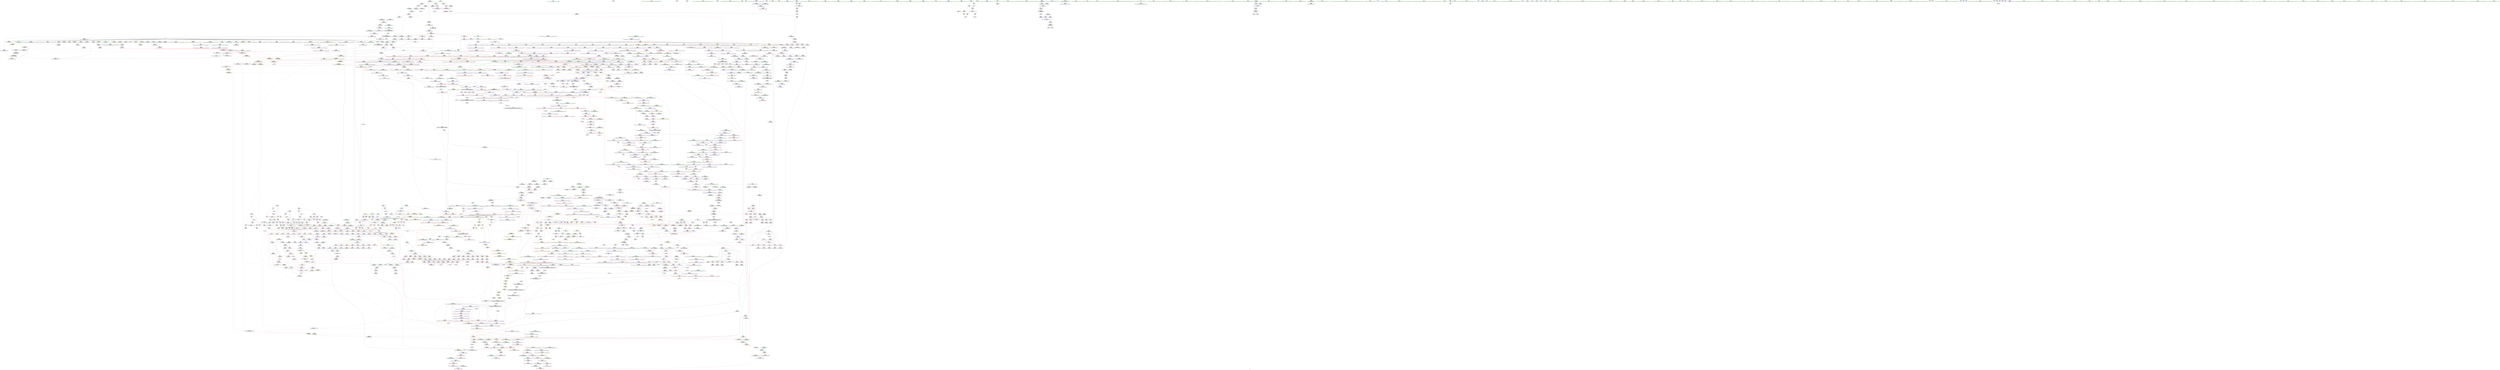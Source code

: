 digraph "SVFG" {
	label="SVFG";

	Node0x56172d00e180 [shape=record,color=grey,label="{NodeID: 0\nNullPtr|{|<s32>105}}"];
	Node0x56172d00e180 -> Node0x56172d3d1c90[style=solid];
	Node0x56172d00e180 -> Node0x56172d3d1d90[style=solid];
	Node0x56172d00e180 -> Node0x56172d3d1e60[style=solid];
	Node0x56172d00e180 -> Node0x56172d3d1f30[style=solid];
	Node0x56172d00e180 -> Node0x56172d3d2000[style=solid];
	Node0x56172d00e180 -> Node0x56172d3d20d0[style=solid];
	Node0x56172d00e180 -> Node0x56172d3d21a0[style=solid];
	Node0x56172d00e180 -> Node0x56172d3d2270[style=solid];
	Node0x56172d00e180 -> Node0x56172d3d2340[style=solid];
	Node0x56172d00e180 -> Node0x56172d3d2410[style=solid];
	Node0x56172d00e180 -> Node0x56172d3d24e0[style=solid];
	Node0x56172d00e180 -> Node0x56172d3d25b0[style=solid];
	Node0x56172d00e180 -> Node0x56172d3d2680[style=solid];
	Node0x56172d00e180 -> Node0x56172d3d2750[style=solid];
	Node0x56172d00e180 -> Node0x56172d3d2820[style=solid];
	Node0x56172d00e180 -> Node0x56172d3d28f0[style=solid];
	Node0x56172d00e180 -> Node0x56172d3d29c0[style=solid];
	Node0x56172d00e180 -> Node0x56172d3d2a90[style=solid];
	Node0x56172d00e180 -> Node0x56172d3d2b60[style=solid];
	Node0x56172d00e180 -> Node0x56172d3d2c30[style=solid];
	Node0x56172d00e180 -> Node0x56172d3d2d00[style=solid];
	Node0x56172d00e180 -> Node0x56172d3d2dd0[style=solid];
	Node0x56172d00e180 -> Node0x56172d3d2ea0[style=solid];
	Node0x56172d00e180 -> Node0x56172d3d2f70[style=solid];
	Node0x56172d00e180 -> Node0x56172d4084b0[style=solid];
	Node0x56172d00e180 -> Node0x56172d40e590[style=solid];
	Node0x56172d00e180 -> Node0x56172d40e660[style=solid];
	Node0x56172d00e180 -> Node0x56172d40e730[style=solid];
	Node0x56172d00e180 -> Node0x56172d40f290[style=solid];
	Node0x56172d00e180 -> Node0x56172d43b880[style=solid];
	Node0x56172d00e180 -> Node0x56172d442d80[style=solid];
	Node0x56172d00e180 -> Node0x56172d443f80[style=solid];
	Node0x56172d00e180:s32 -> Node0x56172d41c560[style=solid,color=red];
	Node0x56172d3cb1c0 [shape=record,color=black,label="{NodeID: 443\n1284\<--1262\n\<--this1\n_ZNSt6vectorIiSaIiEE17_M_realloc_insertIJRKiEEEvN9__gnu_cxx17__normal_iteratorIPiS1_EEDpOT_\n}"];
	Node0x56172d3cb1c0 -> Node0x56172d3e6b40[style=solid];
	Node0x56172d41d3e0 [shape=record,color=black,label="{NodeID: 3100\n1677 = PHI(1472, 1472, 1472, )\n0th arg _ZNKSt6vectorIiSaIiEE8max_sizeEv }"];
	Node0x56172d41d3e0 -> Node0x56172d4113e0[style=solid];
	Node0x56172d43fc00 [shape=record,color=grey,label="{NodeID: 1993\n320 = Binary(319, 128, )\n}"];
	Node0x56172d43fc00 -> Node0x56172d409ad0[style=solid];
	Node0x56172d3da4a0 [shape=record,color=red,label="{NodeID: 886\n544\<--437\n\<--s24\nmain\n}"];
	Node0x56172d3da4a0 -> Node0x56172d40b5a0[style=solid];
	Node0x56172d410610 [shape=record,color=blue,label="{NodeID: 1329\n1536\<--1533\n__n.addr\<--__n\n_ZNSt12_Vector_baseIiSaIiEE11_M_allocateEm\n}"];
	Node0x56172d410610 -> Node0x56172d402410[style=dashed];
	Node0x56172d410610 -> Node0x56172d4024e0[style=dashed];
	Node0x56172d3c3700 [shape=record,color=green,label="{NodeID: 222\n1652\<--1653\nthis.addr\<--this.addr_field_insensitive\n_ZNSt12_Vector_baseIiSaIiEE13_M_deallocateEPim\n}"];
	Node0x56172d3c3700 -> Node0x56172d402f70[style=solid];
	Node0x56172d3c3700 -> Node0x56172d411170[style=solid];
	Node0x56172d3e69a0 [shape=record,color=purple,label="{NodeID: 665\n1258\<--1238\ncoerce.dive\<--__position\n_ZNSt6vectorIiSaIiEE17_M_realloc_insertIJRKiEEEvN9__gnu_cxx17__normal_iteratorIPiS1_EEDpOT_\n}"];
	Node0x56172d3e69a0 -> Node0x56172d40ec10[style=solid];
	Node0x56172d405190 [shape=record,color=red,label="{NodeID: 1108\n2036\<--2026\n\<--__result.addr\n_ZSt13__copy_move_aILb1EPiS0_ET1_T0_S2_S1_\n|{<s0>130}}"];
	Node0x56172d405190:s0 -> Node0x56172d41d8e0[style=solid,color=red];
	Node0x56172d078480 [shape=record,color=green,label="{NodeID: 1\n7\<--1\n__dso_handle\<--dummyObj\nGlob }"];
	Node0x56172d3cb290 [shape=record,color=black,label="{NodeID: 444\n1294\<--1262\n\<--this1\n_ZNSt6vectorIiSaIiEE17_M_realloc_insertIJRKiEEEvN9__gnu_cxx17__normal_iteratorIPiS1_EEDpOT_\n}"];
	Node0x56172d3cb290 -> Node0x56172d3e6c10[style=solid];
	Node0x56172d3cb290 -> Node0x56172d3e6ce0[style=solid];
	Node0x56172d41d6c0 [shape=record,color=black,label="{NodeID: 3101\n2049 = PHI(2034, )\n0th arg _ZNSt11__copy_moveILb1ELb1ESt26random_access_iterator_tagE8__copy_mIiEEPT_PKS3_S6_S4_ }"];
	Node0x56172d41d6c0 -> Node0x56172d413940[style=solid];
	Node0x56172d43fd80 [shape=record,color=grey,label="{NodeID: 1994\n2238 = Binary(2237, 1395, )\n|{<s0>135}}"];
	Node0x56172d43fd80:s0 -> Node0x56172d41e880[style=solid,color=red];
	Node0x56172d3da570 [shape=record,color=red,label="{NodeID: 887\n528\<--439\n\<--t25\nmain\n}"];
	Node0x56172d3da570 -> Node0x56172d43db00[style=solid];
	Node0x56172d4106e0 [shape=record,color=blue,label="{NodeID: 1330\n1560\<--1556\n__first.addr\<--__first\n_ZSt34__uninitialized_move_if_noexcept_aIPiS0_SaIiEET0_T_S3_S2_RT1_\n}"];
	Node0x56172d4106e0 -> Node0x56172d4025b0[style=dashed];
	Node0x56172d3c37d0 [shape=record,color=green,label="{NodeID: 223\n1654\<--1655\n__p.addr\<--__p.addr_field_insensitive\n_ZNSt12_Vector_baseIiSaIiEE13_M_deallocateEPim\n}"];
	Node0x56172d3c37d0 -> Node0x56172d403040[style=solid];
	Node0x56172d3c37d0 -> Node0x56172d403110[style=solid];
	Node0x56172d3c37d0 -> Node0x56172d411240[style=solid];
	Node0x56172d3e6a70 [shape=record,color=purple,label="{NodeID: 666\n1270\<--1248\ncoerce.dive3\<--ref.tmp\n_ZNSt6vectorIiSaIiEE17_M_realloc_insertIJRKiEEEvN9__gnu_cxx17__normal_iteratorIPiS1_EEDpOT_\n}"];
	Node0x56172d3e6a70 -> Node0x56172d40ef50[style=solid];
	Node0x56172d405260 [shape=record,color=red,label="{NodeID: 1109\n2046\<--2043\n\<--__it.addr\n_ZSt12__niter_baseIPiET_S1_\n}"];
	Node0x56172d405260 -> Node0x56172d3df440[style=solid];
	Node0x56172d077070 [shape=record,color=green,label="{NodeID: 2\n9\<--1\n\<--dummyObj\nCan only get source location for instruction, argument, global var or function.}"];
	Node0x56172d3cb360 [shape=record,color=black,label="{NodeID: 445\n1301\<--1262\n\<--this1\n_ZNSt6vectorIiSaIiEE17_M_realloc_insertIJRKiEEEvN9__gnu_cxx17__normal_iteratorIPiS1_EEDpOT_\n|{<s0>67}}"];
	Node0x56172d3cb360:s0 -> Node0x56172d56f080[style=solid,color=red];
	Node0x56172d41d7d0 [shape=record,color=black,label="{NodeID: 3102\n2050 = PHI(2035, )\n1st arg _ZNSt11__copy_moveILb1ELb1ESt26random_access_iterator_tagE8__copy_mIiEEPT_PKS3_S6_S4_ }"];
	Node0x56172d41d7d0 -> Node0x56172d413a10[style=solid];
	Node0x56172d43ff00 [shape=record,color=grey,label="{NodeID: 1995\n2237 = Binary(2235, 2236, )\n}"];
	Node0x56172d43ff00 -> Node0x56172d43fd80[style=solid];
	Node0x56172d3da640 [shape=record,color=red,label="{NodeID: 888\n531\<--439\n\<--t25\nmain\n}"];
	Node0x56172d3da640 -> Node0x56172d40b400[style=solid];
	Node0x56172d4107b0 [shape=record,color=blue,label="{NodeID: 1331\n1562\<--1557\n__last.addr\<--__last\n_ZSt34__uninitialized_move_if_noexcept_aIPiS0_SaIiEET0_T_S3_S2_RT1_\n}"];
	Node0x56172d4107b0 -> Node0x56172d402680[style=dashed];
	Node0x56172d3c38a0 [shape=record,color=green,label="{NodeID: 224\n1656\<--1657\n__n.addr\<--__n.addr_field_insensitive\n_ZNSt12_Vector_baseIiSaIiEE13_M_deallocateEPim\n}"];
	Node0x56172d3c38a0 -> Node0x56172d4031e0[style=solid];
	Node0x56172d3c38a0 -> Node0x56172d411310[style=solid];
	Node0x56172d3e6b40 [shape=record,color=purple,label="{NodeID: 667\n1285\<--1284\n_M_impl\<--\n_ZNSt6vectorIiSaIiEE17_M_realloc_insertIJRKiEEEvN9__gnu_cxx17__normal_iteratorIPiS1_EEDpOT_\n}"];
	Node0x56172d3e6b40 -> Node0x56172d3cc060[style=solid];
	Node0x56172d405330 [shape=record,color=red,label="{NodeID: 1110\n2064\<--2052\n\<--__first.addr\n_ZNSt11__copy_moveILb1ELb1ESt26random_access_iterator_tagE8__copy_mIiEEPT_PKS3_S6_S4_\n}"];
	Node0x56172d405330 -> Node0x56172d3df5e0[style=solid];
	Node0x56172d0a3400 [shape=record,color=green,label="{NodeID: 3\n40\<--1\n.str\<--dummyObj\nGlob }"];
	Node0x56172d3cb430 [shape=record,color=black,label="{NodeID: 446\n1312\<--1262\n\<--this1\n_ZNSt6vectorIiSaIiEE17_M_realloc_insertIJRKiEEEvN9__gnu_cxx17__normal_iteratorIPiS1_EEDpOT_\n}"];
	Node0x56172d3cb430 -> Node0x56172d3e6e80[style=solid];
	Node0x56172d3cb430 -> Node0x56172d3e6f50[style=solid];
	Node0x56172d41d8e0 [shape=record,color=black,label="{NodeID: 3103\n2051 = PHI(2036, )\n2nd arg _ZNSt11__copy_moveILb1ELb1ESt26random_access_iterator_tagE8__copy_mIiEEPT_PKS3_S6_S4_ }"];
	Node0x56172d41d8e0 -> Node0x56172d413ae0[style=solid];
	Node0x56172d440080 [shape=record,color=grey,label="{NodeID: 1996\n163 = Binary(162, 128, )\n}"];
	Node0x56172d440080 -> Node0x56172d408dd0[style=solid];
	Node0x56172d3da710 [shape=record,color=red,label="{NodeID: 889\n545\<--439\n\<--t25\nmain\n}"];
	Node0x56172d3da710 -> Node0x56172d3c8fa0[style=solid];
	Node0x56172d410880 [shape=record,color=blue,label="{NodeID: 1332\n1564\<--1558\n__result.addr\<--__result\n_ZSt34__uninitialized_move_if_noexcept_aIPiS0_SaIiEET0_T_S3_S2_RT1_\n}"];
	Node0x56172d410880 -> Node0x56172d402750[style=dashed];
	Node0x56172d3c3970 [shape=record,color=green,label="{NodeID: 225\n1670\<--1671\n_ZNSt16allocator_traitsISaIiEE10deallocateERS0_Pim\<--_ZNSt16allocator_traitsISaIiEE10deallocateERS0_Pim_field_insensitive\n}"];
	Node0x56172d3e6c10 [shape=record,color=purple,label="{NodeID: 668\n1295\<--1294\n_M_impl7\<--\n_ZNSt6vectorIiSaIiEE17_M_realloc_insertIJRKiEEEvN9__gnu_cxx17__normal_iteratorIPiS1_EEDpOT_\n}"];
	Node0x56172d4bc2f0 [shape=record,color=yellow,style=double,label="{NodeID: 2218\n22V_1 = ENCHI(MR_22V_0)\npts\{27 30 \}\nFun[_Z9buildTreeiPA110_iPiP4Tree]|{<s0>27}}"];
	Node0x56172d4bc2f0:s0 -> Node0x56172d408a90[style=dashed,color=red];
	Node0x56172d405400 [shape=record,color=red,label="{NodeID: 1111\n2075\<--2052\n\<--__first.addr\n_ZNSt11__copy_moveILb1ELb1ESt26random_access_iterator_tagE8__copy_mIiEEPT_PKS3_S6_S4_\n}"];
	Node0x56172d405400 -> Node0x56172d3df780[style=solid];
	Node0x56172d075570 [shape=record,color=green,label="{NodeID: 4\n42\<--1\n.str.1\<--dummyObj\nGlob }"];
	Node0x56172d3cb500 [shape=record,color=black,label="{NodeID: 447\n1317\<--1262\n\<--this1\n_ZNSt6vectorIiSaIiEE17_M_realloc_insertIJRKiEEEvN9__gnu_cxx17__normal_iteratorIPiS1_EEDpOT_\n|{<s0>70}}"];
	Node0x56172d3cb500:s0 -> Node0x56172d56f080[style=solid,color=red];
	Node0x56172d41d9f0 [shape=record,color=black,label="{NodeID: 3104\n2202 = PHI(1042, 1078, )\n0th arg _ZN9__gnu_cxx17__normal_iteratorIPiSt6vectorIiSaIiEEEC2ERKS1_ }"];
	Node0x56172d41d9f0 -> Node0x56172d414b20[style=solid];
	Node0x56172d440200 [shape=record,color=grey,label="{NodeID: 1997\n1707 = Binary(1706, 1395, )\n}"];
	Node0x56172d440200 -> Node0x56172d3dd7d0[style=solid];
	Node0x56172d3da7e0 [shape=record,color=red,label="{NodeID: 890\n548\<--439\n\<--t25\nmain\n}"];
	Node0x56172d3da7e0 -> Node0x56172d3c9070[style=solid];
	Node0x56172d410950 [shape=record,color=blue,label="{NodeID: 1333\n1566\<--1559\n__alloc.addr\<--__alloc\n_ZSt34__uninitialized_move_if_noexcept_aIPiS0_SaIiEET0_T_S3_S2_RT1_\n}"];
	Node0x56172d410950 -> Node0x56172d402820[style=dashed];
	Node0x56172d3c3a70 [shape=record,color=green,label="{NodeID: 226\n1678\<--1679\nthis.addr\<--this.addr_field_insensitive\n_ZNKSt6vectorIiSaIiEE8max_sizeEv\n}"];
	Node0x56172d3c3a70 -> Node0x56172d4032b0[style=solid];
	Node0x56172d3c3a70 -> Node0x56172d4113e0[style=solid];
	Node0x56172d3e6ce0 [shape=record,color=purple,label="{NodeID: 669\n1296\<--1294\n_M_start\<--\n_ZNSt6vectorIiSaIiEE17_M_realloc_insertIJRKiEEEvN9__gnu_cxx17__normal_iteratorIPiS1_EEDpOT_\n}"];
	Node0x56172d3e6ce0 -> Node0x56172d400ef0[style=solid];
	Node0x56172d4bc3d0 [shape=record,color=yellow,style=double,label="{NodeID: 2219\n165V_1 = ENCHI(MR_165V_0)\npts\{13 16 21 24 \}\nFun[_Z9buildTreeiPA110_iPiP4Tree]|{<s0>27|<s1>27}}"];
	Node0x56172d4bc3d0:s0 -> Node0x56172d4c9cb0[style=dashed,color=red];
	Node0x56172d4bc3d0:s1 -> Node0x56172d4c9d90[style=dashed,color=red];
	Node0x56172d4054d0 [shape=record,color=red,label="{NodeID: 1112\n2063\<--2054\n\<--__last.addr\n_ZNSt11__copy_moveILb1ELb1ESt26random_access_iterator_tagE8__copy_mIiEEPT_PKS3_S6_S4_\n}"];
	Node0x56172d4054d0 -> Node0x56172d3df510[style=solid];
	Node0x56172cfec7c0 [shape=record,color=green,label="{NodeID: 5\n44\<--1\n.str.2\<--dummyObj\nGlob }"];
	Node0x56172d3cb5d0 [shape=record,color=black,label="{NodeID: 448\n1333\<--1262\n\<--this1\n_ZNSt6vectorIiSaIiEE17_M_realloc_insertIJRKiEEEvN9__gnu_cxx17__normal_iteratorIPiS1_EEDpOT_\n}"];
	Node0x56172d3cb5d0 -> Node0x56172d3e7020[style=solid];
	Node0x56172d41db70 [shape=record,color=black,label="{NodeID: 3105\n2203 = PHI(1050, 1086, )\n1st arg _ZN9__gnu_cxx17__normal_iteratorIPiSt6vectorIiSaIiEEEC2ERKS1_ }"];
	Node0x56172d41db70 -> Node0x56172d414bf0[style=solid];
	Node0x56172d440380 [shape=record,color=grey,label="{NodeID: 1998\n1706 = Binary(1704, 1705, )\n}"];
	Node0x56172d440380 -> Node0x56172d440200[style=solid];
	Node0x56172d3da8b0 [shape=record,color=red,label="{NodeID: 891\n484\<--483\n\<--arrayidx8\nmain\n}"];
	Node0x56172d3da8b0 -> Node0x56172d3c8920[style=solid];
	Node0x56172d3da8b0 -> Node0x56172d43de00[style=solid];
	Node0x56172d4c9cb0 [shape=record,color=yellow,style=double,label="{NodeID: 2441\n18V_1 = ENCHI(MR_18V_0)\npts\{13 21 \}\nFun[_Z8traverseiPA110_iPiP4Treei]|{|<s5>3}}"];
	Node0x56172d4c9cb0 -> Node0x56172d3d6f00[style=dashed];
	Node0x56172d4c9cb0 -> Node0x56172d3d6fd0[style=dashed];
	Node0x56172d4c9cb0 -> Node0x56172d3d7170[style=dashed];
	Node0x56172d4c9cb0 -> Node0x56172d3d7240[style=dashed];
	Node0x56172d4c9cb0 -> Node0x56172d3d74b0[style=dashed];
	Node0x56172d4c9cb0:s5 -> Node0x56172d4c9cb0[style=dashed,color=red];
	Node0x56172d410a20 [shape=record,color=blue,label="{NodeID: 1334\n1580\<--1577\ncoerce.dive\<--call\n_ZSt34__uninitialized_move_if_noexcept_aIPiS0_SaIiEET0_T_S3_S2_RT1_\n}"];
	Node0x56172d410a20 -> Node0x56172d4028f0[style=dashed];
	Node0x56172d3c3b40 [shape=record,color=green,label="{NodeID: 227\n1684\<--1685\n_ZNKSt12_Vector_baseIiSaIiEE19_M_get_Tp_allocatorEv\<--_ZNKSt12_Vector_baseIiSaIiEE19_M_get_Tp_allocatorEv_field_insensitive\n}"];
	Node0x56172d3e6db0 [shape=record,color=purple,label="{NodeID: 670\n1308\<--1307\nincdec.ptr\<--\n_ZNSt6vectorIiSaIiEE17_M_realloc_insertIJRKiEEEvN9__gnu_cxx17__normal_iteratorIPiS1_EEDpOT_\n}"];
	Node0x56172d3e6db0 -> Node0x56172d40f430[style=solid];
	Node0x56172d4bc4b0 [shape=record,color=yellow,style=double,label="{NodeID: 2220\n185V_1 = ENCHI(MR_185V_0)\npts\{750 \}\nFun[_ZN9__gnu_cxx13new_allocatorIiE9constructIiJRKiEEEvPT_DpOT0_]}"];
	Node0x56172d4bc4b0 -> Node0x56172d4018b0[style=dashed];
	Node0x56172d4055a0 [shape=record,color=red,label="{NodeID: 1113\n2073\<--2056\n\<--__result.addr\n_ZNSt11__copy_moveILb1ELb1ESt26random_access_iterator_tagE8__copy_mIiEEPT_PKS3_S6_S4_\n}"];
	Node0x56172d4055a0 -> Node0x56172d3df6b0[style=solid];
	Node0x56172d3b2950 [shape=record,color=green,label="{NodeID: 6\n46\<--1\n.str.3\<--dummyObj\nGlob }"];
	Node0x56172d3cb6a0 [shape=record,color=black,label="{NodeID: 449\n1353\<--1262\n\<--this1\n_ZNSt6vectorIiSaIiEE17_M_realloc_insertIJRKiEEEvN9__gnu_cxx17__normal_iteratorIPiS1_EEDpOT_\n|{<s0>75}}"];
	Node0x56172d3cb6a0:s0 -> Node0x56172d56f080[style=solid,color=red];
	Node0x56172d41dcf0 [shape=record,color=black,label="{NodeID: 3106\n1456 = PHI(1262, )\n0th arg _ZNKSt6vectorIiSaIiEE12_M_check_lenEmPKc }"];
	Node0x56172d41dcf0 -> Node0x56172d40ff90[style=solid];
	Node0x56172d440500 [shape=record,color=grey,label="{NodeID: 1999\n647 = Binary(646, 128, )\n}"];
	Node0x56172d440500 -> Node0x56172d40be90[style=solid];
	Node0x56172d3da980 [shape=record,color=red,label="{NodeID: 892\n497\<--496\n\<--arrayidx14\nmain\n}"];
	Node0x56172d3da980 -> Node0x56172d3c8b90[style=solid];
	Node0x56172d3da980 -> Node0x56172d43e880[style=solid];
	Node0x56172d4c9d90 [shape=record,color=yellow,style=double,label="{NodeID: 2442\n20V_1 = ENCHI(MR_20V_0)\npts\{16 24 \}\nFun[_Z8traverseiPA110_iPiP4Treei]|{|<s1>3}}"];
	Node0x56172d4c9d90 -> Node0x56172d3d6e30[style=dashed];
	Node0x56172d4c9d90:s1 -> Node0x56172d4c9d90[style=dashed,color=red];
	Node0x56172d410af0 [shape=record,color=blue,label="{NodeID: 1335\n1584\<--1583\ncoerce.dive3\<--call2\n_ZSt34__uninitialized_move_if_noexcept_aIPiS0_SaIiEET0_T_S3_S2_RT1_\n}"];
	Node0x56172d410af0 -> Node0x56172d4029c0[style=dashed];
	Node0x56172d3c3c40 [shape=record,color=green,label="{NodeID: 228\n1687\<--1688\n_ZNSt16allocator_traitsISaIiEE8max_sizeERKS0_\<--_ZNSt16allocator_traitsISaIiEE8max_sizeERKS0__field_insensitive\n}"];
	Node0x56172d3e6e80 [shape=record,color=purple,label="{NodeID: 671\n1313\<--1312\n_M_impl13\<--\n_ZNSt6vectorIiSaIiEE17_M_realloc_insertIJRKiEEEvN9__gnu_cxx17__normal_iteratorIPiS1_EEDpOT_\n}"];
	Node0x56172d405670 [shape=record,color=red,label="{NodeID: 1114\n2083\<--2056\n\<--__result.addr\n_ZNSt11__copy_moveILb1ELb1ESt26random_access_iterator_tagE8__copy_mIiEEPT_PKS3_S6_S4_\n}"];
	Node0x56172d405670 -> Node0x56172d3d4b40[style=solid];
	Node0x56172d377770 [shape=record,color=green,label="{NodeID: 7\n48\<--1\n.str.4\<--dummyObj\nGlob }"];
	Node0x56172d3cb770 [shape=record,color=black,label="{NodeID: 450\n1357\<--1262\n\<--this1\n_ZNSt6vectorIiSaIiEE17_M_realloc_insertIJRKiEEEvN9__gnu_cxx17__normal_iteratorIPiS1_EEDpOT_\n|{<s0>77}}"];
	Node0x56172d3cb770:s0 -> Node0x56172d41e3e0[style=solid,color=red];
	Node0x56172d41de00 [shape=record,color=black,label="{NodeID: 3107\n1457 = PHI(1265, )\n1st arg _ZNKSt6vectorIiSaIiEE12_M_check_lenEmPKc }"];
	Node0x56172d41de00 -> Node0x56172d410060[style=solid];
	Node0x56172d440680 [shape=record,color=grey,label="{NodeID: 2000\n1803 = Binary(1802, 1395, )\n}"];
	Node0x56172d3daa50 [shape=record,color=red,label="{NodeID: 893\n538\<--537\n\<--arrayidx35\nmain\n}"];
	Node0x56172d3daa50 -> Node0x56172d3c8ed0[style=solid];
	Node0x56172d3daa50 -> Node0x56172d43d500[style=solid];
	Node0x56172d410bc0 [shape=record,color=blue,label="{NodeID: 1336\n1598\<--1597\nthis.addr\<--this\n_ZNK9__gnu_cxx17__normal_iteratorIPiSt6vectorIiSaIiEEE4baseEv\n}"];
	Node0x56172d410bc0 -> Node0x56172d402a90[style=dashed];
	Node0x56172d3cc220 [shape=record,color=green,label="{NodeID: 229\n1692\<--1693\nthis.addr\<--this.addr_field_insensitive\n_ZNKSt6vectorIiSaIiEE4sizeEv\n}"];
	Node0x56172d3cc220 -> Node0x56172d403380[style=solid];
	Node0x56172d3cc220 -> Node0x56172d4114b0[style=solid];
	Node0x56172d3e6f50 [shape=record,color=purple,label="{NodeID: 672\n1314\<--1312\n_M_finish\<--\n_ZNSt6vectorIiSaIiEE17_M_realloc_insertIJRKiEEEvN9__gnu_cxx17__normal_iteratorIPiS1_EEDpOT_\n}"];
	Node0x56172d3e6f50 -> Node0x56172d401160[style=solid];
	Node0x56172d405740 [shape=record,color=red,label="{NodeID: 1115\n2070\<--2058\n\<--_Num\n_ZNSt11__copy_moveILb1ELb1ESt26random_access_iterator_tagE8__copy_mIiEEPT_PKS3_S6_S4_\n}"];
	Node0x56172d405740 -> Node0x56172d442300[style=solid];
	Node0x56172d377800 [shape=record,color=green,label="{NodeID: 8\n50\<--1\n.str.5\<--dummyObj\nGlob }"];
	Node0x56172d3cb840 [shape=record,color=black,label="{NodeID: 451\n1367\<--1262\n\<--this1\n_ZNSt6vectorIiSaIiEE17_M_realloc_insertIJRKiEEEvN9__gnu_cxx17__normal_iteratorIPiS1_EEDpOT_\n}"];
	Node0x56172d3cb840 -> Node0x56172d3e70f0[style=solid];
	Node0x56172d3cb840 -> Node0x56172d3e71c0[style=solid];
	Node0x56172d41df10 [shape=record,color=black,label="{NodeID: 3108\n1458 = PHI(1263, )\n2nd arg _ZNKSt6vectorIiSaIiEE12_M_check_lenEmPKc }"];
	Node0x56172d41df10 -> Node0x56172d410130[style=solid];
	Node0x56172d440800 [shape=record,color=grey,label="{NodeID: 2001\n196 = Binary(195, 128, )\n}"];
	Node0x56172d440800 -> Node0x56172d408f70[style=solid];
	Node0x56172d3dab20 [shape=record,color=red,label="{NodeID: 894\n551\<--550\n\<--arrayidx42\nmain\n}"];
	Node0x56172d3dab20 -> Node0x56172d3c9140[style=solid];
	Node0x56172d3dab20 -> Node0x56172d43d200[style=solid];
	Node0x56172d410c90 [shape=record,color=blue,label="{NodeID: 1337\n1606\<--1605\nthis.addr\<--this\n_ZNSt12_Vector_baseIiSaIiEE19_M_get_Tp_allocatorEv\n}"];
	Node0x56172d410c90 -> Node0x56172d402b60[style=dashed];
	Node0x56172d3cc2f0 [shape=record,color=green,label="{NodeID: 230\n1714\<--1715\nretval\<--retval_field_insensitive\n_ZSt3maxImERKT_S2_S2_\n}"];
	Node0x56172d3cc2f0 -> Node0x56172d4035f0[style=solid];
	Node0x56172d3cc2f0 -> Node0x56172d411720[style=solid];
	Node0x56172d3cc2f0 -> Node0x56172d4117f0[style=solid];
	Node0x56172d3e7020 [shape=record,color=purple,label="{NodeID: 673\n1334\<--1333\n_M_impl17\<--\n_ZNSt6vectorIiSaIiEE17_M_realloc_insertIJRKiEEEvN9__gnu_cxx17__normal_iteratorIPiS1_EEDpOT_\n}"];
	Node0x56172d3e7020 -> Node0x56172d3cc130[style=solid];
	Node0x56172d405810 [shape=record,color=red,label="{NodeID: 1116\n2077\<--2058\n\<--_Num\n_ZNSt11__copy_moveILb1ELb1ESt26random_access_iterator_tagE8__copy_mIiEEPT_PKS3_S6_S4_\n}"];
	Node0x56172d405810 -> Node0x56172d43f300[style=solid];
	Node0x56172d377890 [shape=record,color=green,label="{NodeID: 9\n52\<--1\n.str.6\<--dummyObj\nGlob }"];
	Node0x56172d3cb910 [shape=record,color=black,label="{NodeID: 452\n1371\<--1262\n\<--this1\n_ZNSt6vectorIiSaIiEE17_M_realloc_insertIJRKiEEEvN9__gnu_cxx17__normal_iteratorIPiS1_EEDpOT_\n}"];
	Node0x56172d3cb910 -> Node0x56172d3e7290[style=solid];
	Node0x56172d3cb910 -> Node0x56172d3e7360[style=solid];
	Node0x56172d41e020 [shape=record,color=black,label="{NodeID: 3109\n2329 = PHI(598, )\n0th arg _ZSt8__fill_aIPiiEN9__gnu_cxx11__enable_ifIXsr11__is_scalarIT0_EE7__valueEvE6__typeET_S6_RKS3_ }"];
	Node0x56172d41e020 -> Node0x56172d415820[style=solid];
	Node0x56172d440980 [shape=record,color=grey,label="{NodeID: 2002\n1499 = cmp(1497, 1498, )\n}"];
	Node0x56172d3dabf0 [shape=record,color=red,label="{NodeID: 895\n597\<--588\n\<--__first.addr\n_ZSt4fillIPiiEvT_S1_RKT0_\n|{<s0>20}}"];
	Node0x56172d3dabf0:s0 -> Node0x56172d41f500[style=solid,color=red];
	Node0x56172d410d60 [shape=record,color=blue,label="{NodeID: 1338\n1616\<--1614\n__a.addr\<--__a\n_ZNSt16allocator_traitsISaIiEE7destroyIiEEvRS0_PT_\n}"];
	Node0x56172d410d60 -> Node0x56172d402c30[style=dashed];
	Node0x56172d3cc3c0 [shape=record,color=green,label="{NodeID: 231\n1716\<--1717\n__a.addr\<--__a.addr_field_insensitive\n_ZSt3maxImERKT_S2_S2_\n}"];
	Node0x56172d3cc3c0 -> Node0x56172d4036c0[style=solid];
	Node0x56172d3cc3c0 -> Node0x56172d403790[style=solid];
	Node0x56172d3cc3c0 -> Node0x56172d411580[style=solid];
	Node0x56172d4e6ec0 [shape=record,color=yellow,style=double,label="{NodeID: 2888\n22V_8 = CSCHI(MR_22V_7)\npts\{27 30 \}\nCS[]|{|<s3>4}}"];
	Node0x56172d4e6ec0 -> Node0x56172d3d7310[style=dashed];
	Node0x56172d4e6ec0 -> Node0x56172d3d73e0[style=dashed];
	Node0x56172d4e6ec0 -> Node0x56172d409040[style=dashed];
	Node0x56172d4e6ec0:s3 -> Node0x56172d4c8390[style=dashed,color=red];
	Node0x56172d3e70f0 [shape=record,color=purple,label="{NodeID: 674\n1368\<--1367\n_M_impl25\<--\n_ZNSt6vectorIiSaIiEE17_M_realloc_insertIJRKiEEEvN9__gnu_cxx17__normal_iteratorIPiS1_EEDpOT_\n}"];
	Node0x56172d4058e0 [shape=record,color=red,label="{NodeID: 1117\n2084\<--2058\n\<--_Num\n_ZNSt11__copy_moveILb1ELb1ESt26random_access_iterator_tagE8__copy_mIiEEPT_PKS3_S6_S4_\n}"];
	Node0x56172d378240 [shape=record,color=green,label="{NodeID: 10\n54\<--1\n__PRETTY_FUNCTION__._Z5solvev\<--dummyObj\nGlob }"];
	Node0x56172d3cb9e0 [shape=record,color=black,label="{NodeID: 453\n1375\<--1262\n\<--this1\n_ZNSt6vectorIiSaIiEE17_M_realloc_insertIJRKiEEEvN9__gnu_cxx17__normal_iteratorIPiS1_EEDpOT_\n|{<s0>79}}"];
	Node0x56172d3cb9e0:s0 -> Node0x56172d56f080[style=solid,color=red];
	Node0x56172d41e160 [shape=record,color=black,label="{NodeID: 3110\n2330 = PHI(602, )\n1st arg _ZSt8__fill_aIPiiEN9__gnu_cxx11__enable_ifIXsr11__is_scalarIT0_EE7__valueEvE6__typeET_S6_RKS3_ }"];
	Node0x56172d41e160 -> Node0x56172d4158f0[style=solid];
	Node0x56172d440b00 [shape=record,color=grey,label="{NodeID: 2003\n1503 = cmp(1501, 1502, )\n}"];
	Node0x56172d3dacc0 [shape=record,color=red,label="{NodeID: 896\n601\<--590\n\<--__last.addr\n_ZSt4fillIPiiEvT_S1_RKT0_\n|{<s0>21}}"];
	Node0x56172d3dacc0:s0 -> Node0x56172d41f500[style=solid,color=red];
	Node0x56172d410e30 [shape=record,color=blue,label="{NodeID: 1339\n1618\<--1615\n__p.addr\<--__p\n_ZNSt16allocator_traitsISaIiEE7destroyIiEEvRS0_PT_\n}"];
	Node0x56172d410e30 -> Node0x56172d402d00[style=dashed];
	Node0x56172d3cc490 [shape=record,color=green,label="{NodeID: 232\n1718\<--1719\n__b.addr\<--__b.addr_field_insensitive\n_ZSt3maxImERKT_S2_S2_\n}"];
	Node0x56172d3cc490 -> Node0x56172d403860[style=solid];
	Node0x56172d3cc490 -> Node0x56172d403930[style=solid];
	Node0x56172d3cc490 -> Node0x56172d411650[style=solid];
	Node0x56172d3e71c0 [shape=record,color=purple,label="{NodeID: 675\n1369\<--1367\n_M_start26\<--\n_ZNSt6vectorIiSaIiEE17_M_realloc_insertIJRKiEEEvN9__gnu_cxx17__normal_iteratorIPiS1_EEDpOT_\n}"];
	Node0x56172d3e71c0 -> Node0x56172d401230[style=solid];
	Node0x56172d4059b0 [shape=record,color=red,label="{NodeID: 1118\n2097\<--2094\n\<--__it.addr\n_ZSt12__miter_baseIPiET_S1_\n}"];
	Node0x56172d4059b0 -> Node0x56172d3df920[style=solid];
	Node0x56172d3782d0 [shape=record,color=green,label="{NodeID: 11\n56\<--1\n.str.7\<--dummyObj\nGlob }"];
	Node0x56172d3cbab0 [shape=record,color=black,label="{NodeID: 454\n1378\<--1262\n\<--this1\n_ZNSt6vectorIiSaIiEE17_M_realloc_insertIJRKiEEEvN9__gnu_cxx17__normal_iteratorIPiS1_EEDpOT_\n|{<s0>81}}"];
	Node0x56172d3cbab0:s0 -> Node0x56172d41e3e0[style=solid,color=red];
	Node0x56172d41e2a0 [shape=record,color=black,label="{NodeID: 3111\n2331 = PHI(603, )\n2nd arg _ZSt8__fill_aIPiiEN9__gnu_cxx11__enable_ifIXsr11__is_scalarIT0_EE7__valueEvE6__typeET_S6_RKS3_ }"];
	Node0x56172d41e2a0 -> Node0x56172d4159c0[style=solid];
	Node0x56172d440c80 [shape=record,color=grey,label="{NodeID: 2004\n137 = cmp(131, 136, )\n}"];
	Node0x56172d3dad90 [shape=record,color=red,label="{NodeID: 897\n603\<--592\n\<--__value.addr\n_ZSt4fillIPiiEvT_S1_RKT0_\n|{<s0>22}}"];
	Node0x56172d3dad90:s0 -> Node0x56172d41e2a0[style=solid,color=red];
	Node0x56172d410f00 [shape=record,color=blue,label="{NodeID: 1340\n1633\<--1630\n__first.addr\<--__first\n_ZSt8_DestroyIPiiEvT_S1_RSaIT0_E\n}"];
	Node0x56172d410f00 -> Node0x56172d402dd0[style=dashed];
	Node0x56172d3cc560 [shape=record,color=green,label="{NodeID: 233\n1738\<--1739\n__a.addr\<--__a.addr_field_insensitive\n_ZNSt16allocator_traitsISaIiEE8max_sizeERKS0_\n}"];
	Node0x56172d3cc560 -> Node0x56172d403ba0[style=solid];
	Node0x56172d3cc560 -> Node0x56172d4118c0[style=solid];
	Node0x56172d3e7290 [shape=record,color=purple,label="{NodeID: 676\n1372\<--1371\n_M_impl27\<--\n_ZNSt6vectorIiSaIiEE17_M_realloc_insertIJRKiEEEvN9__gnu_cxx17__normal_iteratorIPiS1_EEDpOT_\n}"];
	Node0x56172d405a80 [shape=record,color=red,label="{NodeID: 1119\n2104\<--2101\nthis1\<--this.addr\n_ZNKSt13move_iteratorIPiE4baseEv\n}"];
	Node0x56172d405a80 -> Node0x56172d3ea5c0[style=solid];
	Node0x56172d378390 [shape=record,color=green,label="{NodeID: 12\n59\<--1\n\<--dummyObj\nCan only get source location for instruction, argument, global var or function.}"];
	Node0x56172d3cbb80 [shape=record,color=black,label="{NodeID: 455\n1379\<--1262\n\<--this1\n_ZNSt6vectorIiSaIiEE17_M_realloc_insertIJRKiEEEvN9__gnu_cxx17__normal_iteratorIPiS1_EEDpOT_\n}"];
	Node0x56172d3cbb80 -> Node0x56172d3e7430[style=solid];
	Node0x56172d3cbb80 -> Node0x56172d3e7500[style=solid];
	Node0x56172d41e3e0 [shape=record,color=black,label="{NodeID: 3112\n1649 = PHI(1357, 1378, 2225, )\n0th arg _ZNSt12_Vector_baseIiSaIiEE13_M_deallocateEPim }"];
	Node0x56172d41e3e0 -> Node0x56172d411170[style=solid];
	Node0x56172d440e00 [shape=record,color=grey,label="{NodeID: 2005\n1481 = cmp(1479, 1480, )\n}"];
	Node0x56172d3dae60 [shape=record,color=red,label="{NodeID: 898\n698\<--612\n\<--retval\n_Z5solvev\n}"];
	Node0x56172d3dae60 -> Node0x56172d3c9480[style=solid];
	Node0x56172d410fd0 [shape=record,color=blue,label="{NodeID: 1341\n1635\<--1631\n__last.addr\<--__last\n_ZSt8_DestroyIPiiEvT_S1_RSaIT0_E\n}"];
	Node0x56172d410fd0 -> Node0x56172d402ea0[style=dashed];
	Node0x56172d3cc630 [shape=record,color=green,label="{NodeID: 234\n1744\<--1745\n_ZNK9__gnu_cxx13new_allocatorIiE8max_sizeEv\<--_ZNK9__gnu_cxx13new_allocatorIiE8max_sizeEv_field_insensitive\n}"];
	Node0x56172d4e7310 [shape=record,color=yellow,style=double,label="{NodeID: 2891\n132V_3 = CSCHI(MR_132V_2)\npts\{16 24 1805 \}\nCS[]|{<s0>71}}"];
	Node0x56172d4e7310:s0 -> Node0x56172d4bac90[style=dashed,color=red];
	Node0x56172d3e7360 [shape=record,color=purple,label="{NodeID: 677\n1373\<--1371\n_M_finish28\<--\n_ZNSt6vectorIiSaIiEE17_M_realloc_insertIJRKiEEEvN9__gnu_cxx17__normal_iteratorIPiS1_EEDpOT_\n}"];
	Node0x56172d3e7360 -> Node0x56172d401300[style=solid];
	Node0x56172d405b50 [shape=record,color=red,label="{NodeID: 1120\n2106\<--2105\n\<--_M_current\n_ZNKSt13move_iteratorIPiE4baseEv\n}"];
	Node0x56172d405b50 -> Node0x56172d3df9f0[style=solid];
	Node0x56172d378450 [shape=record,color=green,label="{NodeID: 13\n128\<--1\n\<--dummyObj\nCan only get source location for instruction, argument, global var or function.}"];
	Node0x56172d3cbc50 [shape=record,color=black,label="{NodeID: 456\n1383\<--1262\n\<--this1\n_ZNSt6vectorIiSaIiEE17_M_realloc_insertIJRKiEEEvN9__gnu_cxx17__normal_iteratorIPiS1_EEDpOT_\n}"];
	Node0x56172d3cbc50 -> Node0x56172d3e75d0[style=solid];
	Node0x56172d3cbc50 -> Node0x56172d3e76a0[style=solid];
	Node0x56172d41e6c0 [shape=record,color=black,label="{NodeID: 3113\n1650 = PHI(1358, 1382, 2228, )\n1st arg _ZNSt12_Vector_baseIiSaIiEE13_M_deallocateEPim }"];
	Node0x56172d41e6c0 -> Node0x56172d411240[style=solid];
	Node0x56172d440f80 [shape=record,color=grey,label="{NodeID: 2006\n1542 = cmp(1541, 1543, )\n}"];
	Node0x56172d3daf30 [shape=record,color=red,label="{NodeID: 899\n634\<--614\n\<--bestCnt\n_Z5solvev\n}"];
	Node0x56172d3daf30 -> Node0x56172d443c80[style=solid];
	Node0x56172d4110a0 [shape=record,color=blue,label="{NodeID: 1342\n1637\<--1632\n.addr\<--\n_ZSt8_DestroyIPiiEvT_S1_RSaIT0_E\n}"];
	Node0x56172d3cc730 [shape=record,color=green,label="{NodeID: 235\n1749\<--1750\nthis.addr\<--this.addr_field_insensitive\n_ZNKSt12_Vector_baseIiSaIiEE19_M_get_Tp_allocatorEv\n}"];
	Node0x56172d3cc730 -> Node0x56172d403c70[style=solid];
	Node0x56172d3cc730 -> Node0x56172d411990[style=solid];
	Node0x56172d4e74a0 [shape=record,color=yellow,style=double,label="{NodeID: 2892\n132V_4 = CSCHI(MR_132V_3)\npts\{16 24 1805 \}\nCS[]|{<s0>43}}"];
	Node0x56172d4e74a0:s0 -> Node0x56172d49bf60[style=dashed,color=blue];
	Node0x56172d3e7430 [shape=record,color=purple,label="{NodeID: 678\n1380\<--1379\n_M_impl30\<--\n_ZNSt6vectorIiSaIiEE17_M_realloc_insertIJRKiEEEvN9__gnu_cxx17__normal_iteratorIPiS1_EEDpOT_\n}"];
	Node0x56172d405c20 [shape=record,color=red,label="{NodeID: 1121\n2117\<--2111\nthis1\<--this.addr\n_ZNSt13move_iteratorIPiEC2ES0_\n}"];
	Node0x56172d405c20 -> Node0x56172d3ea690[style=solid];
	Node0x56172d378510 [shape=record,color=green,label="{NodeID: 14\n296\<--1\n\<--dummyObj\nCan only get source location for instruction, argument, global var or function.}"];
	Node0x56172d3cbd20 [shape=record,color=black,label="{NodeID: 457\n1387\<--1262\n\<--this1\n_ZNSt6vectorIiSaIiEE17_M_realloc_insertIJRKiEEEvN9__gnu_cxx17__normal_iteratorIPiS1_EEDpOT_\n}"];
	Node0x56172d3cbd20 -> Node0x56172d3e7770[style=solid];
	Node0x56172d3cbd20 -> Node0x56172d3e7840[style=solid];
	Node0x56172d41e880 [shape=record,color=black,label="{NodeID: 3114\n1651 = PHI(1359, 1394, 2238, )\n2nd arg _ZNSt12_Vector_baseIiSaIiEE13_M_deallocateEPim }"];
	Node0x56172d41e880 -> Node0x56172d411310[style=solid];
	Node0x56172d441100 [shape=record,color=grey,label="{NodeID: 2007\n148 = cmp(146, 147, )\n}"];
	Node0x56172d3db000 [shape=record,color=red,label="{NodeID: 900\n650\<--616\n\<--bestNode\n_Z5solvev\n}"];
	Node0x56172d3db000 -> Node0x56172d443980[style=solid];
	Node0x56172d411170 [shape=record,color=blue,label="{NodeID: 1343\n1652\<--1649\nthis.addr\<--this\n_ZNSt12_Vector_baseIiSaIiEE13_M_deallocateEPim\n}"];
	Node0x56172d411170 -> Node0x56172d402f70[style=dashed];
	Node0x56172d3cc800 [shape=record,color=green,label="{NodeID: 236\n1758\<--1759\nthis.addr\<--this.addr_field_insensitive\n_ZNK9__gnu_cxx13new_allocatorIiE8max_sizeEv\n}"];
	Node0x56172d3cc800 -> Node0x56172d403d40[style=solid];
	Node0x56172d3cc800 -> Node0x56172d411a60[style=solid];
	Node0x56172d3e7500 [shape=record,color=purple,label="{NodeID: 679\n1381\<--1379\n_M_start31\<--\n_ZNSt6vectorIiSaIiEE17_M_realloc_insertIJRKiEEEvN9__gnu_cxx17__normal_iteratorIPiS1_EEDpOT_\n}"];
	Node0x56172d3e7500 -> Node0x56172d4013d0[style=solid];
	Node0x56172d405cf0 [shape=record,color=red,label="{NodeID: 1122\n2119\<--2113\n\<--__i.addr\n_ZNSt13move_iteratorIPiEC2ES0_\n}"];
	Node0x56172d405cf0 -> Node0x56172d414090[style=solid];
	Node0x56172d3785d0 [shape=record,color=green,label="{NodeID: 15\n302\<--1\n\<--dummyObj\nCan only get source location for instruction, argument, global var or function.|{<s0>27}}"];
	Node0x56172d3785d0:s0 -> Node0x56172d4213b0[style=solid,color=red];
	Node0x56172d3cbdf0 [shape=record,color=black,label="{NodeID: 458\n1398\<--1262\n\<--this1\n_ZNSt6vectorIiSaIiEE17_M_realloc_insertIJRKiEEEvN9__gnu_cxx17__normal_iteratorIPiS1_EEDpOT_\n}"];
	Node0x56172d3cbdf0 -> Node0x56172d3e7910[style=solid];
	Node0x56172d3cbdf0 -> Node0x56172d3e79e0[style=solid];
	Node0x56172d41ea40 [shape=record,color=black,label="{NodeID: 3115\n2134 = PHI(1642, )\n0th arg _ZSt8_DestroyIPiEvT_S1_ }"];
	Node0x56172d41ea40 -> Node0x56172d414300[style=solid];
	Node0x56172d441280 [shape=record,color=grey,label="{NodeID: 2008\n467 = cmp(465, 466, )\n}"];
	Node0x56172d3db0d0 [shape=record,color=red,label="{NodeID: 901\n663\<--616\n\<--bestNode\n_Z5solvev\n|{<s0>24}}"];
	Node0x56172d3db0d0:s0 -> Node0x56172d5701f0[style=solid,color=red];
	Node0x56172d411240 [shape=record,color=blue,label="{NodeID: 1344\n1654\<--1650\n__p.addr\<--__p\n_ZNSt12_Vector_baseIiSaIiEE13_M_deallocateEPim\n}"];
	Node0x56172d411240 -> Node0x56172d403040[style=dashed];
	Node0x56172d411240 -> Node0x56172d403110[style=dashed];
	Node0x56172d3cc8d0 [shape=record,color=green,label="{NodeID: 237\n1767\<--1768\n__a.addr\<--__a.addr_field_insensitive\n_ZNSt16allocator_traitsISaIiEE8allocateERS0_m\n}"];
	Node0x56172d3cc8d0 -> Node0x56172d403e10[style=solid];
	Node0x56172d3cc8d0 -> Node0x56172d411b30[style=solid];
	Node0x56172d3e75d0 [shape=record,color=purple,label="{NodeID: 680\n1384\<--1383\n_M_impl32\<--\n_ZNSt6vectorIiSaIiEE17_M_realloc_insertIJRKiEEEvN9__gnu_cxx17__normal_iteratorIPiS1_EEDpOT_\n}"];
	Node0x56172d405dc0 [shape=record,color=red,label="{NodeID: 1123\n2131\<--2125\nthis1\<--this.addr\n_ZN9__gnu_cxx13new_allocatorIiE7destroyIiEEvPT_\n}"];
	Node0x56172d3786d0 [shape=record,color=green,label="{NodeID: 16\n316\<--1\n\<--dummyObj\nCan only get source location for instruction, argument, global var or function.}"];
	Node0x56172d3cbec0 [shape=record,color=black,label="{NodeID: 459\n1403\<--1262\n\<--this1\n_ZNSt6vectorIiSaIiEE17_M_realloc_insertIJRKiEEEvN9__gnu_cxx17__normal_iteratorIPiS1_EEDpOT_\n}"];
	Node0x56172d3cbec0 -> Node0x56172d3e7ab0[style=solid];
	Node0x56172d3cbec0 -> Node0x56172d3e7b80[style=solid];
	Node0x56172d41eb50 [shape=record,color=black,label="{NodeID: 3116\n2135 = PHI(1643, )\n1st arg _ZSt8_DestroyIPiEvT_S1_ }"];
	Node0x56172d41eb50 -> Node0x56172d4143d0[style=solid];
	Node0x56172d441400 [shape=record,color=grey,label="{NodeID: 2009\n799 = cmp(795, 798, )\n}"];
	Node0x56172d3db1a0 [shape=record,color=red,label="{NodeID: 902\n682\<--616\n\<--bestNode\n_Z5solvev\n|{<s0>26}}"];
	Node0x56172d3db1a0:s0 -> Node0x56172d41b930[style=solid,color=red];
	Node0x56172d4ca6e0 [shape=record,color=yellow,style=double,label="{NodeID: 2452\n233V_1 = ENCHI(MR_233V_0)\npts\{7600000 7620000 12390000 12490000 \}\nFun[_ZN9__gnu_cxxmiIPiSt6vectorIiSaIiEEEENS_17__normal_iteratorIT_T0_E15difference_typeERKS8_SB_]}"];
	Node0x56172d4ca6e0 -> Node0x56172d4021a0[style=dashed];
	Node0x56172d4ca6e0 -> Node0x56172d402270[style=dashed];
	Node0x56172d411310 [shape=record,color=blue,label="{NodeID: 1345\n1656\<--1651\n__n.addr\<--__n\n_ZNSt12_Vector_baseIiSaIiEE13_M_deallocateEPim\n}"];
	Node0x56172d411310 -> Node0x56172d4031e0[style=dashed];
	Node0x56172d3cc9a0 [shape=record,color=green,label="{NodeID: 238\n1769\<--1770\n__n.addr\<--__n.addr_field_insensitive\n_ZNSt16allocator_traitsISaIiEE8allocateERS0_m\n}"];
	Node0x56172d3cc9a0 -> Node0x56172d403ee0[style=solid];
	Node0x56172d3cc9a0 -> Node0x56172d411c00[style=solid];
	Node0x56172d4e7870 [shape=record,color=yellow,style=double,label="{NodeID: 2895\n32V_3 = CSCHI(MR_32V_2)\npts\{39 \}\nCS[]|{<s0>7|<s1>7|<s2>7|<s3>7}}"];
	Node0x56172d4e7870:s0 -> Node0x56172d3d8830[style=dashed,color=red];
	Node0x56172d4e7870:s1 -> Node0x56172d409860[style=dashed,color=red];
	Node0x56172d4e7870:s2 -> Node0x56172d4a8db0[style=dashed,color=red];
	Node0x56172d4e7870:s3 -> Node0x56172d4ae3d0[style=dashed,color=red];
	Node0x56172d3e76a0 [shape=record,color=purple,label="{NodeID: 681\n1385\<--1383\n_M_end_of_storage\<--\n_ZNSt6vectorIiSaIiEE17_M_realloc_insertIJRKiEEEvN9__gnu_cxx17__normal_iteratorIPiS1_EEDpOT_\n}"];
	Node0x56172d3e76a0 -> Node0x56172d4014a0[style=solid];
	Node0x56172d405e90 [shape=record,color=red,label="{NodeID: 1124\n2142\<--2136\n\<--__first.addr\n_ZSt8_DestroyIPiEvT_S1_\n|{<s0>132}}"];
	Node0x56172d405e90:s0 -> Node0x56172d421640[style=solid,color=red];
	Node0x56172d3787d0 [shape=record,color=green,label="{NodeID: 17\n324\<--1\n\<--dummyObj\nCan only get source location for instruction, argument, global var or function.}"];
	Node0x56172d3cbf90 [shape=record,color=black,label="{NodeID: 460\n1410\<--1262\n\<--this1\n_ZNSt6vectorIiSaIiEE17_M_realloc_insertIJRKiEEEvN9__gnu_cxx17__normal_iteratorIPiS1_EEDpOT_\n}"];
	Node0x56172d3cbf90 -> Node0x56172d3e7c50[style=solid];
	Node0x56172d3cbf90 -> Node0x56172d3e7d20[style=solid];
	Node0x56172d41ec60 [shape=record,color=black,label="{NodeID: 3117\n258 = PHI(307, 378, )\n0th arg _ZN8Matching3augEi }"];
	Node0x56172d41ec60 -> Node0x56172d4095f0[style=solid];
	Node0x56172d441580 [shape=record,color=grey,label="{NodeID: 2010\n351 = cmp(349, 350, )\n}"];
	Node0x56172d3db270 [shape=record,color=red,label="{NodeID: 903\n626\<--618\n\<--i\n_Z5solvev\n}"];
	Node0x56172d3db270 -> Node0x56172d442f00[style=solid];
	Node0x56172d4ca850 [shape=record,color=yellow,style=double,label="{NodeID: 2453\n86V_1 = ENCHI(MR_86V_0)\npts\{10 \}\nFun[_Z5solvev]}"];
	Node0x56172d4ca850 -> Node0x56172d3d4db0[style=dashed];
	Node0x56172d4113e0 [shape=record,color=blue,label="{NodeID: 1346\n1678\<--1677\nthis.addr\<--this\n_ZNKSt6vectorIiSaIiEE8max_sizeEv\n}"];
	Node0x56172d4113e0 -> Node0x56172d4032b0[style=dashed];
	Node0x56172d3cca70 [shape=record,color=green,label="{NodeID: 239\n1777\<--1778\n_ZN9__gnu_cxx13new_allocatorIiE8allocateEmPKv\<--_ZN9__gnu_cxx13new_allocatorIiE8allocateEmPKv_field_insensitive\n}"];
	Node0x56172d3e7770 [shape=record,color=purple,label="{NodeID: 682\n1388\<--1387\n_M_impl33\<--\n_ZNSt6vectorIiSaIiEE17_M_realloc_insertIJRKiEEEvN9__gnu_cxx17__normal_iteratorIPiS1_EEDpOT_\n}"];
	Node0x56172d4bd080 [shape=record,color=yellow,style=double,label="{NodeID: 2232\n245V_1 = ENCHI(MR_245V_0)\npts\{20080000 \}\nFun[_ZNKSt13move_iteratorIPiE4baseEv]}"];
	Node0x56172d4bd080 -> Node0x56172d405b50[style=dashed];
	Node0x56172d405f60 [shape=record,color=red,label="{NodeID: 1125\n2143\<--2138\n\<--__last.addr\n_ZSt8_DestroyIPiEvT_S1_\n|{<s0>132}}"];
	Node0x56172d405f60:s0 -> Node0x56172d421750[style=solid,color=red];
	Node0x56172d3788d0 [shape=record,color=green,label="{NodeID: 18\n373\<--1\n\<--dummyObj\nCan only get source location for instruction, argument, global var or function.}"];
	Node0x56172d3cc060 [shape=record,color=black,label="{NodeID: 461\n1286\<--1285\n\<--_M_impl\n_ZNSt6vectorIiSaIiEE17_M_realloc_insertIJRKiEEEvN9__gnu_cxx17__normal_iteratorIPiS1_EEDpOT_\n|{<s0>65}}"];
	Node0x56172d3cc060:s0 -> Node0x56172d56e270[style=solid,color=red];
	Node0x56172d41edb0 [shape=record,color=black,label="{NodeID: 3118\n1869 = PHI(1847, )\n0th arg _ZSt18uninitialized_copyISt13move_iteratorIPiES1_ET0_T_S4_S3_ }"];
	Node0x56172d41edb0 -> Node0x56172d4124f0[style=solid];
	Node0x56172d441700 [shape=record,color=grey,label="{NodeID: 2011\n806 = cmp(805, 9, )\n}"];
	Node0x56172d3db340 [shape=record,color=red,label="{NodeID: 904\n630\<--618\n\<--i\n_Z5solvev\n}"];
	Node0x56172d3db340 -> Node0x56172d3c92e0[style=solid];
	Node0x56172d4ca960 [shape=record,color=yellow,style=double,label="{NodeID: 2454\n90V_1 = ENCHI(MR_90V_0)\npts\{16 \}\nFun[_Z5solvev]|{|<s1>24}}"];
	Node0x56172d4ca960 -> Node0x56172d48c6a0[style=dashed];
	Node0x56172d4ca960:s1 -> Node0x56172d4bc3d0[style=dashed,color=red];
	Node0x56172d4114b0 [shape=record,color=blue,label="{NodeID: 1347\n1692\<--1691\nthis.addr\<--this\n_ZNKSt6vectorIiSaIiEE4sizeEv\n}"];
	Node0x56172d4114b0 -> Node0x56172d403380[style=dashed];
	Node0x56172d3ccb70 [shape=record,color=green,label="{NodeID: 240\n1784\<--1785\nthis.addr\<--this.addr_field_insensitive\n_ZN9__gnu_cxx13new_allocatorIiE8allocateEmPKv\n}"];
	Node0x56172d3ccb70 -> Node0x56172d403fb0[style=solid];
	Node0x56172d3ccb70 -> Node0x56172d411cd0[style=solid];
	Node0x56172d3e7840 [shape=record,color=purple,label="{NodeID: 683\n1389\<--1387\n_M_start34\<--\n_ZNSt6vectorIiSaIiEE17_M_realloc_insertIJRKiEEEvN9__gnu_cxx17__normal_iteratorIPiS1_EEDpOT_\n}"];
	Node0x56172d3e7840 -> Node0x56172d401570[style=solid];
	Node0x56172d406030 [shape=record,color=red,label="{NodeID: 1126\n2171\<--2162\n\<--__a.addr\n_ZNSt16allocator_traitsISaIiEE10deallocateERS0_Pim\n}"];
	Node0x56172d406030 -> Node0x56172d3dfac0[style=solid];
	Node0x56172d3789d0 [shape=record,color=green,label="{NodeID: 19\n658\<--1\n\<--dummyObj\nCan only get source location for instruction, argument, global var or function.}"];
	Node0x56172d3cc130 [shape=record,color=black,label="{NodeID: 462\n1335\<--1334\n\<--_M_impl17\n_ZNSt6vectorIiSaIiEE17_M_realloc_insertIJRKiEEEvN9__gnu_cxx17__normal_iteratorIPiS1_EEDpOT_\n|{<s0>73}}"];
	Node0x56172d3cc130:s0 -> Node0x56172d570bb0[style=solid,color=red];
	Node0x56172d41eec0 [shape=record,color=black,label="{NodeID: 3119\n1870 = PHI(1849, )\n1st arg _ZSt18uninitialized_copyISt13move_iteratorIPiES1_ET0_T_S4_S3_ }"];
	Node0x56172d41eec0 -> Node0x56172d4125c0[style=solid];
	Node0x56172d441880 [shape=record,color=grey,label="{NodeID: 2012\n791 = cmp(787, 790, )\n}"];
	Node0x56172d3db410 [shape=record,color=red,label="{NodeID: 905\n637\<--618\n\<--i\n_Z5solvev\n}"];
	Node0x56172d3db410 -> Node0x56172d3c93b0[style=solid];
	Node0x56172d4caa40 [shape=record,color=yellow,style=double,label="{NodeID: 2455\n92V_1 = ENCHI(MR_92V_0)\npts\{18 \}\nFun[_Z5solvev]}"];
	Node0x56172d4caa40 -> Node0x56172d3d5020[style=dashed];
	Node0x56172d411580 [shape=record,color=blue,label="{NodeID: 1348\n1716\<--1712\n__a.addr\<--__a\n_ZSt3maxImERKT_S2_S2_\n}"];
	Node0x56172d411580 -> Node0x56172d4036c0[style=dashed];
	Node0x56172d411580 -> Node0x56172d403790[style=dashed];
	Node0x56172d3ccc40 [shape=record,color=green,label="{NodeID: 241\n1786\<--1787\n__n.addr\<--__n.addr_field_insensitive\n_ZN9__gnu_cxx13new_allocatorIiE8allocateEmPKv\n}"];
	Node0x56172d3ccc40 -> Node0x56172d404080[style=solid];
	Node0x56172d3ccc40 -> Node0x56172d404150[style=solid];
	Node0x56172d3ccc40 -> Node0x56172d411da0[style=solid];
	Node0x56172d4e7c10 [shape=record,color=yellow,style=double,label="{NodeID: 2898\n22V_2 = CSCHI(MR_22V_1)\npts\{27 30 \}\nCS[]|{<s0>24|<s1>25}}"];
	Node0x56172d4e7c10:s0 -> Node0x56172d48f610[style=dashed,color=blue];
	Node0x56172d4e7c10:s1 -> Node0x56172d4e8c90[style=dashed,color=blue];
	Node0x56172d3e7910 [shape=record,color=purple,label="{NodeID: 684\n1399\<--1398\n_M_impl35\<--\n_ZNSt6vectorIiSaIiEE17_M_realloc_insertIJRKiEEEvN9__gnu_cxx17__normal_iteratorIPiS1_EEDpOT_\n}"];
	Node0x56172d406100 [shape=record,color=red,label="{NodeID: 1127\n2173\<--2164\n\<--__p.addr\n_ZNSt16allocator_traitsISaIiEE10deallocateERS0_Pim\n|{<s0>133}}"];
	Node0x56172d406100:s0 -> Node0x56172d56ffd0[style=solid,color=red];
	Node0x56172d378ad0 [shape=record,color=green,label="{NodeID: 20\n1265\<--1\n\<--dummyObj\nCan only get source location for instruction, argument, global var or function.|{<s0>60}}"];
	Node0x56172d378ad0:s0 -> Node0x56172d41de00[style=solid,color=red];
	Node0x56172d3dc520 [shape=record,color=black,label="{NodeID: 463\n1391\<--1386\nsub.ptr.lhs.cast\<--\n_ZNSt6vectorIiSaIiEE17_M_realloc_insertIJRKiEEEvN9__gnu_cxx17__normal_iteratorIPiS1_EEDpOT_\n}"];
	Node0x56172d3dc520 -> Node0x56172d43d800[style=solid];
	Node0x56172d41efd0 [shape=record,color=black,label="{NodeID: 3120\n1871 = PHI(1845, )\n2nd arg _ZSt18uninitialized_copyISt13move_iteratorIPiES1_ET0_T_S4_S3_ }"];
	Node0x56172d41efd0 -> Node0x56172d412690[style=solid];
	Node0x56172d441a00 [shape=record,color=grey,label="{NodeID: 2013\n521 = cmp(519, 520, )\n}"];
	Node0x56172d3db4e0 [shape=record,color=red,label="{NodeID: 906\n642\<--618\n\<--i\n_Z5solvev\n}"];
	Node0x56172d3db4e0 -> Node0x56172d40bdc0[style=solid];
	Node0x56172d4cab20 [shape=record,color=yellow,style=double,label="{NodeID: 2456\n96V_1 = ENCHI(MR_96V_0)\npts\{24 \}\nFun[_Z5solvev]|{|<s3>24}}"];
	Node0x56172d4cab20 -> Node0x56172d3db9c0[style=dashed];
	Node0x56172d4cab20 -> Node0x56172d3dba90[style=dashed];
	Node0x56172d4cab20 -> Node0x56172d48c790[style=dashed];
	Node0x56172d4cab20:s3 -> Node0x56172d4bc3d0[style=dashed,color=red];
	Node0x56172d411650 [shape=record,color=blue,label="{NodeID: 1349\n1718\<--1713\n__b.addr\<--__b\n_ZSt3maxImERKT_S2_S2_\n}"];
	Node0x56172d411650 -> Node0x56172d403860[style=dashed];
	Node0x56172d411650 -> Node0x56172d403930[style=dashed];
	Node0x56172d3ccd10 [shape=record,color=green,label="{NodeID: 242\n1788\<--1789\n.addr\<--.addr_field_insensitive\n_ZN9__gnu_cxx13new_allocatorIiE8allocateEmPKv\n}"];
	Node0x56172d3ccd10 -> Node0x56172d411e70[style=solid];
	Node0x56172d4e7d70 [shape=record,color=yellow,style=double,label="{NodeID: 2899\n32V_2 = CSCHI(MR_32V_1)\npts\{39 \}\nCS[]|{<s0>6}}"];
	Node0x56172d4e7d70:s0 -> Node0x56172d4e7870[style=dashed,color=blue];
	Node0x56172d3e79e0 [shape=record,color=purple,label="{NodeID: 685\n1400\<--1398\n_M_start36\<--\n_ZNSt6vectorIiSaIiEE17_M_realloc_insertIJRKiEEEvN9__gnu_cxx17__normal_iteratorIPiS1_EEDpOT_\n}"];
	Node0x56172d3e79e0 -> Node0x56172d40f910[style=solid];
	Node0x56172d4061d0 [shape=record,color=red,label="{NodeID: 1128\n2174\<--2166\n\<--__n.addr\n_ZNSt16allocator_traitsISaIiEE10deallocateERS0_Pim\n|{<s0>133}}"];
	Node0x56172d4061d0:s0 -> Node0x56172d5700e0[style=solid,color=red];
	Node0x56172d378bd0 [shape=record,color=green,label="{NodeID: 21\n1395\<--1\n\<--dummyObj\nCan only get source location for instruction, argument, global var or function.}"];
	Node0x56172d3dc5f0 [shape=record,color=black,label="{NodeID: 464\n1392\<--1390\nsub.ptr.rhs.cast\<--\n_ZNSt6vectorIiSaIiEE17_M_realloc_insertIJRKiEEEvN9__gnu_cxx17__normal_iteratorIPiS1_EEDpOT_\n}"];
	Node0x56172d3dc5f0 -> Node0x56172d43d800[style=solid];
	Node0x56172d41f0e0 [shape=record,color=black,label="{NodeID: 3121\n1748 = PHI(1682, )\n0th arg _ZNKSt12_Vector_baseIiSaIiEE19_M_get_Tp_allocatorEv }"];
	Node0x56172d41f0e0 -> Node0x56172d411990[style=solid];
	Node0x56172d441b80 [shape=record,color=grey,label="{NodeID: 2014\n883 = cmp(879, 882, )\n}"];
	Node0x56172d3db5b0 [shape=record,color=red,label="{NodeID: 907\n646\<--618\n\<--i\n_Z5solvev\n}"];
	Node0x56172d3db5b0 -> Node0x56172d440500[style=solid];
	Node0x56172d411720 [shape=record,color=blue,label="{NodeID: 1350\n1714\<--1728\nretval\<--\n_ZSt3maxImERKT_S2_S2_\n}"];
	Node0x56172d411720 -> Node0x56172d4b01d0[style=dashed];
	Node0x56172d3ccde0 [shape=record,color=green,label="{NodeID: 243\n1799\<--1800\n_ZSt17__throw_bad_allocv\<--_ZSt17__throw_bad_allocv_field_insensitive\n}"];
	Node0x56172d3e7ab0 [shape=record,color=purple,label="{NodeID: 686\n1404\<--1403\n_M_impl37\<--\n_ZNSt6vectorIiSaIiEE17_M_realloc_insertIJRKiEEEvN9__gnu_cxx17__normal_iteratorIPiS1_EEDpOT_\n}"];
	Node0x56172d4062a0 [shape=record,color=red,label="{NodeID: 1129\n2192\<--2183\nthis1\<--this.addr\n_ZN9__gnu_cxx13new_allocatorIiE10deallocateEPim\n}"];
	Node0x56172d378cd0 [shape=record,color=green,label="{NodeID: 22\n1543\<--1\n\<--dummyObj\nCan only get source location for instruction, argument, global var or function.}"];
	Node0x56172d3dc6c0 [shape=record,color=black,label="{NodeID: 465\n1441\<--1440\n\<--\n_ZN9__gnu_cxx13new_allocatorIiE9constructIiJRKiEEEvPT_DpOT0_\n}"];
	Node0x56172d3dc6c0 -> Node0x56172d3dc790[style=solid];
	Node0x56172d41f220 [shape=record,color=black,label="{NodeID: 3122\n1449 = PHI(1226, 1290, 1443, )\n0th arg _ZSt7forwardIRKiEOT_RNSt16remove_referenceIS2_E4typeE }"];
	Node0x56172d41f220 -> Node0x56172d40fec0[style=solid];
	Node0x56172d441d00 [shape=record,color=grey,label="{NodeID: 2015\n952 = cmp(948, 944, )\n}"];
	Node0x56172d3db680 [shape=record,color=red,label="{NodeID: 908\n672\<--620\n\<--i5\n_Z5solvev\n}"];
	Node0x56172d3db680 -> Node0x56172d442480[style=solid];
	Node0x56172d4117f0 [shape=record,color=blue,label="{NodeID: 1351\n1714\<--1731\nretval\<--\n_ZSt3maxImERKT_S2_S2_\n}"];
	Node0x56172d4117f0 -> Node0x56172d4b01d0[style=dashed];
	Node0x56172d3ccee0 [shape=record,color=green,label="{NodeID: 244\n1804\<--1805\ncall2\<--call2_field_insensitive\n_ZN9__gnu_cxx13new_allocatorIiE8allocateEmPKv\n}"];
	Node0x56172d3ccee0 -> Node0x56172d3ddf20[style=solid];
	Node0x56172d4e8030 [shape=record,color=yellow,style=double,label="{NodeID: 2901\n96V_3 = CSCHI(MR_96V_2)\npts\{24 \}\nCS[]|{<s0>16}}"];
	Node0x56172d4e8030:s0 -> Node0x56172d4b93e0[style=dashed,color=red];
	Node0x56172d3e7b80 [shape=record,color=purple,label="{NodeID: 687\n1405\<--1403\n_M_finish38\<--\n_ZNSt6vectorIiSaIiEE17_M_realloc_insertIJRKiEEEvN9__gnu_cxx17__normal_iteratorIPiS1_EEDpOT_\n}"];
	Node0x56172d3e7b80 -> Node0x56172d40f9e0[style=solid];
	Node0x56172d406370 [shape=record,color=red,label="{NodeID: 1130\n2193\<--2185\n\<--__p.addr\n_ZN9__gnu_cxx13new_allocatorIiE10deallocateEPim\n}"];
	Node0x56172d406370 -> Node0x56172d3dfb90[style=solid];
	Node0x56172d378dd0 [shape=record,color=green,label="{NodeID: 23\n1763\<--1\n\<--dummyObj\nCan only get source location for instruction, argument, global var or function.}"];
	Node0x56172d3dc790 [shape=record,color=black,label="{NodeID: 466\n1442\<--1441\n\<--\n_ZN9__gnu_cxx13new_allocatorIiE9constructIiJRKiEEEvPT_DpOT0_\n}"];
	Node0x56172d3dc790 -> Node0x56172d40fdf0[style=solid];
	Node0x56172d41f500 [shape=record,color=black,label="{NodeID: 3123\n2042 = PHI(597, 601, 1995, 1997, 1999, )\n0th arg _ZSt12__niter_baseIPiET_S1_ }"];
	Node0x56172d41f500 -> Node0x56172d413870[style=solid];
	Node0x56172d441e80 [shape=record,color=grey,label="{NodeID: 2016\n450 = cmp(448, 449, )\n}"];
	Node0x56172d3db750 [shape=record,color=red,label="{NodeID: 909\n676\<--620\n\<--i5\n_Z5solvev\n|{<s0>25}}"];
	Node0x56172d3db750:s0 -> Node0x56172d5701f0[style=solid,color=red];
	Node0x56172d4118c0 [shape=record,color=blue,label="{NodeID: 1352\n1738\<--1737\n__a.addr\<--__a\n_ZNSt16allocator_traitsISaIiEE8max_sizeERKS0_\n}"];
	Node0x56172d4118c0 -> Node0x56172d403ba0[style=dashed];
	Node0x56172d3ccfb0 [shape=record,color=green,label="{NodeID: 245\n1806\<--1807\n_Znwm\<--_Znwm_field_insensitive\n}"];
	Node0x56172d4e8110 [shape=record,color=yellow,style=double,label="{NodeID: 2902\n120V_3 = CSCHI(MR_120V_2)\npts\{1805 \}\nCS[]|{<s0>16}}"];
	Node0x56172d4e8110:s0 -> Node0x56172d4b93e0[style=dashed,color=red];
	Node0x56172d3e7c50 [shape=record,color=purple,label="{NodeID: 688\n1411\<--1410\n_M_impl40\<--\n_ZNSt6vectorIiSaIiEE17_M_realloc_insertIJRKiEEEvN9__gnu_cxx17__normal_iteratorIPiS1_EEDpOT_\n}"];
	Node0x56172d406440 [shape=record,color=red,label="{NodeID: 1131\n2210\<--2204\nthis1\<--this.addr\n_ZN9__gnu_cxx17__normal_iteratorIPiSt6vectorIiSaIiEEEC2ERKS1_\n}"];
	Node0x56172d406440 -> Node0x56172d3ea760[style=solid];
	Node0x56172d378ed0 [shape=record,color=green,label="{NodeID: 24\n1839\<--1\n\<--dummyObj\nCan only get source location for instruction, argument, global var or function.}"];
	Node0x56172d3dc860 [shape=record,color=black,label="{NodeID: 467\n1448\<--1453\n_ZSt7forwardIRKiEOT_RNSt16remove_referenceIS2_E4typeE_ret\<--\n_ZSt7forwardIRKiEOT_RNSt16remove_referenceIS2_E4typeE\n|{<s0>58|<s1>64|<s2>83}}"];
	Node0x56172d3dc860:s0 -> Node0x56172d56b680[style=solid,color=blue];
	Node0x56172d3dc860:s1 -> Node0x56172d56be30[style=solid,color=blue];
	Node0x56172d3dc860:s2 -> Node0x56172d56bf70[style=solid,color=blue];
	Node0x56172d41f860 [shape=record,color=black,label="{NodeID: 3124\n1757 = PHI(1742, 1793, )\n0th arg _ZNK9__gnu_cxx13new_allocatorIiE8max_sizeEv }"];
	Node0x56172d41f860 -> Node0x56172d411a60[style=solid];
	Node0x56172d442000 [shape=record,color=grey,label="{NodeID: 2017\n958 = cmp(956, 864, )\n}"];
	Node0x56172d3db820 [shape=record,color=red,label="{NodeID: 910\n681\<--620\n\<--i5\n_Z5solvev\n|{<s0>26}}"];
	Node0x56172d3db820:s0 -> Node0x56172d41b5a0[style=solid,color=red];
	Node0x56172d411990 [shape=record,color=blue,label="{NodeID: 1353\n1749\<--1748\nthis.addr\<--this\n_ZNKSt12_Vector_baseIiSaIiEE19_M_get_Tp_allocatorEv\n}"];
	Node0x56172d411990 -> Node0x56172d403c70[style=dashed];
	Node0x56172d3cd0b0 [shape=record,color=green,label="{NodeID: 246\n1818\<--1819\n__first\<--__first_field_insensitive\n_ZSt22__uninitialized_copy_aISt13move_iteratorIPiES1_iET0_T_S4_S3_RSaIT1_E\n}"];
	Node0x56172d3cd0b0 -> Node0x56172d3de0c0[style=solid];
	Node0x56172d3cd0b0 -> Node0x56172d3e8880[style=solid];
	Node0x56172d4e81f0 [shape=record,color=yellow,style=double,label="{NodeID: 2903\n90V_7 = CSCHI(MR_90V_4)\npts\{16 \}\nCS[]|{<s0>18}}"];
	Node0x56172d4e81f0:s0 -> Node0x56172d4ca960[style=dashed,color=red];
	Node0x56172d3e7d20 [shape=record,color=purple,label="{NodeID: 689\n1412\<--1410\n_M_end_of_storage41\<--\n_ZNSt6vectorIiSaIiEE17_M_realloc_insertIJRKiEEEvN9__gnu_cxx17__normal_iteratorIPiS1_EEDpOT_\n}"];
	Node0x56172d3e7d20 -> Node0x56172d40fab0[style=solid];
	Node0x56172d406510 [shape=record,color=red,label="{NodeID: 1132\n2212\<--2206\n\<--__i.addr\n_ZN9__gnu_cxx17__normal_iteratorIPiSt6vectorIiSaIiEEEC2ERKS1_\n}"];
	Node0x56172d406510 -> Node0x56172d4065e0[style=solid];
	Node0x56172d378fd0 [shape=record,color=green,label="{NodeID: 25\n4\<--6\n_ZStL8__ioinit\<--_ZStL8__ioinit_field_insensitive\nGlob }"];
	Node0x56172d378fd0 -> Node0x56172d3e03b0[style=solid];
	Node0x56172d3dc930 [shape=record,color=black,label="{NodeID: 468\n1455\<--1509\n_ZNKSt6vectorIiSaIiEE12_M_check_lenEmPKc_ret\<--cond\n_ZNKSt6vectorIiSaIiEE12_M_check_lenEmPKc\n|{<s0>60}}"];
	Node0x56172d3dc930:s0 -> Node0x56172d56b930[style=solid,color=blue];
	Node0x56172d41f9b0 [shape=record,color=black,label="{NodeID: 3125\n1814 = PHI(1589, )\n0th arg _ZSt22__uninitialized_copy_aISt13move_iteratorIPiES1_iET0_T_S4_S3_RSaIT1_E }"];
	Node0x56172d41f9b0 -> Node0x56172d411f40[style=solid];
	Node0x56172d442180 [shape=record,color=grey,label="{NodeID: 2018\n834 = cmp(830, 833, )\n}"];
	Node0x56172d3db8f0 [shape=record,color=red,label="{NodeID: 911\n692\<--620\n\<--i5\n_Z5solvev\n}"];
	Node0x56172d3db8f0 -> Node0x56172d43f480[style=solid];
	Node0x56172d411a60 [shape=record,color=blue,label="{NodeID: 1354\n1758\<--1757\nthis.addr\<--this\n_ZNK9__gnu_cxx13new_allocatorIiE8max_sizeEv\n}"];
	Node0x56172d411a60 -> Node0x56172d403d40[style=dashed];
	Node0x56172d3cd180 [shape=record,color=green,label="{NodeID: 247\n1820\<--1821\n__last\<--__last_field_insensitive\n_ZSt22__uninitialized_copy_aISt13move_iteratorIPiES1_iET0_T_S4_S3_RSaIT1_E\n}"];
	Node0x56172d3cd180 -> Node0x56172d3de190[style=solid];
	Node0x56172d3cd180 -> Node0x56172d3e8950[style=solid];
	Node0x56172d3e7df0 [shape=record,color=purple,label="{NodeID: 690\n1545\<--1540\n_M_impl\<--this1\n_ZNSt12_Vector_baseIiSaIiEE11_M_allocateEm\n}"];
	Node0x56172d3e7df0 -> Node0x56172d3dcc70[style=solid];
	Node0x56172d4065e0 [shape=record,color=red,label="{NodeID: 1133\n2213\<--2212\n\<--\n_ZN9__gnu_cxx17__normal_iteratorIPiSt6vectorIiSaIiEEEC2ERKS1_\n}"];
	Node0x56172d4065e0 -> Node0x56172d414cc0[style=solid];
	Node0x56172d3790d0 [shape=record,color=green,label="{NodeID: 26\n8\<--10\nn\<--n_field_insensitive\nGlob }"];
	Node0x56172d3790d0 -> Node0x56172d3d4c10[style=solid];
	Node0x56172d3790d0 -> Node0x56172d3d4ce0[style=solid];
	Node0x56172d3790d0 -> Node0x56172d3d4db0[style=solid];
	Node0x56172d3790d0 -> Node0x56172d4080b0[style=solid];
	Node0x56172d3dca00 [shape=record,color=black,label="{NodeID: 469\n1526\<--1522\nsub.ptr.lhs.cast\<--\n_ZN9__gnu_cxxmiIPiSt6vectorIiSaIiEEEENS_17__normal_iteratorIT_T0_E15difference_typeERKS8_SB_\n}"];
	Node0x56172d3dca00 -> Node0x56172d43e280[style=solid];
	Node0x56172d41fac0 [shape=record,color=black,label="{NodeID: 3126\n1815 = PHI(1591, )\n1st arg _ZSt22__uninitialized_copy_aISt13move_iteratorIPiES1_iET0_T_S4_S3_RSaIT1_E }"];
	Node0x56172d41fac0 -> Node0x56172d412010[style=solid];
	Node0x56172d442300 [shape=record,color=grey,label="{NodeID: 2019\n2071 = cmp(2070, 1543, )\n}"];
	Node0x56172d3db9c0 [shape=record,color=red,label="{NodeID: 912\n633\<--632\n\<--arrayidx\n_Z5solvev\n}"];
	Node0x56172d3db9c0 -> Node0x56172d443c80[style=solid];
	Node0x56172d4cb060 [shape=record,color=yellow,style=double,label="{NodeID: 2462\n18V_1 = ENCHI(MR_18V_0)\npts\{13 21 \}\nFun[_Z5solvev]|{<s0>24|<s1>25}}"];
	Node0x56172d4cb060:s0 -> Node0x56172d4bc3d0[style=dashed,color=red];
	Node0x56172d4cb060:s1 -> Node0x56172d4bc3d0[style=dashed,color=red];
	Node0x56172d411b30 [shape=record,color=blue,label="{NodeID: 1355\n1767\<--1765\n__a.addr\<--__a\n_ZNSt16allocator_traitsISaIiEE8allocateERS0_m\n}"];
	Node0x56172d411b30 -> Node0x56172d403e10[style=dashed];
	Node0x56172d3cd250 [shape=record,color=green,label="{NodeID: 248\n1822\<--1823\n__result.addr\<--__result.addr_field_insensitive\n_ZSt22__uninitialized_copy_aISt13move_iteratorIPiES1_iET0_T_S4_S3_RSaIT1_E\n}"];
	Node0x56172d3cd250 -> Node0x56172d404220[style=solid];
	Node0x56172d3cd250 -> Node0x56172d4120e0[style=solid];
	Node0x56172d4e8430 [shape=record,color=yellow,style=double,label="{NodeID: 2905\n120V_4 = CSCHI(MR_120V_3)\npts\{1805 \}\nCS[]|{<s0>18}}"];
	Node0x56172d4e8430:s0 -> Node0x56172d48fae0[style=dashed,color=red];
	Node0x56172d3e7ec0 [shape=record,color=purple,label="{NodeID: 691\n1580\<--1568\ncoerce.dive\<--agg.tmp\n_ZSt34__uninitialized_move_if_noexcept_aIPiS0_SaIiEET0_T_S3_S2_RT1_\n}"];
	Node0x56172d3e7ec0 -> Node0x56172d410a20[style=solid];
	Node0x56172d4066b0 [shape=record,color=red,label="{NodeID: 1134\n2225\<--2218\nthis1\<--this.addr\n_ZNSt12_Vector_baseIiSaIiEED2Ev\n|{|<s8>135}}"];
	Node0x56172d4066b0 -> Node0x56172d3ea830[style=solid];
	Node0x56172d4066b0 -> Node0x56172d3ea900[style=solid];
	Node0x56172d4066b0 -> Node0x56172d3ea9d0[style=solid];
	Node0x56172d4066b0 -> Node0x56172d3eaaa0[style=solid];
	Node0x56172d4066b0 -> Node0x56172d3eab70[style=solid];
	Node0x56172d4066b0 -> Node0x56172d3eac40[style=solid];
	Node0x56172d4066b0 -> Node0x56172d3ead10[style=solid];
	Node0x56172d4066b0 -> Node0x56172d3eade0[style=solid];
	Node0x56172d4066b0:s8 -> Node0x56172d41e3e0[style=solid,color=red];
	Node0x56172d3791d0 [shape=record,color=green,label="{NodeID: 27\n11\<--13\nsrc\<--src_field_insensitive\nGlob }"];
	Node0x56172d3791d0 -> Node0x56172d3e0480[style=solid];
	Node0x56172d3791d0 -> Node0x56172d3e0550[style=solid];
	Node0x56172d3791d0 -> Node0x56172d3e0620[style=solid];
	Node0x56172d3791d0 -> Node0x56172d3e06f0[style=solid];
	Node0x56172d3791d0 -> Node0x56172d3e07c0[style=solid];
	Node0x56172d3dcad0 [shape=record,color=black,label="{NodeID: 470\n1527\<--1525\nsub.ptr.rhs.cast\<--\n_ZN9__gnu_cxxmiIPiSt6vectorIiSaIiEEEENS_17__normal_iteratorIT_T0_E15difference_typeERKS8_SB_\n}"];
	Node0x56172d3dcad0 -> Node0x56172d43e280[style=solid];
	Node0x56172d41fbd0 [shape=record,color=black,label="{NodeID: 3127\n1816 = PHI(1586, )\n2nd arg _ZSt22__uninitialized_copy_aISt13move_iteratorIPiES1_iET0_T_S4_S3_RSaIT1_E }"];
	Node0x56172d41fbd0 -> Node0x56172d4120e0[style=solid];
	Node0x56172d442480 [shape=record,color=grey,label="{NodeID: 2020\n674 = cmp(672, 673, )\n}"];
	Node0x56172d3dba90 [shape=record,color=red,label="{NodeID: 913\n640\<--639\n\<--arrayidx3\n_Z5solvev\n}"];
	Node0x56172d3dba90 -> Node0x56172d40bcf0[style=solid];
	Node0x56172d4cb140 [shape=record,color=yellow,style=double,label="{NodeID: 2463\n22V_1 = ENCHI(MR_22V_0)\npts\{27 30 \}\nFun[_Z5solvev]|{<s0>24}}"];
	Node0x56172d4cb140:s0 -> Node0x56172d4bc2f0[style=dashed,color=red];
	Node0x56172d411c00 [shape=record,color=blue,label="{NodeID: 1356\n1769\<--1766\n__n.addr\<--__n\n_ZNSt16allocator_traitsISaIiEE8allocateERS0_m\n}"];
	Node0x56172d411c00 -> Node0x56172d403ee0[style=dashed];
	Node0x56172d3cd320 [shape=record,color=green,label="{NodeID: 249\n1824\<--1825\n.addr\<--.addr_field_insensitive\n_ZSt22__uninitialized_copy_aISt13move_iteratorIPiES1_iET0_T_S4_S3_RSaIT1_E\n}"];
	Node0x56172d3cd320 -> Node0x56172d4121b0[style=solid];
	Node0x56172d3e7f90 [shape=record,color=purple,label="{NodeID: 692\n1588\<--1568\ncoerce.dive4\<--agg.tmp\n_ZSt34__uninitialized_move_if_noexcept_aIPiS0_SaIiEET0_T_S3_S2_RT1_\n}"];
	Node0x56172d3e7f90 -> Node0x56172d4028f0[style=solid];
	Node0x56172d4bd9d0 [shape=record,color=yellow,style=double,label="{NodeID: 2242\n132V_1 = ENCHI(MR_132V_0)\npts\{16 24 1805 \}\nFun[_ZSt4copyISt13move_iteratorIPiES1_ET0_T_S4_S3_]|{<s0>123}}"];
	Node0x56172d4bd9d0:s0 -> Node0x56172d4bb970[style=dashed,color=red];
	Node0x56172d406780 [shape=record,color=red,label="{NodeID: 1135\n2253\<--2220\nexn\<--exn.slot\n_ZNSt12_Vector_baseIiSaIiEED2Ev\n|{<s0>138}}"];
	Node0x56172d406780:s0 -> Node0x56172d5710b0[style=solid,color=red];
	Node0x56172d3792d0 [shape=record,color=green,label="{NodeID: 28\n14\<--16\nsrcDeg\<--srcDeg_field_insensitive\nGlob }"];
	Node0x56172d3792d0 -> Node0x56172d3e0890[style=solid];
	Node0x56172d3792d0 -> Node0x56172d3e0960[style=solid];
	Node0x56172d3792d0 -> Node0x56172d3e0a30[style=solid];
	Node0x56172d3792d0 -> Node0x56172d3e0b00[style=solid];
	Node0x56172d3792d0 -> Node0x56172d3e0bd0[style=solid];
	Node0x56172d3792d0 -> Node0x56172d3eb050[style=solid];
	Node0x56172d3dcba0 [shape=record,color=black,label="{NodeID: 471\n1511\<--1529\n_ZN9__gnu_cxxmiIPiSt6vectorIiSaIiEEEENS_17__normal_iteratorIT_T0_E15difference_typeERKS8_SB__ret\<--sub.ptr.div\n_ZN9__gnu_cxxmiIPiSt6vectorIiSaIiEEEENS_17__normal_iteratorIT_T0_E15difference_typeERKS8_SB_\n|{<s0>62}}"];
	Node0x56172d3dcba0:s0 -> Node0x56172d56bbb0[style=solid,color=blue];
	Node0x56172d41fce0 [shape=record,color=black,label="{NodeID: 3128\n1817 = PHI(1587, )\n3rd arg _ZSt22__uninitialized_copy_aISt13move_iteratorIPiES1_iET0_T_S4_S3_RSaIT1_E }"];
	Node0x56172d41fce0 -> Node0x56172d4121b0[style=solid];
	Node0x56172d442600 [shape=record,color=grey,label="{NodeID: 2021\n1009 = cmp(1004, 1008, )\n}"];
	Node0x56172d3dbb60 [shape=record,color=red,label="{NodeID: 914\n722\<--710\n\<--vt.addr\n_Z9buildTreeiPA110_iPiP4Tree\n|{<s0>27}}"];
	Node0x56172d3dbb60:s0 -> Node0x56172d420d20[style=solid,color=red];
	Node0x56172d411cd0 [shape=record,color=blue,label="{NodeID: 1357\n1784\<--1781\nthis.addr\<--this\n_ZN9__gnu_cxx13new_allocatorIiE8allocateEmPKv\n}"];
	Node0x56172d411cd0 -> Node0x56172d403fb0[style=dashed];
	Node0x56172d3cd3f0 [shape=record,color=green,label="{NodeID: 250\n1826\<--1827\nagg.tmp\<--agg.tmp_field_insensitive\n_ZSt22__uninitialized_copy_aISt13move_iteratorIPiES1_iET0_T_S4_S3_RSaIT1_E\n}"];
	Node0x56172d3cd3f0 -> Node0x56172d3de260[style=solid];
	Node0x56172d3cd3f0 -> Node0x56172d3e8a20[style=solid];
	Node0x56172d3e8060 [shape=record,color=purple,label="{NodeID: 693\n1584\<--1570\ncoerce.dive3\<--agg.tmp1\n_ZSt34__uninitialized_move_if_noexcept_aIPiS0_SaIiEET0_T_S3_S2_RT1_\n}"];
	Node0x56172d3e8060 -> Node0x56172d410af0[style=solid];
	Node0x56172d406850 [shape=record,color=red,label="{NodeID: 1136\n2228\<--2227\n\<--_M_start\n_ZNSt12_Vector_baseIiSaIiEED2Ev\n|{<s0>135}}"];
	Node0x56172d406850:s0 -> Node0x56172d41e6c0[style=solid,color=red];
	Node0x56172d3793d0 [shape=record,color=green,label="{NodeID: 29\n17\<--18\nm\<--m_field_insensitive\nGlob }"];
	Node0x56172d3793d0 -> Node0x56172d3d4e80[style=solid];
	Node0x56172d3793d0 -> Node0x56172d3d4f50[style=solid];
	Node0x56172d3793d0 -> Node0x56172d3d5020[style=solid];
	Node0x56172d3793d0 -> Node0x56172d4081b0[style=solid];
	Node0x56172d3dcc70 [shape=record,color=black,label="{NodeID: 472\n1546\<--1545\n\<--_M_impl\n_ZNSt12_Vector_baseIiSaIiEE11_M_allocateEm\n|{<s0>95}}"];
	Node0x56172d3dcc70:s0 -> Node0x56172d570e30[style=solid,color=red];
	Node0x56172d41fdf0 [shape=record,color=black,label="{NodeID: 3129\n231 = PHI(182, )\n0th arg _ZSt3maxIiERKT_S2_S2_ }"];
	Node0x56172d41fdf0 -> Node0x56172d4092b0[style=solid];
	Node0x56172d442780 [shape=record,color=grey,label="{NodeID: 2022\n818 = cmp(814, 811, )\n}"];
	Node0x56172d3dbc30 [shape=record,color=red,label="{NodeID: 915\n723\<--712\n\<--adj.addr\n_Z9buildTreeiPA110_iPiP4Tree\n|{<s0>27}}"];
	Node0x56172d3dbc30:s0 -> Node0x56172d420f30[style=solid,color=red];
	Node0x56172d411da0 [shape=record,color=blue,label="{NodeID: 1358\n1786\<--1782\n__n.addr\<--__n\n_ZN9__gnu_cxx13new_allocatorIiE8allocateEmPKv\n}"];
	Node0x56172d411da0 -> Node0x56172d404080[style=dashed];
	Node0x56172d411da0 -> Node0x56172d404150[style=dashed];
	Node0x56172d3cd4c0 [shape=record,color=green,label="{NodeID: 251\n1828\<--1829\nagg.tmp2\<--agg.tmp2_field_insensitive\n_ZSt22__uninitialized_copy_aISt13move_iteratorIPiES1_iET0_T_S4_S3_RSaIT1_E\n}"];
	Node0x56172d3cd4c0 -> Node0x56172d3de330[style=solid];
	Node0x56172d3cd4c0 -> Node0x56172d3e8af0[style=solid];
	Node0x56172d3e8130 [shape=record,color=purple,label="{NodeID: 694\n1590\<--1570\ncoerce.dive5\<--agg.tmp1\n_ZSt34__uninitialized_move_if_noexcept_aIPiS0_SaIiEET0_T_S3_S2_RT1_\n}"];
	Node0x56172d3e8130 -> Node0x56172d4029c0[style=solid];
	Node0x56172d4bdbf0 [shape=record,color=yellow,style=double,label="{NodeID: 2244\n59V_1 = ENCHI(MR_59V_0)\npts\{344 \}\nFun[_ZSt8__fill_aIPbbEN9__gnu_cxx11__enable_ifIXsr11__is_scalarIT0_EE7__valueEvE6__typeET_S6_RKS3_]}"];
	Node0x56172d4bdbf0 -> Node0x56172d407210[style=dashed];
	Node0x56172d406920 [shape=record,color=red,label="{NodeID: 1137\n2231\<--2230\n\<--_M_end_of_storage\n_ZNSt12_Vector_baseIiSaIiEED2Ev\n}"];
	Node0x56172d406920 -> Node0x56172d3dfc60[style=solid];
	Node0x56172d3794d0 [shape=record,color=green,label="{NodeID: 30\n19\<--21\ntrgt\<--trgt_field_insensitive\nGlob }"];
	Node0x56172d3794d0 -> Node0x56172d3e0ca0[style=solid];
	Node0x56172d3794d0 -> Node0x56172d3e0d70[style=solid];
	Node0x56172d3794d0 -> Node0x56172d3e0e40[style=solid];
	Node0x56172d3794d0 -> Node0x56172d3e0f10[style=solid];
	Node0x56172d3794d0 -> Node0x56172d3e0fe0[style=solid];
	Node0x56172d3dcd40 [shape=record,color=black,label="{NodeID: 473\n1531\<--1553\n_ZNSt12_Vector_baseIiSaIiEE11_M_allocateEm_ret\<--cond\n_ZNSt12_Vector_baseIiSaIiEE11_M_allocateEm\n|{<s0>63}}"];
	Node0x56172d3dcd40:s0 -> Node0x56172d56bcf0[style=solid,color=blue];
	Node0x56172d41ff00 [shape=record,color=black,label="{NodeID: 3130\n232 = PHI(107, )\n1st arg _ZSt3maxIiERKT_S2_S2_ }"];
	Node0x56172d41ff00 -> Node0x56172d409380[style=solid];
	Node0x56172d442900 [shape=record,color=grey,label="{NodeID: 2023\n783 = cmp(779, 782, )\n}"];
	Node0x56172d3dbd00 [shape=record,color=red,label="{NodeID: 916\n724\<--714\n\<--deg.addr\n_Z9buildTreeiPA110_iPiP4Tree\n|{<s0>27}}"];
	Node0x56172d3dbd00:s0 -> Node0x56172d4210b0[style=solid,color=red];
	Node0x56172d411e70 [shape=record,color=blue,label="{NodeID: 1359\n1788\<--1783\n.addr\<--\n_ZN9__gnu_cxx13new_allocatorIiE8allocateEmPKv\n}"];
	Node0x56172d3cd590 [shape=record,color=green,label="{NodeID: 252\n1840\<--1841\nllvm.memcpy.p0i8.p0i8.i64\<--llvm.memcpy.p0i8.p0i8.i64_field_insensitive\n}"];
	Node0x56172d3e8200 [shape=record,color=purple,label="{NodeID: 695\n1602\<--1601\n_M_current\<--this1\n_ZNK9__gnu_cxx17__normal_iteratorIPiSt6vectorIiSaIiEEE4baseEv\n}"];
	Node0x56172d3e8200 -> Node0x56172d3dcee0[style=solid];
	Node0x56172d4069f0 [shape=record,color=red,label="{NodeID: 1138\n2234\<--2233\n\<--_M_start4\n_ZNSt12_Vector_baseIiSaIiEED2Ev\n}"];
	Node0x56172d4069f0 -> Node0x56172d3dfd30[style=solid];
	Node0x56172d3795d0 [shape=record,color=green,label="{NodeID: 31\n22\<--24\ntrgtDeg\<--trgtDeg_field_insensitive\nGlob }"];
	Node0x56172d3795d0 -> Node0x56172d3e10b0[style=solid];
	Node0x56172d3795d0 -> Node0x56172d3e1180[style=solid];
	Node0x56172d3795d0 -> Node0x56172d3e1250[style=solid];
	Node0x56172d3795d0 -> Node0x56172d3e1320[style=solid];
	Node0x56172d3795d0 -> Node0x56172d3e13f0[style=solid];
	Node0x56172d3795d0 -> Node0x56172d3e14c0[style=solid];
	Node0x56172d3795d0 -> Node0x56172d3e1590[style=solid];
	Node0x56172d3795d0 -> Node0x56172d3eb120[style=solid];
	Node0x56172d3dce10 [shape=record,color=black,label="{NodeID: 474\n1555\<--1592\n_ZSt34__uninitialized_move_if_noexcept_aIPiS0_SaIiEET0_T_S3_S2_RT1__ret\<--call6\n_ZSt34__uninitialized_move_if_noexcept_aIPiS0_SaIiEET0_T_S3_S2_RT1_\n|{<s0>68|<s1>71}}"];
	Node0x56172d3dce10:s0 -> Node0x56172d568cf0[style=solid,color=blue];
	Node0x56172d3dce10:s1 -> Node0x56172d5690b0[style=solid,color=blue];
	Node0x56172d420010 [shape=record,color=black,label="{NodeID: 3131\n1193 = PHI(1181, )\n0th arg _ZNSaIiEC2Ev }"];
	Node0x56172d420010 -> Node0x56172d40e800[style=solid];
	Node0x56172d442a80 [shape=record,color=grey,label="{NodeID: 2024\n826 = cmp(822, 825, )\n}"];
	Node0x56172d3dbdd0 [shape=record,color=red,label="{NodeID: 917\n725\<--716\n\<--data.addr\n_Z9buildTreeiPA110_iPiP4Tree\n|{<s0>27}}"];
	Node0x56172d3dbdd0:s0 -> Node0x56172d421230[style=solid,color=red];
	Node0x56172d4cb5b0 [shape=record,color=yellow,style=double,label="{NodeID: 2467\n233V_1 = ENCHI(MR_233V_0)\npts\{7600000 7620000 12390000 12490000 \}\nFun[_ZN9__gnu_cxxneIPiSt6vectorIiSaIiEEEEbRKNS_17__normal_iteratorIT_T0_EESA_]}"];
	Node0x56172d4cb5b0 -> Node0x56172d3fecd0[style=dashed];
	Node0x56172d4cb5b0 -> Node0x56172d3feda0[style=dashed];
	Node0x56172d411f40 [shape=record,color=blue,label="{NodeID: 1360\n1830\<--1814\ncoerce.dive\<--__first.coerce\n_ZSt22__uninitialized_copy_aISt13move_iteratorIPiES1_iET0_T_S4_S3_RSaIT1_E\n}"];
	Node0x56172d411f40 -> Node0x56172d407960[style=dashed];
	Node0x56172d3cd690 [shape=record,color=green,label="{NodeID: 253\n1851\<--1852\n_ZSt18uninitialized_copyISt13move_iteratorIPiES1_ET0_T_S4_S3_\<--_ZSt18uninitialized_copyISt13move_iteratorIPiES1_ET0_T_S4_S3__field_insensitive\n}"];
	Node0x56172d4e89a0 [shape=record,color=yellow,style=double,label="{NodeID: 2910\n132V_2 = CSCHI(MR_132V_1)\npts\{16 24 1805 \}\nCS[]|{<s0>13|<s1>13|<s2>13|<s3>16|<s4>16|<s5>16}}"];
	Node0x56172d4e89a0:s0 -> Node0x56172d48b2a0[style=dashed,color=blue];
	Node0x56172d4e89a0:s1 -> Node0x56172d4e8030[style=dashed,color=blue];
	Node0x56172d4e89a0:s2 -> Node0x56172d4e8110[style=dashed,color=blue];
	Node0x56172d4e89a0:s3 -> Node0x56172d4b10d0[style=dashed,color=blue];
	Node0x56172d4e89a0:s4 -> Node0x56172d4e81f0[style=dashed,color=blue];
	Node0x56172d4e89a0:s5 -> Node0x56172d4e8430[style=dashed,color=blue];
	Node0x56172d3e82d0 [shape=record,color=purple,label="{NodeID: 696\n1610\<--1609\n_M_impl\<--this1\n_ZNSt12_Vector_baseIiSaIiEE19_M_get_Tp_allocatorEv\n}"];
	Node0x56172d3e82d0 -> Node0x56172d3dcfb0[style=solid];
	Node0x56172d406ac0 [shape=record,color=red,label="{NodeID: 1139\n2261\<--2258\nthis1\<--this.addr\n_ZNSt12_Vector_baseIiSaIiEE12_Vector_implD2Ev\n}"];
	Node0x56172d406ac0 -> Node0x56172d3dfe00[style=solid];
	Node0x56172d3796d0 [shape=record,color=green,label="{NodeID: 32\n25\<--27\nsrcTree\<--srcTree_field_insensitive\nGlob }"];
	Node0x56172d3796d0 -> Node0x56172d3e1660[style=solid];
	Node0x56172d3796d0 -> Node0x56172d3e1730[style=solid];
	Node0x56172d3dcee0 [shape=record,color=black,label="{NodeID: 475\n1596\<--1602\n_ZNK9__gnu_cxx17__normal_iteratorIPiSt6vectorIiSaIiEEE4baseEv_ret\<--_M_current\n_ZNK9__gnu_cxx17__normal_iteratorIPiSt6vectorIiSaIiEEE4baseEv\n|{<s0>45|<s1>46|<s2>66|<s3>69|<s4>93|<s5>94}}"];
	Node0x56172d3dcee0:s0 -> Node0x56172d56b1f0[style=solid,color=blue];
	Node0x56172d3dcee0:s1 -> Node0x56172d56b330[style=solid,color=blue];
	Node0x56172d3dcee0:s2 -> Node0x56172d568a40[style=solid,color=blue];
	Node0x56172d3dcee0:s3 -> Node0x56172d568e30[style=solid,color=blue];
	Node0x56172d3dcee0:s4 -> Node0x56172d56c970[style=solid,color=blue];
	Node0x56172d3dcee0:s5 -> Node0x56172d56cab0[style=solid,color=blue];
	Node0x56172d420120 [shape=record,color=black,label="{NodeID: 3132\n2019 = PHI(1996, )\n0th arg _ZSt13__copy_move_aILb1EPiS0_ET1_T0_S2_S1_ }"];
	Node0x56172d420120 -> Node0x56172d413530[style=solid];
	Node0x56172d442c00 [shape=record,color=grey,label="{NodeID: 2025\n366 = cmp(364, 365, )\n}"];
	Node0x56172d3dbea0 [shape=record,color=red,label="{NodeID: 918\n961\<--733\n\<--retval\n_Z8canMatchiP4TreeiS0_\n}"];
	Node0x56172d3dbea0 -> Node0x56172d3c9e40[style=solid];
	Node0x56172d412010 [shape=record,color=blue,label="{NodeID: 1361\n1832\<--1815\ncoerce.dive1\<--__last.coerce\n_ZSt22__uninitialized_copy_aISt13move_iteratorIPiES1_iET0_T_S4_S3_RSaIT1_E\n}"];
	Node0x56172d412010 -> Node0x56172d407a30[style=dashed];
	Node0x56172d3cd790 [shape=record,color=green,label="{NodeID: 254\n1856\<--1857\nretval\<--retval_field_insensitive\n_ZSt32__make_move_if_noexcept_iteratorIiSt13move_iteratorIPiEET0_PT_\n|{|<s1>112}}"];
	Node0x56172d3cd790 -> Node0x56172d3e8f00[style=solid];
	Node0x56172d3cd790:s1 -> Node0x56172d571910[style=solid,color=red];
	Node0x56172d3e83a0 [shape=record,color=purple,label="{NodeID: 697\n1665\<--1661\n_M_impl\<--this1\n_ZNSt12_Vector_baseIiSaIiEE13_M_deallocateEPim\n}"];
	Node0x56172d3e83a0 -> Node0x56172d3dd220[style=solid];
	Node0x56172d406b90 [shape=record,color=red,label="{NodeID: 1140\n2272\<--2269\nthis1\<--this.addr\n_ZNSaIiED2Ev\n}"];
	Node0x56172d406b90 -> Node0x56172d3dfed0[style=solid];
	Node0x56172d3797d0 [shape=record,color=green,label="{NodeID: 33\n28\<--30\ntrgtTree\<--trgtTree_field_insensitive\nGlob }"];
	Node0x56172d3797d0 -> Node0x56172d3e1800[style=solid];
	Node0x56172d3797d0 -> Node0x56172d3e18d0[style=solid];
	Node0x56172d3dcfb0 [shape=record,color=black,label="{NodeID: 476\n1611\<--1610\n\<--_M_impl\n_ZNSt12_Vector_baseIiSaIiEE19_M_get_Tp_allocatorEv\n}"];
	Node0x56172d3dcfb0 -> Node0x56172d3dd080[style=solid];
	Node0x56172d420230 [shape=record,color=black,label="{NodeID: 3133\n2020 = PHI(1998, )\n1st arg _ZSt13__copy_move_aILb1EPiS0_ET1_T0_S2_S1_ }"];
	Node0x56172d420230 -> Node0x56172d413600[style=solid];
	Node0x56172d442d80 [shape=record,color=grey,label="{NodeID: 2026\n1663 = cmp(1662, 3, )\n}"];
	Node0x56172d3dbf70 [shape=record,color=red,label="{NodeID: 919\n768\<--735\n\<--src.addr\n_Z8canMatchiP4TreeiS0_\n}"];
	Node0x56172d3dbf70 -> Node0x56172d3c9550[style=solid];
	Node0x56172d4120e0 [shape=record,color=blue,label="{NodeID: 1362\n1822\<--1816\n__result.addr\<--__result\n_ZSt22__uninitialized_copy_aISt13move_iteratorIPiES1_iET0_T_S4_S3_RSaIT1_E\n}"];
	Node0x56172d4120e0 -> Node0x56172d404220[style=dashed];
	Node0x56172d3cd860 [shape=record,color=green,label="{NodeID: 255\n1858\<--1859\n__i.addr\<--__i.addr_field_insensitive\n_ZSt32__make_move_if_noexcept_iteratorIiSt13move_iteratorIPiEET0_PT_\n}"];
	Node0x56172d3cd860 -> Node0x56172d404490[style=solid];
	Node0x56172d3cd860 -> Node0x56172d412420[style=solid];
	Node0x56172d4e8c90 [shape=record,color=yellow,style=double,label="{NodeID: 2912\n22V_4 = CSCHI(MR_22V_3)\npts\{27 30 \}\nCS[]|{|<s2>26|<s3>26}}"];
	Node0x56172d4e8c90 -> Node0x56172d48f610[style=dashed];
	Node0x56172d4e8c90 -> Node0x56172d4aa6b0[style=dashed];
	Node0x56172d4e8c90:s2 -> Node0x56172d4be4e0[style=dashed,color=red];
	Node0x56172d4e8c90:s3 -> Node0x56172d4be5f0[style=dashed,color=red];
	Node0x56172d3e8470 [shape=record,color=purple,label="{NodeID: 698\n1697\<--1696\n_M_impl\<--\n_ZNKSt6vectorIiSaIiEE4sizeEv\n}"];
	Node0x56172d406c60 [shape=record,color=red,label="{NodeID: 1141\n2283\<--2280\nthis1\<--this.addr\n_ZN9__gnu_cxx13new_allocatorIiED2Ev\n}"];
	Node0x56172d3798d0 [shape=record,color=green,label="{NodeID: 34\n31\<--32\n_ZN8Matching4degYE\<--_ZN8Matching4degYE_field_insensitive\nGlob }"];
	Node0x56172d3798d0 -> Node0x56172d3e19a0[style=solid];
	Node0x56172d3798d0 -> Node0x56172d3e1a70[style=solid];
	Node0x56172d3798d0 -> Node0x56172d3e1b40[style=solid];
	Node0x56172d3dd080 [shape=record,color=black,label="{NodeID: 477\n1604\<--1611\n_ZNSt12_Vector_baseIiSaIiEE19_M_get_Tp_allocatorEv_ret\<--\n_ZNSt12_Vector_baseIiSaIiEE19_M_get_Tp_allocatorEv\n|{<s0>48|<s1>67|<s2>70|<s3>75|<s4>79}}"];
	Node0x56172d3dd080:s0 -> Node0x56172d56b470[style=solid,color=blue];
	Node0x56172d3dd080:s1 -> Node0x56172d568bb0[style=solid,color=blue];
	Node0x56172d3dd080:s2 -> Node0x56172d568f70[style=solid,color=blue];
	Node0x56172d3dd080:s3 -> Node0x56172d5692c0[style=solid,color=blue];
	Node0x56172d3dd080:s4 -> Node0x56172d569430[style=solid,color=blue];
	Node0x56172d420340 [shape=record,color=black,label="{NodeID: 3134\n2021 = PHI(2000, )\n2nd arg _ZSt13__copy_move_aILb1EPiS0_ET1_T0_S2_S1_ }"];
	Node0x56172d420340 -> Node0x56172d4136d0[style=solid];
	Node0x56172d442f00 [shape=record,color=grey,label="{NodeID: 2027\n628 = cmp(626, 627, )\n}"];
	Node0x56172d3dc040 [shape=record,color=red,label="{NodeID: 920\n767\<--737\n\<--srcTree.addr\n_Z8canMatchiP4TreeiS0_\n}"];
	Node0x56172d3dc040 -> Node0x56172d3d4730[style=solid];
	Node0x56172d4cb940 [shape=record,color=yellow,style=double,label="{NodeID: 2470\n294V_1 = ENCHI(MR_294V_0)\npts\{18570000 \}\nFun[_ZSt32__make_move_if_noexcept_iteratorIiSt13move_iteratorIPiEET0_PT_]|{<s0>112}}"];
	Node0x56172d4cb940:s0 -> Node0x56172d414090[style=dashed,color=red];
	Node0x56172d4121b0 [shape=record,color=blue,label="{NodeID: 1363\n1824\<--1817\n.addr\<--\n_ZSt22__uninitialized_copy_aISt13move_iteratorIPiES1_iET0_T_S4_S3_RSaIT1_E\n}"];
	Node0x56172d3cd930 [shape=record,color=green,label="{NodeID: 256\n1863\<--1864\n_ZNSt13move_iteratorIPiEC2ES0_\<--_ZNSt13move_iteratorIPiEC2ES0__field_insensitive\n}"];
	Node0x56172d3e8540 [shape=record,color=purple,label="{NodeID: 699\n1698\<--1696\n_M_finish\<--\n_ZNKSt6vectorIiSaIiEE4sizeEv\n}"];
	Node0x56172d3e8540 -> Node0x56172d403450[style=solid];
	Node0x56172d4be050 [shape=record,color=yellow,style=double,label="{NodeID: 2249\n59V_1 = ENCHI(MR_59V_0)\npts\{344 \}\nFun[_ZSt4fillIPbbEvT_S1_RKT0_]|{<s0>10}}"];
	Node0x56172d4be050:s0 -> Node0x56172d4bdbf0[style=dashed,color=red];
	Node0x56172d406d30 [shape=record,color=red,label="{NodeID: 1142\n2306\<--2289\n\<--__first.addr\n_ZSt8__fill_aIPbbEN9__gnu_cxx11__enable_ifIXsr11__is_scalarIT0_EE7__valueEvE6__typeET_S6_RKS3_\n}"];
	Node0x56172d406d30 -> Node0x56172d443380[style=solid];
	Node0x56172d3799d0 [shape=record,color=green,label="{NodeID: 35\n33\<--34\n_ZN8Matching4adjYE\<--_ZN8Matching4adjYE_field_insensitive\nGlob }"];
	Node0x56172d3799d0 -> Node0x56172d3e1c10[style=solid];
	Node0x56172d3799d0 -> Node0x56172d3e1ce0[style=solid];
	Node0x56172d3799d0 -> Node0x56172d3e1db0[style=solid];
	Node0x56172d3799d0 -> Node0x56172d3e1e80[style=solid];
	Node0x56172d3dd150 [shape=record,color=black,label="{NodeID: 478\n1623\<--1622\n\<--\n_ZNSt16allocator_traitsISaIiEE7destroyIiEEvRS0_PT_\n|{<s0>99}}"];
	Node0x56172d3dd150:s0 -> Node0x56172d572800[style=solid,color=red];
	Node0x56172d420450 [shape=record,color=black,label="{NodeID: 3135\n1041 = PHI(891, 1262, )\n0th arg _ZNSt6vectorIiSaIiEE5beginEv }"];
	Node0x56172d420450 -> Node0x56172d40dbd0[style=solid];
	Node0x56172d443080 [shape=record,color=grey,label="{NodeID: 2028\n245 = cmp(242, 244, )\n}"];
	Node0x56172d3dc110 [shape=record,color=red,label="{NodeID: 921\n842\<--737\n\<--srcTree.addr\n_Z8canMatchiP4TreeiS0_\n|{<s0>29}}"];
	Node0x56172d3dc110:s0 -> Node0x56172d41b7b0[style=solid,color=red];
	Node0x56172d412280 [shape=record,color=blue, style = dotted,label="{NodeID: 1364\n2367\<--2369\noffset_0\<--dummyVal\n_ZSt22__uninitialized_copy_aISt13move_iteratorIPiES1_iET0_T_S4_S3_RSaIT1_E\n}"];
	Node0x56172d412280 -> Node0x56172d4042f0[style=dashed];
	Node0x56172d3cda30 [shape=record,color=green,label="{NodeID: 257\n1872\<--1873\n__first\<--__first_field_insensitive\n_ZSt18uninitialized_copyISt13move_iteratorIPiES1_ET0_T_S4_S3_\n}"];
	Node0x56172d3cda30 -> Node0x56172d3de5a0[style=solid];
	Node0x56172d3cda30 -> Node0x56172d3e8fd0[style=solid];
	Node0x56172d3e8610 [shape=record,color=purple,label="{NodeID: 700\n1701\<--1700\n_M_impl2\<--\n_ZNKSt6vectorIiSaIiEE4sizeEv\n}"];
	Node0x56172d4be160 [shape=record,color=yellow,style=double,label="{NodeID: 2250\n32V_1 = ENCHI(MR_32V_0)\npts\{39 \}\nFun[_ZSt4fillIPbbEvT_S1_RKT0_]|{<s0>10}}"];
	Node0x56172d4be160:s0 -> Node0x56172d490070[style=dashed,color=red];
	Node0x56172d406e00 [shape=record,color=red,label="{NodeID: 1143\n2312\<--2289\n\<--__first.addr\n_ZSt8__fill_aIPbbEN9__gnu_cxx11__enable_ifIXsr11__is_scalarIT0_EE7__valueEvE6__typeET_S6_RKS3_\n}"];
	Node0x56172d406e00 -> Node0x56172d4155b0[style=solid];
	Node0x56172d379ad0 [shape=record,color=green,label="{NodeID: 36\n35\<--36\n_ZN8Matching2myE\<--_ZN8Matching2myE_field_insensitive\nGlob }"];
	Node0x56172d379ad0 -> Node0x56172d3e1f50[style=solid];
	Node0x56172d379ad0 -> Node0x56172d3e2020[style=solid];
	Node0x56172d379ad0 -> Node0x56172d3e20f0[style=solid];
	Node0x56172d379ad0 -> Node0x56172d3e21c0[style=solid];
	Node0x56172d3dd220 [shape=record,color=black,label="{NodeID: 479\n1666\<--1665\n\<--_M_impl\n_ZNSt12_Vector_baseIiSaIiEE13_M_deallocateEPim\n|{<s0>101}}"];
	Node0x56172d3dd220:s0 -> Node0x56172d420630[style=solid,color=red];
	Node0x56172d420630 [shape=record,color=black,label="{NodeID: 3136\n2159 = PHI(1666, )\n0th arg _ZNSt16allocator_traitsISaIiEE10deallocateERS0_Pim }"];
	Node0x56172d420630 -> Node0x56172d414640[style=solid];
	Node0x56172d443200 [shape=record,color=grey,label="{NodeID: 2029\n1074 = cmp(1070, 1073, )\n}"];
	Node0x56172d443200 -> Node0x56172d3ca660[style=solid];
	Node0x56172d3dc1e0 [shape=record,color=red,label="{NodeID: 922\n773\<--739\n\<--dest.addr\n_Z8canMatchiP4TreeiS0_\n}"];
	Node0x56172d3dc1e0 -> Node0x56172d3c9620[style=solid];
	Node0x56172d412350 [shape=record,color=blue, style = dotted,label="{NodeID: 1365\n2370\<--2372\noffset_0\<--dummyVal\n_ZSt22__uninitialized_copy_aISt13move_iteratorIPiES1_iET0_T_S4_S3_RSaIT1_E\n}"];
	Node0x56172d412350 -> Node0x56172d4043c0[style=dashed];
	Node0x56172d3cdb00 [shape=record,color=green,label="{NodeID: 258\n1874\<--1875\n__last\<--__last_field_insensitive\n_ZSt18uninitialized_copyISt13move_iteratorIPiES1_ET0_T_S4_S3_\n}"];
	Node0x56172d3cdb00 -> Node0x56172d3de670[style=solid];
	Node0x56172d3cdb00 -> Node0x56172d3e90a0[style=solid];
	Node0x56172d3e86e0 [shape=record,color=purple,label="{NodeID: 701\n1702\<--1700\n_M_start\<--\n_ZNKSt6vectorIiSaIiEE4sizeEv\n}"];
	Node0x56172d3e86e0 -> Node0x56172d403520[style=solid];
	Node0x56172d406ed0 [shape=record,color=red,label="{NodeID: 1144\n2316\<--2289\n\<--__first.addr\n_ZSt8__fill_aIPbbEN9__gnu_cxx11__enable_ifIXsr11__is_scalarIT0_EE7__valueEvE6__typeET_S6_RKS3_\n}"];
	Node0x56172d406ed0 -> Node0x56172d3eaeb0[style=solid];
	Node0x56172d379bd0 [shape=record,color=green,label="{NodeID: 37\n37\<--39\n_ZN8Matching2vxE\<--_ZN8Matching2vxE_field_insensitive\nGlob }"];
	Node0x56172d379bd0 -> Node0x56172d3e2290[style=solid];
	Node0x56172d379bd0 -> Node0x56172d3e2360[style=solid];
	Node0x56172d379bd0 -> Node0x56172d3e2430[style=solid];
	Node0x56172d379bd0 -> Node0x56172d3e2500[style=solid];
	Node0x56172d379bd0 -> Node0x56172d3eb1f0[style=solid];
	Node0x56172d3dd2f0 [shape=record,color=black,label="{NodeID: 480\n1682\<--1681\n\<--this1\n_ZNKSt6vectorIiSaIiEE8max_sizeEv\n|{<s0>102}}"];
	Node0x56172d3dd2f0:s0 -> Node0x56172d41f0e0[style=solid,color=red];
	Node0x56172d420740 [shape=record,color=black,label="{NodeID: 3137\n2160 = PHI(1667, )\n1st arg _ZNSt16allocator_traitsISaIiEE10deallocateERS0_Pim }"];
	Node0x56172d420740 -> Node0x56172d414710[style=solid];
	Node0x56172d443380 [shape=record,color=grey,label="{NodeID: 2030\n2308 = cmp(2306, 2307, )\n}"];
	Node0x56172d3dc2b0 [shape=record,color=red,label="{NodeID: 923\n772\<--741\n\<--destTree.addr\n_Z8canMatchiP4TreeiS0_\n}"];
	Node0x56172d3dc2b0 -> Node0x56172d3d4800[style=solid];
	Node0x56172d412420 [shape=record,color=blue,label="{NodeID: 1366\n1858\<--1855\n__i.addr\<--__i\n_ZSt32__make_move_if_noexcept_iteratorIiSt13move_iteratorIPiEET0_PT_\n}"];
	Node0x56172d412420 -> Node0x56172d404490[style=dashed];
	Node0x56172d3cdbd0 [shape=record,color=green,label="{NodeID: 259\n1876\<--1877\n__result.addr\<--__result.addr_field_insensitive\n_ZSt18uninitialized_copyISt13move_iteratorIPiES1_ET0_T_S4_S3_\n}"];
	Node0x56172d3cdbd0 -> Node0x56172d404630[style=solid];
	Node0x56172d3cdbd0 -> Node0x56172d412690[style=solid];
	Node0x56172d4e91d0 [shape=record,color=yellow,style=double,label="{NodeID: 2916\n132V_2 = CSCHI(MR_132V_1)\npts\{16 24 1805 \}\nCS[]|{<s0>68|<s1>71}}"];
	Node0x56172d4e91d0:s0 -> Node0x56172d4e7310[style=dashed,color=blue];
	Node0x56172d4e91d0:s1 -> Node0x56172d4e74a0[style=dashed,color=blue];
	Node0x56172d3e87b0 [shape=record,color=purple,label="{NodeID: 702\n1753\<--1752\n_M_impl\<--this1\n_ZNKSt12_Vector_baseIiSaIiEE19_M_get_Tp_allocatorEv\n}"];
	Node0x56172d3e87b0 -> Node0x56172d3ddb10[style=solid];
	Node0x56172d406fa0 [shape=record,color=red,label="{NodeID: 1145\n2307\<--2291\n\<--__last.addr\n_ZSt8__fill_aIPbbEN9__gnu_cxx11__enable_ifIXsr11__is_scalarIT0_EE7__valueEvE6__typeET_S6_RKS3_\n}"];
	Node0x56172d406fa0 -> Node0x56172d443380[style=solid];
	Node0x56172d379cd0 [shape=record,color=green,label="{NodeID: 38\n58\<--62\nllvm.global_ctors\<--llvm.global_ctors_field_insensitive\nGlob }"];
	Node0x56172d379cd0 -> Node0x56172d3e2f90[style=solid];
	Node0x56172d379cd0 -> Node0x56172d3e3060[style=solid];
	Node0x56172d379cd0 -> Node0x56172d3e3160[style=solid];
	Node0x56172d3dd3c0 [shape=record,color=black,label="{NodeID: 481\n1676\<--1686\n_ZNKSt6vectorIiSaIiEE8max_sizeEv_ret\<--call2\n_ZNKSt6vectorIiSaIiEE8max_sizeEv\n|{<s0>84|<s1>91|<s2>92}}"];
	Node0x56172d3dd3c0:s0 -> Node0x56172d56c0b0[style=solid,color=blue];
	Node0x56172d3dd3c0:s1 -> Node0x56172d56c6f0[style=solid,color=blue];
	Node0x56172d3dd3c0:s2 -> Node0x56172d56c830[style=solid,color=blue];
	Node0x56172d420850 [shape=record,color=black,label="{NodeID: 3138\n2161 = PHI(1668, )\n2nd arg _ZNSt16allocator_traitsISaIiEE10deallocateERS0_Pim }"];
	Node0x56172d420850 -> Node0x56172d4147e0[style=solid];
	Node0x56172d443500 [shape=record,color=grey,label="{NodeID: 2031\n301 = cmp(300, 302, )\n}"];
	Node0x56172d3dc380 [shape=record,color=red,label="{NodeID: 924\n849\<--741\n\<--destTree.addr\n_Z8canMatchiP4TreeiS0_\n|{<s0>29}}"];
	Node0x56172d3dc380:s0 -> Node0x56172d41bab0[style=solid,color=red];
	Node0x56172d4124f0 [shape=record,color=blue,label="{NodeID: 1367\n1884\<--1869\ncoerce.dive\<--__first.coerce\n_ZSt18uninitialized_copyISt13move_iteratorIPiES1_ET0_T_S4_S3_\n}"];
	Node0x56172d4124f0 -> Node0x56172d407b00[style=dashed];
	Node0x56172d3cdca0 [shape=record,color=green,label="{NodeID: 260\n1878\<--1879\n__assignable\<--__assignable_field_insensitive\n_ZSt18uninitialized_copyISt13move_iteratorIPiES1_ET0_T_S4_S3_\n}"];
	Node0x56172d3cdca0 -> Node0x56172d412760[style=solid];
	Node0x56172d3e8880 [shape=record,color=purple,label="{NodeID: 703\n1830\<--1818\ncoerce.dive\<--__first\n_ZSt22__uninitialized_copy_aISt13move_iteratorIPiES1_iET0_T_S4_S3_RSaIT1_E\n}"];
	Node0x56172d3e8880 -> Node0x56172d411f40[style=solid];
	Node0x56172d407070 [shape=record,color=red,label="{NodeID: 1146\n2300\<--2293\n\<--__value.addr\n_ZSt8__fill_aIPbbEN9__gnu_cxx11__enable_ifIXsr11__is_scalarIT0_EE7__valueEvE6__typeET_S6_RKS3_\n}"];
	Node0x56172d407070 -> Node0x56172d407210[style=solid];
	Node0x56172d379dd0 [shape=record,color=green,label="{NodeID: 39\n63\<--64\n__cxx_global_var_init\<--__cxx_global_var_init_field_insensitive\n}"];
	Node0x56172d3dd490 [shape=record,color=black,label="{NodeID: 482\n1696\<--1695\n\<--this1\n_ZNKSt6vectorIiSaIiEE4sizeEv\n}"];
	Node0x56172d3dd490 -> Node0x56172d3e8470[style=solid];
	Node0x56172d3dd490 -> Node0x56172d3e8540[style=solid];
	Node0x56172d420960 [shape=record,color=black,label="{NodeID: 3139\n1712 = PHI(1467, )\n0th arg _ZSt3maxImERKT_S2_S2_ }"];
	Node0x56172d420960 -> Node0x56172d411580[style=solid];
	Node0x56172d443680 [shape=record,color=grey,label="{NodeID: 2032\n275 = cmp(270, 274, )\n}"];
	Node0x56172d3dc450 [shape=record,color=red,label="{NodeID: 925\n777\<--743\n\<--srcNode\n_Z8canMatchiP4TreeiS0_\n}"];
	Node0x56172d3dc450 -> Node0x56172d3e42a0[style=solid];
	Node0x56172d4125c0 [shape=record,color=blue,label="{NodeID: 1368\n1886\<--1870\ncoerce.dive1\<--__last.coerce\n_ZSt18uninitialized_copyISt13move_iteratorIPiES1_ET0_T_S4_S3_\n}"];
	Node0x56172d4125c0 -> Node0x56172d407bd0[style=dashed];
	Node0x56172d3cdd70 [shape=record,color=green,label="{NodeID: 261\n1880\<--1881\nagg.tmp\<--agg.tmp_field_insensitive\n_ZSt18uninitialized_copyISt13move_iteratorIPiES1_ET0_T_S4_S3_\n}"];
	Node0x56172d3cdd70 -> Node0x56172d3de740[style=solid];
	Node0x56172d3cdd70 -> Node0x56172d3e9170[style=solid];
	Node0x56172d3e8950 [shape=record,color=purple,label="{NodeID: 704\n1832\<--1820\ncoerce.dive1\<--__last\n_ZSt22__uninitialized_copy_aISt13move_iteratorIPiES1_iET0_T_S4_S3_RSaIT1_E\n}"];
	Node0x56172d3e8950 -> Node0x56172d412010[style=solid];
	Node0x56172d4be4e0 [shape=record,color=yellow,style=double,label="{NodeID: 2254\n167V_1 = ENCHI(MR_167V_0)\npts\{27 \}\nFun[_Z8canMatchiP4TreeiS0_]|{|<s6>29}}"];
	Node0x56172d4be4e0 -> Node0x56172d3fd540[style=dashed];
	Node0x56172d4be4e0 -> Node0x56172d3fd6e0[style=dashed];
	Node0x56172d4be4e0 -> Node0x56172d3fd880[style=dashed];
	Node0x56172d4be4e0 -> Node0x56172d3fdaf0[style=dashed];
	Node0x56172d4be4e0 -> Node0x56172d3fdc90[style=dashed];
	Node0x56172d4be4e0 -> Node0x56172d3fe0a0[style=dashed];
	Node0x56172d4be4e0:s6 -> Node0x56172d4be4e0[style=dashed,color=red];
	Node0x56172d407140 [shape=record,color=red,label="{NodeID: 1147\n2310\<--2295\n\<--__tmp\n_ZSt8__fill_aIPbbEN9__gnu_cxx11__enable_ifIXsr11__is_scalarIT0_EE7__valueEvE6__typeET_S6_RKS3_\n}"];
	Node0x56172d407140 -> Node0x56172d3e0140[style=solid];
	Node0x56172d407140 -> Node0x56172d3e0210[style=solid];
	Node0x56172d379ed0 [shape=record,color=green,label="{NodeID: 40\n67\<--68\n_ZNSt8ios_base4InitC1Ev\<--_ZNSt8ios_base4InitC1Ev_field_insensitive\n}"];
	Node0x56172d3dd560 [shape=record,color=black,label="{NodeID: 483\n1700\<--1695\n\<--this1\n_ZNKSt6vectorIiSaIiEE4sizeEv\n}"];
	Node0x56172d3dd560 -> Node0x56172d3e8610[style=solid];
	Node0x56172d3dd560 -> Node0x56172d3e86e0[style=solid];
	Node0x56172d420aa0 [shape=record,color=black,label="{NodeID: 3140\n1713 = PHI(1461, )\n1st arg _ZSt3maxImERKT_S2_S2_ }"];
	Node0x56172d420aa0 -> Node0x56172d411650[style=solid];
	Node0x56172d443800 [shape=record,color=grey,label="{NodeID: 2033\n1726 = cmp(1723, 1725, )\n}"];
	Node0x56172d3fbdb0 [shape=record,color=red,label="{NodeID: 926\n785\<--743\n\<--srcNode\n_Z8canMatchiP4TreeiS0_\n}"];
	Node0x56172d3fbdb0 -> Node0x56172d3e4440[style=solid];
	Node0x56172d412690 [shape=record,color=blue,label="{NodeID: 1369\n1876\<--1871\n__result.addr\<--__result\n_ZSt18uninitialized_copyISt13move_iteratorIPiES1_ET0_T_S4_S3_\n}"];
	Node0x56172d412690 -> Node0x56172d404630[style=dashed];
	Node0x56172d3cde40 [shape=record,color=green,label="{NodeID: 262\n1882\<--1883\nagg.tmp2\<--agg.tmp2_field_insensitive\n_ZSt18uninitialized_copyISt13move_iteratorIPiES1_ET0_T_S4_S3_\n}"];
	Node0x56172d3cde40 -> Node0x56172d3de810[style=solid];
	Node0x56172d3cde40 -> Node0x56172d3e9240[style=solid];
	Node0x56172d3e8a20 [shape=record,color=purple,label="{NodeID: 705\n1846\<--1826\ncoerce.dive3\<--agg.tmp\n_ZSt22__uninitialized_copy_aISt13move_iteratorIPiES1_iET0_T_S4_S3_RSaIT1_E\n}"];
	Node0x56172d3e8a20 -> Node0x56172d4042f0[style=solid];
	Node0x56172d4be5f0 [shape=record,color=yellow,style=double,label="{NodeID: 2255\n169V_1 = ENCHI(MR_169V_0)\npts\{30 \}\nFun[_Z8canMatchiP4TreeiS0_]|{|<s8>29}}"];
	Node0x56172d4be5f0 -> Node0x56172d3fd610[style=dashed];
	Node0x56172d4be5f0 -> Node0x56172d3fd7b0[style=dashed];
	Node0x56172d4be5f0 -> Node0x56172d3fd950[style=dashed];
	Node0x56172d4be5f0 -> Node0x56172d3fda20[style=dashed];
	Node0x56172d4be5f0 -> Node0x56172d3fdbc0[style=dashed];
	Node0x56172d4be5f0 -> Node0x56172d3fdd60[style=dashed];
	Node0x56172d4be5f0 -> Node0x56172d3fde30[style=dashed];
	Node0x56172d4be5f0 -> Node0x56172d3fe170[style=dashed];
	Node0x56172d4be5f0:s8 -> Node0x56172d4be5f0[style=dashed,color=red];
	Node0x56172d407210 [shape=record,color=red,label="{NodeID: 1148\n2301\<--2300\n\<--\n_ZSt8__fill_aIPbbEN9__gnu_cxx11__enable_ifIXsr11__is_scalarIT0_EE7__valueEvE6__typeET_S6_RKS3_\n}"];
	Node0x56172d407210 -> Node0x56172d3dffa0[style=solid];
	Node0x56172d407210 -> Node0x56172d3e0070[style=solid];
	Node0x56172d379fd0 [shape=record,color=green,label="{NodeID: 41\n73\<--74\n__cxa_atexit\<--__cxa_atexit_field_insensitive\n}"];
	Node0x56172d3dd630 [shape=record,color=black,label="{NodeID: 484\n1704\<--1699\nsub.ptr.lhs.cast\<--\n_ZNKSt6vectorIiSaIiEE4sizeEv\n}"];
	Node0x56172d3dd630 -> Node0x56172d440380[style=solid];
	Node0x56172d420be0 [shape=record,color=black,label="{NodeID: 3141\n1737 = PHI(1683, )\n0th arg _ZNSt16allocator_traitsISaIiEE8max_sizeERKS0_ }"];
	Node0x56172d420be0 -> Node0x56172d4118c0[style=solid];
	Node0x56172d443980 [shape=record,color=grey,label="{NodeID: 2034\n651 = cmp(650, 302, )\n}"];
	Node0x56172d3fbe80 [shape=record,color=red,label="{NodeID: 927\n793\<--743\n\<--srcNode\n_Z8canMatchiP4TreeiS0_\n}"];
	Node0x56172d3fbe80 -> Node0x56172d3e45e0[style=solid];
	Node0x56172d412760 [shape=record,color=blue,label="{NodeID: 1370\n1878\<--296\n__assignable\<--\n_ZSt18uninitialized_copyISt13move_iteratorIPiES1_ET0_T_S4_S3_\n}"];
	Node0x56172d3cdf10 [shape=record,color=green,label="{NodeID: 263\n1902\<--1903\n_ZNSt20__uninitialized_copyILb1EE13__uninit_copyISt13move_iteratorIPiES3_EET0_T_S6_S5_\<--_ZNSt20__uninitialized_copyILb1EE13__uninit_copyISt13move_iteratorIPiES3_EET0_T_S6_S5__field_insensitive\n}"];
	Node0x56172d3e8af0 [shape=record,color=purple,label="{NodeID: 706\n1848\<--1828\ncoerce.dive4\<--agg.tmp2\n_ZSt22__uninitialized_copy_aISt13move_iteratorIPiES1_iET0_T_S4_S3_RSaIT1_E\n}"];
	Node0x56172d3e8af0 -> Node0x56172d4043c0[style=solid];
	Node0x56172d4072e0 [shape=record,color=red,label="{NodeID: 1149\n2326\<--2323\n\<--__it.addr\n_ZSt12__niter_baseIPbET_S1_\n}"];
	Node0x56172d4072e0 -> Node0x56172d3e02e0[style=solid];
	Node0x56172d37a0d0 [shape=record,color=green,label="{NodeID: 42\n72\<--78\n_ZNSt8ios_base4InitD1Ev\<--_ZNSt8ios_base4InitD1Ev_field_insensitive\n}"];
	Node0x56172d37a0d0 -> Node0x56172d3d3110[style=solid];
	Node0x56172d3dd700 [shape=record,color=black,label="{NodeID: 485\n1705\<--1703\nsub.ptr.rhs.cast\<--\n_ZNKSt6vectorIiSaIiEE4sizeEv\n}"];
	Node0x56172d3dd700 -> Node0x56172d440380[style=solid];
	Node0x56172d420d20 [shape=record,color=black,label="{NodeID: 3142\n88 = PHI(175, 722, )\n0th arg _Z8traverseiPA110_iPiP4Treei }"];
	Node0x56172d420d20 -> Node0x56172d4085b0[style=solid];
	Node0x56172d443b00 [shape=record,color=grey,label="{NodeID: 2035\n1796 = cmp(1794, 1795, )\n}"];
	Node0x56172d3fbf50 [shape=record,color=red,label="{NodeID: 928\n823\<--743\n\<--srcNode\n_Z8canMatchiP4TreeiS0_\n}"];
	Node0x56172d3fbf50 -> Node0x56172d3e4920[style=solid];
	Node0x56172d412830 [shape=record,color=blue, style = dotted,label="{NodeID: 1371\n2373\<--2375\noffset_0\<--dummyVal\n_ZSt18uninitialized_copyISt13move_iteratorIPiES1_ET0_T_S4_S3_\n}"];
	Node0x56172d412830 -> Node0x56172d404700[style=dashed];
	Node0x56172d3ce010 [shape=record,color=green,label="{NodeID: 264\n1914\<--1915\n__first\<--__first_field_insensitive\n_ZNSt20__uninitialized_copyILb1EE13__uninit_copyISt13move_iteratorIPiES3_EET0_T_S6_S5_\n}"];
	Node0x56172d3ce010 -> Node0x56172d3de9b0[style=solid];
	Node0x56172d3ce010 -> Node0x56172d3e9650[style=solid];
	Node0x56172d3e8bc0 [shape=record,color=purple,label="{NodeID: 707\n2367\<--1836\noffset_0\<--\n}"];
	Node0x56172d3e8bc0 -> Node0x56172d412280[style=solid];
	Node0x56172d4073b0 [shape=record,color=red,label="{NodeID: 1150\n2347\<--2332\n\<--__first.addr\n_ZSt8__fill_aIPiiEN9__gnu_cxx11__enable_ifIXsr11__is_scalarIT0_EE7__valueEvE6__typeET_S6_RKS3_\n}"];
	Node0x56172d4073b0 -> Node0x56172d443e00[style=solid];
	Node0x56172d37a1d0 [shape=record,color=green,label="{NodeID: 43\n85\<--86\n_Z8traverseiPA110_iPiP4Treei\<--_Z8traverseiPA110_iPiP4Treei_field_insensitive\n}"];
	Node0x56172d3dd7d0 [shape=record,color=black,label="{NodeID: 486\n1690\<--1707\n_ZNKSt6vectorIiSaIiEE4sizeEv_ret\<--sub.ptr.div\n_ZNKSt6vectorIiSaIiEE4sizeEv\n|{<s0>85|<s1>87|<s2>88|<s3>90}}"];
	Node0x56172d3dd7d0:s0 -> Node0x56172d56c1f0[style=solid,color=blue];
	Node0x56172d3dd7d0:s1 -> Node0x56172d56c330[style=solid,color=blue];
	Node0x56172d3dd7d0:s2 -> Node0x56172d56c470[style=solid,color=blue];
	Node0x56172d3dd7d0:s3 -> Node0x56172d56c5b0[style=solid,color=blue];
	Node0x56172d420f30 [shape=record,color=black,label="{NodeID: 3143\n89 = PHI(176, 723, )\n1st arg _Z8traverseiPA110_iPiP4Treei }"];
	Node0x56172d420f30 -> Node0x56172d408680[style=solid];
	Node0x56172d443c80 [shape=record,color=grey,label="{NodeID: 2036\n635 = cmp(633, 634, )\n}"];
	Node0x56172d3fc020 [shape=record,color=red,label="{NodeID: 929\n836\<--743\n\<--srcNode\n_Z8canMatchiP4TreeiS0_\n}"];
	Node0x56172d3fc020 -> Node0x56172d3e4ac0[style=solid];
	Node0x56172d3fc020 -> Node0x56172d3e4b90[style=solid];
	Node0x56172d412900 [shape=record,color=blue, style = dotted,label="{NodeID: 1372\n2376\<--2378\noffset_0\<--dummyVal\n_ZSt18uninitialized_copyISt13move_iteratorIPiES1_ET0_T_S4_S3_\n}"];
	Node0x56172d412900 -> Node0x56172d4047d0[style=dashed];
	Node0x56172d3ce0e0 [shape=record,color=green,label="{NodeID: 265\n1916\<--1917\n__last\<--__last_field_insensitive\n_ZNSt20__uninitialized_copyILb1EE13__uninit_copyISt13move_iteratorIPiES3_EET0_T_S6_S5_\n}"];
	Node0x56172d3ce0e0 -> Node0x56172d3dea80[style=solid];
	Node0x56172d3ce0e0 -> Node0x56172d3e9720[style=solid];
	Node0x56172d4e98f0 [shape=record,color=yellow,style=double,label="{NodeID: 2922\n132V_5 = CSCHI(MR_132V_4)\npts\{16 24 1805 \}\nCS[]|{|<s1>30}}"];
	Node0x56172d4e98f0 -> Node0x56172d4b7700[style=dashed];
	Node0x56172d4e98f0:s1 -> Node0x56172d4c70f0[style=dashed,color=red];
	Node0x56172d3e8c90 [shape=record,color=purple,label="{NodeID: 708\n2368\<--1837\noffset_0\<--\n}"];
	Node0x56172d3e8c90 -> Node0x56172d407960[style=solid];
	Node0x56172d407480 [shape=record,color=red,label="{NodeID: 1151\n2352\<--2332\n\<--__first.addr\n_ZSt8__fill_aIPiiEN9__gnu_cxx11__enable_ifIXsr11__is_scalarIT0_EE7__valueEvE6__typeET_S6_RKS3_\n}"];
	Node0x56172d407480 -> Node0x56172d415b60[style=solid];
	Node0x56172d37a2d0 [shape=record,color=green,label="{NodeID: 44\n93\<--94\nvt.addr\<--vt.addr_field_insensitive\n_Z8traverseiPA110_iPiP4Treei\n}"];
	Node0x56172d37a2d0 -> Node0x56172d3d50f0[style=solid];
	Node0x56172d37a2d0 -> Node0x56172d3d51c0[style=solid];
	Node0x56172d37a2d0 -> Node0x56172d3d5290[style=solid];
	Node0x56172d37a2d0 -> Node0x56172d3d5360[style=solid];
	Node0x56172d37a2d0 -> Node0x56172d3d5430[style=solid];
	Node0x56172d37a2d0 -> Node0x56172d3d5500[style=solid];
	Node0x56172d37a2d0 -> Node0x56172d3d55d0[style=solid];
	Node0x56172d37a2d0 -> Node0x56172d3d56a0[style=solid];
	Node0x56172d37a2d0 -> Node0x56172d4085b0[style=solid];
	Node0x56172d3dd8a0 [shape=record,color=black,label="{NodeID: 487\n1711\<--1734\n_ZSt3maxImERKT_S2_S2__ret\<--\n_ZSt3maxImERKT_S2_S2_\n|{<s0>89}}"];
	Node0x56172d3dd8a0:s0 -> Node0x56172d56b7f0[style=solid,color=blue];
	Node0x56172d4210b0 [shape=record,color=black,label="{NodeID: 3144\n90 = PHI(177, 724, )\n2nd arg _Z8traverseiPA110_iPiP4Treei }"];
	Node0x56172d4210b0 -> Node0x56172d408750[style=solid];
	Node0x56172d443e00 [shape=record,color=grey,label="{NodeID: 2037\n2349 = cmp(2347, 2348, )\n}"];
	Node0x56172d3fc0f0 [shape=record,color=red,label="{NodeID: 930\n936\<--743\n\<--srcNode\n_Z8canMatchiP4TreeiS0_\n}"];
	Node0x56172d3fc0f0 -> Node0x56172d3e4ed0[style=solid];
	Node0x56172d4129d0 [shape=record,color=blue,label="{NodeID: 1373\n1924\<--1911\ncoerce.dive\<--__first.coerce\n_ZNSt20__uninitialized_copyILb1EE13__uninit_copyISt13move_iteratorIPiES3_EET0_T_S6_S5_\n}"];
	Node0x56172d4129d0 -> Node0x56172d407ca0[style=dashed];
	Node0x56172d3ce1b0 [shape=record,color=green,label="{NodeID: 266\n1918\<--1919\n__result.addr\<--__result.addr_field_insensitive\n_ZNSt20__uninitialized_copyILb1EE13__uninit_copyISt13move_iteratorIPiES3_EET0_T_S6_S5_\n}"];
	Node0x56172d3ce1b0 -> Node0x56172d4048a0[style=solid];
	Node0x56172d3ce1b0 -> Node0x56172d412b70[style=solid];
	Node0x56172d3e8d60 [shape=record,color=purple,label="{NodeID: 709\n2370\<--1842\noffset_0\<--\n}"];
	Node0x56172d3e8d60 -> Node0x56172d412350[style=solid];
	Node0x56172d407550 [shape=record,color=red,label="{NodeID: 1152\n2355\<--2332\n\<--__first.addr\n_ZSt8__fill_aIPiiEN9__gnu_cxx11__enable_ifIXsr11__is_scalarIT0_EE7__valueEvE6__typeET_S6_RKS3_\n}"];
	Node0x56172d407550 -> Node0x56172d3eaf80[style=solid];
	Node0x56172d37a3a0 [shape=record,color=green,label="{NodeID: 45\n95\<--96\nadj.addr\<--adj.addr_field_insensitive\n_Z8traverseiPA110_iPiP4Treei\n}"];
	Node0x56172d37a3a0 -> Node0x56172d3d5770[style=solid];
	Node0x56172d37a3a0 -> Node0x56172d3d5840[style=solid];
	Node0x56172d37a3a0 -> Node0x56172d3d5910[style=solid];
	Node0x56172d37a3a0 -> Node0x56172d3d59e0[style=solid];
	Node0x56172d37a3a0 -> Node0x56172d3d5ab0[style=solid];
	Node0x56172d37a3a0 -> Node0x56172d3d5b80[style=solid];
	Node0x56172d37a3a0 -> Node0x56172d408680[style=solid];
	Node0x56172d3dd970 [shape=record,color=black,label="{NodeID: 488\n1742\<--1741\n\<--\n_ZNSt16allocator_traitsISaIiEE8max_sizeERKS0_\n|{<s0>104}}"];
	Node0x56172d3dd970:s0 -> Node0x56172d41f860[style=solid,color=red];
	Node0x56172d421230 [shape=record,color=black,label="{NodeID: 3145\n91 = PHI(178, 725, )\n3rd arg _Z8traverseiPA110_iPiP4Treei }"];
	Node0x56172d421230 -> Node0x56172d408820[style=solid];
	Node0x56172d443f80 [shape=record,color=grey,label="{NodeID: 2038\n1331 = cmp(1330, 3, )\n}"];
	Node0x56172d3fc1c0 [shape=record,color=red,label="{NodeID: 931\n780\<--745\n\<--destNode\n_Z8canMatchiP4TreeiS0_\n}"];
	Node0x56172d3fc1c0 -> Node0x56172d3e4370[style=solid];
	Node0x56172d412aa0 [shape=record,color=blue,label="{NodeID: 1374\n1926\<--1912\ncoerce.dive1\<--__last.coerce\n_ZNSt20__uninitialized_copyILb1EE13__uninit_copyISt13move_iteratorIPiES3_EET0_T_S6_S5_\n}"];
	Node0x56172d412aa0 -> Node0x56172d407d70[style=dashed];
	Node0x56172d3ce280 [shape=record,color=green,label="{NodeID: 267\n1920\<--1921\nagg.tmp\<--agg.tmp_field_insensitive\n_ZNSt20__uninitialized_copyILb1EE13__uninit_copyISt13move_iteratorIPiES3_EET0_T_S6_S5_\n}"];
	Node0x56172d3ce280 -> Node0x56172d3deb50[style=solid];
	Node0x56172d3ce280 -> Node0x56172d3e97f0[style=solid];
	Node0x56172d3e8e30 [shape=record,color=purple,label="{NodeID: 710\n2371\<--1843\noffset_0\<--\n}"];
	Node0x56172d3e8e30 -> Node0x56172d407a30[style=solid];
	Node0x56172d407620 [shape=record,color=red,label="{NodeID: 1153\n2348\<--2334\n\<--__last.addr\n_ZSt8__fill_aIPiiEN9__gnu_cxx11__enable_ifIXsr11__is_scalarIT0_EE7__valueEvE6__typeET_S6_RKS3_\n}"];
	Node0x56172d407620 -> Node0x56172d443e00[style=solid];
	Node0x56172d37a470 [shape=record,color=green,label="{NodeID: 46\n97\<--98\ndeg.addr\<--deg.addr_field_insensitive\n_Z8traverseiPA110_iPiP4Treei\n}"];
	Node0x56172d37a470 -> Node0x56172d3d5c50[style=solid];
	Node0x56172d37a470 -> Node0x56172d3d5d20[style=solid];
	Node0x56172d37a470 -> Node0x56172d408750[style=solid];
	Node0x56172d3dda40 [shape=record,color=black,label="{NodeID: 489\n1736\<--1743\n_ZNSt16allocator_traitsISaIiEE8max_sizeERKS0__ret\<--call\n_ZNSt16allocator_traitsISaIiEE8max_sizeERKS0_\n|{<s0>103}}"];
	Node0x56172d3dda40:s0 -> Node0x56172d56abb0[style=solid,color=blue];
	Node0x56172d4213b0 [shape=record,color=black,label="{NodeID: 3146\n92 = PHI(179, 302, )\n4th arg _Z8traverseiPA110_iPiP4Treei }"];
	Node0x56172d4213b0 -> Node0x56172d4088f0[style=solid];
	Node0x56172d48b1b0 [shape=record,color=black,label="{NodeID: 2039\nMR_88V_3 = PHI(MR_88V_5, MR_88V_2, )\npts\{13 \}\n|{|<s2>18}}"];
	Node0x56172d48b1b0 -> Node0x56172d40acb0[style=dashed];
	Node0x56172d48b1b0 -> Node0x56172d49dd90[style=dashed];
	Node0x56172d48b1b0:s2 -> Node0x56172d4cb060[style=dashed,color=red];
	Node0x56172d3fc290 [shape=record,color=red,label="{NodeID: 932\n788\<--745\n\<--destNode\n_Z8canMatchiP4TreeiS0_\n}"];
	Node0x56172d3fc290 -> Node0x56172d3e4510[style=solid];
	Node0x56172d412b70 [shape=record,color=blue,label="{NodeID: 1375\n1918\<--1913\n__result.addr\<--__result\n_ZNSt20__uninitialized_copyILb1EE13__uninit_copyISt13move_iteratorIPiES3_EET0_T_S6_S5_\n}"];
	Node0x56172d412b70 -> Node0x56172d4048a0[style=dashed];
	Node0x56172d3ce350 [shape=record,color=green,label="{NodeID: 268\n1922\<--1923\nagg.tmp2\<--agg.tmp2_field_insensitive\n_ZNSt20__uninitialized_copyILb1EE13__uninit_copyISt13move_iteratorIPiES3_EET0_T_S6_S5_\n}"];
	Node0x56172d3ce350 -> Node0x56172d3dec20[style=solid];
	Node0x56172d3ce350 -> Node0x56172d3e98c0[style=solid];
	Node0x56172d3e8f00 [shape=record,color=purple,label="{NodeID: 711\n1865\<--1856\ncoerce.dive\<--retval\n_ZSt32__make_move_if_noexcept_iteratorIiSt13move_iteratorIPiEET0_PT_\n}"];
	Node0x56172d3e8f00 -> Node0x56172d404560[style=solid];
	Node0x56172d4076f0 [shape=record,color=red,label="{NodeID: 1154\n2343\<--2336\n\<--__value.addr\n_ZSt8__fill_aIPiiEN9__gnu_cxx11__enable_ifIXsr11__is_scalarIT0_EE7__valueEvE6__typeET_S6_RKS3_\n}"];
	Node0x56172d4076f0 -> Node0x56172d407890[style=solid];
	Node0x56172d37a540 [shape=record,color=green,label="{NodeID: 47\n99\<--100\ndata.addr\<--data.addr_field_insensitive\n_Z8traverseiPA110_iPiP4Treei\n}"];
	Node0x56172d37a540 -> Node0x56172d3d5df0[style=solid];
	Node0x56172d37a540 -> Node0x56172d3d5ec0[style=solid];
	Node0x56172d37a540 -> Node0x56172d3d5f90[style=solid];
	Node0x56172d37a540 -> Node0x56172d3d6060[style=solid];
	Node0x56172d37a540 -> Node0x56172d408820[style=solid];
	Node0x56172d3ddb10 [shape=record,color=black,label="{NodeID: 490\n1754\<--1753\n\<--_M_impl\n_ZNKSt12_Vector_baseIiSaIiEE19_M_get_Tp_allocatorEv\n}"];
	Node0x56172d3ddb10 -> Node0x56172d3ddbe0[style=solid];
	Node0x56172d421530 [shape=record,color=black,label="{NodeID: 3147\n1176 = PHI(1158, )\n0th arg _ZNSt12_Vector_baseIiSaIiEE12_Vector_implC2Ev }"];
	Node0x56172d421530 -> Node0x56172d40e4c0[style=solid];
	Node0x56172d48b2a0 [shape=record,color=black,label="{NodeID: 2040\nMR_90V_4 = PHI(MR_90V_6, MR_90V_3, )\npts\{16 \}\n|{|<s2>16}}"];
	Node0x56172d48b2a0 -> Node0x56172d3da8b0[style=dashed];
	Node0x56172d48b2a0 -> Node0x56172d40abe0[style=dashed];
	Node0x56172d48b2a0:s2 -> Node0x56172d4b93e0[style=dashed,color=red];
	Node0x56172d3fc360 [shape=record,color=red,label="{NodeID: 933\n796\<--745\n\<--destNode\n_Z8canMatchiP4TreeiS0_\n}"];
	Node0x56172d3fc360 -> Node0x56172d3e46b0[style=solid];
	Node0x56172d412c40 [shape=record,color=blue, style = dotted,label="{NodeID: 1376\n2379\<--2381\noffset_0\<--dummyVal\n_ZNSt20__uninitialized_copyILb1EE13__uninit_copyISt13move_iteratorIPiES3_EET0_T_S6_S5_\n}"];
	Node0x56172d412c40 -> Node0x56172d404970[style=dashed];
	Node0x56172d3ce420 [shape=record,color=green,label="{NodeID: 269\n1941\<--1942\n_ZSt4copyISt13move_iteratorIPiES1_ET0_T_S4_S3_\<--_ZSt4copyISt13move_iteratorIPiES1_ET0_T_S4_S3__field_insensitive\n}"];
	Node0x56172d4e9d50 [shape=record,color=yellow,style=double,label="{NodeID: 2926\n209V_2 = CSCHI(MR_209V_1)\npts\{7480000 7480001 7480002 \}\nCS[]|{<s0>28|<s1>28|<s2>28|<s3>28}}"];
	Node0x56172d4e9d50:s0 -> Node0x56172d495ad0[style=dashed,color=blue];
	Node0x56172d4e9d50:s1 -> Node0x56172d495fd0[style=dashed,color=blue];
	Node0x56172d4e9d50:s2 -> Node0x56172d4991d0[style=dashed,color=blue];
	Node0x56172d4e9d50:s3 -> Node0x56172d499c00[style=dashed,color=blue];
	Node0x56172d3e8fd0 [shape=record,color=purple,label="{NodeID: 712\n1884\<--1872\ncoerce.dive\<--__first\n_ZSt18uninitialized_copyISt13move_iteratorIPiES1_ET0_T_S4_S3_\n}"];
	Node0x56172d3e8fd0 -> Node0x56172d4124f0[style=solid];
	Node0x56172d4077c0 [shape=record,color=red,label="{NodeID: 1155\n2351\<--2338\n\<--__tmp\n_ZSt8__fill_aIPiiEN9__gnu_cxx11__enable_ifIXsr11__is_scalarIT0_EE7__valueEvE6__typeET_S6_RKS3_\n}"];
	Node0x56172d4077c0 -> Node0x56172d415b60[style=solid];
	Node0x56172d37b630 [shape=record,color=green,label="{NodeID: 48\n101\<--102\nvtPnt.addr\<--vtPnt.addr_field_insensitive\n_Z8traverseiPA110_iPiP4Treei\n}"];
	Node0x56172d37b630 -> Node0x56172d3d6130[style=solid];
	Node0x56172d37b630 -> Node0x56172d4088f0[style=solid];
	Node0x56172d3ddbe0 [shape=record,color=black,label="{NodeID: 491\n1747\<--1754\n_ZNKSt12_Vector_baseIiSaIiEE19_M_get_Tp_allocatorEv_ret\<--\n_ZNKSt12_Vector_baseIiSaIiEE19_M_get_Tp_allocatorEv\n|{<s0>102}}"];
	Node0x56172d3ddbe0:s0 -> Node0x56172d56aa70[style=solid,color=blue];
	Node0x56172d421640 [shape=record,color=black,label="{NodeID: 3148\n2149 = PHI(2142, )\n0th arg _ZNSt12_Destroy_auxILb1EE9__destroyIPiEEvT_S3_ }"];
	Node0x56172d421640 -> Node0x56172d4144a0[style=solid];
	Node0x56172d3fc430 [shape=record,color=red,label="{NodeID: 934\n803\<--745\n\<--destNode\n_Z8canMatchiP4TreeiS0_\n}"];
	Node0x56172d3fc430 -> Node0x56172d3e4780[style=solid];
	Node0x56172d412d10 [shape=record,color=blue, style = dotted,label="{NodeID: 1377\n2382\<--2384\noffset_0\<--dummyVal\n_ZNSt20__uninitialized_copyILb1EE13__uninit_copyISt13move_iteratorIPiES3_EET0_T_S6_S5_\n}"];
	Node0x56172d412d10 -> Node0x56172d404a40[style=dashed];
	Node0x56172d3ce520 [shape=record,color=green,label="{NodeID: 270\n1948\<--1949\n__first\<--__first_field_insensitive\n_ZSt4copyISt13move_iteratorIPiES1_ET0_T_S4_S3_\n}"];
	Node0x56172d3ce520 -> Node0x56172d3dedc0[style=solid];
	Node0x56172d3ce520 -> Node0x56172d3e9cd0[style=solid];
	Node0x56172d3e90a0 [shape=record,color=purple,label="{NodeID: 713\n1886\<--1874\ncoerce.dive1\<--__last\n_ZSt18uninitialized_copyISt13move_iteratorIPiES1_ET0_T_S4_S3_\n}"];
	Node0x56172d3e90a0 -> Node0x56172d4125c0[style=solid];
	Node0x56172d407890 [shape=record,color=red,label="{NodeID: 1156\n2344\<--2343\n\<--\n_ZSt8__fill_aIPiiEN9__gnu_cxx11__enable_ifIXsr11__is_scalarIT0_EE7__valueEvE6__typeET_S6_RKS3_\n}"];
	Node0x56172d407890 -> Node0x56172d415a90[style=solid];
	Node0x56172d37b700 [shape=record,color=green,label="{NodeID: 49\n103\<--104\ncur\<--cur_field_insensitive\n_Z8traverseiPA110_iPiP4Treei\n}"];
	Node0x56172d37b700 -> Node0x56172d3d6200[style=solid];
	Node0x56172d37b700 -> Node0x56172d3d62d0[style=solid];
	Node0x56172d37b700 -> Node0x56172d3d63a0[style=solid];
	Node0x56172d37b700 -> Node0x56172d3d6470[style=solid];
	Node0x56172d37b700 -> Node0x56172d3d6540[style=solid];
	Node0x56172d37b700 -> Node0x56172d3d6610[style=solid];
	Node0x56172d37b700 -> Node0x56172d3d66e0[style=solid];
	Node0x56172d37b700 -> Node0x56172d3d67b0[style=solid];
	Node0x56172d37b700 -> Node0x56172d4089c0[style=solid];
	Node0x56172d3ddcb0 [shape=record,color=black,label="{NodeID: 492\n1756\<--1763\n_ZNK9__gnu_cxx13new_allocatorIiE8max_sizeEv_ret\<--\n_ZNK9__gnu_cxx13new_allocatorIiE8max_sizeEv\n|{<s0>104|<s1>106}}"];
	Node0x56172d3ddcb0:s0 -> Node0x56172d56cd30[style=solid,color=blue];
	Node0x56172d3ddcb0:s1 -> Node0x56172d56cfb0[style=solid,color=blue];
	Node0x56172d421750 [shape=record,color=black,label="{NodeID: 3149\n2150 = PHI(2143, )\n1st arg _ZNSt12_Destroy_auxILb1EE9__destroyIPiEEvT_S3_ }"];
	Node0x56172d421750 -> Node0x56172d414570[style=solid];
	Node0x56172d3fc500 [shape=record,color=red,label="{NodeID: 935\n831\<--745\n\<--destNode\n_Z8canMatchiP4TreeiS0_\n}"];
	Node0x56172d3fc500 -> Node0x56172d3e49f0[style=solid];
	Node0x56172d412de0 [shape=record,color=blue,label="{NodeID: 1378\n1958\<--1945\ncoerce.dive\<--__first.coerce\n_ZSt4copyISt13move_iteratorIPiES1_ET0_T_S4_S3_\n}"];
	Node0x56172d412de0 -> Node0x56172d407e40[style=dashed];
	Node0x56172d3ce5f0 [shape=record,color=green,label="{NodeID: 271\n1950\<--1951\n__last\<--__last_field_insensitive\n_ZSt4copyISt13move_iteratorIPiES1_ET0_T_S4_S3_\n}"];
	Node0x56172d3ce5f0 -> Node0x56172d3dee90[style=solid];
	Node0x56172d3ce5f0 -> Node0x56172d3e9da0[style=solid];
	Node0x56172d3e9170 [shape=record,color=purple,label="{NodeID: 714\n1897\<--1880\ncoerce.dive3\<--agg.tmp\n_ZSt18uninitialized_copyISt13move_iteratorIPiES1_ET0_T_S4_S3_\n}"];
	Node0x56172d3e9170 -> Node0x56172d404700[style=solid];
	Node0x56172d407960 [shape=record,color=red,label="{NodeID: 1157\n2369\<--2368\ndummyVal\<--offset_0\n_ZSt22__uninitialized_copy_aISt13move_iteratorIPiES1_iET0_T_S4_S3_RSaIT1_E\n}"];
	Node0x56172d407960 -> Node0x56172d412280[style=solid];
	Node0x56172d37b7d0 [shape=record,color=green,label="{NodeID: 50\n105\<--106\ni\<--i_field_insensitive\n_Z8traverseiPA110_iPiP4Treei\n}"];
	Node0x56172d37b7d0 -> Node0x56172d3d6880[style=solid];
	Node0x56172d37b7d0 -> Node0x56172d3d6950[style=solid];
	Node0x56172d37b7d0 -> Node0x56172d3d6a20[style=solid];
	Node0x56172d37b7d0 -> Node0x56172d3d6af0[style=solid];
	Node0x56172d37b7d0 -> Node0x56172d3d6bc0[style=solid];
	Node0x56172d37b7d0 -> Node0x56172d3d6c90[style=solid];
	Node0x56172d37b7d0 -> Node0x56172d3d6d60[style=solid];
	Node0x56172d37b7d0 -> Node0x56172d408d00[style=solid];
	Node0x56172d37b7d0 -> Node0x56172d4091e0[style=solid];
	Node0x56172d3ddd80 [shape=record,color=black,label="{NodeID: 493\n1774\<--1773\n\<--\n_ZNSt16allocator_traitsISaIiEE8allocateERS0_m\n|{<s0>105}}"];
	Node0x56172d3ddd80:s0 -> Node0x56172d41c340[style=solid,color=red];
	Node0x56172d421860 [shape=record,color=black,label="{NodeID: 3150\n1512 = PHI(1238, )\n0th arg _ZN9__gnu_cxxmiIPiSt6vectorIiSaIiEEEENS_17__normal_iteratorIT_T0_E15difference_typeERKS8_SB_ }"];
	Node0x56172d421860 -> Node0x56172d4103a0[style=solid];
	Node0x56172d3fc5d0 [shape=record,color=red,label="{NodeID: 936\n843\<--745\n\<--destNode\n_Z8canMatchiP4TreeiS0_\n}"];
	Node0x56172d3fc5d0 -> Node0x56172d3e4c60[style=solid];
	Node0x56172d3fc5d0 -> Node0x56172d3e4d30[style=solid];
	Node0x56172d412eb0 [shape=record,color=blue,label="{NodeID: 1379\n1960\<--1946\ncoerce.dive1\<--__last.coerce\n_ZSt4copyISt13move_iteratorIPiES1_ET0_T_S4_S3_\n}"];
	Node0x56172d412eb0 -> Node0x56172d407f10[style=dashed];
	Node0x56172d3ce6c0 [shape=record,color=green,label="{NodeID: 272\n1952\<--1953\n__result.addr\<--__result.addr_field_insensitive\n_ZSt4copyISt13move_iteratorIPiES1_ET0_T_S4_S3_\n}"];
	Node0x56172d3ce6c0 -> Node0x56172d404b10[style=solid];
	Node0x56172d3ce6c0 -> Node0x56172d412f80[style=solid];
	Node0x56172d3e9240 [shape=record,color=purple,label="{NodeID: 715\n1899\<--1882\ncoerce.dive4\<--agg.tmp2\n_ZSt18uninitialized_copyISt13move_iteratorIPiES1_ET0_T_S4_S3_\n}"];
	Node0x56172d3e9240 -> Node0x56172d4047d0[style=solid];
	Node0x56172d4beeb0 [shape=record,color=yellow,style=double,label="{NodeID: 2265\n189V_1 = ENCHI(MR_189V_0)\npts\{754 \}\nFun[_Z8canMatchiP4TreeiS0_]}"];
	Node0x56172d4beeb0 -> Node0x56172d40ce00[style=dashed];
	Node0x56172d407a30 [shape=record,color=red,label="{NodeID: 1158\n2372\<--2371\ndummyVal\<--offset_0\n_ZSt22__uninitialized_copy_aISt13move_iteratorIPiES1_iET0_T_S4_S3_RSaIT1_E\n}"];
	Node0x56172d407a30 -> Node0x56172d412350[style=solid];
	Node0x56172d37b8a0 [shape=record,color=green,label="{NodeID: 51\n107\<--108\nref.tmp\<--ref.tmp_field_insensitive\n_Z8traverseiPA110_iPiP4Treei\n|{|<s1>4}}"];
	Node0x56172d37b8a0 -> Node0x56172d408f70[style=solid];
	Node0x56172d37b8a0:s1 -> Node0x56172d41ff00[style=solid,color=red];
	Node0x56172d3dde50 [shape=record,color=black,label="{NodeID: 494\n1764\<--1776\n_ZNSt16allocator_traitsISaIiEE8allocateERS0_m_ret\<--call\n_ZNSt16allocator_traitsISaIiEE8allocateERS0_m\n|{<s0>95}}"];
	Node0x56172d3dde50:s0 -> Node0x56172d56cbf0[style=solid,color=blue];
	Node0x56172d4219a0 [shape=record,color=black,label="{NodeID: 3151\n1513 = PHI(1248, )\n1st arg _ZN9__gnu_cxxmiIPiSt6vectorIiSaIiEEEENS_17__normal_iteratorIT_T0_E15difference_typeERKS8_SB_ }"];
	Node0x56172d4219a0 -> Node0x56172d410470[style=solid];
	Node0x56172d48c6a0 [shape=record,color=black,label="{NodeID: 2044\nMR_90V_2 = PHI(MR_90V_3, MR_90V_1, )\npts\{16 \}\n|{|<s1>25|<s2>26|<s3>26|<s4>26}}"];
	Node0x56172d48c6a0 -> Node0x56172d4a97b0[style=dashed];
	Node0x56172d48c6a0:s1 -> Node0x56172d4bc3d0[style=dashed,color=red];
	Node0x56172d48c6a0:s2 -> Node0x56172d3fdf00[style=dashed,color=red];
	Node0x56172d48c6a0:s3 -> Node0x56172d4955a0[style=dashed,color=red];
	Node0x56172d48c6a0:s4 -> Node0x56172d4b7700[style=dashed,color=red];
	Node0x56172d3fc6a0 [shape=record,color=red,label="{NodeID: 937\n880\<--745\n\<--destNode\n_Z8canMatchiP4TreeiS0_\n}"];
	Node0x56172d3fc6a0 -> Node0x56172d3e4e00[style=solid];
	Node0x56172d412f80 [shape=record,color=blue,label="{NodeID: 1380\n1952\<--1947\n__result.addr\<--__result\n_ZSt4copyISt13move_iteratorIPiES1_ET0_T_S4_S3_\n}"];
	Node0x56172d412f80 -> Node0x56172d404b10[style=dashed];
	Node0x56172d3ce790 [shape=record,color=green,label="{NodeID: 273\n1954\<--1955\nagg.tmp\<--agg.tmp_field_insensitive\n_ZSt4copyISt13move_iteratorIPiES1_ET0_T_S4_S3_\n}"];
	Node0x56172d3ce790 -> Node0x56172d3def60[style=solid];
	Node0x56172d3ce790 -> Node0x56172d3e9e70[style=solid];
	Node0x56172d3e9310 [shape=record,color=purple,label="{NodeID: 716\n2373\<--1890\noffset_0\<--\n}"];
	Node0x56172d3e9310 -> Node0x56172d412830[style=solid];
	Node0x56172d4bef90 [shape=record,color=yellow,style=double,label="{NodeID: 2266\n191V_1 = ENCHI(MR_191V_0)\npts\{756 \}\nFun[_Z8canMatchiP4TreeiS0_]}"];
	Node0x56172d4bef90 -> Node0x56172d40ced0[style=dashed];
	Node0x56172d407b00 [shape=record,color=red,label="{NodeID: 1159\n2375\<--2374\ndummyVal\<--offset_0\n_ZSt18uninitialized_copyISt13move_iteratorIPiES1_ET0_T_S4_S3_\n}"];
	Node0x56172d407b00 -> Node0x56172d412830[style=solid];
	Node0x56172d37b970 [shape=record,color=green,label="{NodeID: 52\n199\<--200\n_ZSt3maxIiERKT_S2_S2_\<--_ZSt3maxIiERKT_S2_S2__field_insensitive\n}"];
	Node0x56172d3ddf20 [shape=record,color=black,label="{NodeID: 495\n1808\<--1804\n\<--call2\n_ZN9__gnu_cxx13new_allocatorIiE8allocateEmPKv\n}"];
	Node0x56172d3ddf20 -> Node0x56172d3ddff0[style=solid];
	Node0x56172d421ae0 [shape=record,color=black,label="{NodeID: 3152\n1058 = PHI(759, )\n0th arg _ZN9__gnu_cxxneIPiSt6vectorIiSaIiEEEEbRKNS_17__normal_iteratorIT_T0_EESA_ }"];
	Node0x56172d421ae0 -> Node0x56172d40dca0[style=solid];
	Node0x56172d48c790 [shape=record,color=black,label="{NodeID: 2045\nMR_96V_2 = PHI(MR_96V_3, MR_96V_1, )\npts\{24 \}\n|{|<s1>25|<s2>26|<s3>26|<s4>26}}"];
	Node0x56172d48c790 -> Node0x56172d4a9cb0[style=dashed];
	Node0x56172d48c790:s1 -> Node0x56172d4bc3d0[style=dashed,color=red];
	Node0x56172d48c790:s2 -> Node0x56172d3fdf00[style=dashed,color=red];
	Node0x56172d48c790:s3 -> Node0x56172d4955a0[style=dashed,color=red];
	Node0x56172d48c790:s4 -> Node0x56172d4b7700[style=dashed,color=red];
	Node0x56172d3fc770 [shape=record,color=red,label="{NodeID: 938\n939\<--745\n\<--destNode\n_Z8canMatchiP4TreeiS0_\n}"];
	Node0x56172d3fc770 -> Node0x56172d3e4fa0[style=solid];
	Node0x56172d413050 [shape=record,color=blue, style = dotted,label="{NodeID: 1381\n2385\<--2387\noffset_0\<--dummyVal\n_ZSt4copyISt13move_iteratorIPiES1_ET0_T_S4_S3_\n}"];
	Node0x56172d413050 -> Node0x56172d404be0[style=dashed];
	Node0x56172d3ce860 [shape=record,color=green,label="{NodeID: 274\n1956\<--1957\nagg.tmp3\<--agg.tmp3_field_insensitive\n_ZSt4copyISt13move_iteratorIPiES1_ET0_T_S4_S3_\n}"];
	Node0x56172d3ce860 -> Node0x56172d3df030[style=solid];
	Node0x56172d3ce860 -> Node0x56172d3e9f40[style=solid];
	Node0x56172d3e93e0 [shape=record,color=purple,label="{NodeID: 717\n2374\<--1891\noffset_0\<--\n}"];
	Node0x56172d3e93e0 -> Node0x56172d407b00[style=solid];
	Node0x56172d407bd0 [shape=record,color=red,label="{NodeID: 1160\n2378\<--2377\ndummyVal\<--offset_0\n_ZSt18uninitialized_copyISt13move_iteratorIPiES1_ET0_T_S4_S3_\n}"];
	Node0x56172d407bd0 -> Node0x56172d412900[style=solid];
	Node0x56172d37ba70 [shape=record,color=green,label="{NodeID: 53\n233\<--234\nretval\<--retval_field_insensitive\n_ZSt3maxIiERKT_S2_S2_\n}"];
	Node0x56172d37ba70 -> Node0x56172d3d7720[style=solid];
	Node0x56172d37ba70 -> Node0x56172d409450[style=solid];
	Node0x56172d37ba70 -> Node0x56172d409520[style=solid];
	Node0x56172d3ddff0 [shape=record,color=black,label="{NodeID: 496\n1780\<--1808\n_ZN9__gnu_cxx13new_allocatorIiE8allocateEmPKv_ret\<--\n_ZN9__gnu_cxx13new_allocatorIiE8allocateEmPKv\n|{<s0>105}}"];
	Node0x56172d3ddff0:s0 -> Node0x56172d56ce70[style=solid,color=blue];
	Node0x56172d421c20 [shape=record,color=black,label="{NodeID: 3153\n1059 = PHI(761, )\n1st arg _ZN9__gnu_cxxneIPiSt6vectorIiSaIiEEEEbRKNS_17__normal_iteratorIT_T0_EESA_ }"];
	Node0x56172d421c20 -> Node0x56172d40dd70[style=solid];
	Node0x56172d48c880 [shape=record,color=black,label="{NodeID: 2046\nMR_146V_3 = PHI(MR_146V_4, MR_146V_2, )\npts\{621 \}\n}"];
	Node0x56172d48c880 -> Node0x56172d3db680[style=dashed];
	Node0x56172d48c880 -> Node0x56172d3db750[style=dashed];
	Node0x56172d48c880 -> Node0x56172d3db820[style=dashed];
	Node0x56172d48c880 -> Node0x56172d3db8f0[style=dashed];
	Node0x56172d48c880 -> Node0x56172d40c100[style=dashed];
	Node0x56172d3fc840 [shape=record,color=red,label="{NodeID: 939\n822\<--749\n\<--i\n_Z8canMatchiP4TreeiS0_\n}"];
	Node0x56172d3fc840 -> Node0x56172d442a80[style=solid];
	Node0x56172d413120 [shape=record,color=blue, style = dotted,label="{NodeID: 1382\n2388\<--2390\noffset_0\<--dummyVal\n_ZSt4copyISt13move_iteratorIPiES1_ET0_T_S4_S3_\n}"];
	Node0x56172d413120 -> Node0x56172d404cb0[style=dashed];
	Node0x56172d3ce930 [shape=record,color=green,label="{NodeID: 275\n1969\<--1970\n_ZSt12__miter_baseIPiEDTcl12__miter_basecldtfp_4baseEEESt13move_iteratorIT_E\<--_ZSt12__miter_baseIPiEDTcl12__miter_basecldtfp_4baseEEESt13move_iteratorIT_E_field_insensitive\n}"];
	Node0x56172d4ea470 [shape=record,color=yellow,style=double,label="{NodeID: 2932\n226V_2 = CSCHI(MR_226V_1)\npts\{10430000 \}\nCS[]}"];
	Node0x56172d4ea470 -> Node0x56172d3fea60[style=dashed];
	Node0x56172d3e94b0 [shape=record,color=purple,label="{NodeID: 718\n2376\<--1893\noffset_0\<--\n}"];
	Node0x56172d3e94b0 -> Node0x56172d412900[style=solid];
	Node0x56172d407ca0 [shape=record,color=red,label="{NodeID: 1161\n2381\<--2380\ndummyVal\<--offset_0\n_ZNSt20__uninitialized_copyILb1EE13__uninit_copyISt13move_iteratorIPiES3_EET0_T_S6_S5_\n}"];
	Node0x56172d407ca0 -> Node0x56172d412c40[style=solid];
	Node0x56172d37bb40 [shape=record,color=green,label="{NodeID: 54\n235\<--236\n__a.addr\<--__a.addr_field_insensitive\n_ZSt3maxIiERKT_S2_S2_\n}"];
	Node0x56172d37bb40 -> Node0x56172d3d77f0[style=solid];
	Node0x56172d37bb40 -> Node0x56172d3d78c0[style=solid];
	Node0x56172d37bb40 -> Node0x56172d4092b0[style=solid];
	Node0x56172d3de0c0 [shape=record,color=black,label="{NodeID: 497\n1837\<--1818\n\<--__first\n_ZSt22__uninitialized_copy_aISt13move_iteratorIPiES1_iET0_T_S4_S3_RSaIT1_E\n}"];
	Node0x56172d3de0c0 -> Node0x56172d3e8c90[style=solid];
	Node0x56172d421d60 [shape=record,color=black,label="{NodeID: 3154\n2257 = PHI(2240, 2250, )\n0th arg _ZNSt12_Vector_baseIiSaIiEE12_Vector_implD2Ev }"];
	Node0x56172d421d60 -> Node0x56172d415000[style=solid];
	Node0x56172d48f610 [shape=record,color=black,label="{NodeID: 2047\nMR_22V_3 = PHI(MR_22V_4, MR_22V_2, )\npts\{27 30 \}\n|{|<s1>25}}"];
	Node0x56172d48f610 -> Node0x56172d4aa6b0[style=dashed];
	Node0x56172d48f610:s1 -> Node0x56172d4bc2f0[style=dashed,color=red];
	Node0x56172d3fc910 [shape=record,color=red,label="{NodeID: 940\n838\<--749\n\<--i\n_Z8canMatchiP4TreeiS0_\n}"];
	Node0x56172d3fc910 -> Node0x56172d3c96f0[style=solid];
	Node0x56172d4131f0 [shape=record,color=blue,label="{NodeID: 1383\n1986\<--1983\n__first.addr\<--__first\n_ZSt14__copy_move_a2ILb1EPiS0_ET1_T0_S2_S1_\n}"];
	Node0x56172d4131f0 -> Node0x56172d404d80[style=dashed];
	Node0x56172d3cea30 [shape=record,color=green,label="{NodeID: 276\n1979\<--1980\n_ZSt14__copy_move_a2ILb1EPiS0_ET1_T0_S2_S1_\<--_ZSt14__copy_move_a2ILb1EPiS0_ET1_T0_S2_S1__field_insensitive\n}"];
	Node0x56172d4ea5d0 [shape=record,color=yellow,style=double,label="{NodeID: 2933\n237V_2 = CSCHI(MR_237V_1)\npts\{10790000 \}\nCS[]}"];
	Node0x56172d4ea5d0 -> Node0x56172d3fef40[style=dashed];
	Node0x56172d3e9580 [shape=record,color=purple,label="{NodeID: 719\n2377\<--1894\noffset_0\<--\n}"];
	Node0x56172d3e9580 -> Node0x56172d407bd0[style=solid];
	Node0x56172d407d70 [shape=record,color=red,label="{NodeID: 1162\n2384\<--2383\ndummyVal\<--offset_0\n_ZNSt20__uninitialized_copyILb1EE13__uninit_copyISt13move_iteratorIPiES3_EET0_T_S6_S5_\n}"];
	Node0x56172d407d70 -> Node0x56172d412d10[style=solid];
	Node0x56172d37bc10 [shape=record,color=green,label="{NodeID: 55\n237\<--238\n__b.addr\<--__b.addr_field_insensitive\n_ZSt3maxIiERKT_S2_S2_\n}"];
	Node0x56172d37bc10 -> Node0x56172d3d7990[style=solid];
	Node0x56172d37bc10 -> Node0x56172d3d7a60[style=solid];
	Node0x56172d37bc10 -> Node0x56172d409380[style=solid];
	Node0x56172d3de190 [shape=record,color=black,label="{NodeID: 498\n1843\<--1820\n\<--__last\n_ZSt22__uninitialized_copy_aISt13move_iteratorIPiES1_iET0_T_S4_S3_RSaIT1_E\n}"];
	Node0x56172d3de190 -> Node0x56172d3e8e30[style=solid];
	Node0x56172d421f70 [shape=record,color=black,label="{NodeID: 3155\n1855 = PHI(1576, 1582, )\n0th arg _ZSt32__make_move_if_noexcept_iteratorIiSt13move_iteratorIPiEET0_PT_ }"];
	Node0x56172d421f70 -> Node0x56172d412420[style=solid];
	Node0x56172d48fae0 [shape=record,color=black,label="{NodeID: 2048\nMR_150V_2 = PHI(MR_150V_3, MR_150V_1, )\npts\{39 1805 320000 340000 360000 \}\n|{|<s1>26|<s2>26|<s3>26|<s4>26|<s5>26|<s6>26|<s7>26|<s8>26|<s9>26|<s10>26|<s11>26}}"];
	Node0x56172d48fae0 -> Node0x56172d4aabb0[style=dashed];
	Node0x56172d48fae0:s1 -> Node0x56172d3fdf00[style=dashed,color=red];
	Node0x56172d48fae0:s2 -> Node0x56172d493270[style=dashed,color=red];
	Node0x56172d48fae0:s3 -> Node0x56172d493770[style=dashed,color=red];
	Node0x56172d48fae0:s4 -> Node0x56172d494b70[style=dashed,color=red];
	Node0x56172d48fae0:s5 -> Node0x56172d4955a0[style=dashed,color=red];
	Node0x56172d48fae0:s6 -> Node0x56172d4969d0[style=dashed,color=red];
	Node0x56172d48fae0:s7 -> Node0x56172d496ed0[style=dashed,color=red];
	Node0x56172d48fae0:s8 -> Node0x56172d4996d0[style=dashed,color=red];
	Node0x56172d48fae0:s9 -> Node0x56172d48e2d0[style=dashed,color=red];
	Node0x56172d48fae0:s10 -> Node0x56172d48e7d0[style=dashed,color=red];
	Node0x56172d48fae0:s11 -> Node0x56172d4b7700[style=dashed,color=red];
	Node0x56172d3fc9e0 [shape=record,color=red,label="{NodeID: 941\n873\<--749\n\<--i\n_Z8canMatchiP4TreeiS0_\n}"];
	Node0x56172d3fc9e0 -> Node0x56172d43ea00[style=solid];
	Node0x56172d4132c0 [shape=record,color=blue,label="{NodeID: 1384\n1988\<--1984\n__last.addr\<--__last\n_ZSt14__copy_move_a2ILb1EPiS0_ET1_T0_S2_S1_\n}"];
	Node0x56172d4132c0 -> Node0x56172d404e50[style=dashed];
	Node0x56172d3ceb30 [shape=record,color=green,label="{NodeID: 277\n1986\<--1987\n__first.addr\<--__first.addr_field_insensitive\n_ZSt14__copy_move_a2ILb1EPiS0_ET1_T0_S2_S1_\n}"];
	Node0x56172d3ceb30 -> Node0x56172d404d80[style=solid];
	Node0x56172d3ceb30 -> Node0x56172d4131f0[style=solid];
	Node0x56172d4ea730 [shape=record,color=yellow,style=double,label="{NodeID: 2934\n132V_2 = CSCHI(MR_132V_1)\npts\{16 24 1805 \}\nCS[]|{<s0>68}}"];
	Node0x56172d4ea730:s0 -> Node0x56172d4bac90[style=dashed,color=red];
	Node0x56172d3e9650 [shape=record,color=purple,label="{NodeID: 720\n1924\<--1914\ncoerce.dive\<--__first\n_ZNSt20__uninitialized_copyILb1EE13__uninit_copyISt13move_iteratorIPiES3_EET0_T_S6_S5_\n}"];
	Node0x56172d3e9650 -> Node0x56172d4129d0[style=solid];
	Node0x56172d407e40 [shape=record,color=red,label="{NodeID: 1163\n2387\<--2386\ndummyVal\<--offset_0\n_ZSt4copyISt13move_iteratorIPiES1_ET0_T_S4_S3_\n}"];
	Node0x56172d407e40 -> Node0x56172d413050[style=solid];
	Node0x56172d37bce0 [shape=record,color=green,label="{NodeID: 56\n255\<--256\n_ZN8Matching3augEi\<--_ZN8Matching3augEi_field_insensitive\n}"];
	Node0x56172d3de260 [shape=record,color=black,label="{NodeID: 499\n1836\<--1826\n\<--agg.tmp\n_ZSt22__uninitialized_copy_aISt13move_iteratorIPiES1_iET0_T_S4_S3_RSaIT1_E\n}"];
	Node0x56172d3de260 -> Node0x56172d3e8bc0[style=solid];
	Node0x56172d490070 [shape=record,color=black,label="{NodeID: 2049\nMR_32V_2 = PHI(MR_32V_3, MR_32V_1, )\npts\{39 \}\n|{|<s1>10}}"];
	Node0x56172d490070 -> Node0x56172d4155b0[style=dashed];
	Node0x56172d490070:s1 -> Node0x56172d4e7d70[style=dashed,color=blue];
	Node0x56172d3fcab0 [shape=record,color=red,label="{NodeID: 942\n830\<--751\n\<--j\n_Z8canMatchiP4TreeiS0_\n}"];
	Node0x56172d3fcab0 -> Node0x56172d442180[style=solid];
	Node0x56172d413390 [shape=record,color=blue,label="{NodeID: 1385\n1990\<--1985\n__result.addr\<--__result\n_ZSt14__copy_move_a2ILb1EPiS0_ET1_T0_S2_S1_\n}"];
	Node0x56172d413390 -> Node0x56172d404f20[style=dashed];
	Node0x56172d3cec00 [shape=record,color=green,label="{NodeID: 278\n1988\<--1989\n__last.addr\<--__last.addr_field_insensitive\n_ZSt14__copy_move_a2ILb1EPiS0_ET1_T0_S2_S1_\n}"];
	Node0x56172d3cec00 -> Node0x56172d404e50[style=solid];
	Node0x56172d3cec00 -> Node0x56172d4132c0[style=solid];
	Node0x56172d4ea8c0 [shape=record,color=yellow,style=double,label="{NodeID: 2935\n209V_2 = CSCHI(MR_209V_1)\npts\{7480000 7480001 7480002 \}\nCS[]|{<s0>39}}"];
	Node0x56172d4ea8c0:s0 -> Node0x56172d4e9d50[style=dashed,color=blue];
	Node0x56172d3e9720 [shape=record,color=purple,label="{NodeID: 721\n1926\<--1916\ncoerce.dive1\<--__last\n_ZNSt20__uninitialized_copyILb1EE13__uninit_copyISt13move_iteratorIPiES3_EET0_T_S6_S5_\n}"];
	Node0x56172d3e9720 -> Node0x56172d412aa0[style=solid];
	Node0x56172d407f10 [shape=record,color=red,label="{NodeID: 1164\n2390\<--2389\ndummyVal\<--offset_0\n_ZSt4copyISt13move_iteratorIPiES1_ET0_T_S4_S3_\n}"];
	Node0x56172d407f10 -> Node0x56172d413120[style=solid];
	Node0x56172d37bde0 [shape=record,color=green,label="{NodeID: 57\n259\<--260\nretval\<--retval_field_insensitive\n_ZN8Matching3augEi\n}"];
	Node0x56172d37bde0 -> Node0x56172d3d7cd0[style=solid];
	Node0x56172d37bde0 -> Node0x56172d409a00[style=solid];
	Node0x56172d37bde0 -> Node0x56172d409ba0[style=solid];
	Node0x56172d3de330 [shape=record,color=black,label="{NodeID: 500\n1842\<--1828\n\<--agg.tmp2\n_ZSt22__uninitialized_copy_aISt13move_iteratorIPiES1_iET0_T_S4_S3_RSaIT1_E\n}"];
	Node0x56172d3de330 -> Node0x56172d3e8d60[style=solid];
	Node0x56172d490570 [shape=record,color=black,label="{NodeID: 2050\nMR_270V_3 = PHI(MR_270V_4, MR_270V_2, )\npts\{2290 \}\n}"];
	Node0x56172d490570 -> Node0x56172d406d30[style=dashed];
	Node0x56172d490570 -> Node0x56172d406e00[style=dashed];
	Node0x56172d490570 -> Node0x56172d406ed0[style=dashed];
	Node0x56172d490570 -> Node0x56172d415680[style=dashed];
	Node0x56172d3fcb80 [shape=record,color=red,label="{NodeID: 943\n845\<--751\n\<--j\n_Z8canMatchiP4TreeiS0_\n}"];
	Node0x56172d3fcb80 -> Node0x56172d3c97c0[style=solid];
	Node0x56172d413460 [shape=record,color=blue,label="{NodeID: 1386\n2009\<--2006\ncoerce.dive\<--__it.coerce\n_ZSt12__miter_baseIPiEDTcl12__miter_basecldtfp_4baseEEESt13move_iteratorIT_E\n|{<s0>128}}"];
	Node0x56172d413460:s0 -> Node0x56172d4bd080[style=dashed,color=red];
	Node0x56172d3cecd0 [shape=record,color=green,label="{NodeID: 279\n1990\<--1991\n__result.addr\<--__result.addr_field_insensitive\n_ZSt14__copy_move_a2ILb1EPiS0_ET1_T0_S2_S1_\n}"];
	Node0x56172d3cecd0 -> Node0x56172d404f20[style=solid];
	Node0x56172d3cecd0 -> Node0x56172d413390[style=solid];
	Node0x56172d4eaa20 [shape=record,color=yellow,style=double,label="{NodeID: 2936\n132V_2 = CSCHI(MR_132V_1)\npts\{16 24 1805 \}\nCS[]|{<s0>41|<s1>65}}"];
	Node0x56172d4eaa20:s0 -> Node0x56172d49bf60[style=dashed,color=blue];
	Node0x56172d4eaa20:s1 -> Node0x56172d4ea730[style=dashed,color=blue];
	Node0x56172d3e97f0 [shape=record,color=purple,label="{NodeID: 722\n1936\<--1920\ncoerce.dive3\<--agg.tmp\n_ZNSt20__uninitialized_copyILb1EE13__uninit_copyISt13move_iteratorIPiES3_EET0_T_S6_S5_\n}"];
	Node0x56172d3e97f0 -> Node0x56172d404970[style=solid];
	Node0x56172d407fe0 [shape=record,color=red,label="{NodeID: 1165\n2393\<--2392\ndummyVal\<--offset_0\n_ZNSt11__copy_moveILb1ELb1ESt26random_access_iterator_tagE8__copy_mIiEEPT_PKS3_S6_S4_\n}"];
	Node0x56172d407fe0 -> Node0x56172d413c80[style=solid];
	Node0x56172d37beb0 [shape=record,color=green,label="{NodeID: 58\n261\<--262\ny.addr\<--y.addr_field_insensitive\n_ZN8Matching3augEi\n}"];
	Node0x56172d37beb0 -> Node0x56172d3d7da0[style=solid];
	Node0x56172d37beb0 -> Node0x56172d3d7e70[style=solid];
	Node0x56172d37beb0 -> Node0x56172d3d7f40[style=solid];
	Node0x56172d37beb0 -> Node0x56172d4095f0[style=solid];
	Node0x56172d3de400 [shape=record,color=black,label="{NodeID: 501\n1813\<--1850\n_ZSt22__uninitialized_copy_aISt13move_iteratorIPiES1_iET0_T_S4_S3_RSaIT1_E_ret\<--call\n_ZSt22__uninitialized_copy_aISt13move_iteratorIPiES1_iET0_T_S4_S3_RSaIT1_E\n|{<s0>98}}"];
	Node0x56172d3de400:s0 -> Node0x56172d56a930[style=solid,color=blue];
	Node0x56172d3fcc50 [shape=record,color=red,label="{NodeID: 944\n852\<--751\n\<--j\n_Z8canMatchiP4TreeiS0_\n}"];
	Node0x56172d3fcc50 -> Node0x56172d3c9890[style=solid];
	Node0x56172d413530 [shape=record,color=blue,label="{NodeID: 1387\n2022\<--2019\n__first.addr\<--__first\n_ZSt13__copy_move_aILb1EPiS0_ET1_T0_S2_S1_\n}"];
	Node0x56172d413530 -> Node0x56172d404ff0[style=dashed];
	Node0x56172d3ceda0 [shape=record,color=green,label="{NodeID: 280\n2002\<--2003\n_ZSt13__copy_move_aILb1EPiS0_ET1_T0_S2_S1_\<--_ZSt13__copy_move_aILb1EPiS0_ET1_T0_S2_S1__field_insensitive\n}"];
	Node0x56172d4eabb0 [shape=record,color=yellow,style=double,label="{NodeID: 2937\n132V_2 = CSCHI(MR_132V_1)\npts\{16 24 1805 \}\nCS[]|{<s0>98}}"];
	Node0x56172d4eabb0:s0 -> Node0x56172d4e91d0[style=dashed,color=blue];
	Node0x56172d3e98c0 [shape=record,color=purple,label="{NodeID: 723\n1938\<--1922\ncoerce.dive4\<--agg.tmp2\n_ZNSt20__uninitialized_copyILb1EE13__uninit_copyISt13move_iteratorIPiES3_EET0_T_S6_S5_\n}"];
	Node0x56172d3e98c0 -> Node0x56172d404a40[style=solid];
	Node0x56172d4080b0 [shape=record,color=blue,label="{NodeID: 1166\n8\<--9\nn\<--\nGlob }"];
	Node0x56172d4080b0 -> Node0x56172d4c20f0[style=dashed];
	Node0x56172d37bf80 [shape=record,color=green,label="{NodeID: 59\n263\<--264\ni\<--i_field_insensitive\n_ZN8Matching3augEi\n}"];
	Node0x56172d37bf80 -> Node0x56172d3d8010[style=solid];
	Node0x56172d37bf80 -> Node0x56172d3d80e0[style=solid];
	Node0x56172d37bf80 -> Node0x56172d3d81b0[style=solid];
	Node0x56172d37bf80 -> Node0x56172d4096c0[style=solid];
	Node0x56172d37bf80 -> Node0x56172d409ad0[style=solid];
	Node0x56172d3de4d0 [shape=record,color=black,label="{NodeID: 502\n1854\<--1866\n_ZSt32__make_move_if_noexcept_iteratorIiSt13move_iteratorIPiEET0_PT__ret\<--\n_ZSt32__make_move_if_noexcept_iteratorIiSt13move_iteratorIPiEET0_PT_\n|{<s0>96|<s1>97}}"];
	Node0x56172d3de4d0:s0 -> Node0x56172d56a680[style=solid,color=blue];
	Node0x56172d3de4d0:s1 -> Node0x56172d56a7f0[style=solid,color=blue];
	Node0x56172d490f70 [shape=record,color=black,label="{NodeID: 2052\nMR_38V_3 = PHI(MR_38V_4, MR_38V_2, )\npts\{264 \}\n}"];
	Node0x56172d490f70 -> Node0x56172d3d8010[style=dashed];
	Node0x56172d490f70 -> Node0x56172d3d80e0[style=dashed];
	Node0x56172d490f70 -> Node0x56172d3d81b0[style=dashed];
	Node0x56172d490f70 -> Node0x56172d409ad0[style=dashed];
	Node0x56172d3fcd20 [shape=record,color=red,label="{NodeID: 945\n868\<--751\n\<--j\n_Z8canMatchiP4TreeiS0_\n}"];
	Node0x56172d3fcd20 -> Node0x56172d43ed00[style=solid];
	Node0x56172d413600 [shape=record,color=blue,label="{NodeID: 1388\n2024\<--2020\n__last.addr\<--__last\n_ZSt13__copy_move_aILb1EPiS0_ET1_T0_S2_S1_\n}"];
	Node0x56172d413600 -> Node0x56172d4050c0[style=dashed];
	Node0x56172d3ceea0 [shape=record,color=green,label="{NodeID: 281\n2007\<--2008\n__it\<--__it_field_insensitive\n_ZSt12__miter_baseIPiEDTcl12__miter_basecldtfp_4baseEEESt13move_iteratorIT_E\n|{|<s1>128}}"];
	Node0x56172d3ceea0 -> Node0x56172d3ea350[style=solid];
	Node0x56172d3ceea0:s1 -> Node0x56172d571800[style=solid,color=red];
	Node0x56172d4ead40 [shape=record,color=yellow,style=double,label="{NodeID: 2938\n294V_2 = CSCHI(MR_294V_1)\npts\{18570000 \}\nCS[]}"];
	Node0x56172d4ead40 -> Node0x56172d404560[style=dashed];
	Node0x56172d3e9990 [shape=record,color=purple,label="{NodeID: 724\n2379\<--1929\noffset_0\<--\n}"];
	Node0x56172d3e9990 -> Node0x56172d412c40[style=solid];
	Node0x56172d4081b0 [shape=record,color=blue,label="{NodeID: 1167\n17\<--9\nm\<--\nGlob }"];
	Node0x56172d4081b0 -> Node0x56172d4c23c0[style=dashed];
	Node0x56172d37c050 [shape=record,color=green,label="{NodeID: 60\n265\<--266\ncx\<--cx_field_insensitive\n_ZN8Matching3augEi\n}"];
	Node0x56172d37c050 -> Node0x56172d3d8280[style=solid];
	Node0x56172d37c050 -> Node0x56172d3d8350[style=solid];
	Node0x56172d37c050 -> Node0x56172d3d8420[style=solid];
	Node0x56172d37c050 -> Node0x56172d3d84f0[style=solid];
	Node0x56172d37c050 -> Node0x56172d3d85c0[style=solid];
	Node0x56172d37c050 -> Node0x56172d409790[style=solid];
	Node0x56172d3de5a0 [shape=record,color=black,label="{NodeID: 503\n1891\<--1872\n\<--__first\n_ZSt18uninitialized_copyISt13move_iteratorIPiES1_ET0_T_S4_S3_\n}"];
	Node0x56172d3de5a0 -> Node0x56172d3e93e0[style=solid];
	Node0x56172d3fcdf0 [shape=record,color=red,label="{NodeID: 946\n963\<--753\nexn\<--exn.slot\n_Z8canMatchiP4TreeiS0_\n}"];
	Node0x56172d4136d0 [shape=record,color=blue,label="{NodeID: 1389\n2026\<--2021\n__result.addr\<--__result\n_ZSt13__copy_move_aILb1EPiS0_ET1_T0_S2_S1_\n}"];
	Node0x56172d4136d0 -> Node0x56172d405190[style=dashed];
	Node0x56172d3cef70 [shape=record,color=green,label="{NodeID: 282\n2012\<--2013\n_ZNKSt13move_iteratorIPiE4baseEv\<--_ZNKSt13move_iteratorIPiE4baseEv_field_insensitive\n}"];
	Node0x56172d4eaea0 [shape=record,color=yellow,style=double,label="{NodeID: 2939\n132V_2 = CSCHI(MR_132V_1)\npts\{16 24 1805 \}\nCS[]|{<s0>111}}"];
	Node0x56172d4eaea0:s0 -> Node0x56172d4eabb0[style=dashed,color=blue];
	Node0x56172d3e9a60 [shape=record,color=purple,label="{NodeID: 725\n2380\<--1930\noffset_0\<--\n}"];
	Node0x56172d3e9a60 -> Node0x56172d407ca0[style=solid];
	Node0x56172d4082b0 [shape=record,color=blue,label="{NodeID: 1168\n2364\<--59\nllvm.global_ctors_0\<--\nGlob }"];
	Node0x56172d37c120 [shape=record,color=green,label="{NodeID: 61\n328\<--329\n_ZN8Matching8canMatchEii\<--_ZN8Matching8canMatchEii_field_insensitive\n}"];
	Node0x56172d3de670 [shape=record,color=black,label="{NodeID: 504\n1894\<--1874\n\<--__last\n_ZSt18uninitialized_copyISt13move_iteratorIPiES1_ET0_T_S4_S3_\n}"];
	Node0x56172d3de670 -> Node0x56172d3e9580[style=solid];
	Node0x56172d491970 [shape=record,color=black,label="{NodeID: 2054\nMR_46V_2 = PHI(MR_46V_3, MR_46V_1, )\npts\{360000 \}\n|{|<s5>5}}"];
	Node0x56172d491970 -> Node0x56172d3d8900[style=dashed];
	Node0x56172d491970 -> Node0x56172d3d89d0[style=dashed];
	Node0x56172d491970 -> Node0x56172d409930[style=dashed];
	Node0x56172d491970 -> Node0x56172d491970[style=dashed];
	Node0x56172d491970 -> Node0x56172d4af2d0[style=dashed];
	Node0x56172d491970:s5 -> Node0x56172d491970[style=dashed,color=red];
	Node0x56172d3fcec0 [shape=record,color=red,label="{NodeID: 947\n964\<--755\nsel\<--ehselector.slot\n_Z8canMatchiP4TreeiS0_\n}"];
	Node0x56172d4137a0 [shape=record,color=blue,label="{NodeID: 1390\n2028\<--296\n__simple\<--\n_ZSt13__copy_move_aILb1EPiS0_ET1_T0_S2_S1_\n}"];
	Node0x56172d3cf070 [shape=record,color=green,label="{NodeID: 283\n2015\<--2016\n_ZSt12__miter_baseIPiET_S1_\<--_ZSt12__miter_baseIPiET_S1__field_insensitive\n}"];
	Node0x56172d4eb030 [shape=record,color=yellow,style=double,label="{NodeID: 2940\n132V_2 = CSCHI(MR_132V_1)\npts\{16 24 1805 \}\nCS[]|{<s0>115}}"];
	Node0x56172d4eb030:s0 -> Node0x56172d4eaea0[style=dashed,color=blue];
	Node0x56172d3e9b30 [shape=record,color=purple,label="{NodeID: 726\n2382\<--1932\noffset_0\<--\n}"];
	Node0x56172d3e9b30 -> Node0x56172d412d10[style=solid];
	Node0x56172d4083b0 [shape=record,color=blue,label="{NodeID: 1169\n2365\<--60\nllvm.global_ctors_1\<--_GLOBAL__sub_I_Lunarmony_3_0.cpp\nGlob }"];
	Node0x56172d37c220 [shape=record,color=green,label="{NodeID: 62\n333\<--334\nretval\<--retval_field_insensitive\n_ZN8Matching8canMatchEii\n}"];
	Node0x56172d37c220 -> Node0x56172d3d8aa0[style=solid];
	Node0x56172d37c220 -> Node0x56172d40a220[style=solid];
	Node0x56172d37c220 -> Node0x56172d40a3c0[style=solid];
	Node0x56172d3de740 [shape=record,color=black,label="{NodeID: 505\n1890\<--1880\n\<--agg.tmp\n_ZSt18uninitialized_copyISt13move_iteratorIPiES1_ET0_T_S4_S3_\n}"];
	Node0x56172d3de740 -> Node0x56172d3e9310[style=solid];
	Node0x56172d491e70 [shape=record,color=black,label="{NodeID: 2055\nMR_171V_3 = PHI(MR_171V_5, MR_171V_2, MR_171V_4, )\npts\{734 \}\n}"];
	Node0x56172d491e70 -> Node0x56172d3dbea0[style=dashed];
	Node0x56172d3fcf90 [shape=record,color=red,label="{NodeID: 948\n879\<--757\n\<--i32\n_Z8canMatchiP4TreeiS0_\n}"];
	Node0x56172d3fcf90 -> Node0x56172d441b80[style=solid];
	Node0x56172d413870 [shape=record,color=blue,label="{NodeID: 1391\n2043\<--2042\n__it.addr\<--__it\n_ZSt12__niter_baseIPiET_S1_\n}"];
	Node0x56172d413870 -> Node0x56172d405260[style=dashed];
	Node0x56172d3cf170 [shape=record,color=green,label="{NodeID: 284\n2022\<--2023\n__first.addr\<--__first.addr_field_insensitive\n_ZSt13__copy_move_aILb1EPiS0_ET1_T0_S2_S1_\n}"];
	Node0x56172d3cf170 -> Node0x56172d404ff0[style=solid];
	Node0x56172d3cf170 -> Node0x56172d413530[style=solid];
	Node0x56172d4eb1c0 [shape=record,color=yellow,style=double,label="{NodeID: 2941\n132V_2 = CSCHI(MR_132V_1)\npts\{16 24 1805 \}\nCS[]|{<s0>118}}"];
	Node0x56172d4eb1c0:s0 -> Node0x56172d4eb030[style=dashed,color=blue];
	Node0x56172d3e9c00 [shape=record,color=purple,label="{NodeID: 727\n2383\<--1933\noffset_0\<--\n}"];
	Node0x56172d3e9c00 -> Node0x56172d407d70[style=solid];
	Node0x56172d4084b0 [shape=record,color=blue, style = dotted,label="{NodeID: 1170\n2366\<--3\nllvm.global_ctors_2\<--dummyVal\nGlob }"];
	Node0x56172d37c2f0 [shape=record,color=green,label="{NodeID: 63\n335\<--336\nleftCnt.addr\<--leftCnt.addr_field_insensitive\n_ZN8Matching8canMatchEii\n}"];
	Node0x56172d37c2f0 -> Node0x56172d3d8b70[style=solid];
	Node0x56172d37c2f0 -> Node0x56172d3d8c40[style=solid];
	Node0x56172d37c2f0 -> Node0x56172d409c70[style=solid];
	Node0x56172d3de810 [shape=record,color=black,label="{NodeID: 506\n1893\<--1882\n\<--agg.tmp2\n_ZSt18uninitialized_copyISt13move_iteratorIPiES1_ET0_T_S4_S3_\n}"];
	Node0x56172d3de810 -> Node0x56172d3e94b0[style=solid];
	Node0x56172d492370 [shape=record,color=black,label="{NodeID: 2056\nMR_185V_2 = PHI(MR_185V_4, MR_185V_1, MR_185V_1, )\npts\{750 \}\n}"];
	Node0x56172d3fd060 [shape=record,color=red,label="{NodeID: 949\n885\<--757\n\<--i32\n_Z8canMatchiP4TreeiS0_\n}"];
	Node0x56172d3fd060 -> Node0x56172d3c9960[style=solid];
	Node0x56172d413940 [shape=record,color=blue,label="{NodeID: 1392\n2052\<--2049\n__first.addr\<--__first\n_ZNSt11__copy_moveILb1ELb1ESt26random_access_iterator_tagE8__copy_mIiEEPT_PKS3_S6_S4_\n}"];
	Node0x56172d413940 -> Node0x56172d405330[style=dashed];
	Node0x56172d413940 -> Node0x56172d405400[style=dashed];
	Node0x56172d3cf240 [shape=record,color=green,label="{NodeID: 285\n2024\<--2025\n__last.addr\<--__last.addr_field_insensitive\n_ZSt13__copy_move_aILb1EPiS0_ET1_T0_S2_S1_\n}"];
	Node0x56172d3cf240 -> Node0x56172d4050c0[style=solid];
	Node0x56172d3cf240 -> Node0x56172d413600[style=solid];
	Node0x56172d4eb350 [shape=record,color=yellow,style=double,label="{NodeID: 2942\n132V_2 = CSCHI(MR_132V_1)\npts\{16 24 1805 \}\nCS[]|{<s0>123}}"];
	Node0x56172d4eb350:s0 -> Node0x56172d4eb1c0[style=dashed,color=blue];
	Node0x56172d3e9cd0 [shape=record,color=purple,label="{NodeID: 728\n1958\<--1948\ncoerce.dive\<--__first\n_ZSt4copyISt13move_iteratorIPiES1_ET0_T_S4_S3_\n}"];
	Node0x56172d3e9cd0 -> Node0x56172d412de0[style=solid];
	Node0x56172d4085b0 [shape=record,color=blue,label="{NodeID: 1171\n93\<--88\nvt.addr\<--vt\n_Z8traverseiPA110_iPiP4Treei\n}"];
	Node0x56172d4085b0 -> Node0x56172d3d50f0[style=dashed];
	Node0x56172d4085b0 -> Node0x56172d3d51c0[style=dashed];
	Node0x56172d4085b0 -> Node0x56172d3d5290[style=dashed];
	Node0x56172d4085b0 -> Node0x56172d3d5360[style=dashed];
	Node0x56172d4085b0 -> Node0x56172d3d5430[style=dashed];
	Node0x56172d4085b0 -> Node0x56172d3d5500[style=dashed];
	Node0x56172d4085b0 -> Node0x56172d3d55d0[style=dashed];
	Node0x56172d4085b0 -> Node0x56172d3d56a0[style=dashed];
	Node0x56172d37c3c0 [shape=record,color=green,label="{NodeID: 64\n337\<--338\nrightCnt.addr\<--rightCnt.addr_field_insensitive\n_ZN8Matching8canMatchEii\n}"];
	Node0x56172d37c3c0 -> Node0x56172d3d8d10[style=solid];
	Node0x56172d37c3c0 -> Node0x56172d409d40[style=solid];
	Node0x56172d3de8e0 [shape=record,color=black,label="{NodeID: 507\n1868\<--1901\n_ZSt18uninitialized_copyISt13move_iteratorIPiES1_ET0_T_S4_S3__ret\<--call\n_ZSt18uninitialized_copyISt13move_iteratorIPiES1_ET0_T_S4_S3_\n|{<s0>111}}"];
	Node0x56172d3de8e0:s0 -> Node0x56172d56d0f0[style=solid,color=blue];
	Node0x56172d492870 [shape=record,color=black,label="{NodeID: 2057\nMR_187V_2 = PHI(MR_187V_3, MR_187V_1, MR_187V_1, )\npts\{752 \}\n}"];
	Node0x56172d3fd130 [shape=record,color=red,label="{NodeID: 950\n889\<--757\n\<--i32\n_Z8canMatchiP4TreeiS0_\n}"];
	Node0x56172d3fd130 -> Node0x56172d3c9a30[style=solid];
	Node0x56172d413a10 [shape=record,color=blue,label="{NodeID: 1393\n2054\<--2050\n__last.addr\<--__last\n_ZNSt11__copy_moveILb1ELb1ESt26random_access_iterator_tagE8__copy_mIiEEPT_PKS3_S6_S4_\n}"];
	Node0x56172d413a10 -> Node0x56172d4054d0[style=dashed];
	Node0x56172d3cf310 [shape=record,color=green,label="{NodeID: 286\n2026\<--2027\n__result.addr\<--__result.addr_field_insensitive\n_ZSt13__copy_move_aILb1EPiS0_ET1_T0_S2_S1_\n}"];
	Node0x56172d3cf310 -> Node0x56172d405190[style=solid];
	Node0x56172d3cf310 -> Node0x56172d4136d0[style=solid];
	Node0x56172d4eb4e0 [shape=record,color=yellow,style=double,label="{NodeID: 2943\n132V_2 = CSCHI(MR_132V_1)\npts\{16 24 1805 \}\nCS[]|{<s0>127}}"];
	Node0x56172d4eb4e0:s0 -> Node0x56172d4eb350[style=dashed,color=blue];
	Node0x56172d3e9da0 [shape=record,color=purple,label="{NodeID: 729\n1960\<--1950\ncoerce.dive1\<--__last\n_ZSt4copyISt13move_iteratorIPiES1_ET0_T_S4_S3_\n}"];
	Node0x56172d3e9da0 -> Node0x56172d412eb0[style=solid];
	Node0x56172d408680 [shape=record,color=blue,label="{NodeID: 1172\n95\<--89\nadj.addr\<--adj\n_Z8traverseiPA110_iPiP4Treei\n}"];
	Node0x56172d408680 -> Node0x56172d3d5770[style=dashed];
	Node0x56172d408680 -> Node0x56172d3d5840[style=dashed];
	Node0x56172d408680 -> Node0x56172d3d5910[style=dashed];
	Node0x56172d408680 -> Node0x56172d3d59e0[style=dashed];
	Node0x56172d408680 -> Node0x56172d3d5ab0[style=dashed];
	Node0x56172d408680 -> Node0x56172d3d5b80[style=dashed];
	Node0x56172d37c490 [shape=record,color=green,label="{NodeID: 65\n339\<--340\ni\<--i_field_insensitive\n_ZN8Matching8canMatchEii\n}"];
	Node0x56172d37c490 -> Node0x56172d3d8de0[style=solid];
	Node0x56172d37c490 -> Node0x56172d3d8eb0[style=solid];
	Node0x56172d37c490 -> Node0x56172d3d8f80[style=solid];
	Node0x56172d37c490 -> Node0x56172d409e10[style=solid];
	Node0x56172d37c490 -> Node0x56172d409fb0[style=solid];
	Node0x56172d3de9b0 [shape=record,color=black,label="{NodeID: 508\n1930\<--1914\n\<--__first\n_ZNSt20__uninitialized_copyILb1EE13__uninit_copyISt13move_iteratorIPiES3_EET0_T_S6_S5_\n}"];
	Node0x56172d3de9b0 -> Node0x56172d3e9a60[style=solid];
	Node0x56172d492d70 [shape=record,color=black,label="{NodeID: 2058\nMR_193V_2 = PHI(MR_193V_5, MR_193V_1, MR_193V_1, )\npts\{758 \}\n}"];
	Node0x56172d3fd200 [shape=record,color=red,label="{NodeID: 951\n898\<--757\n\<--i32\n_Z8canMatchiP4TreeiS0_\n}"];
	Node0x56172d3fd200 -> Node0x56172d3c9b00[style=solid];
	Node0x56172d413ae0 [shape=record,color=blue,label="{NodeID: 1394\n2056\<--2051\n__result.addr\<--__result\n_ZNSt11__copy_moveILb1ELb1ESt26random_access_iterator_tagE8__copy_mIiEEPT_PKS3_S6_S4_\n}"];
	Node0x56172d413ae0 -> Node0x56172d4055a0[style=dashed];
	Node0x56172d413ae0 -> Node0x56172d405670[style=dashed];
	Node0x56172d3cf3e0 [shape=record,color=green,label="{NodeID: 287\n2028\<--2029\n__simple\<--__simple_field_insensitive\n_ZSt13__copy_move_aILb1EPiS0_ET1_T0_S2_S1_\n}"];
	Node0x56172d3cf3e0 -> Node0x56172d4137a0[style=solid];
	Node0x56172d5561f0 [shape=record,color=black,label="{NodeID: 2944\n1077 = PHI(900, 1000, )\n0th arg _ZNSt6vectorIiSaIiEE3endEv }"];
	Node0x56172d5561f0 -> Node0x56172d40de40[style=solid];
	Node0x56172d3e9e70 [shape=record,color=purple,label="{NodeID: 730\n1966\<--1954\ncoerce.dive2\<--agg.tmp\n_ZSt4copyISt13move_iteratorIPiES1_ET0_T_S4_S3_\n}"];
	Node0x56172d3e9e70 -> Node0x56172d404be0[style=solid];
	Node0x56172d408750 [shape=record,color=blue,label="{NodeID: 1173\n97\<--90\ndeg.addr\<--deg\n_Z8traverseiPA110_iPiP4Treei\n}"];
	Node0x56172d408750 -> Node0x56172d3d5c50[style=dashed];
	Node0x56172d408750 -> Node0x56172d3d5d20[style=dashed];
	Node0x56172d37c560 [shape=record,color=green,label="{NodeID: 66\n341\<--342\ni1\<--i1_field_insensitive\n_ZN8Matching8canMatchEii\n}"];
	Node0x56172d37c560 -> Node0x56172d3d9050[style=solid];
	Node0x56172d37c560 -> Node0x56172d3d9120[style=solid];
	Node0x56172d37c560 -> Node0x56172d3d91f0[style=solid];
	Node0x56172d37c560 -> Node0x56172d40a080[style=solid];
	Node0x56172d37c560 -> Node0x56172d40a2f0[style=solid];
	Node0x56172d3dea80 [shape=record,color=black,label="{NodeID: 509\n1933\<--1916\n\<--__last\n_ZNSt20__uninitialized_copyILb1EE13__uninit_copyISt13move_iteratorIPiES3_EET0_T_S6_S5_\n}"];
	Node0x56172d3dea80 -> Node0x56172d3e9c00[style=solid];
	Node0x56172d493270 [shape=record,color=black,label="{NodeID: 2059\nMR_42V_2 = PHI(MR_42V_7, MR_42V_1, MR_42V_1, )\npts\{320000 \}\n|{<s0>26|<s1>26|<s2>29}}"];
	Node0x56172d493270:s0 -> Node0x56172d48fae0[style=dashed,color=blue];
	Node0x56172d493270:s1 -> Node0x56172d4aabb0[style=dashed,color=blue];
	Node0x56172d493270:s2 -> Node0x56172d48e2d0[style=dashed,color=blue];
	Node0x56172d3fd2d0 [shape=record,color=red,label="{NodeID: 952\n914\<--757\n\<--i32\n_Z8canMatchiP4TreeiS0_\n}"];
	Node0x56172d3fd2d0 -> Node0x56172d3c9bd0[style=solid];
	Node0x56172d413bb0 [shape=record,color=blue,label="{NodeID: 1395\n2058\<--2068\n_Num\<--sub.ptr.div\n_ZNSt11__copy_moveILb1ELb1ESt26random_access_iterator_tagE8__copy_mIiEEPT_PKS3_S6_S4_\n}"];
	Node0x56172d413bb0 -> Node0x56172d405740[style=dashed];
	Node0x56172d413bb0 -> Node0x56172d405810[style=dashed];
	Node0x56172d413bb0 -> Node0x56172d4058e0[style=dashed];
	Node0x56172d3cf4b0 [shape=record,color=green,label="{NodeID: 288\n2038\<--2039\n_ZNSt11__copy_moveILb1ELb1ESt26random_access_iterator_tagE8__copy_mIiEEPT_PKS3_S6_S4_\<--_ZNSt11__copy_moveILb1ELb1ESt26random_access_iterator_tagE8__copy_mIiEEPT_PKS3_S6_S4__field_insensitive\n}"];
	Node0x56172d555c40 [shape=record,color=black,label="{NodeID: 2945\n906 = PHI(1057, )\n}"];
	Node0x56172d3e9f40 [shape=record,color=purple,label="{NodeID: 731\n1974\<--1956\ncoerce.dive4\<--agg.tmp3\n_ZSt4copyISt13move_iteratorIPiES1_ET0_T_S4_S3_\n}"];
	Node0x56172d3e9f40 -> Node0x56172d404cb0[style=solid];
	Node0x56172d408820 [shape=record,color=blue,label="{NodeID: 1174\n99\<--91\ndata.addr\<--data\n_Z8traverseiPA110_iPiP4Treei\n}"];
	Node0x56172d408820 -> Node0x56172d3d5df0[style=dashed];
	Node0x56172d408820 -> Node0x56172d3d5ec0[style=dashed];
	Node0x56172d408820 -> Node0x56172d3d5f90[style=dashed];
	Node0x56172d408820 -> Node0x56172d3d6060[style=dashed];
	Node0x56172d37c630 [shape=record,color=green,label="{NodeID: 67\n343\<--344\nref.tmp\<--ref.tmp_field_insensitive\n_ZN8Matching8canMatchEii\n|{|<s1>6}}"];
	Node0x56172d37c630 -> Node0x56172d40a150[style=solid];
	Node0x56172d37c630:s1 -> Node0x56172d41b460[style=solid,color=red];
	Node0x56172d3deb50 [shape=record,color=black,label="{NodeID: 510\n1929\<--1920\n\<--agg.tmp\n_ZNSt20__uninitialized_copyILb1EE13__uninit_copyISt13move_iteratorIPiES3_EET0_T_S6_S5_\n}"];
	Node0x56172d3deb50 -> Node0x56172d3e9990[style=solid];
	Node0x56172d493770 [shape=record,color=black,label="{NodeID: 2060\nMR_44V_2 = PHI(MR_44V_7, MR_44V_1, MR_44V_1, )\npts\{340000 \}\n|{<s0>26|<s1>26|<s2>29}}"];
	Node0x56172d493770:s0 -> Node0x56172d48fae0[style=dashed,color=blue];
	Node0x56172d493770:s1 -> Node0x56172d4aabb0[style=dashed,color=blue];
	Node0x56172d493770:s2 -> Node0x56172d48e7d0[style=dashed,color=blue];
	Node0x56172d3fd3a0 [shape=record,color=red,label="{NodeID: 953\n917\<--757\n\<--i32\n_Z8canMatchiP4TreeiS0_\n}"];
	Node0x56172d3fd3a0 -> Node0x56172d3c9ca0[style=solid];
	Node0x56172d413c80 [shape=record,color=blue, style = dotted,label="{NodeID: 1396\n2391\<--2393\noffset_0\<--dummyVal\n_ZNSt11__copy_moveILb1ELb1ESt26random_access_iterator_tagE8__copy_mIiEEPT_PKS3_S6_S4_\n}"];
	Node0x56172d413c80 -> Node0x56172d49a630[style=dashed];
	Node0x56172d3cf5b0 [shape=record,color=green,label="{NodeID: 289\n2043\<--2044\n__it.addr\<--__it.addr_field_insensitive\n_ZSt12__niter_baseIPiET_S1_\n}"];
	Node0x56172d3cf5b0 -> Node0x56172d405260[style=solid];
	Node0x56172d3cf5b0 -> Node0x56172d413870[style=solid];
	Node0x56172d568520 [shape=record,color=black,label="{NodeID: 2946\n910 = PHI(1091, )\n}"];
	Node0x56172d568520 -> Node0x56172d3fdf00[style=solid];
	Node0x56172d3ea010 [shape=record,color=purple,label="{NodeID: 732\n2385\<--1963\noffset_0\<--\n}"];
	Node0x56172d3ea010 -> Node0x56172d413050[style=solid];
	Node0x56172d4088f0 [shape=record,color=blue,label="{NodeID: 1175\n101\<--92\nvtPnt.addr\<--vtPnt\n_Z8traverseiPA110_iPiP4Treei\n}"];
	Node0x56172d4088f0 -> Node0x56172d3d6130[style=dashed];
	Node0x56172d37c700 [shape=record,color=green,label="{NodeID: 68\n376\<--377\n_ZSt4fillIPbbEvT_S1_RKT0_\<--_ZSt4fillIPbbEvT_S1_RKT0__field_insensitive\n}"];
	Node0x56172d3dec20 [shape=record,color=black,label="{NodeID: 511\n1932\<--1922\n\<--agg.tmp2\n_ZNSt20__uninitialized_copyILb1EE13__uninit_copyISt13move_iteratorIPiES3_EET0_T_S6_S5_\n}"];
	Node0x56172d3dec20 -> Node0x56172d3e9b30[style=solid];
	Node0x56172d493c70 [shape=record,color=black,label="{NodeID: 2061\nMR_197V_2 = PHI(MR_197V_5, MR_197V_1, MR_197V_1, )\npts\{7480002 \}\n}"];
	Node0x56172d3fd470 [shape=record,color=red,label="{NodeID: 954\n932\<--757\n\<--i32\n_Z8canMatchiP4TreeiS0_\n}"];
	Node0x56172d3fd470 -> Node0x56172d43ee80[style=solid];
	Node0x56172d413d50 [shape=record,color=blue,label="{NodeID: 1397\n2094\<--2093\n__it.addr\<--__it\n_ZSt12__miter_baseIPiET_S1_\n}"];
	Node0x56172d413d50 -> Node0x56172d4059b0[style=dashed];
	Node0x56172d3cf680 [shape=record,color=green,label="{NodeID: 290\n2052\<--2053\n__first.addr\<--__first.addr_field_insensitive\n_ZNSt11__copy_moveILb1ELb1ESt26random_access_iterator_tagE8__copy_mIiEEPT_PKS3_S6_S4_\n}"];
	Node0x56172d3cf680 -> Node0x56172d405330[style=solid];
	Node0x56172d3cf680 -> Node0x56172d405400[style=solid];
	Node0x56172d3cf680 -> Node0x56172d413940[style=solid];
	Node0x56172d5686f0 [shape=record,color=black,label="{NodeID: 2947\n927 = PHI(1100, )\n}"];
	Node0x56172d3ea0e0 [shape=record,color=purple,label="{NodeID: 733\n2386\<--1964\noffset_0\<--\n}"];
	Node0x56172d3ea0e0 -> Node0x56172d407e40[style=solid];
	Node0x56172d4089c0 [shape=record,color=blue,label="{NodeID: 1176\n103\<--117\ncur\<--arrayidx\n_Z8traverseiPA110_iPiP4Treei\n}"];
	Node0x56172d4089c0 -> Node0x56172d3d6200[style=dashed];
	Node0x56172d4089c0 -> Node0x56172d3d62d0[style=dashed];
	Node0x56172d4089c0 -> Node0x56172d3d63a0[style=dashed];
	Node0x56172d4089c0 -> Node0x56172d3d6470[style=dashed];
	Node0x56172d4089c0 -> Node0x56172d3d6540[style=dashed];
	Node0x56172d4089c0 -> Node0x56172d3d6610[style=dashed];
	Node0x56172d4089c0 -> Node0x56172d3d66e0[style=dashed];
	Node0x56172d4089c0 -> Node0x56172d3d67b0[style=dashed];
	Node0x56172d37c800 [shape=record,color=green,label="{NodeID: 69\n396\<--397\n__first.addr\<--__first.addr_field_insensitive\n_ZSt4fillIPbbEvT_S1_RKT0_\n}"];
	Node0x56172d37c800 -> Node0x56172d3d92c0[style=solid];
	Node0x56172d37c800 -> Node0x56172d40a490[style=solid];
	Node0x56172d3decf0 [shape=record,color=black,label="{NodeID: 512\n1910\<--1940\n_ZNSt20__uninitialized_copyILb1EE13__uninit_copyISt13move_iteratorIPiES3_EET0_T_S6_S5__ret\<--call\n_ZNSt20__uninitialized_copyILb1EE13__uninit_copyISt13move_iteratorIPiES3_EET0_T_S6_S5_\n|{<s0>115}}"];
	Node0x56172d3decf0:s0 -> Node0x56172d56d230[style=solid,color=blue];
	Node0x56172d494170 [shape=record,color=black,label="{NodeID: 2062\nMR_154V_2 = PHI(MR_154V_4, MR_154V_1, MR_154V_1, )\npts\{7600000 \}\n}"];
	Node0x56172d3fd540 [shape=record,color=red,label="{NodeID: 955\n779\<--778\n\<--deg\n_Z8canMatchiP4TreeiS0_\n}"];
	Node0x56172d3fd540 -> Node0x56172d442900[style=solid];
	Node0x56172d413e20 [shape=record,color=blue,label="{NodeID: 1398\n2101\<--2100\nthis.addr\<--this\n_ZNKSt13move_iteratorIPiE4baseEv\n}"];
	Node0x56172d413e20 -> Node0x56172d405a80[style=dashed];
	Node0x56172d3cf750 [shape=record,color=green,label="{NodeID: 291\n2054\<--2055\n__last.addr\<--__last.addr_field_insensitive\n_ZNSt11__copy_moveILb1ELb1ESt26random_access_iterator_tagE8__copy_mIiEEPT_PKS3_S6_S4_\n}"];
	Node0x56172d3cf750 -> Node0x56172d4054d0[style=solid];
	Node0x56172d3cf750 -> Node0x56172d413a10[style=solid];
	Node0x56172d568800 [shape=record,color=black,label="{NodeID: 2948\n942 = PHI(330, )\n}"];
	Node0x56172d568800 -> Node0x56172d40d6f0[style=solid];
	Node0x56172d3ea1b0 [shape=record,color=purple,label="{NodeID: 734\n2388\<--1971\noffset_0\<--\n}"];
	Node0x56172d3ea1b0 -> Node0x56172d413120[style=solid];
	Node0x56172d408a90 [shape=record,color=blue,label="{NodeID: 1177\n120\<--9\ndeg1\<--\n_Z8traverseiPA110_iPiP4Treei\n}"];
	Node0x56172d408a90 -> Node0x56172d408b60[style=dashed];
	Node0x56172d37c8d0 [shape=record,color=green,label="{NodeID: 70\n398\<--399\n__last.addr\<--__last.addr_field_insensitive\n_ZSt4fillIPbbEvT_S1_RKT0_\n}"];
	Node0x56172d37c8d0 -> Node0x56172d3d9390[style=solid];
	Node0x56172d37c8d0 -> Node0x56172d40a560[style=solid];
	Node0x56172d3dedc0 [shape=record,color=black,label="{NodeID: 513\n1964\<--1948\n\<--__first\n_ZSt4copyISt13move_iteratorIPiES1_ET0_T_S4_S3_\n}"];
	Node0x56172d3dedc0 -> Node0x56172d3ea0e0[style=solid];
	Node0x56172d494670 [shape=record,color=black,label="{NodeID: 2063\nMR_200V_2 = PHI(MR_200V_4, MR_200V_1, MR_200V_1, )\npts\{7620000 \}\n}"];
	Node0x56172d3fd610 [shape=record,color=red,label="{NodeID: 956\n782\<--781\n\<--deg3\n_Z8canMatchiP4TreeiS0_\n}"];
	Node0x56172d3fd610 -> Node0x56172d442900[style=solid];
	Node0x56172d413ef0 [shape=record,color=blue,label="{NodeID: 1399\n2111\<--2109\nthis.addr\<--this\n_ZNSt13move_iteratorIPiEC2ES0_\n}"];
	Node0x56172d413ef0 -> Node0x56172d405c20[style=dashed];
	Node0x56172d3cf820 [shape=record,color=green,label="{NodeID: 292\n2056\<--2057\n__result.addr\<--__result.addr_field_insensitive\n_ZNSt11__copy_moveILb1ELb1ESt26random_access_iterator_tagE8__copy_mIiEEPT_PKS3_S6_S4_\n}"];
	Node0x56172d3cf820 -> Node0x56172d4055a0[style=solid];
	Node0x56172d3cf820 -> Node0x56172d405670[style=solid];
	Node0x56172d3cf820 -> Node0x56172d413ae0[style=solid];
	Node0x56172d568970 [shape=record,color=black,label="{NodeID: 2949\n70 = PHI()\n}"];
	Node0x56172d3ea280 [shape=record,color=purple,label="{NodeID: 735\n2389\<--1972\noffset_0\<--\n}"];
	Node0x56172d3ea280 -> Node0x56172d407f10[style=solid];
	Node0x56172d4c0150 [shape=record,color=yellow,style=double,label="{NodeID: 2285\n132V_1 = ENCHI(MR_132V_0)\npts\{16 24 1805 \}\nFun[_ZNSt20__uninitialized_copyILb1EE13__uninit_copyISt13move_iteratorIPiES3_EET0_T_S6_S5_]|{<s0>118}}"];
	Node0x56172d4c0150:s0 -> Node0x56172d4bd9d0[style=dashed,color=red];
	Node0x56172d408b60 [shape=record,color=blue,label="{NodeID: 1178\n123\<--9\nmaxDepth\<--\n_Z8traverseiPA110_iPiP4Treei\n}"];
	Node0x56172d408b60 -> Node0x56172d408c30[style=dashed];
	Node0x56172d37c9a0 [shape=record,color=green,label="{NodeID: 71\n400\<--401\n__value.addr\<--__value.addr_field_insensitive\n_ZSt4fillIPbbEvT_S1_RKT0_\n}"];
	Node0x56172d37c9a0 -> Node0x56172d3d9460[style=solid];
	Node0x56172d37c9a0 -> Node0x56172d40a630[style=solid];
	Node0x56172d3dee90 [shape=record,color=black,label="{NodeID: 514\n1972\<--1950\n\<--__last\n_ZSt4copyISt13move_iteratorIPiES1_ET0_T_S4_S3_\n}"];
	Node0x56172d3dee90 -> Node0x56172d3ea280[style=solid];
	Node0x56172d494b70 [shape=record,color=black,label="{NodeID: 2064\nMR_202V_2 = PHI(MR_202V_7, MR_202V_1, MR_202V_1, )\npts\{39 360000 \}\n|{<s0>26|<s1>26|<s2>29}}"];
	Node0x56172d494b70:s0 -> Node0x56172d48fae0[style=dashed,color=blue];
	Node0x56172d494b70:s1 -> Node0x56172d4aabb0[style=dashed,color=blue];
	Node0x56172d494b70:s2 -> Node0x56172d4b6d00[style=dashed,color=blue];
	Node0x56172d3fd6e0 [shape=record,color=red,label="{NodeID: 957\n787\<--786\n\<--maxDepth\n_Z8canMatchiP4TreeiS0_\n}"];
	Node0x56172d3fd6e0 -> Node0x56172d441880[style=solid];
	Node0x56172d413fc0 [shape=record,color=blue,label="{NodeID: 1400\n2113\<--2110\n__i.addr\<--__i\n_ZNSt13move_iteratorIPiEC2ES0_\n}"];
	Node0x56172d413fc0 -> Node0x56172d405cf0[style=dashed];
	Node0x56172d3cf8f0 [shape=record,color=green,label="{NodeID: 293\n2058\<--2059\n_Num\<--_Num_field_insensitive\n_ZNSt11__copy_moveILb1ELb1ESt26random_access_iterator_tagE8__copy_mIiEEPT_PKS3_S6_S4_\n}"];
	Node0x56172d3cf8f0 -> Node0x56172d405740[style=solid];
	Node0x56172d3cf8f0 -> Node0x56172d405810[style=solid];
	Node0x56172d3cf8f0 -> Node0x56172d4058e0[style=solid];
	Node0x56172d3cf8f0 -> Node0x56172d413bb0[style=solid];
	Node0x56172d568a40 [shape=record,color=black,label="{NodeID: 2950\n1298 = PHI(1596, )\n}"];
	Node0x56172d568a40 -> Node0x56172d400fc0[style=solid];
	Node0x56172d3ea350 [shape=record,color=purple,label="{NodeID: 736\n2009\<--2007\ncoerce.dive\<--__it\n_ZSt12__miter_baseIPiEDTcl12__miter_basecldtfp_4baseEEESt13move_iteratorIT_E\n}"];
	Node0x56172d3ea350 -> Node0x56172d413460[style=solid];
	Node0x56172d408c30 [shape=record,color=blue,label="{NodeID: 1179\n126\<--128\ntotNode\<--\n_Z8traverseiPA110_iPiP4Treei\n}"];
	Node0x56172d408c30 -> Node0x56172d4a5180[style=dashed];
	Node0x56172d37ca70 [shape=record,color=green,label="{NodeID: 72\n407\<--408\n_ZSt12__niter_baseIPbET_S1_\<--_ZSt12__niter_baseIPbET_S1__field_insensitive\n}"];
	Node0x56172d3def60 [shape=record,color=black,label="{NodeID: 515\n1963\<--1954\n\<--agg.tmp\n_ZSt4copyISt13move_iteratorIPiES1_ET0_T_S4_S3_\n}"];
	Node0x56172d3def60 -> Node0x56172d3ea010[style=solid];
	Node0x56172d4950a0 [shape=record,color=black,label="{NodeID: 2065\nMR_204V_2 = PHI(MR_204V_5, MR_204V_1, MR_204V_1, )\npts\{7480000 7480001 \}\n}"];
	Node0x56172d3fd7b0 [shape=record,color=red,label="{NodeID: 958\n790\<--789\n\<--maxDepth4\n_Z8canMatchiP4TreeiS0_\n}"];
	Node0x56172d3fd7b0 -> Node0x56172d441880[style=solid];
	Node0x56172d414090 [shape=record,color=blue,label="{NodeID: 1401\n2118\<--2119\n_M_current\<--\n_ZNSt13move_iteratorIPiEC2ES0_\n|{<s0>112}}"];
	Node0x56172d414090:s0 -> Node0x56172d4ead40[style=dashed,color=blue];
	Node0x56172d3cf9c0 [shape=record,color=green,label="{NodeID: 294\n2080\<--2081\nllvm.memmove.p0i8.p0i8.i64\<--llvm.memmove.p0i8.p0i8.i64_field_insensitive\n}"];
	Node0x56172d568bb0 [shape=record,color=black,label="{NodeID: 2951\n1302 = PHI(1604, )\n|{<s0>68}}"];
	Node0x56172d568bb0:s0 -> Node0x56172d56ed80[style=solid,color=red];
	Node0x56172d3ea420 [shape=record,color=purple,label="{NodeID: 737\n2391\<--2074\noffset_0\<--\n}"];
	Node0x56172d3ea420 -> Node0x56172d413c80[style=solid];
	Node0x56172d408d00 [shape=record,color=blue,label="{NodeID: 1180\n105\<--9\ni\<--\n_Z8traverseiPA110_iPiP4Treei\n}"];
	Node0x56172d408d00 -> Node0x56172d4a4780[style=dashed];
	Node0x56172d37cb70 [shape=record,color=green,label="{NodeID: 73\n413\<--414\n_ZSt8__fill_aIPbbEN9__gnu_cxx11__enable_ifIXsr11__is_scalarIT0_EE7__valueEvE6__typeET_S6_RKS3_\<--_ZSt8__fill_aIPbbEN9__gnu_cxx11__enable_ifIXsr11__is_scalarIT0_EE7__valueEvE6__typeET_S6_RKS3__field_insensitive\n}"];
	Node0x56172d3df030 [shape=record,color=black,label="{NodeID: 516\n1971\<--1956\n\<--agg.tmp3\n_ZSt4copyISt13move_iteratorIPiES1_ET0_T_S4_S3_\n}"];
	Node0x56172d3df030 -> Node0x56172d3ea1b0[style=solid];
	Node0x56172d4955a0 [shape=record,color=black,label="{NodeID: 2066\nMR_132V_2 = PHI(MR_132V_3, MR_132V_1, MR_132V_1, )\npts\{16 24 1805 \}\n|{<s0>26|<s1>26|<s2>26|<s3>26|<s4>26|<s5>26|<s6>29}}"];
	Node0x56172d4955a0:s0 -> Node0x56172d48c6a0[style=dashed,color=blue];
	Node0x56172d4955a0:s1 -> Node0x56172d48c790[style=dashed,color=blue];
	Node0x56172d4955a0:s2 -> Node0x56172d48fae0[style=dashed,color=blue];
	Node0x56172d4955a0:s3 -> Node0x56172d4a97b0[style=dashed,color=blue];
	Node0x56172d4955a0:s4 -> Node0x56172d4a9cb0[style=dashed,color=blue];
	Node0x56172d4955a0:s5 -> Node0x56172d4aabb0[style=dashed,color=blue];
	Node0x56172d4955a0:s6 -> Node0x56172d4e98f0[style=dashed,color=blue];
	Node0x56172d3fd880 [shape=record,color=red,label="{NodeID: 959\n795\<--794\n\<--totNode\n_Z8canMatchiP4TreeiS0_\n}"];
	Node0x56172d3fd880 -> Node0x56172d441400[style=solid];
	Node0x56172d414160 [shape=record,color=blue,label="{NodeID: 1402\n2125\<--2123\nthis.addr\<--this\n_ZN9__gnu_cxx13new_allocatorIiE7destroyIiEEvPT_\n}"];
	Node0x56172d414160 -> Node0x56172d405dc0[style=dashed];
	Node0x56172d3cfac0 [shape=record,color=green,label="{NodeID: 295\n2094\<--2095\n__it.addr\<--__it.addr_field_insensitive\n_ZSt12__miter_baseIPiET_S1_\n}"];
	Node0x56172d3cfac0 -> Node0x56172d4059b0[style=solid];
	Node0x56172d3cfac0 -> Node0x56172d413d50[style=solid];
	Node0x56172d568cf0 [shape=record,color=black,label="{NodeID: 2952\n1303 = PHI(1555, )\n}"];
	Node0x56172d568cf0 -> Node0x56172d40f360[style=solid];
	Node0x56172d3ea4f0 [shape=record,color=purple,label="{NodeID: 738\n2392\<--2076\noffset_0\<--\n}"];
	Node0x56172d3ea4f0 -> Node0x56172d407fe0[style=solid];
	Node0x56172d408dd0 [shape=record,color=blue,label="{NodeID: 1181\n161\<--163\ndeg14\<--inc\n_Z8traverseiPA110_iPiP4Treei\n}"];
	Node0x56172d408dd0 -> Node0x56172d408ea0[style=dashed];
	Node0x56172d37cc70 [shape=record,color=green,label="{NodeID: 74\n416\<--417\nmain\<--main_field_insensitive\n}"];
	Node0x56172d3df100 [shape=record,color=black,label="{NodeID: 517\n1944\<--1978\n_ZSt4copyISt13move_iteratorIPiES1_ET0_T_S4_S3__ret\<--call6\n_ZSt4copyISt13move_iteratorIPiES1_ET0_T_S4_S3_\n|{<s0>118}}"];
	Node0x56172d3df100:s0 -> Node0x56172d56d370[style=solid,color=blue];
	Node0x56172d495ad0 [shape=record,color=black,label="{NodeID: 2067\nMR_197V_3 = PHI(MR_197V_4, MR_197V_1, )\npts\{7480002 \}\n|{<s0>28}}"];
	Node0x56172d495ad0:s0 -> Node0x56172d4c0610[style=dashed,color=red];
	Node0x56172d3fd950 [shape=record,color=red,label="{NodeID: 960\n798\<--797\n\<--totNode7\n_Z8canMatchiP4TreeiS0_\n}"];
	Node0x56172d3fd950 -> Node0x56172d441400[style=solid];
	Node0x56172d414230 [shape=record,color=blue,label="{NodeID: 1403\n2127\<--2124\n__p.addr\<--__p\n_ZN9__gnu_cxx13new_allocatorIiE7destroyIiEEvPT_\n}"];
	Node0x56172d3cfb90 [shape=record,color=green,label="{NodeID: 296\n2101\<--2102\nthis.addr\<--this.addr_field_insensitive\n_ZNKSt13move_iteratorIPiE4baseEv\n}"];
	Node0x56172d3cfb90 -> Node0x56172d405a80[style=solid];
	Node0x56172d3cfb90 -> Node0x56172d413e20[style=solid];
	Node0x56172d568e30 [shape=record,color=black,label="{NodeID: 2953\n1310 = PHI(1596, )\n}"];
	Node0x56172d568e30 -> Node0x56172d401090[style=solid];
	Node0x56172d3ea5c0 [shape=record,color=purple,label="{NodeID: 739\n2105\<--2104\n_M_current\<--this1\n_ZNKSt13move_iteratorIPiE4baseEv\n}"];
	Node0x56172d3ea5c0 -> Node0x56172d405b50[style=solid];
	Node0x56172d408ea0 [shape=record,color=blue,label="{NodeID: 1182\n166\<--157\narrayidx16\<--\n_Z8traverseiPA110_iPiP4Treei\n|{<s0>3}}"];
	Node0x56172d408ea0:s0 -> Node0x56172d408a90[style=dashed,color=red];
	Node0x56172d37cd70 [shape=record,color=green,label="{NodeID: 75\n419\<--420\nretval\<--retval_field_insensitive\nmain\n}"];
	Node0x56172d37cd70 -> Node0x56172d40a700[style=solid];
	Node0x56172d3df1d0 [shape=record,color=black,label="{NodeID: 518\n1982\<--2001\n_ZSt14__copy_move_a2ILb1EPiS0_ET1_T0_S2_S1__ret\<--call3\n_ZSt14__copy_move_a2ILb1EPiS0_ET1_T0_S2_S1_\n|{<s0>123}}"];
	Node0x56172d3df1d0:s0 -> Node0x56172d56d730[style=solid,color=blue];
	Node0x56172d495fd0 [shape=record,color=black,label="{NodeID: 2068\nMR_204V_3 = PHI(MR_204V_4, MR_204V_1, )\npts\{7480000 7480001 \}\n|{<s0>28}}"];
	Node0x56172d495fd0:s0 -> Node0x56172d4c0610[style=dashed,color=red];
	Node0x56172d3fda20 [shape=record,color=red,label="{NodeID: 961\n805\<--804\n\<--deg9\n_Z8canMatchiP4TreeiS0_\n}"];
	Node0x56172d3fda20 -> Node0x56172d441700[style=solid];
	Node0x56172d414300 [shape=record,color=blue,label="{NodeID: 1404\n2136\<--2134\n__first.addr\<--__first\n_ZSt8_DestroyIPiEvT_S1_\n}"];
	Node0x56172d414300 -> Node0x56172d405e90[style=dashed];
	Node0x56172d3cfc60 [shape=record,color=green,label="{NodeID: 297\n2111\<--2112\nthis.addr\<--this.addr_field_insensitive\n_ZNSt13move_iteratorIPiEC2ES0_\n}"];
	Node0x56172d3cfc60 -> Node0x56172d405c20[style=solid];
	Node0x56172d3cfc60 -> Node0x56172d413ef0[style=solid];
	Node0x56172d568f70 [shape=record,color=black,label="{NodeID: 2954\n1318 = PHI(1604, )\n|{<s0>71}}"];
	Node0x56172d568f70:s0 -> Node0x56172d56ed80[style=solid,color=red];
	Node0x56172d3ea690 [shape=record,color=purple,label="{NodeID: 740\n2118\<--2117\n_M_current\<--this1\n_ZNSt13move_iteratorIPiEC2ES0_\n}"];
	Node0x56172d3ea690 -> Node0x56172d414090[style=solid];
	Node0x56172d4c0610 [shape=record,color=yellow,style=double,label="{NodeID: 2290\n209V_1 = ENCHI(MR_209V_0)\npts\{7480000 7480001 7480002 \}\nFun[_ZNSt6vectorIiSaIiEEC2Ev]|{<s0>39}}"];
	Node0x56172d4c0610:s0 -> Node0x56172d4c0910[style=dashed,color=red];
	Node0x56172d408f70 [shape=record,color=blue,label="{NodeID: 1183\n107\<--196\nref.tmp\<--add\n_Z8traverseiPA110_iPiP4Treei\n|{|<s2>4}}"];
	Node0x56172d408f70 -> Node0x56172d3d73e0[style=dashed];
	Node0x56172d408f70 -> Node0x56172d4a4c80[style=dashed];
	Node0x56172d408f70:s2 -> Node0x56172d4c7fe0[style=dashed,color=red];
	Node0x56172d37ce40 [shape=record,color=green,label="{NodeID: 76\n421\<--422\ncases\<--cases_field_insensitive\nmain\n}"];
	Node0x56172d37ce40 -> Node0x56172d3d9530[style=solid];
	Node0x56172d3df2a0 [shape=record,color=black,label="{NodeID: 519\n2005\<--2014\n_ZSt12__miter_baseIPiEDTcl12__miter_basecldtfp_4baseEEESt13move_iteratorIT_E_ret\<--call1\n_ZSt12__miter_baseIPiEDTcl12__miter_basecldtfp_4baseEEESt13move_iteratorIT_E\n|{<s0>120|<s1>122}}"];
	Node0x56172d3df2a0:s0 -> Node0x56172d56d4b0[style=solid,color=blue];
	Node0x56172d3df2a0:s1 -> Node0x56172d56d5f0[style=solid,color=blue];
	Node0x56172d3fdaf0 [shape=record,color=red,label="{NodeID: 962\n825\<--824\n\<--deg13\n_Z8canMatchiP4TreeiS0_\n}"];
	Node0x56172d3fdaf0 -> Node0x56172d442a80[style=solid];
	Node0x56172d4143d0 [shape=record,color=blue,label="{NodeID: 1405\n2138\<--2135\n__last.addr\<--__last\n_ZSt8_DestroyIPiEvT_S1_\n}"];
	Node0x56172d4143d0 -> Node0x56172d405f60[style=dashed];
	Node0x56172d3cfd30 [shape=record,color=green,label="{NodeID: 298\n2113\<--2114\n__i.addr\<--__i.addr_field_insensitive\n_ZNSt13move_iteratorIPiEC2ES0_\n}"];
	Node0x56172d3cfd30 -> Node0x56172d405cf0[style=solid];
	Node0x56172d3cfd30 -> Node0x56172d413fc0[style=solid];
	Node0x56172d5690b0 [shape=record,color=black,label="{NodeID: 2955\n1319 = PHI(1555, )\n}"];
	Node0x56172d5690b0 -> Node0x56172d40f500[style=solid];
	Node0x56172d3ea760 [shape=record,color=purple,label="{NodeID: 741\n2211\<--2210\n_M_current\<--this1\n_ZN9__gnu_cxx17__normal_iteratorIPiSt6vectorIiSaIiEEEC2ERKS1_\n}"];
	Node0x56172d3ea760 -> Node0x56172d414cc0[style=solid];
	Node0x56172d409040 [shape=record,color=blue,label="{NodeID: 1184\n203\<--201\nmaxDepth29\<--\n_Z8traverseiPA110_iPiP4Treei\n}"];
	Node0x56172d409040 -> Node0x56172d3d7580[style=dashed];
	Node0x56172d409040 -> Node0x56172d3d7650[style=dashed];
	Node0x56172d409040 -> Node0x56172d409110[style=dashed];
	Node0x56172d37cf10 [shape=record,color=green,label="{NodeID: 77\n423\<--424\ncaseNo\<--caseNo_field_insensitive\nmain\n}"];
	Node0x56172d37cf10 -> Node0x56172d3d9600[style=solid];
	Node0x56172d37cf10 -> Node0x56172d3d96d0[style=solid];
	Node0x56172d37cf10 -> Node0x56172d3d97a0[style=solid];
	Node0x56172d37cf10 -> Node0x56172d40a7d0[style=solid];
	Node0x56172d37cf10 -> Node0x56172d40b740[style=solid];
	Node0x56172d3df370 [shape=record,color=black,label="{NodeID: 520\n2018\<--2037\n_ZSt13__copy_move_aILb1EPiS0_ET1_T0_S2_S1__ret\<--call\n_ZSt13__copy_move_aILb1EPiS0_ET1_T0_S2_S1_\n|{<s0>127}}"];
	Node0x56172d3df370:s0 -> Node0x56172d56dc30[style=solid,color=blue];
	Node0x56172d4969d0 [shape=record,color=black,label="{NodeID: 2070\nMR_42V_7 = PHI(MR_42V_9, MR_42V_3, )\npts\{320000 \}\n|{|<s2>36}}"];
	Node0x56172d4969d0 -> Node0x56172d40d210[style=dashed];
	Node0x56172d4969d0 -> Node0x56172d493270[style=dashed];
	Node0x56172d4969d0:s2 -> Node0x56172d4c1120[style=dashed,color=red];
	Node0x56172d3fdbc0 [shape=record,color=red,label="{NodeID: 963\n833\<--832\n\<--deg16\n_Z8canMatchiP4TreeiS0_\n}"];
	Node0x56172d3fdbc0 -> Node0x56172d442180[style=solid];
	Node0x56172d4144a0 [shape=record,color=blue,label="{NodeID: 1406\n2151\<--2149\n.addr\<--\n_ZNSt12_Destroy_auxILb1EE9__destroyIPiEEvT_S3_\n}"];
	Node0x56172d3cfe00 [shape=record,color=green,label="{NodeID: 299\n2125\<--2126\nthis.addr\<--this.addr_field_insensitive\n_ZN9__gnu_cxx13new_allocatorIiE7destroyIiEEvPT_\n}"];
	Node0x56172d3cfe00 -> Node0x56172d405dc0[style=solid];
	Node0x56172d3cfe00 -> Node0x56172d414160[style=solid];
	Node0x56172d5691f0 [shape=record,color=black,label="{NodeID: 2956\n1329 = PHI()\n}"];
	Node0x56172d3ea830 [shape=record,color=purple,label="{NodeID: 742\n2226\<--2225\n_M_impl\<--this1\n_ZNSt12_Vector_baseIiSaIiEED2Ev\n}"];
	Node0x56172d409110 [shape=record,color=blue,label="{NodeID: 1185\n219\<--221\ntotNode37\<--add38\n_Z8traverseiPA110_iPiP4Treei\n}"];
	Node0x56172d409110 -> Node0x56172d4a5180[style=dashed];
	Node0x56172d3c0e30 [shape=record,color=green,label="{NodeID: 78\n425\<--426\nref.tmp\<--ref.tmp_field_insensitive\nmain\n|{|<s1>13}}"];
	Node0x56172d3c0e30 -> Node0x56172d40a8a0[style=solid];
	Node0x56172d3c0e30:s1 -> Node0x56172d572680[style=solid,color=red];
	Node0x56172d3df440 [shape=record,color=black,label="{NodeID: 521\n2041\<--2046\n_ZSt12__niter_baseIPiET_S1__ret\<--\n_ZSt12__niter_baseIPiET_S1_\n|{<s0>20|<s1>21|<s2>124|<s3>125|<s4>126}}"];
	Node0x56172d3df440:s0 -> Node0x56172d56a2c0[style=solid,color=blue];
	Node0x56172d3df440:s1 -> Node0x56172d56a430[style=solid,color=blue];
	Node0x56172d3df440:s2 -> Node0x56172d56d870[style=solid,color=blue];
	Node0x56172d3df440:s3 -> Node0x56172d56d9b0[style=solid,color=blue];
	Node0x56172d3df440:s4 -> Node0x56172d56daf0[style=solid,color=blue];
	Node0x56172d496ed0 [shape=record,color=black,label="{NodeID: 2071\nMR_44V_7 = PHI(MR_44V_8, MR_44V_3, )\npts\{340000 \}\n|{|<s3>36}}"];
	Node0x56172d496ed0 -> Node0x56172d40d550[style=dashed];
	Node0x56172d496ed0 -> Node0x56172d493770[style=dashed];
	Node0x56172d496ed0 -> Node0x56172d496ed0[style=dashed];
	Node0x56172d496ed0:s3 -> Node0x56172d4c1120[style=dashed,color=red];
	Node0x56172d3fdc90 [shape=record,color=red,label="{NodeID: 964\n841\<--840\n\<--arrayidx20\n_Z8canMatchiP4TreeiS0_\n|{<s0>29}}"];
	Node0x56172d3fdc90:s0 -> Node0x56172d41b5a0[style=solid,color=red];
	Node0x56172d414570 [shape=record,color=blue,label="{NodeID: 1407\n2153\<--2150\n.addr1\<--\n_ZNSt12_Destroy_auxILb1EE9__destroyIPiEEvT_S3_\n}"];
	Node0x56172d3cfed0 [shape=record,color=green,label="{NodeID: 300\n2127\<--2128\n__p.addr\<--__p.addr_field_insensitive\n_ZN9__gnu_cxx13new_allocatorIiE7destroyIiEEvPT_\n}"];
	Node0x56172d3cfed0 -> Node0x56172d414230[style=solid];
	Node0x56172d5692c0 [shape=record,color=black,label="{NodeID: 2957\n1354 = PHI(1604, )\n|{<s0>76}}"];
	Node0x56172d5692c0:s0 -> Node0x56172d41c180[style=solid,color=red];
	Node0x56172d3ea900 [shape=record,color=purple,label="{NodeID: 743\n2227\<--2225\n_M_start\<--this1\n_ZNSt12_Vector_baseIiSaIiEED2Ev\n}"];
	Node0x56172d3ea900 -> Node0x56172d406850[style=solid];
	Node0x56172d4c0910 [shape=record,color=yellow,style=double,label="{NodeID: 2293\n209V_1 = ENCHI(MR_209V_0)\npts\{7480000 7480001 7480002 \}\nFun[_ZNSt12_Vector_baseIiSaIiEEC2Ev]|{<s0>53|<s1>53|<s2>53}}"];
	Node0x56172d4c0910:s0 -> Node0x56172d40e590[style=dashed,color=red];
	Node0x56172d4c0910:s1 -> Node0x56172d40e660[style=dashed,color=red];
	Node0x56172d4c0910:s2 -> Node0x56172d40e730[style=dashed,color=red];
	Node0x56172d4091e0 [shape=record,color=blue,label="{NodeID: 1186\n105\<--226\ni\<--inc39\n_Z8traverseiPA110_iPiP4Treei\n}"];
	Node0x56172d4091e0 -> Node0x56172d4a4780[style=dashed];
	Node0x56172d3c0ec0 [shape=record,color=green,label="{NodeID: 79\n427\<--428\ni\<--i_field_insensitive\nmain\n}"];
	Node0x56172d3c0ec0 -> Node0x56172d3d9870[style=solid];
	Node0x56172d3c0ec0 -> Node0x56172d3d9940[style=solid];
	Node0x56172d3c0ec0 -> Node0x56172d40a970[style=solid];
	Node0x56172d3c0ec0 -> Node0x56172d40af20[style=solid];
	Node0x56172d3df510 [shape=record,color=black,label="{NodeID: 522\n2065\<--2063\nsub.ptr.lhs.cast\<--\n_ZNSt11__copy_moveILb1ELb1ESt26random_access_iterator_tagE8__copy_mIiEEPT_PKS3_S6_S4_\n}"];
	Node0x56172d3df510 -> Node0x56172d43f180[style=solid];
	Node0x56172d3fdd60 [shape=record,color=red,label="{NodeID: 965\n848\<--847\n\<--arrayidx23\n_Z8canMatchiP4TreeiS0_\n|{<s0>29}}"];
	Node0x56172d3fdd60:s0 -> Node0x56172d41b930[style=solid,color=red];
	Node0x56172d414640 [shape=record,color=blue,label="{NodeID: 1408\n2162\<--2159\n__a.addr\<--__a\n_ZNSt16allocator_traitsISaIiEE10deallocateERS0_Pim\n}"];
	Node0x56172d414640 -> Node0x56172d406030[style=dashed];
	Node0x56172d3cffa0 [shape=record,color=green,label="{NodeID: 301\n2136\<--2137\n__first.addr\<--__first.addr_field_insensitive\n_ZSt8_DestroyIPiEvT_S1_\n}"];
	Node0x56172d3cffa0 -> Node0x56172d405e90[style=solid];
	Node0x56172d3cffa0 -> Node0x56172d414300[style=solid];
	Node0x56172d569430 [shape=record,color=black,label="{NodeID: 2958\n1376 = PHI(1604, )\n|{<s0>80}}"];
	Node0x56172d569430:s0 -> Node0x56172d41c180[style=solid,color=red];
	Node0x56172d3ea9d0 [shape=record,color=purple,label="{NodeID: 744\n2229\<--2225\n_M_impl2\<--this1\n_ZNSt12_Vector_baseIiSaIiEED2Ev\n}"];
	Node0x56172d4092b0 [shape=record,color=blue,label="{NodeID: 1187\n235\<--231\n__a.addr\<--__a\n_ZSt3maxIiERKT_S2_S2_\n}"];
	Node0x56172d4092b0 -> Node0x56172d3d77f0[style=dashed];
	Node0x56172d4092b0 -> Node0x56172d3d78c0[style=dashed];
	Node0x56172d3c0f50 [shape=record,color=green,label="{NodeID: 80\n429\<--430\ns\<--s_field_insensitive\nmain\n}"];
	Node0x56172d3c0f50 -> Node0x56172d3d9a10[style=solid];
	Node0x56172d3c0f50 -> Node0x56172d3d9ae0[style=solid];
	Node0x56172d3c0f50 -> Node0x56172d3d9bb0[style=solid];
	Node0x56172d3c0f50 -> Node0x56172d3d9c80[style=solid];
	Node0x56172d3c0f50 -> Node0x56172d40aa40[style=solid];
	Node0x56172d3df5e0 [shape=record,color=black,label="{NodeID: 523\n2066\<--2064\nsub.ptr.rhs.cast\<--\n_ZNSt11__copy_moveILb1ELb1ESt26random_access_iterator_tagE8__copy_mIiEEPT_PKS3_S6_S4_\n}"];
	Node0x56172d3df5e0 -> Node0x56172d43f180[style=solid];
	Node0x56172d3fde30 [shape=record,color=red,label="{NodeID: 966\n882\<--881\n\<--deg34\n_Z8canMatchiP4TreeiS0_\n}"];
	Node0x56172d3fde30 -> Node0x56172d441b80[style=solid];
	Node0x56172d414710 [shape=record,color=blue,label="{NodeID: 1409\n2164\<--2160\n__p.addr\<--__p\n_ZNSt16allocator_traitsISaIiEE10deallocateERS0_Pim\n}"];
	Node0x56172d414710 -> Node0x56172d406100[style=dashed];
	Node0x56172d3d0070 [shape=record,color=green,label="{NodeID: 302\n2138\<--2139\n__last.addr\<--__last.addr_field_insensitive\n_ZSt8_DestroyIPiEvT_S1_\n}"];
	Node0x56172d3d0070 -> Node0x56172d405f60[style=solid];
	Node0x56172d3d0070 -> Node0x56172d4143d0[style=solid];
	Node0x56172d569570 [shape=record,color=black,label="{NodeID: 2959\n198 = PHI(230, )\n}"];
	Node0x56172d569570 -> Node0x56172d3d73e0[style=solid];
	Node0x56172d3eaaa0 [shape=record,color=purple,label="{NodeID: 745\n2230\<--2225\n_M_end_of_storage\<--this1\n_ZNSt12_Vector_baseIiSaIiEED2Ev\n}"];
	Node0x56172d3eaaa0 -> Node0x56172d406920[style=solid];
	Node0x56172d409380 [shape=record,color=blue,label="{NodeID: 1188\n237\<--232\n__b.addr\<--__b\n_ZSt3maxIiERKT_S2_S2_\n}"];
	Node0x56172d409380 -> Node0x56172d3d7990[style=dashed];
	Node0x56172d409380 -> Node0x56172d3d7a60[style=dashed];
	Node0x56172d3c0fe0 [shape=record,color=green,label="{NodeID: 81\n431\<--432\nt\<--t_field_insensitive\nmain\n}"];
	Node0x56172d3c0fe0 -> Node0x56172d3d9d50[style=solid];
	Node0x56172d3c0fe0 -> Node0x56172d3d9e20[style=solid];
	Node0x56172d3c0fe0 -> Node0x56172d3d9ef0[style=solid];
	Node0x56172d3c0fe0 -> Node0x56172d3d9fc0[style=solid];
	Node0x56172d3c0fe0 -> Node0x56172d40ab10[style=solid];
	Node0x56172d3df6b0 [shape=record,color=black,label="{NodeID: 524\n2074\<--2073\n\<--\n_ZNSt11__copy_moveILb1ELb1ESt26random_access_iterator_tagE8__copy_mIiEEPT_PKS3_S6_S4_\n}"];
	Node0x56172d3df6b0 -> Node0x56172d3ea420[style=solid];
	Node0x56172d497dd0 [shape=record,color=black,label="{NodeID: 2074\nMR_185V_4 = PHI(MR_185V_5, MR_185V_3, )\npts\{750 \}\n|{|<s5>30}}"];
	Node0x56172d497dd0 -> Node0x56172d3fc840[style=dashed];
	Node0x56172d497dd0 -> Node0x56172d3fc910[style=dashed];
	Node0x56172d497dd0 -> Node0x56172d3fc9e0[style=dashed];
	Node0x56172d497dd0 -> Node0x56172d40d070[style=dashed];
	Node0x56172d497dd0 -> Node0x56172d492370[style=dashed];
	Node0x56172d497dd0:s5 -> Node0x56172d4c7770[style=dashed,color=red];
	Node0x56172d3fdf00 [shape=record,color=red,label="{NodeID: 967\n913\<--910\n\<--call49\n_Z8canMatchiP4TreeiS0_\n}"];
	Node0x56172d3fdf00 -> Node0x56172d40d550[style=solid];
	Node0x56172d4147e0 [shape=record,color=blue,label="{NodeID: 1410\n2166\<--2161\n__n.addr\<--__n\n_ZNSt16allocator_traitsISaIiEE10deallocateERS0_Pim\n}"];
	Node0x56172d4147e0 -> Node0x56172d4061d0[style=dashed];
	Node0x56172d3d0140 [shape=record,color=green,label="{NodeID: 303\n2145\<--2146\n_ZNSt12_Destroy_auxILb1EE9__destroyIPiEEvT_S3_\<--_ZNSt12_Destroy_auxILb1EE9__destroyIPiEEvT_S3__field_insensitive\n}"];
	Node0x56172d5696b0 [shape=record,color=black,label="{NodeID: 2960\n308 = PHI(257, )\n}"];
	Node0x56172d3eab70 [shape=record,color=purple,label="{NodeID: 746\n2232\<--2225\n_M_impl3\<--this1\n_ZNSt12_Vector_baseIiSaIiEED2Ev\n}"];
	Node0x56172d409450 [shape=record,color=blue,label="{NodeID: 1189\n233\<--247\nretval\<--\n_ZSt3maxIiERKT_S2_S2_\n}"];
	Node0x56172d409450 -> Node0x56172d4b06d0[style=dashed];
	Node0x56172d3c1070 [shape=record,color=green,label="{NodeID: 82\n433\<--434\nref.tmp22\<--ref.tmp22_field_insensitive\nmain\n|{|<s1>16}}"];
	Node0x56172d3c1070 -> Node0x56172d40aff0[style=solid];
	Node0x56172d3c1070:s1 -> Node0x56172d572680[style=solid,color=red];
	Node0x56172d3df780 [shape=record,color=black,label="{NodeID: 525\n2076\<--2075\n\<--\n_ZNSt11__copy_moveILb1ELb1ESt26random_access_iterator_tagE8__copy_mIiEEPT_PKS3_S6_S4_\n}"];
	Node0x56172d3df780 -> Node0x56172d3ea4f0[style=solid];
	Node0x56172d3fdfd0 [shape=record,color=red,label="{NodeID: 968\n920\<--919\n\<--arrayidx53\n_Z8canMatchiP4TreeiS0_\n}"];
	Node0x56172d3fdfd0 -> Node0x56172d3c9d70[style=solid];
	Node0x56172d3fdfd0 -> Node0x56172d43eb80[style=solid];
	Node0x56172d4148b0 [shape=record,color=blue,label="{NodeID: 1411\n2183\<--2180\nthis.addr\<--this\n_ZN9__gnu_cxx13new_allocatorIiE10deallocateEPim\n}"];
	Node0x56172d4148b0 -> Node0x56172d4062a0[style=dashed];
	Node0x56172d3d0240 [shape=record,color=green,label="{NodeID: 304\n2151\<--2152\n.addr\<--.addr_field_insensitive\n_ZNSt12_Destroy_auxILb1EE9__destroyIPiEEvT_S3_\n}"];
	Node0x56172d3d0240 -> Node0x56172d4144a0[style=solid];
	Node0x56172d5697c0 [shape=record,color=black,label="{NodeID: 2961\n379 = PHI(257, )\n}"];
	Node0x56172d3eac40 [shape=record,color=purple,label="{NodeID: 747\n2233\<--2225\n_M_start4\<--this1\n_ZNSt12_Vector_baseIiSaIiEED2Ev\n}"];
	Node0x56172d3eac40 -> Node0x56172d4069f0[style=solid];
	Node0x56172d409520 [shape=record,color=blue,label="{NodeID: 1190\n233\<--250\nretval\<--\n_ZSt3maxIiERKT_S2_S2_\n}"];
	Node0x56172d409520 -> Node0x56172d4b06d0[style=dashed];
	Node0x56172d3c1140 [shape=record,color=green,label="{NodeID: 83\n435\<--436\ni23\<--i23_field_insensitive\nmain\n}"];
	Node0x56172d3c1140 -> Node0x56172d3da090[style=solid];
	Node0x56172d3c1140 -> Node0x56172d3da160[style=solid];
	Node0x56172d3c1140 -> Node0x56172d40b0c0[style=solid];
	Node0x56172d3c1140 -> Node0x56172d40b670[style=solid];
	Node0x56172d3df850 [shape=record,color=black,label="{NodeID: 526\n2048\<--2085\n_ZNSt11__copy_moveILb1ELb1ESt26random_access_iterator_tagE8__copy_mIiEEPT_PKS3_S6_S4__ret\<--add.ptr\n_ZNSt11__copy_moveILb1ELb1ESt26random_access_iterator_tagE8__copy_mIiEEPT_PKS3_S6_S4_\n|{<s0>130}}"];
	Node0x56172d3df850:s0 -> Node0x56172d56dff0[style=solid,color=blue];
	Node0x56172d3fe0a0 [shape=record,color=red,label="{NodeID: 969\n938\<--937\n\<--deg63\n_Z8canMatchiP4TreeiS0_\n|{<s0>36}}"];
	Node0x56172d3fe0a0:s0 -> Node0x56172d41d160[style=solid,color=red];
	Node0x56172d414980 [shape=record,color=blue,label="{NodeID: 1412\n2185\<--2181\n__p.addr\<--__p\n_ZN9__gnu_cxx13new_allocatorIiE10deallocateEPim\n}"];
	Node0x56172d414980 -> Node0x56172d406370[style=dashed];
	Node0x56172d3d0310 [shape=record,color=green,label="{NodeID: 305\n2153\<--2154\n.addr1\<--.addr1_field_insensitive\n_ZNSt12_Destroy_auxILb1EE9__destroyIPiEEvT_S3_\n}"];
	Node0x56172d3d0310 -> Node0x56172d414570[style=solid];
	Node0x56172d5698d0 [shape=record,color=black,label="{NodeID: 2962\n406 = PHI(2321, )\n|{<s0>10}}"];
	Node0x56172d5698d0:s0 -> Node0x56172d571f70[style=solid,color=red];
	Node0x56172d3ead10 [shape=record,color=purple,label="{NodeID: 748\n2240\<--2225\n_M_impl5\<--this1\n_ZNSt12_Vector_baseIiSaIiEED2Ev\n|{<s0>136}}"];
	Node0x56172d3ead10:s0 -> Node0x56172d421d60[style=solid,color=red];
	Node0x56172d4095f0 [shape=record,color=blue,label="{NodeID: 1191\n261\<--258\ny.addr\<--y\n_ZN8Matching3augEi\n}"];
	Node0x56172d4095f0 -> Node0x56172d3d7da0[style=dashed];
	Node0x56172d4095f0 -> Node0x56172d3d7e70[style=dashed];
	Node0x56172d4095f0 -> Node0x56172d3d7f40[style=dashed];
	Node0x56172d3c1210 [shape=record,color=green,label="{NodeID: 84\n437\<--438\ns24\<--s24_field_insensitive\nmain\n}"];
	Node0x56172d3c1210 -> Node0x56172d3da230[style=solid];
	Node0x56172d3c1210 -> Node0x56172d3da300[style=solid];
	Node0x56172d3c1210 -> Node0x56172d3da3d0[style=solid];
	Node0x56172d3c1210 -> Node0x56172d3da4a0[style=solid];
	Node0x56172d3c1210 -> Node0x56172d40b190[style=solid];
	Node0x56172d3df920 [shape=record,color=black,label="{NodeID: 527\n2092\<--2097\n_ZSt12__miter_baseIPiET_S1__ret\<--\n_ZSt12__miter_baseIPiET_S1_\n|{<s0>129}}"];
	Node0x56172d3df920:s0 -> Node0x56172d56deb0[style=solid,color=blue];
	Node0x56172d3fe170 [shape=record,color=red,label="{NodeID: 970\n941\<--940\n\<--deg64\n_Z8canMatchiP4TreeiS0_\n|{<s0>36}}"];
	Node0x56172d3fe170:s0 -> Node0x56172d41d2a0[style=solid,color=red];
	Node0x56172d414a50 [shape=record,color=blue,label="{NodeID: 1413\n2187\<--2182\n.addr\<--\n_ZN9__gnu_cxx13new_allocatorIiE10deallocateEPim\n}"];
	Node0x56172d3d03e0 [shape=record,color=green,label="{NodeID: 306\n2162\<--2163\n__a.addr\<--__a.addr_field_insensitive\n_ZNSt16allocator_traitsISaIiEE10deallocateERS0_Pim\n}"];
	Node0x56172d3d03e0 -> Node0x56172d406030[style=solid];
	Node0x56172d3d03e0 -> Node0x56172d414640[style=solid];
	Node0x56172d569a70 [shape=record,color=black,label="{NodeID: 2963\n410 = PHI(2321, )\n|{<s0>10}}"];
	Node0x56172d569a70:s0 -> Node0x56172d572080[style=solid,color=red];
	Node0x56172d3eade0 [shape=record,color=purple,label="{NodeID: 749\n2250\<--2225\n_M_impl6\<--this1\n_ZNSt12_Vector_baseIiSaIiEED2Ev\n|{<s0>137}}"];
	Node0x56172d3eade0:s0 -> Node0x56172d421d60[style=solid,color=red];
	Node0x56172d4096c0 [shape=record,color=blue,label="{NodeID: 1192\n263\<--9\ni\<--\n_ZN8Matching3augEi\n}"];
	Node0x56172d4096c0 -> Node0x56172d490f70[style=dashed];
	Node0x56172d3c12e0 [shape=record,color=green,label="{NodeID: 85\n439\<--440\nt25\<--t25_field_insensitive\nmain\n}"];
	Node0x56172d3c12e0 -> Node0x56172d3da570[style=solid];
	Node0x56172d3c12e0 -> Node0x56172d3da640[style=solid];
	Node0x56172d3c12e0 -> Node0x56172d3da710[style=solid];
	Node0x56172d3c12e0 -> Node0x56172d3da7e0[style=solid];
	Node0x56172d3c12e0 -> Node0x56172d40b260[style=solid];
	Node0x56172d3df9f0 [shape=record,color=black,label="{NodeID: 528\n2099\<--2106\n_ZNKSt13move_iteratorIPiE4baseEv_ret\<--\n_ZNKSt13move_iteratorIPiE4baseEv\n|{<s0>128}}"];
	Node0x56172d3df9f0:s0 -> Node0x56172d56dd70[style=solid,color=blue];
	Node0x56172d4991d0 [shape=record,color=black,label="{NodeID: 2078\nMR_197V_5 = PHI(MR_197V_6, MR_197V_4, )\npts\{7480002 \}\n|{|<s3>37}}"];
	Node0x56172d4991d0 -> Node0x56172d493c70[style=dashed];
	Node0x56172d4991d0 -> Node0x56172d4ac570[style=dashed];
	Node0x56172d4991d0 -> Node0x56172d48e8c0[style=dashed];
	Node0x56172d4991d0:s3 -> Node0x56172d4ba640[style=dashed,color=red];
	Node0x56172d3fe240 [shape=record,color=red,label="{NodeID: 971\n973\<--970\nthis1\<--this.addr\n_ZNSt6vectorIiSaIiEEC2Ev\n}"];
	Node0x56172d3fe240 -> Node0x56172d3c9f10[style=solid];
	Node0x56172d414b20 [shape=record,color=blue,label="{NodeID: 1414\n2204\<--2202\nthis.addr\<--this\n_ZN9__gnu_cxx17__normal_iteratorIPiSt6vectorIiSaIiEEEC2ERKS1_\n}"];
	Node0x56172d414b20 -> Node0x56172d406440[style=dashed];
	Node0x56172d3d04b0 [shape=record,color=green,label="{NodeID: 307\n2164\<--2165\n__p.addr\<--__p.addr_field_insensitive\n_ZNSt16allocator_traitsISaIiEE10deallocateERS0_Pim\n}"];
	Node0x56172d3d04b0 -> Node0x56172d406100[style=solid];
	Node0x56172d3d04b0 -> Node0x56172d414710[style=solid];
	Node0x56172d569bb0 [shape=record,color=black,label="{NodeID: 2964\n443 = PHI()\n}"];
	Node0x56172d3eaeb0 [shape=record,color=purple,label="{NodeID: 750\n2317\<--2316\nincdec.ptr\<--\n_ZSt8__fill_aIPbbEN9__gnu_cxx11__enable_ifIXsr11__is_scalarIT0_EE7__valueEvE6__typeET_S6_RKS3_\n}"];
	Node0x56172d3eaeb0 -> Node0x56172d415680[style=solid];
	Node0x56172d409790 [shape=record,color=blue,label="{NodeID: 1193\n265\<--283\ncx\<--\n_ZN8Matching3augEi\n}"];
	Node0x56172d409790 -> Node0x56172d3d8280[style=dashed];
	Node0x56172d409790 -> Node0x56172d3d8350[style=dashed];
	Node0x56172d409790 -> Node0x56172d3d8420[style=dashed];
	Node0x56172d409790 -> Node0x56172d3d84f0[style=dashed];
	Node0x56172d409790 -> Node0x56172d3d85c0[style=dashed];
	Node0x56172d409790 -> Node0x56172d409790[style=dashed];
	Node0x56172d409790 -> Node0x56172d4aedd0[style=dashed];
	Node0x56172d3c13b0 [shape=record,color=green,label="{NodeID: 86\n444\<--445\nscanf\<--scanf_field_insensitive\n}"];
	Node0x56172d3dfac0 [shape=record,color=black,label="{NodeID: 529\n2172\<--2171\n\<--\n_ZNSt16allocator_traitsISaIiEE10deallocateERS0_Pim\n|{<s0>133}}"];
	Node0x56172d3dfac0:s0 -> Node0x56172d56fec0[style=solid,color=red];
	Node0x56172d4996d0 [shape=record,color=black,label="{NodeID: 2079\nMR_202V_3 = PHI(MR_202V_4, MR_202V_1, )\npts\{39 360000 \}\n|{|<s1>36|<s2>36|<s3>36}}"];
	Node0x56172d4996d0 -> Node0x56172d4b6d00[style=dashed];
	Node0x56172d4996d0:s1 -> Node0x56172d409ee0[style=dashed,color=red];
	Node0x56172d4996d0:s2 -> Node0x56172d4a5680[style=dashed,color=red];
	Node0x56172d4996d0:s3 -> Node0x56172d4a6580[style=dashed,color=red];
	Node0x56172d3fe310 [shape=record,color=red,label="{NodeID: 972\n1000\<--992\nthis1\<--this.addr\n_ZNSt6vectorIiSaIiEE9push_backERKi\n|{|<s5>42|<s6>43}}"];
	Node0x56172d3fe310 -> Node0x56172d3c9fe0[style=solid];
	Node0x56172d3fe310 -> Node0x56172d3ca0b0[style=solid];
	Node0x56172d3fe310 -> Node0x56172d3ca180[style=solid];
	Node0x56172d3fe310 -> Node0x56172d3ca250[style=solid];
	Node0x56172d3fe310 -> Node0x56172d3ca320[style=solid];
	Node0x56172d3fe310:s5 -> Node0x56172d5561f0[style=solid,color=red];
	Node0x56172d3fe310:s6 -> Node0x56172d41cda0[style=solid,color=red];
	Node0x56172d414bf0 [shape=record,color=blue,label="{NodeID: 1415\n2206\<--2203\n__i.addr\<--__i\n_ZN9__gnu_cxx17__normal_iteratorIPiSt6vectorIiSaIiEEEC2ERKS1_\n}"];
	Node0x56172d414bf0 -> Node0x56172d406510[style=dashed];
	Node0x56172d3d0580 [shape=record,color=green,label="{NodeID: 308\n2166\<--2167\n__n.addr\<--__n.addr_field_insensitive\n_ZNSt16allocator_traitsISaIiEE10deallocateERS0_Pim\n}"];
	Node0x56172d3d0580 -> Node0x56172d4061d0[style=solid];
	Node0x56172d3d0580 -> Node0x56172d4147e0[style=solid];
	Node0x56172d569c80 [shape=record,color=black,label="{NodeID: 2965\n453 = PHI()\n}"];
	Node0x56172d3eaf80 [shape=record,color=purple,label="{NodeID: 751\n2356\<--2355\nincdec.ptr\<--\n_ZSt8__fill_aIPiiEN9__gnu_cxx11__enable_ifIXsr11__is_scalarIT0_EE7__valueEvE6__typeET_S6_RKS3_\n}"];
	Node0x56172d3eaf80 -> Node0x56172d415c30[style=solid];
	Node0x56172d409860 [shape=record,color=blue,label="{NodeID: 1194\n294\<--296\narrayidx8\<--\n_ZN8Matching3augEi\n|{|<s1>5|<s2>5|<s3>5|<s4>5}}"];
	Node0x56172d409860 -> Node0x56172d4ae3d0[style=dashed];
	Node0x56172d409860:s1 -> Node0x56172d3d8830[style=dashed,color=red];
	Node0x56172d409860:s2 -> Node0x56172d409860[style=dashed,color=red];
	Node0x56172d409860:s3 -> Node0x56172d4a8db0[style=dashed,color=red];
	Node0x56172d409860:s4 -> Node0x56172d4ae3d0[style=dashed,color=red];
	Node0x56172d3c14b0 [shape=record,color=green,label="{NodeID: 87\n461\<--462\n_ZSt4fillIPiiEvT_S1_RKT0_\<--_ZSt4fillIPiiEvT_S1_RKT0__field_insensitive\n}"];
	Node0x56172d3dfb90 [shape=record,color=black,label="{NodeID: 530\n2194\<--2193\n\<--\n_ZN9__gnu_cxx13new_allocatorIiE10deallocateEPim\n}"];
	Node0x56172d499c00 [shape=record,color=black,label="{NodeID: 2080\nMR_204V_5 = PHI(MR_204V_6, MR_204V_4, )\npts\{7480000 7480001 \}\n|{|<s3>31|<s4>32|<s5>37|<s6>37}}"];
	Node0x56172d499c00 -> Node0x56172d4950a0[style=dashed];
	Node0x56172d499c00 -> Node0x56172d4ad9a0[style=dashed];
	Node0x56172d499c00 -> Node0x56172d4b7200[style=dashed];
	Node0x56172d499c00:s3 -> Node0x56172d4c8c30[style=dashed,color=red];
	Node0x56172d499c00:s4 -> Node0x56172cba8760[style=dashed,color=red];
	Node0x56172d499c00:s5 -> Node0x56172d4ba480[style=dashed,color=red];
	Node0x56172d499c00:s6 -> Node0x56172d4ba560[style=dashed,color=red];
	Node0x56172d3fe3e0 [shape=record,color=red,label="{NodeID: 973\n1018\<--994\n\<--__x.addr\n_ZNSt6vectorIiSaIiEE9push_backERKi\n|{<s0>41}}"];
	Node0x56172d3fe3e0:s0 -> Node0x56172d56e600[style=solid,color=red];
	Node0x56172d414cc0 [shape=record,color=blue,label="{NodeID: 1416\n2211\<--2213\n_M_current\<--\n_ZN9__gnu_cxx17__normal_iteratorIPiSt6vectorIiSaIiEEEC2ERKS1_\n|{<s0>44|<s1>47}}"];
	Node0x56172d414cc0:s0 -> Node0x56172d4ea470[style=dashed,color=blue];
	Node0x56172d414cc0:s1 -> Node0x56172d4ea5d0[style=dashed,color=blue];
	Node0x56172d3d0650 [shape=record,color=green,label="{NodeID: 309\n2176\<--2177\n_ZN9__gnu_cxx13new_allocatorIiE10deallocateEPim\<--_ZN9__gnu_cxx13new_allocatorIiE10deallocateEPim_field_insensitive\n}"];
	Node0x56172d569d50 [shape=record,color=black,label="{NodeID: 2966\n470 = PHI()\n}"];
	Node0x56172d3eb050 [shape=record,color=purple,label="{NodeID: 752\n457\<--14\nadd.ptr\<--srcDeg\nmain\n|{<s0>13}}"];
	Node0x56172d3eb050:s0 -> Node0x56172d572500[style=solid,color=red];
	Node0x56172d4c1120 [shape=record,color=yellow,style=double,label="{NodeID: 2302\n62V_1 = ENCHI(MR_62V_0)\npts\{320000 340000 \}\nFun[_ZN8Matching8canMatchEii]|{<s0>7|<s1>7}}"];
	Node0x56172d4c1120:s0 -> Node0x56172d4c4f50[style=dashed,color=red];
	Node0x56172d4c1120:s1 -> Node0x56172d4c5030[style=dashed,color=red];
	Node0x56172d409930 [shape=record,color=blue,label="{NodeID: 1195\n313\<--310\narrayidx16\<--\n_ZN8Matching3augEi\n}"];
	Node0x56172d409930 -> Node0x56172d4af2d0[style=dashed];
	Node0x56172d3c15b0 [shape=record,color=green,label="{NodeID: 88\n565\<--566\n_Z5solvev\<--_Z5solvev_field_insensitive\n}"];
	Node0x56172d3dfc60 [shape=record,color=black,label="{NodeID: 531\n2235\<--2231\nsub.ptr.lhs.cast\<--\n_ZNSt12_Vector_baseIiSaIiEED2Ev\n}"];
	Node0x56172d3dfc60 -> Node0x56172d43ff00[style=solid];
	Node0x56172d3fe4b0 [shape=record,color=red,label="{NodeID: 974\n1032\<--994\n\<--__x.addr\n_ZNSt6vectorIiSaIiEE9push_backERKi\n|{<s0>43}}"];
	Node0x56172d3fe4b0:s0 -> Node0x56172d41d020[style=solid,color=red];
	Node0x56172d414d90 [shape=record,color=blue,label="{NodeID: 1417\n2218\<--2217\nthis.addr\<--this\n_ZNSt12_Vector_baseIiSaIiEED2Ev\n}"];
	Node0x56172d414d90 -> Node0x56172d4066b0[style=dashed];
	Node0x56172d3d0750 [shape=record,color=green,label="{NodeID: 310\n2183\<--2184\nthis.addr\<--this.addr_field_insensitive\n_ZN9__gnu_cxx13new_allocatorIiE10deallocateEPim\n}"];
	Node0x56172d3d0750 -> Node0x56172d4062a0[style=solid];
	Node0x56172d3d0750 -> Node0x56172d4148b0[style=solid];
	Node0x56172d569e20 [shape=record,color=black,label="{NodeID: 2967\n509 = PHI()\n}"];
	Node0x56172d3eb120 [shape=record,color=purple,label="{NodeID: 753\n513\<--22\nadd.ptr21\<--trgtDeg\nmain\n|{<s0>16}}"];
	Node0x56172d3eb120:s0 -> Node0x56172d572500[style=solid,color=red];
	Node0x56172d4c1230 [shape=record,color=yellow,style=double,label="{NodeID: 2303\n185V_1 = ENCHI(MR_185V_0)\npts\{750 \}\nFun[_ZNSt6vectorIiSaIiEE17_M_realloc_insertIJRKiEEEvN9__gnu_cxx17__normal_iteratorIPiS1_EEDpOT_]|{<s0>65}}"];
	Node0x56172d4c1230:s0 -> Node0x56172d4b9cf0[style=dashed,color=red];
	Node0x56172d409a00 [shape=record,color=blue,label="{NodeID: 1196\n259\<--316\nretval\<--\n_ZN8Matching3augEi\n}"];
	Node0x56172d409a00 -> Node0x56172d4ae8d0[style=dashed];
	Node0x56172d3c16b0 [shape=record,color=green,label="{NodeID: 89\n573\<--574\nprintf\<--printf_field_insensitive\n}"];
	Node0x56172d3dfd30 [shape=record,color=black,label="{NodeID: 532\n2236\<--2234\nsub.ptr.rhs.cast\<--\n_ZNSt12_Vector_baseIiSaIiEED2Ev\n}"];
	Node0x56172d3dfd30 -> Node0x56172d43ff00[style=solid];
	Node0x56172d49a630 [shape=record,color=black,label="{NodeID: 2082\nMR_132V_3 = PHI(MR_132V_2, MR_132V_1, )\npts\{16 24 1805 \}\n|{<s0>130}}"];
	Node0x56172d49a630:s0 -> Node0x56172d4eb4e0[style=dashed,color=blue];
	Node0x56172d3fe580 [shape=record,color=red,label="{NodeID: 975\n1004\<--1003\n\<--_M_finish\n_ZNSt6vectorIiSaIiEE9push_backERKi\n}"];
	Node0x56172d3fe580 -> Node0x56172d442600[style=solid];
	Node0x56172d414e60 [shape=record,color=blue,label="{NodeID: 1418\n2220\<--2246\nexn.slot\<--\n_ZNSt12_Vector_baseIiSaIiEED2Ev\n}"];
	Node0x56172d414e60 -> Node0x56172d406780[style=dashed];
	Node0x56172d3d0820 [shape=record,color=green,label="{NodeID: 311\n2185\<--2186\n__p.addr\<--__p.addr_field_insensitive\n_ZN9__gnu_cxx13new_allocatorIiE10deallocateEPim\n}"];
	Node0x56172d3d0820 -> Node0x56172d406370[style=solid];
	Node0x56172d3d0820 -> Node0x56172d414980[style=solid];
	Node0x56172d569ef0 [shape=record,color=black,label="{NodeID: 2968\n524 = PHI()\n}"];
	Node0x56172d3eb1f0 [shape=record,color=purple,label="{NodeID: 754\n371\<--37\nadd.ptr\<--_ZN8Matching2vxE\n_ZN8Matching8canMatchEii\n|{<s0>6}}"];
	Node0x56172d3eb1f0:s0 -> Node0x56172d41b350[style=solid,color=red];
	Node0x56172d409ad0 [shape=record,color=blue,label="{NodeID: 1197\n263\<--320\ni\<--inc\n_ZN8Matching3augEi\n}"];
	Node0x56172d409ad0 -> Node0x56172d490f70[style=dashed];
	Node0x56172d3c17b0 [shape=record,color=green,label="{NodeID: 90\n588\<--589\n__first.addr\<--__first.addr_field_insensitive\n_ZSt4fillIPiiEvT_S1_RKT0_\n}"];
	Node0x56172d3c17b0 -> Node0x56172d3dabf0[style=solid];
	Node0x56172d3c17b0 -> Node0x56172d40b810[style=solid];
	Node0x56172d3dfe00 [shape=record,color=black,label="{NodeID: 533\n2262\<--2261\n\<--this1\n_ZNSt12_Vector_baseIiSaIiEE12_Vector_implD2Ev\n|{<s0>139}}"];
	Node0x56172d3dfe00:s0 -> Node0x56172d56f470[style=solid,color=red];
	Node0x56172d49ab60 [shape=record,color=black,label="{NodeID: 2083\nMR_216V_2 = PHI(MR_216V_3, MR_216V_1, )\npts\{7480000 \}\n|{<s0>30|<s1>30}}"];
	Node0x56172d49ab60:s0 -> Node0x56172d4ad9a0[style=dashed,color=blue];
	Node0x56172d49ab60:s1 -> Node0x56172d4b7200[style=dashed,color=blue];
	Node0x56172d3fe650 [shape=record,color=red,label="{NodeID: 976\n1008\<--1007\n\<--_M_end_of_storage\n_ZNSt6vectorIiSaIiEE9push_backERKi\n}"];
	Node0x56172d3fe650 -> Node0x56172d442600[style=solid];
	Node0x56172d414f30 [shape=record,color=blue,label="{NodeID: 1419\n2222\<--2248\nehselector.slot\<--\n_ZNSt12_Vector_baseIiSaIiEED2Ev\n}"];
	Node0x56172d3d08f0 [shape=record,color=green,label="{NodeID: 312\n2187\<--2188\n.addr\<--.addr_field_insensitive\n_ZN9__gnu_cxx13new_allocatorIiE10deallocateEPim\n}"];
	Node0x56172d3d08f0 -> Node0x56172d414a50[style=solid];
	Node0x56172d569fc0 [shape=record,color=black,label="{NodeID: 2969\n564 = PHI(611, )\n}"];
	Node0x56172d569fc0 -> Node0x56172d3c9210[style=solid];
	Node0x56172d3eb2c0 [shape=record,color=purple,label="{NodeID: 755\n117\<--114\narrayidx\<--\n_Z8traverseiPA110_iPiP4Treei\n}"];
	Node0x56172d3eb2c0 -> Node0x56172d4089c0[style=solid];
	Node0x56172d409ba0 [shape=record,color=blue,label="{NodeID: 1198\n259\<--324\nretval\<--\n_ZN8Matching3augEi\n}"];
	Node0x56172d409ba0 -> Node0x56172d4ae8d0[style=dashed];
	Node0x56172d3c1880 [shape=record,color=green,label="{NodeID: 91\n590\<--591\n__last.addr\<--__last.addr_field_insensitive\n_ZSt4fillIPiiEvT_S1_RKT0_\n}"];
	Node0x56172d3c1880 -> Node0x56172d3dacc0[style=solid];
	Node0x56172d3c1880 -> Node0x56172d40b8e0[style=solid];
	Node0x56172d3dfed0 [shape=record,color=black,label="{NodeID: 534\n2273\<--2272\n\<--this1\n_ZNSaIiED2Ev\n|{<s0>140}}"];
	Node0x56172d3dfed0:s0 -> Node0x56172d41bc30[style=solid,color=red];
	Node0x56172d49b060 [shape=record,color=black,label="{NodeID: 2084\nMR_218V_3 = PHI(MR_218V_4, MR_218V_2, )\npts\{7480001 \}\n|{<s0>30|<s1>30}}"];
	Node0x56172d49b060:s0 -> Node0x56172d4ad9a0[style=dashed,color=blue];
	Node0x56172d49b060:s1 -> Node0x56172d4b7200[style=dashed,color=blue];
	Node0x56172d3fe720 [shape=record,color=red,label="{NodeID: 977\n1017\<--1016\n\<--_M_finish5\n_ZNSt6vectorIiSaIiEE9push_backERKi\n|{<s0>41}}"];
	Node0x56172d3fe720:s0 -> Node0x56172d56e480[style=solid,color=red];
	Node0x56172d415000 [shape=record,color=blue,label="{NodeID: 1420\n2258\<--2257\nthis.addr\<--this\n_ZNSt12_Vector_baseIiSaIiEE12_Vector_implD2Ev\n}"];
	Node0x56172d415000 -> Node0x56172d406ac0[style=dashed];
	Node0x56172d3d09c0 [shape=record,color=green,label="{NodeID: 313\n2196\<--2197\n_ZdlPv\<--_ZdlPv_field_insensitive\n}"];
	Node0x56172d56a1f0 [shape=record,color=black,label="{NodeID: 2970\n572 = PHI()\n}"];
	Node0x56172d3eb390 [shape=record,color=purple,label="{NodeID: 756\n135\<--132\narrayidx3\<--\n_Z8traverseiPA110_iPiP4Treei\n}"];
	Node0x56172d3eb390 -> Node0x56172d3d6e30[style=solid];
	Node0x56172d409c70 [shape=record,color=blue,label="{NodeID: 1199\n335\<--331\nleftCnt.addr\<--leftCnt\n_ZN8Matching8canMatchEii\n}"];
	Node0x56172d409c70 -> Node0x56172d3d8b70[style=dashed];
	Node0x56172d409c70 -> Node0x56172d3d8c40[style=dashed];
	Node0x56172d3c1950 [shape=record,color=green,label="{NodeID: 92\n592\<--593\n__value.addr\<--__value.addr_field_insensitive\n_ZSt4fillIPiiEvT_S1_RKT0_\n}"];
	Node0x56172d3c1950 -> Node0x56172d3dad90[style=solid];
	Node0x56172d3c1950 -> Node0x56172d40b9b0[style=solid];
	Node0x56172d3dffa0 [shape=record,color=black,label="{NodeID: 535\n2302\<--2301\ntobool\<--\n_ZSt8__fill_aIPbbEN9__gnu_cxx11__enable_ifIXsr11__is_scalarIT0_EE7__valueEvE6__typeET_S6_RKS3_\n}"];
	Node0x56172d49b560 [shape=record,color=black,label="{NodeID: 2085\nMR_197V_2 = PHI(MR_197V_3, MR_197V_1, )\npts\{7480002 \}\n|{<s0>30|<s1>30}}"];
	Node0x56172d49b560:s0 -> Node0x56172d4ac570[style=dashed,color=blue];
	Node0x56172d49b560:s1 -> Node0x56172d48e8c0[style=dashed,color=blue];
	Node0x56172d3fe7f0 [shape=record,color=red,label="{NodeID: 978\n1025\<--1024\n\<--_M_finish7\n_ZNSt6vectorIiSaIiEE9push_backERKi\n}"];
	Node0x56172d3fe7f0 -> Node0x56172d3e5b00[style=solid];
	Node0x56172d4150d0 [shape=record,color=blue,label="{NodeID: 1421\n2269\<--2268\nthis.addr\<--this\n_ZNSaIiED2Ev\n}"];
	Node0x56172d4150d0 -> Node0x56172d406b90[style=dashed];
	Node0x56172d3d0ac0 [shape=record,color=green,label="{NodeID: 314\n2204\<--2205\nthis.addr\<--this.addr_field_insensitive\n_ZN9__gnu_cxx17__normal_iteratorIPiSt6vectorIiSaIiEEEC2ERKS1_\n}"];
	Node0x56172d3d0ac0 -> Node0x56172d406440[style=solid];
	Node0x56172d3d0ac0 -> Node0x56172d414b20[style=solid];
	Node0x56172d56a2c0 [shape=record,color=black,label="{NodeID: 2971\n598 = PHI(2041, )\n|{<s0>22}}"];
	Node0x56172d56a2c0:s0 -> Node0x56172d41e020[style=solid,color=red];
	Node0x56172d3eb460 [shape=record,color=purple,label="{NodeID: 757\n142\<--139\narrayidx5\<--\n_Z8traverseiPA110_iPiP4Treei\n}"];
	Node0x56172d409d40 [shape=record,color=blue,label="{NodeID: 1200\n337\<--332\nrightCnt.addr\<--rightCnt\n_ZN8Matching8canMatchEii\n}"];
	Node0x56172d409d40 -> Node0x56172d3d8d10[style=dashed];
	Node0x56172d3c1a20 [shape=record,color=green,label="{NodeID: 93\n599\<--600\n_ZSt12__niter_baseIPiET_S1_\<--_ZSt12__niter_baseIPiET_S1__field_insensitive\n}"];
	Node0x56172d3e0070 [shape=record,color=black,label="{NodeID: 536\n2303\<--2301\nfrombool\<--\n_ZSt8__fill_aIPbbEN9__gnu_cxx11__enable_ifIXsr11__is_scalarIT0_EE7__valueEvE6__typeET_S6_RKS3_\n}"];
	Node0x56172d3e0070 -> Node0x56172d4154e0[style=solid];
	Node0x56172d49ba60 [shape=record,color=black,label="{NodeID: 2086\nMR_221V_2 = PHI(MR_221V_3, MR_221V_1, )\npts\{9970000 \}\n}"];
	Node0x56172d3fe8c0 [shape=record,color=red,label="{NodeID: 979\n1034\<--1033\n\<--coerce.dive8\n_ZNSt6vectorIiSaIiEE9push_backERKi\n|{<s0>43}}"];
	Node0x56172d3fe8c0:s0 -> Node0x56172d41cee0[style=solid,color=red];
	Node0x56172d4151a0 [shape=record,color=blue,label="{NodeID: 1422\n2280\<--2279\nthis.addr\<--this\n_ZN9__gnu_cxx13new_allocatorIiED2Ev\n}"];
	Node0x56172d4151a0 -> Node0x56172d406c60[style=dashed];
	Node0x56172d3d0b90 [shape=record,color=green,label="{NodeID: 315\n2206\<--2207\n__i.addr\<--__i.addr_field_insensitive\n_ZN9__gnu_cxx17__normal_iteratorIPiSt6vectorIiSaIiEEEC2ERKS1_\n}"];
	Node0x56172d3d0b90 -> Node0x56172d406510[style=solid];
	Node0x56172d3d0b90 -> Node0x56172d414bf0[style=solid];
	Node0x56172d56a430 [shape=record,color=black,label="{NodeID: 2972\n602 = PHI(2041, )\n|{<s0>22}}"];
	Node0x56172d56a430:s0 -> Node0x56172d41e160[style=solid,color=red];
	Node0x56172d3eb530 [shape=record,color=purple,label="{NodeID: 758\n145\<--139\narrayidx7\<--\n_Z8traverseiPA110_iPiP4Treei\n}"];
	Node0x56172d3eb530 -> Node0x56172d3d6f00[style=solid];
	Node0x56172d409e10 [shape=record,color=blue,label="{NodeID: 1201\n339\<--9\ni\<--\n_ZN8Matching8canMatchEii\n}"];
	Node0x56172d409e10 -> Node0x56172d4af7d0[style=dashed];
	Node0x56172d3c1b20 [shape=record,color=green,label="{NodeID: 94\n605\<--606\n_ZSt8__fill_aIPiiEN9__gnu_cxx11__enable_ifIXsr11__is_scalarIT0_EE7__valueEvE6__typeET_S6_RKS3_\<--_ZSt8__fill_aIPiiEN9__gnu_cxx11__enable_ifIXsr11__is_scalarIT0_EE7__valueEvE6__typeET_S6_RKS3__field_insensitive\n}"];
	Node0x56172d3e0140 [shape=record,color=black,label="{NodeID: 537\n2311\<--2310\ntobool1\<--\n_ZSt8__fill_aIPbbEN9__gnu_cxx11__enable_ifIXsr11__is_scalarIT0_EE7__valueEvE6__typeET_S6_RKS3_\n}"];
	Node0x56172d49bf60 [shape=record,color=black,label="{NodeID: 2087\nMR_132V_3 = PHI(MR_132V_4, MR_132V_2, )\npts\{16 24 1805 \}\n|{<s0>30}}"];
	Node0x56172d49bf60:s0 -> Node0x56172d4b7700[style=dashed,color=blue];
	Node0x56172d3fe990 [shape=record,color=red,label="{NodeID: 980\n1047\<--1044\nthis1\<--this.addr\n_ZNSt6vectorIiSaIiEE5beginEv\n}"];
	Node0x56172d3fe990 -> Node0x56172d3ca4c0[style=solid];
	Node0x56172d415270 [shape=record,color=blue,label="{NodeID: 1423\n2289\<--2286\n__first.addr\<--__first\n_ZSt8__fill_aIPbbEN9__gnu_cxx11__enable_ifIXsr11__is_scalarIT0_EE7__valueEvE6__typeET_S6_RKS3_\n}"];
	Node0x56172d415270 -> Node0x56172d490570[style=dashed];
	Node0x56172d3d0c60 [shape=record,color=green,label="{NodeID: 316\n2218\<--2219\nthis.addr\<--this.addr_field_insensitive\n_ZNSt12_Vector_baseIiSaIiEED2Ev\n}"];
	Node0x56172d3d0c60 -> Node0x56172d4066b0[style=solid];
	Node0x56172d3d0c60 -> Node0x56172d414d90[style=solid];
	Node0x56172d56a570 [shape=record,color=black,label="{NodeID: 2973\n685 = PHI(728, )\n}"];
	Node0x56172d3eb600 [shape=record,color=purple,label="{NodeID: 759\n153\<--150\narrayidx10\<--\n_Z8traverseiPA110_iPiP4Treei\n}"];
	Node0x56172d409ee0 [shape=record,color=blue,label="{NodeID: 1202\n355\<--302\narrayidx\<--\n_ZN8Matching8canMatchEii\n}"];
	Node0x56172d409ee0 -> Node0x56172d409ee0[style=dashed];
	Node0x56172d409ee0 -> Node0x56172d4a6580[style=dashed];
	Node0x56172d3c1c20 [shape=record,color=green,label="{NodeID: 95\n612\<--613\nretval\<--retval_field_insensitive\n_Z5solvev\n}"];
	Node0x56172d3c1c20 -> Node0x56172d3dae60[style=solid];
	Node0x56172d3c1c20 -> Node0x56172d40c030[style=solid];
	Node0x56172d3c1c20 -> Node0x56172d40c1d0[style=solid];
	Node0x56172d3e0210 [shape=record,color=black,label="{NodeID: 538\n2313\<--2310\nfrombool2\<--\n_ZSt8__fill_aIPbbEN9__gnu_cxx11__enable_ifIXsr11__is_scalarIT0_EE7__valueEvE6__typeET_S6_RKS3_\n}"];
	Node0x56172d3e0210 -> Node0x56172d4155b0[style=solid];
	Node0x56172d49c490 [shape=record,color=black,label="{NodeID: 2088\nMR_140V_3 = PHI(MR_140V_5, MR_140V_2, )\npts\{615 \}\n}"];
	Node0x56172d49c490 -> Node0x56172d3daf30[style=dashed];
	Node0x56172d49c490 -> Node0x56172d40bcf0[style=dashed];
	Node0x56172d49c490 -> Node0x56172d49c490[style=dashed];
	Node0x56172d3fea60 [shape=record,color=red,label="{NodeID: 981\n1055\<--1054\n\<--coerce.dive\n_ZNSt6vectorIiSaIiEE5beginEv\n}"];
	Node0x56172d3fea60 -> Node0x56172d3ca590[style=solid];
	Node0x56172d415340 [shape=record,color=blue,label="{NodeID: 1424\n2291\<--2287\n__last.addr\<--__last\n_ZSt8__fill_aIPbbEN9__gnu_cxx11__enable_ifIXsr11__is_scalarIT0_EE7__valueEvE6__typeET_S6_RKS3_\n}"];
	Node0x56172d415340 -> Node0x56172d406fa0[style=dashed];
	Node0x56172d3d0d30 [shape=record,color=green,label="{NodeID: 317\n2220\<--2221\nexn.slot\<--exn.slot_field_insensitive\n_ZNSt12_Vector_baseIiSaIiEED2Ev\n}"];
	Node0x56172d3d0d30 -> Node0x56172d406780[style=solid];
	Node0x56172d3d0d30 -> Node0x56172d414e60[style=solid];
	Node0x56172d56a680 [shape=record,color=black,label="{NodeID: 2974\n1577 = PHI(1854, )\n}"];
	Node0x56172d56a680 -> Node0x56172d410a20[style=solid];
	Node0x56172d3eb6d0 [shape=record,color=purple,label="{NodeID: 760\n156\<--150\narrayidx12\<--\n_Z8traverseiPA110_iPiP4Treei\n}"];
	Node0x56172d3eb6d0 -> Node0x56172d3d6fd0[style=solid];
	Node0x56172d4c18b0 [shape=record,color=yellow,style=double,label="{NodeID: 2310\n362V_1 = ENCHI(MR_362V_0)\npts\{1255 \}\nFun[_ZNSt6vectorIiSaIiEE17_M_realloc_insertIJRKiEEEvN9__gnu_cxx17__normal_iteratorIPiS1_EEDpOT_]}"];
	Node0x56172d4c18b0 -> Node0x56172d40f5d0[style=dashed];
	Node0x56172d409fb0 [shape=record,color=blue,label="{NodeID: 1203\n339\<--359\ni\<--inc\n_ZN8Matching8canMatchEii\n}"];
	Node0x56172d409fb0 -> Node0x56172d4af7d0[style=dashed];
	Node0x56172d37a610 [shape=record,color=green,label="{NodeID: 96\n614\<--615\nbestCnt\<--bestCnt_field_insensitive\n_Z5solvev\n}"];
	Node0x56172d37a610 -> Node0x56172d3daf30[style=solid];
	Node0x56172d37a610 -> Node0x56172d40ba80[style=solid];
	Node0x56172d37a610 -> Node0x56172d40bcf0[style=solid];
	Node0x56172d3e02e0 [shape=record,color=black,label="{NodeID: 539\n2321\<--2326\n_ZSt12__niter_baseIPbET_S1__ret\<--\n_ZSt12__niter_baseIPbET_S1_\n|{<s0>8|<s1>9}}"];
	Node0x56172d3e02e0:s0 -> Node0x56172d5698d0[style=solid,color=blue];
	Node0x56172d3e02e0:s1 -> Node0x56172d569a70[style=solid,color=blue];
	Node0x56172d49c990 [shape=record,color=black,label="{NodeID: 2089\nMR_142V_3 = PHI(MR_142V_5, MR_142V_2, )\npts\{617 \}\n}"];
	Node0x56172d49c990 -> Node0x56172d3db000[style=dashed];
	Node0x56172d49c990 -> Node0x56172d3db0d0[style=dashed];
	Node0x56172d49c990 -> Node0x56172d3db1a0[style=dashed];
	Node0x56172d49c990 -> Node0x56172d40bdc0[style=dashed];
	Node0x56172d49c990 -> Node0x56172d49c990[style=dashed];
	Node0x56172d3feb30 [shape=record,color=red,label="{NodeID: 982\n1066\<--1060\n\<--__lhs.addr\n_ZN9__gnu_cxxneIPiSt6vectorIiSaIiEEEEbRKNS_17__normal_iteratorIT_T0_EESA_\n|{<s0>45}}"];
	Node0x56172d3feb30:s0 -> Node0x56172d571460[style=solid,color=red];
	Node0x56172d415410 [shape=record,color=blue,label="{NodeID: 1425\n2293\<--2288\n__value.addr\<--__value\n_ZSt8__fill_aIPbbEN9__gnu_cxx11__enable_ifIXsr11__is_scalarIT0_EE7__valueEvE6__typeET_S6_RKS3_\n}"];
	Node0x56172d415410 -> Node0x56172d407070[style=dashed];
	Node0x56172d3d0e00 [shape=record,color=green,label="{NodeID: 318\n2222\<--2223\nehselector.slot\<--ehselector.slot_field_insensitive\n_ZNSt12_Vector_baseIiSaIiEED2Ev\n}"];
	Node0x56172d3d0e00 -> Node0x56172d414f30[style=solid];
	Node0x56172d56a7f0 [shape=record,color=black,label="{NodeID: 2975\n1583 = PHI(1854, )\n}"];
	Node0x56172d56a7f0 -> Node0x56172d410af0[style=solid];
	Node0x56172d3eb7a0 [shape=record,color=purple,label="{NodeID: 761\n171\<--168\narrayidx18\<--\n_Z8traverseiPA110_iPiP4Treei\n}"];
	Node0x56172d4c1990 [shape=record,color=yellow,style=double,label="{NodeID: 2311\n364V_1 = ENCHI(MR_364V_0)\npts\{1257 \}\nFun[_ZNSt6vectorIiSaIiEE17_M_realloc_insertIJRKiEEEvN9__gnu_cxx17__normal_iteratorIPiS1_EEDpOT_]}"];
	Node0x56172d4c1990 -> Node0x56172d40f6a0[style=dashed];
	Node0x56172d40a080 [shape=record,color=blue,label="{NodeID: 1204\n341\<--9\ni1\<--\n_ZN8Matching8canMatchEii\n}"];
	Node0x56172d40a080 -> Node0x56172d4a5b80[style=dashed];
	Node0x56172d37a6e0 [shape=record,color=green,label="{NodeID: 97\n616\<--617\nbestNode\<--bestNode_field_insensitive\n_Z5solvev\n}"];
	Node0x56172d37a6e0 -> Node0x56172d3db000[style=solid];
	Node0x56172d37a6e0 -> Node0x56172d3db0d0[style=solid];
	Node0x56172d37a6e0 -> Node0x56172d3db1a0[style=solid];
	Node0x56172d37a6e0 -> Node0x56172d40bb50[style=solid];
	Node0x56172d37a6e0 -> Node0x56172d40bdc0[style=solid];
	Node0x56172d3e03b0 [shape=record,color=purple,label="{NodeID: 540\n69\<--4\n\<--_ZStL8__ioinit\n__cxx_global_var_init\n}"];
	Node0x56172d49ce90 [shape=record,color=black,label="{NodeID: 2090\nMR_144V_3 = PHI(MR_144V_4, MR_144V_2, )\npts\{619 \}\n}"];
	Node0x56172d49ce90 -> Node0x56172d3db270[style=dashed];
	Node0x56172d49ce90 -> Node0x56172d3db340[style=dashed];
	Node0x56172d49ce90 -> Node0x56172d3db410[style=dashed];
	Node0x56172d49ce90 -> Node0x56172d3db4e0[style=dashed];
	Node0x56172d49ce90 -> Node0x56172d3db5b0[style=dashed];
	Node0x56172d49ce90 -> Node0x56172d40be90[style=dashed];
	Node0x56172d3fec00 [shape=record,color=red,label="{NodeID: 983\n1071\<--1062\n\<--__rhs.addr\n_ZN9__gnu_cxxneIPiSt6vectorIiSaIiEEEEbRKNS_17__normal_iteratorIT_T0_EESA_\n|{<s0>46}}"];
	Node0x56172d3fec00:s0 -> Node0x56172d571460[style=solid,color=red];
	Node0x56172d4154e0 [shape=record,color=blue,label="{NodeID: 1426\n2295\<--2303\n__tmp\<--frombool\n_ZSt8__fill_aIPbbEN9__gnu_cxx11__enable_ifIXsr11__is_scalarIT0_EE7__valueEvE6__typeET_S6_RKS3_\n}"];
	Node0x56172d4154e0 -> Node0x56172d407140[style=dashed];
	Node0x56172d3d0ed0 [shape=record,color=green,label="{NodeID: 319\n2242\<--2243\n_ZNSt12_Vector_baseIiSaIiEE12_Vector_implD2Ev\<--_ZNSt12_Vector_baseIiSaIiEE12_Vector_implD2Ev_field_insensitive\n}"];
	Node0x56172d56a930 [shape=record,color=black,label="{NodeID: 2976\n1592 = PHI(1813, )\n}"];
	Node0x56172d56a930 -> Node0x56172d3dce10[style=solid];
	Node0x56172d3eb870 [shape=record,color=purple,label="{NodeID: 762\n174\<--168\narrayidx20\<--\n_Z8traverseiPA110_iPiP4Treei\n}"];
	Node0x56172d3eb870 -> Node0x56172d3d7170[style=solid];
	Node0x56172d4c1a70 [shape=record,color=yellow,style=double,label="{NodeID: 2312\n216V_1 = ENCHI(MR_216V_0)\npts\{7480000 \}\nFun[_ZNSt6vectorIiSaIiEE17_M_realloc_insertIJRKiEEEvN9__gnu_cxx17__normal_iteratorIPiS1_EEDpOT_]|{|<s5>60|<s6>61}}"];
	Node0x56172d4c1a70 -> Node0x56172d400ef0[style=dashed];
	Node0x56172d4c1a70 -> Node0x56172d401230[style=dashed];
	Node0x56172d4c1a70 -> Node0x56172d4013d0[style=dashed];
	Node0x56172d4c1a70 -> Node0x56172d401570[style=dashed];
	Node0x56172d4c1a70 -> Node0x56172d40f910[style=dashed];
	Node0x56172d4c1a70:s5 -> Node0x56172d4c3f80[style=dashed,color=red];
	Node0x56172d4c1a70:s6 -> Node0x56172d4c8c30[style=dashed,color=red];
	Node0x56172d40a150 [shape=record,color=blue,label="{NodeID: 1205\n343\<--373\nref.tmp\<--\n_ZN8Matching8canMatchEii\n|{|<s2>6}}"];
	Node0x56172d40a150 -> Node0x56172d40a150[style=dashed];
	Node0x56172d40a150 -> Node0x56172d4b8630[style=dashed];
	Node0x56172d40a150:s2 -> Node0x56172d4be050[style=dashed,color=red];
	Node0x56172d37a7b0 [shape=record,color=green,label="{NodeID: 98\n618\<--619\ni\<--i_field_insensitive\n_Z5solvev\n}"];
	Node0x56172d37a7b0 -> Node0x56172d3db270[style=solid];
	Node0x56172d37a7b0 -> Node0x56172d3db340[style=solid];
	Node0x56172d37a7b0 -> Node0x56172d3db410[style=solid];
	Node0x56172d37a7b0 -> Node0x56172d3db4e0[style=solid];
	Node0x56172d37a7b0 -> Node0x56172d3db5b0[style=solid];
	Node0x56172d37a7b0 -> Node0x56172d40bc20[style=solid];
	Node0x56172d37a7b0 -> Node0x56172d40be90[style=solid];
	Node0x56172d3e0480 [shape=record,color=purple,label="{NodeID: 541\n480\<--11\narrayidx\<--src\nmain\n}"];
	Node0x56172d3fecd0 [shape=record,color=red,label="{NodeID: 984\n1070\<--1067\n\<--call\n_ZN9__gnu_cxxneIPiSt6vectorIiSaIiEEEEbRKNS_17__normal_iteratorIT_T0_EESA_\n}"];
	Node0x56172d3fecd0 -> Node0x56172d443200[style=solid];
	Node0x56172d4155b0 [shape=record,color=blue,label="{NodeID: 1427\n2312\<--2313\n\<--frombool2\n_ZSt8__fill_aIPbbEN9__gnu_cxx11__enable_ifIXsr11__is_scalarIT0_EE7__valueEvE6__typeET_S6_RKS3_\n}"];
	Node0x56172d4155b0 -> Node0x56172d490070[style=dashed];
	Node0x56172d3d0fd0 [shape=record,color=green,label="{NodeID: 320\n2258\<--2259\nthis.addr\<--this.addr_field_insensitive\n_ZNSt12_Vector_baseIiSaIiEE12_Vector_implD2Ev\n}"];
	Node0x56172d3d0fd0 -> Node0x56172d406ac0[style=solid];
	Node0x56172d3d0fd0 -> Node0x56172d415000[style=solid];
	Node0x56172d56aa70 [shape=record,color=black,label="{NodeID: 2977\n1683 = PHI(1747, )\n|{<s0>103}}"];
	Node0x56172d56aa70:s0 -> Node0x56172d420be0[style=solid,color=red];
	Node0x56172d3eb940 [shape=record,color=purple,label="{NodeID: 763\n193\<--183\narrayidx27\<--\n_Z8traverseiPA110_iPiP4Treei\n}"];
	Node0x56172d4c1b50 [shape=record,color=yellow,style=double,label="{NodeID: 2313\n218V_1 = ENCHI(MR_218V_0)\npts\{7480001 \}\nFun[_ZNSt6vectorIiSaIiEE17_M_realloc_insertIJRKiEEEvN9__gnu_cxx17__normal_iteratorIPiS1_EEDpOT_]|{|<s3>60|<s4>61}}"];
	Node0x56172d4c1b50 -> Node0x56172d401160[style=dashed];
	Node0x56172d4c1b50 -> Node0x56172d401300[style=dashed];
	Node0x56172d4c1b50 -> Node0x56172d40f9e0[style=dashed];
	Node0x56172d4c1b50:s3 -> Node0x56172d4c3f80[style=dashed,color=red];
	Node0x56172d4c1b50:s4 -> Node0x56172d4c8c30[style=dashed,color=red];
	Node0x56172d40a220 [shape=record,color=blue,label="{NodeID: 1206\n333\<--324\nretval\<--\n_ZN8Matching8canMatchEii\n}"];
	Node0x56172d40a220 -> Node0x56172d4b8130[style=dashed];
	Node0x56172d37a880 [shape=record,color=green,label="{NodeID: 99\n620\<--621\ni5\<--i5_field_insensitive\n_Z5solvev\n}"];
	Node0x56172d37a880 -> Node0x56172d3db680[style=solid];
	Node0x56172d37a880 -> Node0x56172d3db750[style=solid];
	Node0x56172d37a880 -> Node0x56172d3db820[style=solid];
	Node0x56172d37a880 -> Node0x56172d3db8f0[style=solid];
	Node0x56172d37a880 -> Node0x56172d40bf60[style=solid];
	Node0x56172d37a880 -> Node0x56172d40c100[style=solid];
	Node0x56172d3e0550 [shape=record,color=purple,label="{NodeID: 542\n488\<--11\narrayidx10\<--src\nmain\n}"];
	Node0x56172d3e0550 -> Node0x56172d40acb0[style=solid];
	Node0x56172d3feda0 [shape=record,color=red,label="{NodeID: 985\n1073\<--1072\n\<--call1\n_ZN9__gnu_cxxneIPiSt6vectorIiSaIiEEEEbRKNS_17__normal_iteratorIT_T0_EESA_\n}"];
	Node0x56172d3feda0 -> Node0x56172d443200[style=solid];
	Node0x56172d415680 [shape=record,color=blue,label="{NodeID: 1428\n2289\<--2317\n__first.addr\<--incdec.ptr\n_ZSt8__fill_aIPbbEN9__gnu_cxx11__enable_ifIXsr11__is_scalarIT0_EE7__valueEvE6__typeET_S6_RKS3_\n}"];
	Node0x56172d415680 -> Node0x56172d490570[style=dashed];
	Node0x56172d3d10a0 [shape=record,color=green,label="{NodeID: 321\n2264\<--2265\n_ZNSaIiED2Ev\<--_ZNSaIiED2Ev_field_insensitive\n}"];
	Node0x56172d56abb0 [shape=record,color=black,label="{NodeID: 2978\n1686 = PHI(1736, )\n}"];
	Node0x56172d56abb0 -> Node0x56172d3dd3c0[style=solid];
	Node0x56172d3eba10 [shape=record,color=purple,label="{NodeID: 764\n194\<--183\nmaxDepth28\<--\n_Z8traverseiPA110_iPiP4Treei\n}"];
	Node0x56172d3eba10 -> Node0x56172d3d7310[style=solid];
	Node0x56172d40a2f0 [shape=record,color=blue,label="{NodeID: 1207\n341\<--385\ni1\<--inc6\n_ZN8Matching8canMatchEii\n}"];
	Node0x56172d40a2f0 -> Node0x56172d4a5b80[style=dashed];
	Node0x56172d37a950 [shape=record,color=green,label="{NodeID: 100\n659\<--660\n__assert_fail\<--__assert_fail_field_insensitive\n}"];
	Node0x56172d3e0620 [shape=record,color=purple,label="{NodeID: 543\n493\<--11\narrayidx12\<--src\nmain\n}"];
	Node0x56172d49dd90 [shape=record,color=black,label="{NodeID: 2093\nMR_88V_2 = PHI(MR_88V_3, MR_88V_1, )\npts\{13 \}\n}"];
	Node0x56172d49dd90 -> Node0x56172d48b1b0[style=dashed];
	Node0x56172d3fee70 [shape=record,color=red,label="{NodeID: 986\n1083\<--1080\nthis1\<--this.addr\n_ZNSt6vectorIiSaIiEE3endEv\n}"];
	Node0x56172d3fee70 -> Node0x56172d3ca730[style=solid];
	Node0x56172d415750 [shape=record,color=blue,label="{NodeID: 1429\n2323\<--2322\n__it.addr\<--__it\n_ZSt12__niter_baseIPbET_S1_\n}"];
	Node0x56172d415750 -> Node0x56172d4072e0[style=dashed];
	Node0x56172d3d11a0 [shape=record,color=green,label="{NodeID: 322\n2269\<--2270\nthis.addr\<--this.addr_field_insensitive\n_ZNSaIiED2Ev\n}"];
	Node0x56172d3d11a0 -> Node0x56172d406b90[style=solid];
	Node0x56172d3d11a0 -> Node0x56172d4150d0[style=solid];
	Node0x56172d56acf0 [shape=record,color=black,label="{NodeID: 2979\n850 = PHI(728, )\n}"];
	Node0x56172d3ebae0 [shape=record,color=purple,label="{NodeID: 765\n187\<--184\narrayidx23\<--\n_Z8traverseiPA110_iPiP4Treei\n}"];
	Node0x56172d40a3c0 [shape=record,color=blue,label="{NodeID: 1208\n333\<--316\nretval\<--\n_ZN8Matching8canMatchEii\n}"];
	Node0x56172d40a3c0 -> Node0x56172d4b8130[style=dashed];
	Node0x56172d37aa50 [shape=record,color=green,label="{NodeID: 101\n668\<--669\n_Z9buildTreeiPA110_iPiP4Tree\<--_Z9buildTreeiPA110_iPiP4Tree_field_insensitive\n}"];
	Node0x56172d3e06f0 [shape=record,color=purple,label="{NodeID: 544\n501\<--11\narrayidx17\<--src\nmain\n}"];
	Node0x56172d3e06f0 -> Node0x56172d40ae50[style=solid];
	Node0x56172d49e290 [shape=record,color=black,label="{NodeID: 2094\nMR_90V_2 = PHI(MR_90V_8, MR_90V_1, )\npts\{16 \}\n|{<s0>13}}"];
	Node0x56172d49e290:s0 -> Node0x56172d4b93e0[style=dashed,color=red];
	Node0x56172d3fef40 [shape=record,color=red,label="{NodeID: 987\n1089\<--1088\n\<--coerce.dive\n_ZNSt6vectorIiSaIiEE3endEv\n}"];
	Node0x56172d3fef40 -> Node0x56172d3ca800[style=solid];
	Node0x56172d415820 [shape=record,color=blue,label="{NodeID: 1430\n2332\<--2329\n__first.addr\<--__first\n_ZSt8__fill_aIPiiEN9__gnu_cxx11__enable_ifIXsr11__is_scalarIT0_EE7__valueEvE6__typeET_S6_RKS3_\n}"];
	Node0x56172d415820 -> Node0x56172d4a3880[style=dashed];
	Node0x56172d3d1270 [shape=record,color=green,label="{NodeID: 323\n2275\<--2276\n_ZN9__gnu_cxx13new_allocatorIiED2Ev\<--_ZN9__gnu_cxx13new_allocatorIiED2Ev_field_insensitive\n}"];
	Node0x56172d56ae00 [shape=record,color=black,label="{NodeID: 2980\n892 = PHI(1040, )\n}"];
	Node0x56172d56ae00 -> Node0x56172d40d2e0[style=solid];
	Node0x56172d3ebbb0 [shape=record,color=purple,label="{NodeID: 766\n190\<--184\narrayidx25\<--\n_Z8traverseiPA110_iPiP4Treei\n}"];
	Node0x56172d3ebbb0 -> Node0x56172d3d7240[style=solid];
	Node0x56172d40a490 [shape=record,color=blue,label="{NodeID: 1209\n396\<--393\n__first.addr\<--__first\n_ZSt4fillIPbbEvT_S1_RKT0_\n}"];
	Node0x56172d40a490 -> Node0x56172d3d92c0[style=dashed];
	Node0x56172d37ab50 [shape=record,color=green,label="{NodeID: 102\n686\<--687\n_Z8canMatchiP4TreeiS0_\<--_Z8canMatchiP4TreeiS0__field_insensitive\n}"];
	Node0x56172d3e07c0 [shape=record,color=purple,label="{NodeID: 545\n677\<--11\n\<--src\n_Z5solvev\n|{<s0>25}}"];
	Node0x56172d3e07c0:s0 -> Node0x56172d570400[style=solid,color=red];
	Node0x56172d49e790 [shape=record,color=black,label="{NodeID: 2095\nMR_94V_2 = PHI(MR_94V_3, MR_94V_1, )\npts\{21 \}\n}"];
	Node0x56172d49e790 -> Node0x56172d4b0bd0[style=dashed];
	Node0x56172d3ff010 [shape=record,color=red,label="{NodeID: 988\n1096\<--1093\nthis1\<--this.addr\n_ZNK9__gnu_cxx17__normal_iteratorIPiSt6vectorIiSaIiEEEdeEv\n}"];
	Node0x56172d3ff010 -> Node0x56172d3e60b0[style=solid];
	Node0x56172d4158f0 [shape=record,color=blue,label="{NodeID: 1431\n2334\<--2330\n__last.addr\<--__last\n_ZSt8__fill_aIPiiEN9__gnu_cxx11__enable_ifIXsr11__is_scalarIT0_EE7__valueEvE6__typeET_S6_RKS3_\n}"];
	Node0x56172d4158f0 -> Node0x56172d407620[style=dashed];
	Node0x56172d3d1370 [shape=record,color=green,label="{NodeID: 324\n2280\<--2281\nthis.addr\<--this.addr_field_insensitive\n_ZN9__gnu_cxx13new_allocatorIiED2Ev\n}"];
	Node0x56172d3d1370 -> Node0x56172d406c60[style=solid];
	Node0x56172d3d1370 -> Node0x56172d4151a0[style=solid];
	Node0x56172d56af70 [shape=record,color=black,label="{NodeID: 2981\n901 = PHI(1076, )\n}"];
	Node0x56172d56af70 -> Node0x56172d40d3b0[style=solid];
	Node0x56172d3ebc80 [shape=record,color=purple,label="{NodeID: 767\n215\<--205\narrayidx35\<--\n_Z8traverseiPA110_iPiP4Treei\n}"];
	Node0x56172d4c1ed0 [shape=record,color=yellow,style=double,label="{NodeID: 2317\n373V_1 = ENCHI(MR_373V_0)\npts\{7600000 7620000 \}\nFun[_ZNSt6vectorIiSaIiEE17_M_realloc_insertIJRKiEEEvN9__gnu_cxx17__normal_iteratorIPiS1_EEDpOT_]}"];
	Node0x56172d4c1ed0 -> Node0x56172d400fc0[style=dashed];
	Node0x56172d4c1ed0 -> Node0x56172d401090[style=dashed];
	Node0x56172d40a560 [shape=record,color=blue,label="{NodeID: 1210\n398\<--394\n__last.addr\<--__last\n_ZSt4fillIPbbEvT_S1_RKT0_\n}"];
	Node0x56172d40a560 -> Node0x56172d3d9390[style=dashed];
	Node0x56172d37ac50 [shape=record,color=green,label="{NodeID: 103\n710\<--711\nvt.addr\<--vt.addr_field_insensitive\n_Z9buildTreeiPA110_iPiP4Tree\n}"];
	Node0x56172d37ac50 -> Node0x56172d3dbb60[style=solid];
	Node0x56172d37ac50 -> Node0x56172d40c2a0[style=solid];
	Node0x56172d3e0890 [shape=record,color=purple,label="{NodeID: 546\n456\<--14\n\<--srcDeg\nmain\n}"];
	Node0x56172d49ec90 [shape=record,color=black,label="{NodeID: 2096\nMR_96V_2 = PHI(MR_96V_8, MR_96V_1, )\npts\{24 \}\n|{<s0>13}}"];
	Node0x56172d49ec90:s0 -> Node0x56172d4b93e0[style=dashed,color=red];
	Node0x56172d3ff0e0 [shape=record,color=red,label="{NodeID: 989\n1098\<--1097\n\<--_M_current\n_ZNK9__gnu_cxx17__normal_iteratorIPiSt6vectorIiSaIiEEEdeEv\n}"];
	Node0x56172d3ff0e0 -> Node0x56172d3ca8d0[style=solid];
	Node0x56172d4159c0 [shape=record,color=blue,label="{NodeID: 1432\n2336\<--2331\n__value.addr\<--__value\n_ZSt8__fill_aIPiiEN9__gnu_cxx11__enable_ifIXsr11__is_scalarIT0_EE7__valueEvE6__typeET_S6_RKS3_\n}"];
	Node0x56172d4159c0 -> Node0x56172d4076f0[style=dashed];
	Node0x56172d3d1440 [shape=record,color=green,label="{NodeID: 325\n2289\<--2290\n__first.addr\<--__first.addr_field_insensitive\n_ZSt8__fill_aIPbbEN9__gnu_cxx11__enable_ifIXsr11__is_scalarIT0_EE7__valueEvE6__typeET_S6_RKS3_\n}"];
	Node0x56172d3d1440 -> Node0x56172d406d30[style=solid];
	Node0x56172d3d1440 -> Node0x56172d406e00[style=solid];
	Node0x56172d3d1440 -> Node0x56172d406ed0[style=solid];
	Node0x56172d3d1440 -> Node0x56172d415270[style=solid];
	Node0x56172d3d1440 -> Node0x56172d415680[style=solid];
	Node0x56172d56b0b0 [shape=record,color=black,label="{NodeID: 2982\n1029 = PHI(1076, )\n}"];
	Node0x56172d56b0b0 -> Node0x56172d40db00[style=solid];
	Node0x56172d3d44c0 [shape=record,color=purple,label="{NodeID: 768\n216\<--205\ntotNode36\<--\n_Z8traverseiPA110_iPiP4Treei\n}"];
	Node0x56172d3d44c0 -> Node0x56172d3d7580[style=solid];
	Node0x56172d4c1fe0 [shape=record,color=yellow,style=double,label="{NodeID: 2318\n132V_1 = ENCHI(MR_132V_0)\npts\{16 24 1805 \}\nFun[_ZNSt6vectorIiSaIiEE17_M_realloc_insertIJRKiEEEvN9__gnu_cxx17__normal_iteratorIPiS1_EEDpOT_]|{<s0>65}}"];
	Node0x56172d4c1fe0:s0 -> Node0x56172d4ba0a0[style=dashed,color=red];
	Node0x56172d40a630 [shape=record,color=blue,label="{NodeID: 1211\n400\<--395\n__value.addr\<--__value\n_ZSt4fillIPbbEvT_S1_RKT0_\n}"];
	Node0x56172d40a630 -> Node0x56172d3d9460[style=dashed];
	Node0x56172d37ad20 [shape=record,color=green,label="{NodeID: 104\n712\<--713\nadj.addr\<--adj.addr_field_insensitive\n_Z9buildTreeiPA110_iPiP4Tree\n}"];
	Node0x56172d37ad20 -> Node0x56172d3dbc30[style=solid];
	Node0x56172d37ad20 -> Node0x56172d40c370[style=solid];
	Node0x56172d3e0960 [shape=record,color=purple,label="{NodeID: 547\n459\<--14\n\<--srcDeg\nmain\n|{<s0>13}}"];
	Node0x56172d3e0960:s0 -> Node0x56172d5723b0[style=solid,color=red];
	Node0x56172d49f190 [shape=record,color=black,label="{NodeID: 2097\nMR_102V_3 = PHI(MR_102V_4, MR_102V_2, )\npts\{424 \}\n}"];
	Node0x56172d49f190 -> Node0x56172d3d9600[style=dashed];
	Node0x56172d49f190 -> Node0x56172d3d96d0[style=dashed];
	Node0x56172d49f190 -> Node0x56172d3d97a0[style=dashed];
	Node0x56172d49f190 -> Node0x56172d40b740[style=dashed];
	Node0x56172d3ff1b0 [shape=record,color=red,label="{NodeID: 990\n1105\<--1102\nthis1\<--this.addr\n_ZN9__gnu_cxx17__normal_iteratorIPiSt6vectorIiSaIiEEEppEv\n}"];
	Node0x56172d3ff1b0 -> Node0x56172d3ca9a0[style=solid];
	Node0x56172d3ff1b0 -> Node0x56172d3e6180[style=solid];
	Node0x56172d415a90 [shape=record,color=blue,label="{NodeID: 1433\n2338\<--2344\n__tmp\<--\n_ZSt8__fill_aIPiiEN9__gnu_cxx11__enable_ifIXsr11__is_scalarIT0_EE7__valueEvE6__typeET_S6_RKS3_\n}"];
	Node0x56172d415a90 -> Node0x56172d4077c0[style=dashed];
	Node0x56172d3d1510 [shape=record,color=green,label="{NodeID: 326\n2291\<--2292\n__last.addr\<--__last.addr_field_insensitive\n_ZSt8__fill_aIPbbEN9__gnu_cxx11__enable_ifIXsr11__is_scalarIT0_EE7__valueEvE6__typeET_S6_RKS3_\n}"];
	Node0x56172d3d1510 -> Node0x56172d406fa0[style=solid];
	Node0x56172d3d1510 -> Node0x56172d415340[style=solid];
	Node0x56172d56b1f0 [shape=record,color=black,label="{NodeID: 2983\n1067 = PHI(1596, )\n}"];
	Node0x56172d56b1f0 -> Node0x56172d3fecd0[style=solid];
	Node0x56172d3d4590 [shape=record,color=purple,label="{NodeID: 769\n209\<--206\narrayidx31\<--\n_Z8traverseiPA110_iPiP4Treei\n}"];
	Node0x56172d4c20f0 [shape=record,color=yellow,style=double,label="{NodeID: 2319\n86V_1 = ENCHI(MR_86V_0)\npts\{10 \}\nFun[main]|{|<s2>18}}"];
	Node0x56172d4c20f0 -> Node0x56172d3d4c10[style=dashed];
	Node0x56172d4c20f0 -> Node0x56172d3d4ce0[style=dashed];
	Node0x56172d4c20f0:s2 -> Node0x56172d4ca850[style=dashed,color=red];
	Node0x56172d40a700 [shape=record,color=blue,label="{NodeID: 1212\n419\<--9\nretval\<--\nmain\n}"];
	Node0x56172d37adf0 [shape=record,color=green,label="{NodeID: 105\n714\<--715\ndeg.addr\<--deg.addr_field_insensitive\n_Z9buildTreeiPA110_iPiP4Tree\n}"];
	Node0x56172d37adf0 -> Node0x56172d3dbd00[style=solid];
	Node0x56172d37adf0 -> Node0x56172d40c440[style=solid];
	Node0x56172d3e0a30 [shape=record,color=purple,label="{NodeID: 548\n483\<--14\narrayidx8\<--srcDeg\nmain\n}"];
	Node0x56172d3e0a30 -> Node0x56172d3da8b0[style=solid];
	Node0x56172d3e0a30 -> Node0x56172d40abe0[style=solid];
	Node0x56172d49f690 [shape=record,color=black,label="{NodeID: 2098\nMR_104V_2 = PHI(MR_104V_3, MR_104V_1, )\npts\{426 \}\n}"];
	Node0x56172d49f690 -> Node0x56172d40a8a0[style=dashed];
	Node0x56172d3ff280 [shape=record,color=red,label="{NodeID: 991\n1107\<--1106\n\<--_M_current\n_ZN9__gnu_cxx17__normal_iteratorIPiSt6vectorIiSaIiEEEppEv\n}"];
	Node0x56172d3ff280 -> Node0x56172d3e6250[style=solid];
	Node0x56172d415b60 [shape=record,color=blue,label="{NodeID: 1434\n2352\<--2351\n\<--\n_ZSt8__fill_aIPiiEN9__gnu_cxx11__enable_ifIXsr11__is_scalarIT0_EE7__valueEvE6__typeET_S6_RKS3_\n}"];
	Node0x56172d415b60 -> Node0x56172d4a3350[style=dashed];
	Node0x56172d3d15e0 [shape=record,color=green,label="{NodeID: 327\n2293\<--2294\n__value.addr\<--__value.addr_field_insensitive\n_ZSt8__fill_aIPbbEN9__gnu_cxx11__enable_ifIXsr11__is_scalarIT0_EE7__valueEvE6__typeET_S6_RKS3_\n}"];
	Node0x56172d3d15e0 -> Node0x56172d407070[style=solid];
	Node0x56172d3d15e0 -> Node0x56172d415410[style=solid];
	Node0x56172d56b330 [shape=record,color=black,label="{NodeID: 2984\n1072 = PHI(1596, )\n}"];
	Node0x56172d56b330 -> Node0x56172d3feda0[style=solid];
	Node0x56172d3d4660 [shape=record,color=purple,label="{NodeID: 770\n212\<--206\narrayidx33\<--\n_Z8traverseiPA110_iPiP4Treei\n}"];
	Node0x56172d3d4660 -> Node0x56172d3d74b0[style=solid];
	Node0x56172d40a7d0 [shape=record,color=blue,label="{NodeID: 1213\n423\<--9\ncaseNo\<--\nmain\n}"];
	Node0x56172d40a7d0 -> Node0x56172d49f190[style=dashed];
	Node0x56172d37aec0 [shape=record,color=green,label="{NodeID: 106\n716\<--717\ndata.addr\<--data.addr_field_insensitive\n_Z9buildTreeiPA110_iPiP4Tree\n}"];
	Node0x56172d37aec0 -> Node0x56172d3dbdd0[style=solid];
	Node0x56172d37aec0 -> Node0x56172d40c510[style=solid];
	Node0x56172d3e0b00 [shape=record,color=purple,label="{NodeID: 549\n496\<--14\narrayidx14\<--srcDeg\nmain\n}"];
	Node0x56172d3e0b00 -> Node0x56172d3da980[style=solid];
	Node0x56172d3e0b00 -> Node0x56172d40ad80[style=solid];
	Node0x56172d49fb90 [shape=record,color=black,label="{NodeID: 2099\nMR_106V_2 = PHI(MR_106V_4, MR_106V_1, )\npts\{428 \}\n}"];
	Node0x56172d49fb90 -> Node0x56172d40a970[style=dashed];
	Node0x56172d3ff350 [shape=record,color=red,label="{NodeID: 992\n1120\<--1113\nthis1\<--this.addr\n_ZNSt6vectorIiSaIiEED2Ev\n}"];
	Node0x56172d3ff350 -> Node0x56172d3caa70[style=solid];
	Node0x56172d3ff350 -> Node0x56172d3cab40[style=solid];
	Node0x56172d3ff350 -> Node0x56172d3cac10[style=solid];
	Node0x56172d3ff350 -> Node0x56172d3cace0[style=solid];
	Node0x56172d3ff350 -> Node0x56172d3cadb0[style=solid];
	Node0x56172d415c30 [shape=record,color=blue,label="{NodeID: 1435\n2332\<--2356\n__first.addr\<--incdec.ptr\n_ZSt8__fill_aIPiiEN9__gnu_cxx11__enable_ifIXsr11__is_scalarIT0_EE7__valueEvE6__typeET_S6_RKS3_\n}"];
	Node0x56172d415c30 -> Node0x56172d4a3880[style=dashed];
	Node0x56172d3d16b0 [shape=record,color=green,label="{NodeID: 328\n2295\<--2296\n__tmp\<--__tmp_field_insensitive\n_ZSt8__fill_aIPbbEN9__gnu_cxx11__enable_ifIXsr11__is_scalarIT0_EE7__valueEvE6__typeET_S6_RKS3_\n}"];
	Node0x56172d3d16b0 -> Node0x56172d407140[style=solid];
	Node0x56172d3d16b0 -> Node0x56172d4154e0[style=solid];
	Node0x56172d56b470 [shape=record,color=black,label="{NodeID: 2985\n1130 = PHI(1604, )\n|{<s0>49}}"];
	Node0x56172d56b470:s0 -> Node0x56172d41c180[style=solid,color=red];
	Node0x56172d3d4730 [shape=record,color=purple,label="{NodeID: 771\n770\<--767\narrayidx\<--\n_Z8canMatchiP4TreeiS0_\n}"];
	Node0x56172d3d4730 -> Node0x56172d40c920[style=solid];
	Node0x56172d40a8a0 [shape=record,color=blue,label="{NodeID: 1214\n425\<--9\nref.tmp\<--\nmain\n|{|<s1>13}}"];
	Node0x56172d40a8a0 -> Node0x56172d49f690[style=dashed];
	Node0x56172d40a8a0:s1 -> Node0x56172d4b9300[style=dashed,color=red];
	Node0x56172d37af90 [shape=record,color=green,label="{NodeID: 107\n733\<--734\nretval\<--retval_field_insensitive\n_Z8canMatchiP4TreeiS0_\n}"];
	Node0x56172d37af90 -> Node0x56172d3dbea0[style=solid];
	Node0x56172d37af90 -> Node0x56172d40cac0[style=solid];
	Node0x56172d37af90 -> Node0x56172d40cb90[style=solid];
	Node0x56172d37af90 -> Node0x56172d40d6f0[style=solid];
	Node0x56172d3e0bd0 [shape=record,color=purple,label="{NodeID: 550\n678\<--14\n\<--srcDeg\n_Z5solvev\n|{<s0>25}}"];
	Node0x56172d3e0bd0:s0 -> Node0x56172d570580[style=solid,color=red];
	Node0x56172d4a0090 [shape=record,color=black,label="{NodeID: 2100\nMR_108V_2 = PHI(MR_108V_3, MR_108V_1, )\npts\{430 \}\n}"];
	Node0x56172d4a0090 -> Node0x56172d3d9a10[style=dashed];
	Node0x56172d4a0090 -> Node0x56172d40aa40[style=dashed];
	Node0x56172d4a0090 -> Node0x56172d4a0090[style=dashed];
	Node0x56172d3ff420 [shape=record,color=red,label="{NodeID: 993\n1149\<--1115\nexn\<--exn.slot\n_ZNSt6vectorIiSaIiEED2Ev\n|{<s0>52}}"];
	Node0x56172d3ff420:s0 -> Node0x56172d5710b0[style=solid,color=red];
	Node0x56172d3d1780 [shape=record,color=green,label="{NodeID: 329\n2323\<--2324\n__it.addr\<--__it.addr_field_insensitive\n_ZSt12__niter_baseIPbET_S1_\n}"];
	Node0x56172d3d1780 -> Node0x56172d4072e0[style=solid];
	Node0x56172d3d1780 -> Node0x56172d415750[style=solid];
	Node0x56172d56b5b0 [shape=record,color=black,label="{NodeID: 2986\n1165 = PHI()\n}"];
	Node0x56172d3d4800 [shape=record,color=purple,label="{NodeID: 772\n775\<--772\narrayidx2\<--\n_Z8canMatchiP4TreeiS0_\n}"];
	Node0x56172d3d4800 -> Node0x56172d40c9f0[style=solid];
	Node0x56172d4c23c0 [shape=record,color=yellow,style=double,label="{NodeID: 2322\n92V_1 = ENCHI(MR_92V_0)\npts\{18 \}\nFun[main]|{|<s2>18}}"];
	Node0x56172d4c23c0 -> Node0x56172d3d4e80[style=dashed];
	Node0x56172d4c23c0 -> Node0x56172d3d4f50[style=dashed];
	Node0x56172d4c23c0:s2 -> Node0x56172d4caa40[style=dashed,color=red];
	Node0x56172d40a970 [shape=record,color=blue,label="{NodeID: 1215\n427\<--128\ni\<--\nmain\n}"];
	Node0x56172d40a970 -> Node0x56172d3d9870[style=dashed];
	Node0x56172d40a970 -> Node0x56172d3d9940[style=dashed];
	Node0x56172d40a970 -> Node0x56172d40af20[style=dashed];
	Node0x56172d40a970 -> Node0x56172d49fb90[style=dashed];
	Node0x56172d37b060 [shape=record,color=green,label="{NodeID: 108\n735\<--736\nsrc.addr\<--src.addr_field_insensitive\n_Z8canMatchiP4TreeiS0_\n}"];
	Node0x56172d37b060 -> Node0x56172d3dbf70[style=solid];
	Node0x56172d37b060 -> Node0x56172d40c5e0[style=solid];
	Node0x56172d3e0ca0 [shape=record,color=purple,label="{NodeID: 551\n534\<--19\narrayidx33\<--trgt\nmain\n}"];
	Node0x56172d4a0590 [shape=record,color=black,label="{NodeID: 2101\nMR_110V_2 = PHI(MR_110V_3, MR_110V_1, )\npts\{432 \}\n}"];
	Node0x56172d4a0590 -> Node0x56172d3d9d50[style=dashed];
	Node0x56172d4a0590 -> Node0x56172d40ab10[style=dashed];
	Node0x56172d4a0590 -> Node0x56172d4a0590[style=dashed];
	Node0x56172d3ff4f0 [shape=record,color=red,label="{NodeID: 994\n1124\<--1123\n\<--_M_start\n_ZNSt6vectorIiSaIiEED2Ev\n|{<s0>49}}"];
	Node0x56172d3ff4f0:s0 -> Node0x56172d41bd40[style=solid,color=red];
	Node0x56172d3d1850 [shape=record,color=green,label="{NodeID: 330\n2332\<--2333\n__first.addr\<--__first.addr_field_insensitive\n_ZSt8__fill_aIPiiEN9__gnu_cxx11__enable_ifIXsr11__is_scalarIT0_EE7__valueEvE6__typeET_S6_RKS3_\n}"];
	Node0x56172d3d1850 -> Node0x56172d4073b0[style=solid];
	Node0x56172d3d1850 -> Node0x56172d407480[style=solid];
	Node0x56172d3d1850 -> Node0x56172d407550[style=solid];
	Node0x56172d3d1850 -> Node0x56172d415820[style=solid];
	Node0x56172d3d1850 -> Node0x56172d415c30[style=solid];
	Node0x56172d56b680 [shape=record,color=black,label="{NodeID: 2987\n1227 = PHI(1448, )\n|{<s0>59}}"];
	Node0x56172d56b680:s0 -> Node0x56172d570aa0[style=solid,color=red];
	Node0x56172d3d48d0 [shape=record,color=purple,label="{NodeID: 773\n1289\<--1287\nadd.ptr\<--\n_ZNSt6vectorIiSaIiEE17_M_realloc_insertIJRKiEEEvN9__gnu_cxx17__normal_iteratorIPiS1_EEDpOT_\n|{<s0>65}}"];
	Node0x56172d3d48d0:s0 -> Node0x56172d56e480[style=solid,color=red];
	Node0x56172d40aa40 [shape=record,color=blue,label="{NodeID: 1216\n429\<--472\ns\<--dec\nmain\n}"];
	Node0x56172d40aa40 -> Node0x56172d3d9a10[style=dashed];
	Node0x56172d40aa40 -> Node0x56172d3d9ae0[style=dashed];
	Node0x56172d40aa40 -> Node0x56172d3d9bb0[style=dashed];
	Node0x56172d40aa40 -> Node0x56172d3d9c80[style=dashed];
	Node0x56172d40aa40 -> Node0x56172d40aa40[style=dashed];
	Node0x56172d40aa40 -> Node0x56172d4a0090[style=dashed];
	Node0x56172d37b130 [shape=record,color=green,label="{NodeID: 109\n737\<--738\nsrcTree.addr\<--srcTree.addr_field_insensitive\n_Z8canMatchiP4TreeiS0_\n}"];
	Node0x56172d37b130 -> Node0x56172d3dc040[style=solid];
	Node0x56172d37b130 -> Node0x56172d3dc110[style=solid];
	Node0x56172d37b130 -> Node0x56172d40c6b0[style=solid];
	Node0x56172d3e0d70 [shape=record,color=purple,label="{NodeID: 552\n542\<--19\narrayidx38\<--trgt\nmain\n}"];
	Node0x56172d3e0d70 -> Node0x56172d40b400[style=solid];
	Node0x56172d4a0a90 [shape=record,color=black,label="{NodeID: 2102\nMR_112V_2 = PHI(MR_112V_3, MR_112V_1, )\npts\{434 \}\n}"];
	Node0x56172d4a0a90 -> Node0x56172d40aff0[style=dashed];
	Node0x56172d3ff5c0 [shape=record,color=red,label="{NodeID: 995\n1128\<--1127\n\<--_M_finish\n_ZNSt6vectorIiSaIiEED2Ev\n|{<s0>49}}"];
	Node0x56172d3ff5c0:s0 -> Node0x56172d41bfc0[style=solid,color=red];
	Node0x56172d3d1920 [shape=record,color=green,label="{NodeID: 331\n2334\<--2335\n__last.addr\<--__last.addr_field_insensitive\n_ZSt8__fill_aIPiiEN9__gnu_cxx11__enable_ifIXsr11__is_scalarIT0_EE7__valueEvE6__typeET_S6_RKS3_\n}"];
	Node0x56172d3d1920 -> Node0x56172d407620[style=solid];
	Node0x56172d3d1920 -> Node0x56172d4158f0[style=solid];
	Node0x56172d56b7f0 [shape=record,color=black,label="{NodeID: 2988\n1491 = PHI(1711, )\n}"];
	Node0x56172d56b7f0 -> Node0x56172d401f30[style=solid];
	Node0x56172d3d49a0 [shape=record,color=purple,label="{NodeID: 774\n1338\<--1336\nadd.ptr18\<--\n_ZNSt6vectorIiSaIiEE17_M_realloc_insertIJRKiEEEvN9__gnu_cxx17__normal_iteratorIPiS1_EEDpOT_\n|{<s0>73}}"];
	Node0x56172d3d49a0:s0 -> Node0x56172d570cf0[style=solid,color=red];
	Node0x56172d40ab10 [shape=record,color=blue,label="{NodeID: 1217\n431\<--475\nt\<--dec6\nmain\n}"];
	Node0x56172d40ab10 -> Node0x56172d3d9d50[style=dashed];
	Node0x56172d40ab10 -> Node0x56172d3d9e20[style=dashed];
	Node0x56172d40ab10 -> Node0x56172d3d9ef0[style=dashed];
	Node0x56172d40ab10 -> Node0x56172d3d9fc0[style=dashed];
	Node0x56172d40ab10 -> Node0x56172d40ab10[style=dashed];
	Node0x56172d40ab10 -> Node0x56172d4a0590[style=dashed];
	Node0x56172d37b200 [shape=record,color=green,label="{NodeID: 110\n739\<--740\ndest.addr\<--dest.addr_field_insensitive\n_Z8canMatchiP4TreeiS0_\n}"];
	Node0x56172d37b200 -> Node0x56172d3dc1e0[style=solid];
	Node0x56172d37b200 -> Node0x56172d40c780[style=solid];
	Node0x56172d3e0e40 [shape=record,color=purple,label="{NodeID: 553\n547\<--19\narrayidx40\<--trgt\nmain\n}"];
	Node0x56172d4a0f90 [shape=record,color=black,label="{NodeID: 2103\nMR_114V_2 = PHI(MR_114V_4, MR_114V_1, )\npts\{436 \}\n}"];
	Node0x56172d4a0f90 -> Node0x56172d40b0c0[style=dashed];
	Node0x56172d3ff690 [shape=record,color=red,label="{NodeID: 996\n1157\<--1154\nthis1\<--this.addr\n_ZNSt12_Vector_baseIiSaIiEEC2Ev\n}"];
	Node0x56172d3ff690 -> Node0x56172d3e6660[style=solid];
	Node0x56172d3d19f0 [shape=record,color=green,label="{NodeID: 332\n2336\<--2337\n__value.addr\<--__value.addr_field_insensitive\n_ZSt8__fill_aIPiiEN9__gnu_cxx11__enable_ifIXsr11__is_scalarIT0_EE7__valueEvE6__typeET_S6_RKS3_\n}"];
	Node0x56172d3d19f0 -> Node0x56172d4076f0[style=solid];
	Node0x56172d3d19f0 -> Node0x56172d4159c0[style=solid];
	Node0x56172d56b930 [shape=record,color=black,label="{NodeID: 2989\n1264 = PHI(1455, )\n}"];
	Node0x56172d56b930 -> Node0x56172d40ee80[style=solid];
	Node0x56172d3d4a70 [shape=record,color=purple,label="{NodeID: 775\n1409\<--1407\nadd.ptr39\<--\n_ZNSt6vectorIiSaIiEE17_M_realloc_insertIJRKiEEEvN9__gnu_cxx17__normal_iteratorIPiS1_EEDpOT_\n}"];
	Node0x56172d3d4a70 -> Node0x56172d40fab0[style=solid];
	Node0x56172d40abe0 [shape=record,color=blue,label="{NodeID: 1218\n483\<--485\narrayidx8\<--inc\nmain\n}"];
	Node0x56172d40abe0 -> Node0x56172d3da980[style=dashed];
	Node0x56172d40abe0 -> Node0x56172d40ad80[style=dashed];
	Node0x56172d37b2d0 [shape=record,color=green,label="{NodeID: 111\n741\<--742\ndestTree.addr\<--destTree.addr_field_insensitive\n_Z8canMatchiP4TreeiS0_\n}"];
	Node0x56172d37b2d0 -> Node0x56172d3dc2b0[style=solid];
	Node0x56172d37b2d0 -> Node0x56172d3dc380[style=solid];
	Node0x56172d37b2d0 -> Node0x56172d40c850[style=solid];
	Node0x56172d3e0f10 [shape=record,color=purple,label="{NodeID: 554\n555\<--19\narrayidx45\<--trgt\nmain\n}"];
	Node0x56172d3e0f10 -> Node0x56172d40b5a0[style=solid];
	Node0x56172d4a1490 [shape=record,color=black,label="{NodeID: 2104\nMR_116V_2 = PHI(MR_116V_3, MR_116V_1, )\npts\{438 \}\n}"];
	Node0x56172d4a1490 -> Node0x56172d3da230[style=dashed];
	Node0x56172d4a1490 -> Node0x56172d40b190[style=dashed];
	Node0x56172d4a1490 -> Node0x56172d4a1490[style=dashed];
	Node0x56172d3ff760 [shape=record,color=red,label="{NodeID: 997\n1180\<--1177\nthis1\<--this.addr\n_ZNSt12_Vector_baseIiSaIiEE12_Vector_implC2Ev\n}"];
	Node0x56172d3ff760 -> Node0x56172d3cae80[style=solid];
	Node0x56172d3ff760 -> Node0x56172d3e6730[style=solid];
	Node0x56172d3ff760 -> Node0x56172d3e6800[style=solid];
	Node0x56172d3ff760 -> Node0x56172d3e68d0[style=solid];
	Node0x56172d3d1ac0 [shape=record,color=green,label="{NodeID: 333\n2338\<--2339\n__tmp\<--__tmp_field_insensitive\n_ZSt8__fill_aIPiiEN9__gnu_cxx11__enable_ifIXsr11__is_scalarIT0_EE7__valueEvE6__typeET_S6_RKS3_\n}"];
	Node0x56172d3d1ac0 -> Node0x56172d4077c0[style=solid];
	Node0x56172d3d1ac0 -> Node0x56172d415a90[style=solid];
	Node0x56172d56ba70 [shape=record,color=black,label="{NodeID: 2990\n1269 = PHI(1040, )\n}"];
	Node0x56172d56ba70 -> Node0x56172d40ef50[style=solid];
	Node0x56172d3d4b40 [shape=record,color=purple,label="{NodeID: 776\n2085\<--2083\nadd.ptr\<--\n_ZNSt11__copy_moveILb1ELb1ESt26random_access_iterator_tagE8__copy_mIiEEPT_PKS3_S6_S4_\n}"];
	Node0x56172d3d4b40 -> Node0x56172d3df850[style=solid];
	Node0x56172d4c2740 [shape=record,color=yellow,style=double,label="{NodeID: 2326\n100V_1 = ENCHI(MR_100V_0)\npts\{422 \}\nFun[main]}"];
	Node0x56172d4c2740 -> Node0x56172d3d9530[style=dashed];
	Node0x56172d40acb0 [shape=record,color=blue,label="{NodeID: 1219\n488\<--477\narrayidx10\<--\nmain\n}"];
	Node0x56172d40acb0 -> Node0x56172d40ae50[style=dashed];
	Node0x56172d37b3a0 [shape=record,color=green,label="{NodeID: 112\n743\<--744\nsrcNode\<--srcNode_field_insensitive\n_Z8canMatchiP4TreeiS0_\n}"];
	Node0x56172d37b3a0 -> Node0x56172d3dc450[style=solid];
	Node0x56172d37b3a0 -> Node0x56172d3fbdb0[style=solid];
	Node0x56172d37b3a0 -> Node0x56172d3fbe80[style=solid];
	Node0x56172d37b3a0 -> Node0x56172d3fbf50[style=solid];
	Node0x56172d37b3a0 -> Node0x56172d3fc020[style=solid];
	Node0x56172d37b3a0 -> Node0x56172d3fc0f0[style=solid];
	Node0x56172d37b3a0 -> Node0x56172d40c920[style=solid];
	Node0x56172d3e0fe0 [shape=record,color=purple,label="{NodeID: 555\n664\<--19\n\<--trgt\n_Z5solvev\n|{<s0>24}}"];
	Node0x56172d3e0fe0:s0 -> Node0x56172d570400[style=solid,color=red];
	Node0x56172d4a1990 [shape=record,color=black,label="{NodeID: 2105\nMR_118V_2 = PHI(MR_118V_3, MR_118V_1, )\npts\{440 \}\n}"];
	Node0x56172d4a1990 -> Node0x56172d3da570[style=dashed];
	Node0x56172d4a1990 -> Node0x56172d40b260[style=dashed];
	Node0x56172d4a1990 -> Node0x56172d4a1990[style=dashed];
	Node0x56172d3ff830 [shape=record,color=red,label="{NodeID: 998\n1197\<--1194\nthis1\<--this.addr\n_ZNSaIiEC2Ev\n}"];
	Node0x56172d3ff830 -> Node0x56172d3caf50[style=solid];
	Node0x56172d3d1b90 [shape=record,color=green,label="{NodeID: 334\n60\<--2360\n_GLOBAL__sub_I_Lunarmony_3_0.cpp\<--_GLOBAL__sub_I_Lunarmony_3_0.cpp_field_insensitive\n}"];
	Node0x56172d3d1b90 -> Node0x56172d4083b0[style=solid];
	Node0x56172d56bbb0 [shape=record,color=black,label="{NodeID: 2991\n1272 = PHI(1511, )\n}"];
	Node0x56172d56bbb0 -> Node0x56172d40f020[style=solid];
	Node0x56172d3d4c10 [shape=record,color=red,label="{NodeID: 777\n454\<--8\n\<--n\nmain\n}"];
	Node0x56172d3d4c10 -> Node0x56172d3c86b0[style=solid];
	Node0x56172d40ad80 [shape=record,color=blue,label="{NodeID: 1220\n496\<--498\narrayidx14\<--inc15\nmain\n}"];
	Node0x56172d40ad80 -> Node0x56172d48b2a0[style=dashed];
	Node0x56172d37b470 [shape=record,color=green,label="{NodeID: 113\n745\<--746\ndestNode\<--destNode_field_insensitive\n_Z8canMatchiP4TreeiS0_\n}"];
	Node0x56172d37b470 -> Node0x56172d3fc1c0[style=solid];
	Node0x56172d37b470 -> Node0x56172d3fc290[style=solid];
	Node0x56172d37b470 -> Node0x56172d3fc360[style=solid];
	Node0x56172d37b470 -> Node0x56172d3fc430[style=solid];
	Node0x56172d37b470 -> Node0x56172d3fc500[style=solid];
	Node0x56172d37b470 -> Node0x56172d3fc5d0[style=solid];
	Node0x56172d37b470 -> Node0x56172d3fc6a0[style=solid];
	Node0x56172d37b470 -> Node0x56172d3fc770[style=solid];
	Node0x56172d37b470 -> Node0x56172d40c9f0[style=solid];
	Node0x56172d3e10b0 [shape=record,color=purple,label="{NodeID: 556\n512\<--22\n\<--trgtDeg\nmain\n}"];
	Node0x56172d4a1e90 [shape=record,color=black,label="{NodeID: 2106\nMR_120V_2 = PHI(MR_120V_5, MR_120V_1, )\npts\{1805 \}\n|{<s0>13}}"];
	Node0x56172d4a1e90:s0 -> Node0x56172d4b93e0[style=dashed,color=red];
	Node0x56172d3ff900 [shape=record,color=red,label="{NodeID: 999\n1208\<--1205\nthis1\<--this.addr\n_ZN9__gnu_cxx13new_allocatorIiEC2Ev\n}"];
	Node0x56172d3d1c90 [shape=record,color=black,label="{NodeID: 335\n2\<--3\ndummyVal\<--dummyVal\n}"];
	Node0x56172d56bcf0 [shape=record,color=black,label="{NodeID: 2992\n1278 = PHI(1531, )\n}"];
	Node0x56172d56bcf0 -> Node0x56172d40f0f0[style=solid];
	Node0x56172d3d4ce0 [shape=record,color=red,label="{NodeID: 778\n466\<--8\n\<--n\nmain\n}"];
	Node0x56172d3d4ce0 -> Node0x56172d441280[style=solid];
	Node0x56172d40ae50 [shape=record,color=blue,label="{NodeID: 1221\n501\<--490\narrayidx17\<--\nmain\n}"];
	Node0x56172d40ae50 -> Node0x56172d48b1b0[style=dashed];
	Node0x56172d37b540 [shape=record,color=green,label="{NodeID: 114\n747\<--748\nright\<--right_field_insensitive\n_Z8canMatchiP4TreeiS0_\n}"];
	Node0x56172d37b540 -> Node0x56172d3e39b0[style=solid];
	Node0x56172d37b540 -> Node0x56172d3e3a80[style=solid];
	Node0x56172d37b540 -> Node0x56172d3e3b50[style=solid];
	Node0x56172d37b540 -> Node0x56172d3e3c20[style=solid];
	Node0x56172d37b540 -> Node0x56172d3e3cf0[style=solid];
	Node0x56172d37b540 -> Node0x56172d3e3dc0[style=solid];
	Node0x56172d37b540 -> Node0x56172d3e3e90[style=solid];
	Node0x56172d37b540 -> Node0x56172d3e3f60[style=solid];
	Node0x56172d37b540 -> Node0x56172d3e4030[style=solid];
	Node0x56172d3e1180 [shape=record,color=purple,label="{NodeID: 557\n515\<--22\n\<--trgtDeg\nmain\n|{<s0>16}}"];
	Node0x56172d3e1180:s0 -> Node0x56172d5723b0[style=solid,color=red];
	Node0x56172d4a2390 [shape=record,color=black,label="{NodeID: 2107\nMR_122V_2 = PHI(MR_122V_3, MR_122V_1, )\npts\{27 30 39 320000 340000 360000 \}\n|{<s0>18|<s1>18}}"];
	Node0x56172d4a2390:s0 -> Node0x56172d48fae0[style=dashed,color=red];
	Node0x56172d4a2390:s1 -> Node0x56172d4cb140[style=dashed,color=red];
	Node0x56172d3ff9d0 [shape=record,color=red,label="{NodeID: 1000\n1223\<--1214\n\<--__a.addr\n_ZNSt16allocator_traitsISaIiEE9constructIiJRKiEEEvRS0_PT_DpOT0_\n}"];
	Node0x56172d3ff9d0 -> Node0x56172d3cb020[style=solid];
	Node0x56172d3d1d90 [shape=record,color=black,label="{NodeID: 336\n859\<--3\n\<--dummyVal\n_Z8canMatchiP4TreeiS0_\n}"];
	Node0x56172d56be30 [shape=record,color=black,label="{NodeID: 2993\n1291 = PHI(1448, )\n|{<s0>65}}"];
	Node0x56172d56be30:s0 -> Node0x56172d56e600[style=solid,color=red];
	Node0x56172d3d4db0 [shape=record,color=red,label="{NodeID: 779\n673\<--8\n\<--n\n_Z5solvev\n}"];
	Node0x56172d3d4db0 -> Node0x56172d442480[style=solid];
	Node0x56172d40af20 [shape=record,color=blue,label="{NodeID: 1222\n427\<--505\ni\<--inc18\nmain\n}"];
	Node0x56172d40af20 -> Node0x56172d3d9870[style=dashed];
	Node0x56172d40af20 -> Node0x56172d3d9940[style=dashed];
	Node0x56172d40af20 -> Node0x56172d40af20[style=dashed];
	Node0x56172d40af20 -> Node0x56172d49fb90[style=dashed];
	Node0x56172d3c3d10 [shape=record,color=green,label="{NodeID: 115\n749\<--750\ni\<--i_field_insensitive\n_Z8canMatchiP4TreeiS0_\n|{|<s5>30}}"];
	Node0x56172d3c3d10 -> Node0x56172d3fc840[style=solid];
	Node0x56172d3c3d10 -> Node0x56172d3fc910[style=solid];
	Node0x56172d3c3d10 -> Node0x56172d3fc9e0[style=solid];
	Node0x56172d3c3d10 -> Node0x56172d40cc60[style=solid];
	Node0x56172d3c3d10 -> Node0x56172d40d070[style=solid];
	Node0x56172d3c3d10:s5 -> Node0x56172d41b240[style=solid,color=red];
	Node0x56172d3e1250 [shape=record,color=purple,label="{NodeID: 558\n537\<--22\narrayidx35\<--trgtDeg\nmain\n}"];
	Node0x56172d3e1250 -> Node0x56172d3daa50[style=solid];
	Node0x56172d3e1250 -> Node0x56172d40b330[style=solid];
	Node0x56172d3ffaa0 [shape=record,color=red,label="{NodeID: 1001\n1225\<--1216\n\<--__p.addr\n_ZNSt16allocator_traitsISaIiEE9constructIiJRKiEEEvRS0_PT_DpOT0_\n|{<s0>59}}"];
	Node0x56172d3ffaa0:s0 -> Node0x56172d570990[style=solid,color=red];
	Node0x56172d3d1e60 [shape=record,color=black,label="{NodeID: 337\n860\<--3\n\<--dummyVal\n_Z8canMatchiP4TreeiS0_\n}"];
	Node0x56172d3d1e60 -> Node0x56172d40ce00[style=solid];
	Node0x56172d56bf70 [shape=record,color=black,label="{NodeID: 2994\n1444 = PHI(1448, )\n}"];
	Node0x56172d56bf70 -> Node0x56172d4018b0[style=solid];
	Node0x56172d3d4e80 [shape=record,color=red,label="{NodeID: 780\n510\<--17\n\<--m\nmain\n}"];
	Node0x56172d3d4e80 -> Node0x56172d3c8c60[style=solid];
	Node0x56172d40aff0 [shape=record,color=blue,label="{NodeID: 1223\n433\<--9\nref.tmp22\<--\nmain\n|{|<s1>16}}"];
	Node0x56172d40aff0 -> Node0x56172d4a0a90[style=dashed];
	Node0x56172d40aff0:s1 -> Node0x56172d4b9300[style=dashed,color=red];
	Node0x56172d3c3de0 [shape=record,color=green,label="{NodeID: 116\n751\<--752\nj\<--j_field_insensitive\n_Z8canMatchiP4TreeiS0_\n}"];
	Node0x56172d3c3de0 -> Node0x56172d3fcab0[style=solid];
	Node0x56172d3c3de0 -> Node0x56172d3fcb80[style=solid];
	Node0x56172d3c3de0 -> Node0x56172d3fcc50[style=solid];
	Node0x56172d3c3de0 -> Node0x56172d3fcd20[style=solid];
	Node0x56172d3c3de0 -> Node0x56172d40cd30[style=solid];
	Node0x56172d3c3de0 -> Node0x56172d40cfa0[style=solid];
	Node0x56172d3e1320 [shape=record,color=purple,label="{NodeID: 559\n550\<--22\narrayidx42\<--trgtDeg\nmain\n}"];
	Node0x56172d3e1320 -> Node0x56172d3dab20[style=solid];
	Node0x56172d3e1320 -> Node0x56172d40b4d0[style=solid];
	Node0x56172d3ffb70 [shape=record,color=red,label="{NodeID: 1002\n1226\<--1218\n\<--__args.addr\n_ZNSt16allocator_traitsISaIiEE9constructIiJRKiEEEvRS0_PT_DpOT0_\n|{<s0>58}}"];
	Node0x56172d3ffb70:s0 -> Node0x56172d41f220[style=solid,color=red];
	Node0x56172d3d1f30 [shape=record,color=black,label="{NodeID: 338\n862\<--3\n\<--dummyVal\n_Z8canMatchiP4TreeiS0_\n}"];
	Node0x56172d3d1f30 -> Node0x56172d40ced0[style=solid];
	Node0x56172d56c0b0 [shape=record,color=black,label="{NodeID: 2995\n1473 = PHI(1676, )\n}"];
	Node0x56172d56c0b0 -> Node0x56172d43d380[style=solid];
	Node0x56172d3d4f50 [shape=record,color=red,label="{NodeID: 781\n520\<--17\n\<--m\nmain\n}"];
	Node0x56172d3d4f50 -> Node0x56172d441a00[style=solid];
	Node0x56172d40b0c0 [shape=record,color=blue,label="{NodeID: 1224\n435\<--128\ni23\<--\nmain\n}"];
	Node0x56172d40b0c0 -> Node0x56172d3da090[style=dashed];
	Node0x56172d40b0c0 -> Node0x56172d3da160[style=dashed];
	Node0x56172d40b0c0 -> Node0x56172d40b670[style=dashed];
	Node0x56172d40b0c0 -> Node0x56172d4a0f90[style=dashed];
	Node0x56172d3c3eb0 [shape=record,color=green,label="{NodeID: 117\n753\<--754\nexn.slot\<--exn.slot_field_insensitive\n_Z8canMatchiP4TreeiS0_\n}"];
	Node0x56172d3c3eb0 -> Node0x56172d3fcdf0[style=solid];
	Node0x56172d3c3eb0 -> Node0x56172d40ce00[style=solid];
	Node0x56172d3e13f0 [shape=record,color=purple,label="{NodeID: 560\n632\<--22\narrayidx\<--trgtDeg\n_Z5solvev\n}"];
	Node0x56172d3e13f0 -> Node0x56172d3db9c0[style=solid];
	Node0x56172d4a3350 [shape=record,color=black,label="{NodeID: 2110\nMR_132V_2 = PHI(MR_132V_3, MR_132V_1, )\npts\{16 24 1805 \}\n|{|<s1>22}}"];
	Node0x56172d4a3350 -> Node0x56172d415b60[style=dashed];
	Node0x56172d4a3350:s1 -> Node0x56172d4e89a0[style=dashed,color=blue];
	Node0x56172d3ffc40 [shape=record,color=red,label="{NodeID: 1003\n1262\<--1240\nthis1\<--this.addr\n_ZNSt6vectorIiSaIiEE17_M_realloc_insertIJRKiEEEvN9__gnu_cxx17__normal_iteratorIPiS1_EEDpOT_\n|{|<s19>60|<s20>61}}"];
	Node0x56172d3ffc40 -> Node0x56172d3cb0f0[style=solid];
	Node0x56172d3ffc40 -> Node0x56172d3cb1c0[style=solid];
	Node0x56172d3ffc40 -> Node0x56172d3cb290[style=solid];
	Node0x56172d3ffc40 -> Node0x56172d3cb360[style=solid];
	Node0x56172d3ffc40 -> Node0x56172d3cb430[style=solid];
	Node0x56172d3ffc40 -> Node0x56172d3cb500[style=solid];
	Node0x56172d3ffc40 -> Node0x56172d3cb5d0[style=solid];
	Node0x56172d3ffc40 -> Node0x56172d3cb6a0[style=solid];
	Node0x56172d3ffc40 -> Node0x56172d3cb770[style=solid];
	Node0x56172d3ffc40 -> Node0x56172d3cb840[style=solid];
	Node0x56172d3ffc40 -> Node0x56172d3cb910[style=solid];
	Node0x56172d3ffc40 -> Node0x56172d3cb9e0[style=solid];
	Node0x56172d3ffc40 -> Node0x56172d3cbab0[style=solid];
	Node0x56172d3ffc40 -> Node0x56172d3cbb80[style=solid];
	Node0x56172d3ffc40 -> Node0x56172d3cbc50[style=solid];
	Node0x56172d3ffc40 -> Node0x56172d3cbd20[style=solid];
	Node0x56172d3ffc40 -> Node0x56172d3cbdf0[style=solid];
	Node0x56172d3ffc40 -> Node0x56172d3cbec0[style=solid];
	Node0x56172d3ffc40 -> Node0x56172d3cbf90[style=solid];
	Node0x56172d3ffc40:s19 -> Node0x56172d41dcf0[style=solid,color=red];
	Node0x56172d3ffc40:s20 -> Node0x56172d420450[style=solid,color=red];
	Node0x56172d3d2000 [shape=record,color=black,label="{NodeID: 339\n965\<--3\nlpad.val\<--dummyVal\n_Z8canMatchiP4TreeiS0_\n}"];
	Node0x56172d56c1f0 [shape=record,color=black,label="{NodeID: 2996\n1476 = PHI(1690, )\n}"];
	Node0x56172d56c1f0 -> Node0x56172d43d380[style=solid];
	Node0x56172d3d5020 [shape=record,color=red,label="{NodeID: 782\n627\<--17\n\<--m\n_Z5solvev\n}"];
	Node0x56172d3d5020 -> Node0x56172d442f00[style=solid];
	Node0x56172d40b190 [shape=record,color=blue,label="{NodeID: 1225\n437\<--526\ns24\<--dec30\nmain\n}"];
	Node0x56172d40b190 -> Node0x56172d3da230[style=dashed];
	Node0x56172d40b190 -> Node0x56172d3da300[style=dashed];
	Node0x56172d40b190 -> Node0x56172d3da3d0[style=dashed];
	Node0x56172d40b190 -> Node0x56172d3da4a0[style=dashed];
	Node0x56172d40b190 -> Node0x56172d40b190[style=dashed];
	Node0x56172d40b190 -> Node0x56172d4a1490[style=dashed];
	Node0x56172d3c3f80 [shape=record,color=green,label="{NodeID: 118\n755\<--756\nehselector.slot\<--ehselector.slot_field_insensitive\n_Z8canMatchiP4TreeiS0_\n}"];
	Node0x56172d3c3f80 -> Node0x56172d3fcec0[style=solid];
	Node0x56172d3c3f80 -> Node0x56172d40ced0[style=solid];
	Node0x56172d3e14c0 [shape=record,color=purple,label="{NodeID: 561\n639\<--22\narrayidx3\<--trgtDeg\n_Z5solvev\n}"];
	Node0x56172d3e14c0 -> Node0x56172d3dba90[style=solid];
	Node0x56172d4a3880 [shape=record,color=black,label="{NodeID: 2111\nMR_280V_3 = PHI(MR_280V_4, MR_280V_2, )\npts\{2333 \}\n}"];
	Node0x56172d4a3880 -> Node0x56172d4073b0[style=dashed];
	Node0x56172d4a3880 -> Node0x56172d407480[style=dashed];
	Node0x56172d4a3880 -> Node0x56172d407550[style=dashed];
	Node0x56172d4a3880 -> Node0x56172d415c30[style=dashed];
	Node0x56172d3ffd10 [shape=record,color=red,label="{NodeID: 1004\n1290\<--1242\n\<--__args.addr\n_ZNSt6vectorIiSaIiEE17_M_realloc_insertIJRKiEEEvN9__gnu_cxx17__normal_iteratorIPiS1_EEDpOT_\n|{<s0>64}}"];
	Node0x56172d3ffd10:s0 -> Node0x56172d41f220[style=solid,color=red];
	Node0x56172d3d20d0 [shape=record,color=black,label="{NodeID: 340\n966\<--3\nlpad.val75\<--dummyVal\n_Z8canMatchiP4TreeiS0_\n}"];
	Node0x56172d56c330 [shape=record,color=black,label="{NodeID: 2997\n1488 = PHI(1690, )\n}"];
	Node0x56172d56c330 -> Node0x56172d43d680[style=solid];
	Node0x56172d3d50f0 [shape=record,color=red,label="{NodeID: 783\n115\<--93\n\<--vt.addr\n_Z8traverseiPA110_iPiP4Treei\n}"];
	Node0x56172d3d50f0 -> Node0x56172d3d3210[style=solid];
	Node0x56172d40b260 [shape=record,color=blue,label="{NodeID: 1226\n439\<--529\nt25\<--dec31\nmain\n}"];
	Node0x56172d40b260 -> Node0x56172d3da570[style=dashed];
	Node0x56172d40b260 -> Node0x56172d3da640[style=dashed];
	Node0x56172d40b260 -> Node0x56172d3da710[style=dashed];
	Node0x56172d40b260 -> Node0x56172d3da7e0[style=dashed];
	Node0x56172d40b260 -> Node0x56172d40b260[style=dashed];
	Node0x56172d40b260 -> Node0x56172d4a1990[style=dashed];
	Node0x56172d3c4050 [shape=record,color=green,label="{NodeID: 119\n757\<--758\ni32\<--i32_field_insensitive\n_Z8canMatchiP4TreeiS0_\n}"];
	Node0x56172d3c4050 -> Node0x56172d3fcf90[style=solid];
	Node0x56172d3c4050 -> Node0x56172d3fd060[style=solid];
	Node0x56172d3c4050 -> Node0x56172d3fd130[style=solid];
	Node0x56172d3c4050 -> Node0x56172d3fd200[style=solid];
	Node0x56172d3c4050 -> Node0x56172d3fd2d0[style=solid];
	Node0x56172d3c4050 -> Node0x56172d3fd3a0[style=solid];
	Node0x56172d3c4050 -> Node0x56172d3fd470[style=solid];
	Node0x56172d3c4050 -> Node0x56172d40d140[style=solid];
	Node0x56172d3c4050 -> Node0x56172d40d620[style=solid];
	Node0x56172d3e1590 [shape=record,color=purple,label="{NodeID: 562\n665\<--22\n\<--trgtDeg\n_Z5solvev\n|{<s0>24}}"];
	Node0x56172d3e1590:s0 -> Node0x56172d570580[style=solid,color=red];
	Node0x56172d3ffde0 [shape=record,color=red,label="{NodeID: 1005\n1277\<--1244\n\<--__len\n_ZNSt6vectorIiSaIiEE17_M_realloc_insertIJRKiEEEvN9__gnu_cxx17__normal_iteratorIPiS1_EEDpOT_\n|{<s0>63}}"];
	Node0x56172d3ffde0:s0 -> Node0x56172d56fdb0[style=solid,color=red];
	Node0x56172d3d21a0 [shape=record,color=black,label="{NodeID: 341\n979\<--3\n\<--dummyVal\n_ZNSt6vectorIiSaIiEEC2Ev\n}"];
	Node0x56172d56c470 [shape=record,color=black,label="{NodeID: 2998\n1489 = PHI(1690, )\n}"];
	Node0x56172d56c470 -> Node0x56172d410200[style=solid];
	Node0x56172d3d51c0 [shape=record,color=red,label="{NodeID: 784\n133\<--93\n\<--vt.addr\n_Z8traverseiPA110_iPiP4Treei\n}"];
	Node0x56172d3d51c0 -> Node0x56172d3d32e0[style=solid];
	Node0x56172d40b330 [shape=record,color=blue,label="{NodeID: 1227\n537\<--539\narrayidx35\<--inc36\nmain\n}"];
	Node0x56172d40b330 -> Node0x56172d3dab20[style=dashed];
	Node0x56172d40b330 -> Node0x56172d40b4d0[style=dashed];
	Node0x56172d3c4120 [shape=record,color=green,label="{NodeID: 120\n759\<--760\niter\<--iter_field_insensitive\n_Z8canMatchiP4TreeiS0_\n|{|<s1>33|<s2>34|<s3>35}}"];
	Node0x56172d3c4120 -> Node0x56172d3e4100[style=solid];
	Node0x56172d3c4120:s1 -> Node0x56172d421ae0[style=solid,color=red];
	Node0x56172d3c4120:s2 -> Node0x56172d56f580[style=solid,color=red];
	Node0x56172d3c4120:s3 -> Node0x56172d56e130[style=solid,color=red];
	Node0x56172d3e1660 [shape=record,color=purple,label="{NodeID: 563\n679\<--25\n\<--srcTree\n_Z5solvev\n|{<s0>25}}"];
	Node0x56172d3e1660:s0 -> Node0x56172d570700[style=solid,color=red];
	Node0x56172d3ffeb0 [shape=record,color=red,label="{NodeID: 1006\n1359\<--1244\n\<--__len\n_ZNSt6vectorIiSaIiEE17_M_realloc_insertIJRKiEEEvN9__gnu_cxx17__normal_iteratorIPiS1_EEDpOT_\n|{<s0>77}}"];
	Node0x56172d3ffeb0:s0 -> Node0x56172d41e880[style=solid,color=red];
	Node0x56172d3d2270 [shape=record,color=black,label="{NodeID: 342\n980\<--3\n\<--dummyVal\n_ZNSt6vectorIiSaIiEEC2Ev\n|{<s0>40}}"];
	Node0x56172d3d2270:s0 -> Node0x56172d5710b0[style=solid,color=red];
	Node0x56172d56c5b0 [shape=record,color=black,label="{NodeID: 2999\n1498 = PHI(1690, )\n}"];
	Node0x56172d56c5b0 -> Node0x56172d440980[style=solid];
	Node0x56172d3d5290 [shape=record,color=red,label="{NodeID: 785\n140\<--93\n\<--vt.addr\n_Z8traverseiPA110_iPiP4Treei\n}"];
	Node0x56172d3d5290 -> Node0x56172d3d33b0[style=solid];
	Node0x56172d40b400 [shape=record,color=blue,label="{NodeID: 1228\n542\<--531\narrayidx38\<--\nmain\n}"];
	Node0x56172d40b400 -> Node0x56172d40b5a0[style=dashed];
	Node0x56172d3c41f0 [shape=record,color=green,label="{NodeID: 121\n761\<--762\nref.tmp\<--ref.tmp_field_insensitive\n_Z8canMatchiP4TreeiS0_\n|{|<s1>33}}"];
	Node0x56172d3c41f0 -> Node0x56172d3e41d0[style=solid];
	Node0x56172d3c41f0:s1 -> Node0x56172d421c20[style=solid,color=red];
	Node0x56172d3e1730 [shape=record,color=purple,label="{NodeID: 564\n683\<--25\n\<--srcTree\n_Z5solvev\n|{<s0>26}}"];
	Node0x56172d3e1730:s0 -> Node0x56172d41b7b0[style=solid,color=red];
	Node0x56172d4a4780 [shape=record,color=black,label="{NodeID: 2114\nMR_14V_3 = PHI(MR_14V_4, MR_14V_2, )\npts\{106 \}\n}"];
	Node0x56172d4a4780 -> Node0x56172d3d6880[style=dashed];
	Node0x56172d4a4780 -> Node0x56172d3d6950[style=dashed];
	Node0x56172d4a4780 -> Node0x56172d3d6a20[style=dashed];
	Node0x56172d4a4780 -> Node0x56172d3d6af0[style=dashed];
	Node0x56172d4a4780 -> Node0x56172d3d6bc0[style=dashed];
	Node0x56172d4a4780 -> Node0x56172d3d6c90[style=dashed];
	Node0x56172d4a4780 -> Node0x56172d3d6d60[style=dashed];
	Node0x56172d4a4780 -> Node0x56172d4091e0[style=dashed];
	Node0x56172d3fff80 [shape=record,color=red,label="{NodeID: 1007\n1408\<--1244\n\<--__len\n_ZNSt6vectorIiSaIiEE17_M_realloc_insertIJRKiEEEvN9__gnu_cxx17__normal_iteratorIPiS1_EEDpOT_\n}"];
	Node0x56172d3d2340 [shape=record,color=black,label="{NodeID: 343\n1141\<--3\n\<--dummyVal\n_ZNSt6vectorIiSaIiEED2Ev\n}"];
	Node0x56172d56c6f0 [shape=record,color=black,label="{NodeID: 3000\n1502 = PHI(1676, )\n}"];
	Node0x56172d56c6f0 -> Node0x56172d440b00[style=solid];
	Node0x56172d3d5360 [shape=record,color=red,label="{NodeID: 786\n151\<--93\n\<--vt.addr\n_Z8traverseiPA110_iPiP4Treei\n}"];
	Node0x56172d3d5360 -> Node0x56172d3d3550[style=solid];
	Node0x56172d40b4d0 [shape=record,color=blue,label="{NodeID: 1229\n550\<--552\narrayidx42\<--inc43\nmain\n}"];
	Node0x56172d40b4d0 -> Node0x56172d4b10d0[style=dashed];
	Node0x56172d3c42c0 [shape=record,color=green,label="{NodeID: 122\n816\<--817\n_ZNSt6vectorIiSaIiEEC2Ev\<--_ZNSt6vectorIiSaIiEEC2Ev_field_insensitive\n}"];
	Node0x56172d3e1800 [shape=record,color=purple,label="{NodeID: 565\n666\<--28\n\<--trgtTree\n_Z5solvev\n|{<s0>24}}"];
	Node0x56172d3e1800:s0 -> Node0x56172d570700[style=solid,color=red];
	Node0x56172d4a4c80 [shape=record,color=black,label="{NodeID: 2115\nMR_16V_2 = PHI(MR_16V_4, MR_16V_1, )\npts\{108 \}\n}"];
	Node0x56172d4a4c80 -> Node0x56172d408f70[style=dashed];
	Node0x56172d4a4c80 -> Node0x56172d4a4c80[style=dashed];
	Node0x56172d400050 [shape=record,color=red,label="{NodeID: 1008\n1288\<--1246\n\<--__elems_before\n_ZNSt6vectorIiSaIiEE17_M_realloc_insertIJRKiEEEvN9__gnu_cxx17__normal_iteratorIPiS1_EEDpOT_\n}"];
	Node0x56172d3d2410 [shape=record,color=black,label="{NodeID: 344\n1142\<--3\n\<--dummyVal\n_ZNSt6vectorIiSaIiEED2Ev\n}"];
	Node0x56172d3d2410 -> Node0x56172d40e250[style=solid];
	Node0x56172d56c830 [shape=record,color=black,label="{NodeID: 3001\n1505 = PHI(1676, )\n}"];
	Node0x56172d56c830 -> Node0x56172d43b150[style=solid];
	Node0x56172d3d5430 [shape=record,color=red,label="{NodeID: 787\n169\<--93\n\<--vt.addr\n_Z8traverseiPA110_iPiP4Treei\n}"];
	Node0x56172d3d5430 -> Node0x56172d3d37c0[style=solid];
	Node0x56172d40b5a0 [shape=record,color=blue,label="{NodeID: 1230\n555\<--544\narrayidx45\<--\nmain\n}"];
	Node0x56172d40b5a0 -> Node0x56172d4b0bd0[style=dashed];
	Node0x56172d3c43c0 [shape=record,color=green,label="{NodeID: 123\n856\<--857\n_ZNSt6vectorIiSaIiEE9push_backERKi\<--_ZNSt6vectorIiSaIiEE9push_backERKi_field_insensitive\n}"];
	Node0x56172d3e18d0 [shape=record,color=purple,label="{NodeID: 566\n684\<--28\n\<--trgtTree\n_Z5solvev\n|{<s0>26}}"];
	Node0x56172d3e18d0:s0 -> Node0x56172d41bab0[style=solid,color=red];
	Node0x56172d4a5180 [shape=record,color=black,label="{NodeID: 2116\nMR_22V_5 = PHI(MR_22V_11, MR_22V_4, )\npts\{27 30 \}\n|{|<s3>3|<s4>27}}"];
	Node0x56172d4a5180 -> Node0x56172d3d70a0[style=dashed];
	Node0x56172d4a5180 -> Node0x56172d408dd0[style=dashed];
	Node0x56172d4a5180 -> Node0x56172d4a5180[style=dashed];
	Node0x56172d4a5180:s3 -> Node0x56172d4e6ec0[style=dashed,color=blue];
	Node0x56172d4a5180:s4 -> Node0x56172d4e7c10[style=dashed,color=blue];
	Node0x56172d400120 [shape=record,color=red,label="{NodeID: 1009\n1337\<--1246\n\<--__elems_before\n_ZNSt6vectorIiSaIiEE17_M_realloc_insertIJRKiEEEvN9__gnu_cxx17__normal_iteratorIPiS1_EEDpOT_\n}"];
	Node0x56172d3d24e0 [shape=record,color=black,label="{NodeID: 345\n1144\<--3\n\<--dummyVal\n_ZNSt6vectorIiSaIiEED2Ev\n}"];
	Node0x56172d3d24e0 -> Node0x56172d40e320[style=solid];
	Node0x56172d56c970 [shape=record,color=black,label="{NodeID: 3002\n1521 = PHI(1596, )\n}"];
	Node0x56172d56c970 -> Node0x56172d4021a0[style=solid];
	Node0x56172d3d5500 [shape=record,color=red,label="{NodeID: 788\n179\<--93\n\<--vt.addr\n_Z8traverseiPA110_iPiP4Treei\n|{<s0>3}}"];
	Node0x56172d3d5500:s0 -> Node0x56172d4213b0[style=solid,color=red];
	Node0x56172d40b670 [shape=record,color=blue,label="{NodeID: 1231\n435\<--559\ni23\<--inc47\nmain\n}"];
	Node0x56172d40b670 -> Node0x56172d3da090[style=dashed];
	Node0x56172d40b670 -> Node0x56172d3da160[style=dashed];
	Node0x56172d40b670 -> Node0x56172d40b670[style=dashed];
	Node0x56172d40b670 -> Node0x56172d4a0f90[style=dashed];
	Node0x56172d3c44c0 [shape=record,color=green,label="{NodeID: 124\n893\<--894\n_ZNSt6vectorIiSaIiEE5beginEv\<--_ZNSt6vectorIiSaIiEE5beginEv_field_insensitive\n}"];
	Node0x56172d3e19a0 [shape=record,color=purple,label="{NodeID: 567\n273\<--31\narrayidx\<--_ZN8Matching4degYE\n_ZN8Matching3augEi\n}"];
	Node0x56172d3e19a0 -> Node0x56172d3d8690[style=solid];
	Node0x56172d4a5680 [shape=record,color=black,label="{NodeID: 2117\nMR_32V_2 = PHI(MR_32V_4, MR_32V_1, )\npts\{39 \}\n|{|<s1>6}}"];
	Node0x56172d4a5680 -> Node0x56172d4b7c30[style=dashed];
	Node0x56172d4a5680:s1 -> Node0x56172d4be160[style=dashed,color=red];
	Node0x56172d4001f0 [shape=record,color=red,label="{NodeID: 1010\n1282\<--1250\n\<--__new_start\n_ZNSt6vectorIiSaIiEE17_M_realloc_insertIJRKiEEEvN9__gnu_cxx17__normal_iteratorIPiS1_EEDpOT_\n}"];
	Node0x56172d4001f0 -> Node0x56172d40f1c0[style=solid];
	Node0x56172d3d25b0 [shape=record,color=black,label="{NodeID: 346\n1322\<--3\n\<--dummyVal\n_ZNSt6vectorIiSaIiEE17_M_realloc_insertIJRKiEEEvN9__gnu_cxx17__normal_iteratorIPiS1_EEDpOT_\n}"];
	Node0x56172d56cab0 [shape=record,color=black,label="{NodeID: 3003\n1524 = PHI(1596, )\n}"];
	Node0x56172d56cab0 -> Node0x56172d402270[style=solid];
	Node0x56172d3d55d0 [shape=record,color=red,label="{NodeID: 789\n185\<--93\n\<--vt.addr\n_Z8traverseiPA110_iPiP4Treei\n}"];
	Node0x56172d3d55d0 -> Node0x56172d3d3960[style=solid];
	Node0x56172d40b740 [shape=record,color=blue,label="{NodeID: 1232\n423\<--577\ncaseNo\<--inc52\nmain\n}"];
	Node0x56172d40b740 -> Node0x56172d49f190[style=dashed];
	Node0x56172d3c45c0 [shape=record,color=green,label="{NodeID: 125\n902\<--903\n_ZNSt6vectorIiSaIiEE3endEv\<--_ZNSt6vectorIiSaIiEE3endEv_field_insensitive\n}"];
	Node0x56172d3e1a70 [shape=record,color=purple,label="{NodeID: 568\n887\<--31\narrayidx38\<--_ZN8Matching4degYE\n_Z8canMatchiP4TreeiS0_\n}"];
	Node0x56172d3e1a70 -> Node0x56172d40d210[style=solid];
	Node0x56172d4a5b80 [shape=record,color=black,label="{NodeID: 2118\nMR_57V_3 = PHI(MR_57V_4, MR_57V_2, )\npts\{342 \}\n}"];
	Node0x56172d4a5b80 -> Node0x56172d3d9050[style=dashed];
	Node0x56172d4a5b80 -> Node0x56172d3d9120[style=dashed];
	Node0x56172d4a5b80 -> Node0x56172d3d91f0[style=dashed];
	Node0x56172d4a5b80 -> Node0x56172d40a2f0[style=dashed];
	Node0x56172d4002c0 [shape=record,color=red,label="{NodeID: 1011\n1287\<--1250\n\<--__new_start\n_ZNSt6vectorIiSaIiEE17_M_realloc_insertIJRKiEEEvN9__gnu_cxx17__normal_iteratorIPiS1_EEDpOT_\n}"];
	Node0x56172d4002c0 -> Node0x56172d3d48d0[style=solid];
	Node0x56172d3d2680 [shape=record,color=black,label="{NodeID: 347\n1323\<--3\n\<--dummyVal\n_ZNSt6vectorIiSaIiEE17_M_realloc_insertIJRKiEEEvN9__gnu_cxx17__normal_iteratorIPiS1_EEDpOT_\n}"];
	Node0x56172d3d2680 -> Node0x56172d40f5d0[style=solid];
	Node0x56172d56cbf0 [shape=record,color=black,label="{NodeID: 3004\n1548 = PHI(1764, )\n}"];
	Node0x56172d56cbf0 -> Node0x56172d43b880[style=solid];
	Node0x56172d3d56a0 [shape=record,color=red,label="{NodeID: 790\n207\<--93\n\<--vt.addr\n_Z8traverseiPA110_iPiP4Treei\n}"];
	Node0x56172d3d56a0 -> Node0x56172d3d3bd0[style=solid];
	Node0x56172d40b810 [shape=record,color=blue,label="{NodeID: 1233\n588\<--585\n__first.addr\<--__first\n_ZSt4fillIPiiEvT_S1_RKT0_\n}"];
	Node0x56172d40b810 -> Node0x56172d3dabf0[style=dashed];
	Node0x56172d3c46c0 [shape=record,color=green,label="{NodeID: 126\n907\<--908\n_ZN9__gnu_cxxneIPiSt6vectorIiSaIiEEEEbRKNS_17__normal_iteratorIT_T0_EESA_\<--_ZN9__gnu_cxxneIPiSt6vectorIiSaIiEEEEbRKNS_17__normal_iteratorIT_T0_EESA__field_insensitive\n}"];
	Node0x56172d3e1b40 [shape=record,color=purple,label="{NodeID: 569\n919\<--31\narrayidx53\<--_ZN8Matching4degYE\n_Z8canMatchiP4TreeiS0_\n}"];
	Node0x56172d3e1b40 -> Node0x56172d3fdfd0[style=solid];
	Node0x56172d3e1b40 -> Node0x56172d40d480[style=solid];
	Node0x56172d400390 [shape=record,color=red,label="{NodeID: 1012\n1300\<--1250\n\<--__new_start\n_ZNSt6vectorIiSaIiEE17_M_realloc_insertIJRKiEEEvN9__gnu_cxx17__normal_iteratorIPiS1_EEDpOT_\n|{<s0>68}}"];
	Node0x56172d400390:s0 -> Node0x56172d56ec00[style=solid,color=red];
	Node0x56172d3d2750 [shape=record,color=black,label="{NodeID: 348\n1325\<--3\n\<--dummyVal\n_ZNSt6vectorIiSaIiEE17_M_realloc_insertIJRKiEEEvN9__gnu_cxx17__normal_iteratorIPiS1_EEDpOT_\n}"];
	Node0x56172d3d2750 -> Node0x56172d40f6a0[style=solid];
	Node0x56172d56cd30 [shape=record,color=black,label="{NodeID: 3005\n1743 = PHI(1756, )\n}"];
	Node0x56172d56cd30 -> Node0x56172d3dda40[style=solid];
	Node0x56172d3d5770 [shape=record,color=red,label="{NodeID: 791\n139\<--95\n\<--adj.addr\n_Z8traverseiPA110_iPiP4Treei\n}"];
	Node0x56172d3d5770 -> Node0x56172d3eb460[style=solid];
	Node0x56172d3d5770 -> Node0x56172d3eb530[style=solid];
	Node0x56172d40b8e0 [shape=record,color=blue,label="{NodeID: 1234\n590\<--586\n__last.addr\<--__last\n_ZSt4fillIPiiEvT_S1_RKT0_\n}"];
	Node0x56172d40b8e0 -> Node0x56172d3dacc0[style=dashed];
	Node0x56172d3c47c0 [shape=record,color=green,label="{NodeID: 127\n911\<--912\n_ZNK9__gnu_cxx17__normal_iteratorIPiSt6vectorIiSaIiEEEdeEv\<--_ZNK9__gnu_cxx17__normal_iteratorIPiSt6vectorIiSaIiEEEdeEv_field_insensitive\n}"];
	Node0x56172d3e1c10 [shape=record,color=purple,label="{NodeID: 570\n279\<--33\narrayidx2\<--_ZN8Matching4adjYE\n_ZN8Matching3augEi\n}"];
	Node0x56172d4a6580 [shape=record,color=black,label="{NodeID: 2120\nMR_46V_4 = PHI(MR_46V_5, MR_46V_2, )\npts\{360000 \}\n|{|<s1>7}}"];
	Node0x56172d4a6580 -> Node0x56172d4b8b30[style=dashed];
	Node0x56172d4a6580:s1 -> Node0x56172d491970[style=dashed,color=red];
	Node0x56172d400460 [shape=record,color=red,label="{NodeID: 1013\n1336\<--1250\n\<--__new_start\n_ZNSt6vectorIiSaIiEE17_M_realloc_insertIJRKiEEEvN9__gnu_cxx17__normal_iteratorIPiS1_EEDpOT_\n}"];
	Node0x56172d400460 -> Node0x56172d3d49a0[style=solid];
	Node0x56172d3d2820 [shape=record,color=black,label="{NodeID: 349\n1343\<--3\n\<--dummyVal\n_ZNSt6vectorIiSaIiEE17_M_realloc_insertIJRKiEEEvN9__gnu_cxx17__normal_iteratorIPiS1_EEDpOT_\n}"];
	Node0x56172d56ce70 [shape=record,color=black,label="{NodeID: 3006\n1776 = PHI(1780, )\n}"];
	Node0x56172d56ce70 -> Node0x56172d3dde50[style=solid];
	Node0x56172d3d5840 [shape=record,color=red,label="{NodeID: 792\n150\<--95\n\<--adj.addr\n_Z8traverseiPA110_iPiP4Treei\n}"];
	Node0x56172d3d5840 -> Node0x56172d3eb600[style=solid];
	Node0x56172d3d5840 -> Node0x56172d3eb6d0[style=solid];
	Node0x56172d40b9b0 [shape=record,color=blue,label="{NodeID: 1235\n592\<--587\n__value.addr\<--__value\n_ZSt4fillIPiiEvT_S1_RKT0_\n}"];
	Node0x56172d40b9b0 -> Node0x56172d3dad90[style=dashed];
	Node0x56172d3c48c0 [shape=record,color=green,label="{NodeID: 128\n928\<--929\n_ZN9__gnu_cxx17__normal_iteratorIPiSt6vectorIiSaIiEEEppEv\<--_ZN9__gnu_cxx17__normal_iteratorIPiSt6vectorIiSaIiEEEppEv_field_insensitive\n}"];
	Node0x56172d3e1ce0 [shape=record,color=purple,label="{NodeID: 571\n282\<--33\narrayidx4\<--_ZN8Matching4adjYE\n_ZN8Matching3augEi\n}"];
	Node0x56172d3e1ce0 -> Node0x56172d3d8760[style=solid];
	Node0x56172d400530 [shape=record,color=red,label="{NodeID: 1014\n1351\<--1250\n\<--__new_start\n_ZNSt6vectorIiSaIiEE17_M_realloc_insertIJRKiEEEvN9__gnu_cxx17__normal_iteratorIPiS1_EEDpOT_\n|{<s0>76}}"];
	Node0x56172d400530:s0 -> Node0x56172d41bd40[style=solid,color=red];
	Node0x56172d3d28f0 [shape=record,color=black,label="{NodeID: 350\n1344\<--3\n\<--dummyVal\n_ZNSt6vectorIiSaIiEE17_M_realloc_insertIJRKiEEEvN9__gnu_cxx17__normal_iteratorIPiS1_EEDpOT_\n}"];
	Node0x56172d3d28f0 -> Node0x56172d40f770[style=solid];
	Node0x56172d56cfb0 [shape=record,color=black,label="{NodeID: 3007\n1795 = PHI(1756, )\n}"];
	Node0x56172d56cfb0 -> Node0x56172d443b00[style=solid];
	Node0x56172d3d5910 [shape=record,color=red,label="{NodeID: 793\n168\<--95\n\<--adj.addr\n_Z8traverseiPA110_iPiP4Treei\n}"];
	Node0x56172d3d5910 -> Node0x56172d3eb7a0[style=solid];
	Node0x56172d3d5910 -> Node0x56172d3eb870[style=solid];
	Node0x56172d40ba80 [shape=record,color=blue,label="{NodeID: 1236\n614\<--302\nbestCnt\<--\n_Z5solvev\n}"];
	Node0x56172d40ba80 -> Node0x56172d49c490[style=dashed];
	Node0x56172d3c49c0 [shape=record,color=green,label="{NodeID: 129\n950\<--951\n_ZNSt6vectorIiSaIiEED2Ev\<--_ZNSt6vectorIiSaIiEED2Ev_field_insensitive\n}"];
	Node0x56172d3e1db0 [shape=record,color=purple,label="{NodeID: 572\n916\<--33\narrayidx51\<--_ZN8Matching4adjYE\n_Z8canMatchiP4TreeiS0_\n}"];
	Node0x56172d400600 [shape=record,color=red,label="{NodeID: 1015\n1358\<--1250\n\<--__new_start\n_ZNSt6vectorIiSaIiEE17_M_realloc_insertIJRKiEEEvN9__gnu_cxx17__normal_iteratorIPiS1_EEDpOT_\n|{<s0>77}}"];
	Node0x56172d400600:s0 -> Node0x56172d41e6c0[style=solid,color=red];
	Node0x56172d3d29c0 [shape=record,color=black,label="{NodeID: 351\n1346\<--3\n\<--dummyVal\n_ZNSt6vectorIiSaIiEE17_M_realloc_insertIJRKiEEEvN9__gnu_cxx17__normal_iteratorIPiS1_EEDpOT_\n}"];
	Node0x56172d3d29c0 -> Node0x56172d40f840[style=solid];
	Node0x56172d56d0f0 [shape=record,color=black,label="{NodeID: 3008\n1850 = PHI(1868, )\n}"];
	Node0x56172d56d0f0 -> Node0x56172d3de400[style=solid];
	Node0x56172d3d59e0 [shape=record,color=red,label="{NodeID: 794\n176\<--95\n\<--adj.addr\n_Z8traverseiPA110_iPiP4Treei\n|{<s0>3}}"];
	Node0x56172d3d59e0:s0 -> Node0x56172d420f30[style=solid,color=red];
	Node0x56172d40bb50 [shape=record,color=blue,label="{NodeID: 1237\n616\<--302\nbestNode\<--\n_Z5solvev\n}"];
	Node0x56172d40bb50 -> Node0x56172d49c990[style=dashed];
	Node0x56172d3c4ac0 [shape=record,color=green,label="{NodeID: 130\n970\<--971\nthis.addr\<--this.addr_field_insensitive\n_ZNSt6vectorIiSaIiEEC2Ev\n}"];
	Node0x56172d3c4ac0 -> Node0x56172d3fe240[style=solid];
	Node0x56172d3c4ac0 -> Node0x56172d40d7c0[style=solid];
	Node0x56172d3e1e80 [shape=record,color=purple,label="{NodeID: 573\n924\<--33\narrayidx56\<--_ZN8Matching4adjYE\n_Z8canMatchiP4TreeiS0_\n}"];
	Node0x56172d3e1e80 -> Node0x56172d40d550[style=solid];
	Node0x56172d4006d0 [shape=record,color=red,label="{NodeID: 1016\n1397\<--1250\n\<--__new_start\n_ZNSt6vectorIiSaIiEE17_M_realloc_insertIJRKiEEEvN9__gnu_cxx17__normal_iteratorIPiS1_EEDpOT_\n}"];
	Node0x56172d4006d0 -> Node0x56172d40f910[style=solid];
	Node0x56172d3d2a90 [shape=record,color=black,label="{NodeID: 352\n1417\<--3\nlpad.val\<--dummyVal\n_ZNSt6vectorIiSaIiEE17_M_realloc_insertIJRKiEEEvN9__gnu_cxx17__normal_iteratorIPiS1_EEDpOT_\n}"];
	Node0x56172d56d230 [shape=record,color=black,label="{NodeID: 3009\n1901 = PHI(1910, )\n}"];
	Node0x56172d56d230 -> Node0x56172d3de8e0[style=solid];
	Node0x56172d3d5ab0 [shape=record,color=red,label="{NodeID: 795\n184\<--95\n\<--adj.addr\n_Z8traverseiPA110_iPiP4Treei\n}"];
	Node0x56172d3d5ab0 -> Node0x56172d3ebae0[style=solid];
	Node0x56172d3d5ab0 -> Node0x56172d3ebbb0[style=solid];
	Node0x56172d4c3900 [shape=record,color=yellow,style=double,label="{NodeID: 2345\n204V_1 = ENCHI(MR_204V_0)\npts\{7480000 7480001 \}\nFun[_ZN9__gnu_cxx17__normal_iteratorIPiSt6vectorIiSaIiEEEC2ERKS1_]}"];
	Node0x56172d4c3900 -> Node0x56172d4065e0[style=dashed];
	Node0x56172d40bc20 [shape=record,color=blue,label="{NodeID: 1238\n618\<--9\ni\<--\n_Z5solvev\n}"];
	Node0x56172d40bc20 -> Node0x56172d49ce90[style=dashed];
	Node0x56172d3c4b90 [shape=record,color=green,label="{NodeID: 131\n976\<--977\n_ZNSt12_Vector_baseIiSaIiEEC2Ev\<--_ZNSt12_Vector_baseIiSaIiEEC2Ev_field_insensitive\n}"];
	Node0x56172d3e1f50 [shape=record,color=purple,label="{NodeID: 574\n299\<--35\narrayidx10\<--_ZN8Matching2myE\n_ZN8Matching3augEi\n}"];
	Node0x56172d3e1f50 -> Node0x56172d3d8900[style=solid];
	Node0x56172d4007a0 [shape=record,color=red,label="{NodeID: 1017\n1407\<--1250\n\<--__new_start\n_ZNSt6vectorIiSaIiEE17_M_realloc_insertIJRKiEEEvN9__gnu_cxx17__normal_iteratorIPiS1_EEDpOT_\n}"];
	Node0x56172d4007a0 -> Node0x56172d3d4a70[style=solid];
	Node0x56172d3d2b60 [shape=record,color=black,label="{NodeID: 353\n1418\<--3\nlpad.val43\<--dummyVal\n_ZNSt6vectorIiSaIiEE17_M_realloc_insertIJRKiEEEvN9__gnu_cxx17__normal_iteratorIPiS1_EEDpOT_\n}"];
	Node0x56172d56d370 [shape=record,color=black,label="{NodeID: 3010\n1940 = PHI(1944, )\n}"];
	Node0x56172d56d370 -> Node0x56172d3decf0[style=solid];
	Node0x56172d3d5b80 [shape=record,color=red,label="{NodeID: 796\n206\<--95\n\<--adj.addr\n_Z8traverseiPA110_iPiP4Treei\n}"];
	Node0x56172d3d5b80 -> Node0x56172d3d4590[style=solid];
	Node0x56172d3d5b80 -> Node0x56172d3d4660[style=solid];
	Node0x56172d40bcf0 [shape=record,color=blue,label="{NodeID: 1239\n614\<--640\nbestCnt\<--\n_Z5solvev\n}"];
	Node0x56172d40bcf0 -> Node0x56172d49c490[style=dashed];
	Node0x56172d3c4c90 [shape=record,color=green,label="{NodeID: 132\n982\<--983\n__clang_call_terminate\<--__clang_call_terminate_field_insensitive\n}"];
	Node0x56172d3e2020 [shape=record,color=purple,label="{NodeID: 575\n306\<--35\narrayidx13\<--_ZN8Matching2myE\n_ZN8Matching3augEi\n}"];
	Node0x56172d3e2020 -> Node0x56172d3d89d0[style=solid];
	Node0x56172d400870 [shape=record,color=red,label="{NodeID: 1018\n1307\<--1252\n\<--__new_finish\n_ZNSt6vectorIiSaIiEE17_M_realloc_insertIJRKiEEEvN9__gnu_cxx17__normal_iteratorIPiS1_EEDpOT_\n}"];
	Node0x56172d400870 -> Node0x56172d3e6db0[style=solid];
	Node0x56172d3d2c30 [shape=record,color=black,label="{NodeID: 354\n1420\<--3\n\<--dummyVal\n_ZNSt6vectorIiSaIiEE17_M_realloc_insertIJRKiEEEvN9__gnu_cxx17__normal_iteratorIPiS1_EEDpOT_\n}"];
	Node0x56172d56d4b0 [shape=record,color=black,label="{NodeID: 3011\n1968 = PHI(2005, )\n|{<s0>123}}"];
	Node0x56172d56d4b0:s0 -> Node0x56172d56f970[style=solid,color=red];
	Node0x56172d3d5c50 [shape=record,color=red,label="{NodeID: 797\n132\<--97\n\<--deg.addr\n_Z8traverseiPA110_iPiP4Treei\n}"];
	Node0x56172d3d5c50 -> Node0x56172d3eb390[style=solid];
	Node0x56172d40bdc0 [shape=record,color=blue,label="{NodeID: 1240\n616\<--642\nbestNode\<--\n_Z5solvev\n}"];
	Node0x56172d40bdc0 -> Node0x56172d49c990[style=dashed];
	Node0x56172d3c4d90 [shape=record,color=green,label="{NodeID: 133\n985\<--986\n__gxx_personality_v0\<--__gxx_personality_v0_field_insensitive\n}"];
	Node0x56172d3e20f0 [shape=record,color=purple,label="{NodeID: 576\n313\<--35\narrayidx16\<--_ZN8Matching2myE\n_ZN8Matching3augEi\n}"];
	Node0x56172d3e20f0 -> Node0x56172d409930[style=solid];
	Node0x56172d400940 [shape=record,color=red,label="{NodeID: 1019\n1316\<--1252\n\<--__new_finish\n_ZNSt6vectorIiSaIiEE17_M_realloc_insertIJRKiEEEvN9__gnu_cxx17__normal_iteratorIPiS1_EEDpOT_\n|{<s0>71}}"];
	Node0x56172d400940:s0 -> Node0x56172d56ec00[style=solid,color=red];
	Node0x56172d3d2d00 [shape=record,color=black,label="{NodeID: 355\n1421\<--3\n\<--dummyVal\n_ZNSt6vectorIiSaIiEE17_M_realloc_insertIJRKiEEEvN9__gnu_cxx17__normal_iteratorIPiS1_EEDpOT_\n|{<s0>82}}"];
	Node0x56172d3d2d00:s0 -> Node0x56172d5710b0[style=solid,color=red];
	Node0x56172d56d5f0 [shape=record,color=black,label="{NodeID: 3012\n1976 = PHI(2005, )\n|{<s0>123}}"];
	Node0x56172d56d5f0:s0 -> Node0x56172d56fa80[style=solid,color=red];
	Node0x56172d3d5d20 [shape=record,color=red,label="{NodeID: 798\n177\<--97\n\<--deg.addr\n_Z8traverseiPA110_iPiP4Treei\n|{<s0>3}}"];
	Node0x56172d3d5d20:s0 -> Node0x56172d4210b0[style=solid,color=red];
	Node0x56172d40be90 [shape=record,color=blue,label="{NodeID: 1241\n618\<--647\ni\<--inc\n_Z5solvev\n}"];
	Node0x56172d40be90 -> Node0x56172d49ce90[style=dashed];
	Node0x56172d3c4e90 [shape=record,color=green,label="{NodeID: 134\n992\<--993\nthis.addr\<--this.addr_field_insensitive\n_ZNSt6vectorIiSaIiEE9push_backERKi\n}"];
	Node0x56172d3c4e90 -> Node0x56172d3fe310[style=solid];
	Node0x56172d3c4e90 -> Node0x56172d40d890[style=solid];
	Node0x56172d3e21c0 [shape=record,color=purple,label="{NodeID: 577\n355\<--35\narrayidx\<--_ZN8Matching2myE\n_ZN8Matching8canMatchEii\n}"];
	Node0x56172d3e21c0 -> Node0x56172d409ee0[style=solid];
	Node0x56172d400a10 [shape=record,color=red,label="{NodeID: 1020\n1330\<--1252\n\<--__new_finish\n_ZNSt6vectorIiSaIiEE17_M_realloc_insertIJRKiEEEvN9__gnu_cxx17__normal_iteratorIPiS1_EEDpOT_\n}"];
	Node0x56172d400a10 -> Node0x56172d443f80[style=solid];
	Node0x56172d3d2dd0 [shape=record,color=black,label="{NodeID: 356\n2245\<--3\n\<--dummyVal\n_ZNSt12_Vector_baseIiSaIiEED2Ev\n}"];
	Node0x56172d56d730 [shape=record,color=black,label="{NodeID: 3013\n1978 = PHI(1982, )\n}"];
	Node0x56172d56d730 -> Node0x56172d3df100[style=solid];
	Node0x56172d3d5df0 [shape=record,color=red,label="{NodeID: 799\n114\<--99\n\<--data.addr\n_Z8traverseiPA110_iPiP4Treei\n}"];
	Node0x56172d3d5df0 -> Node0x56172d3eb2c0[style=solid];
	Node0x56172d40bf60 [shape=record,color=blue,label="{NodeID: 1242\n620\<--9\ni5\<--\n_Z5solvev\n}"];
	Node0x56172d40bf60 -> Node0x56172d48c880[style=dashed];
	Node0x56172d3c4f60 [shape=record,color=green,label="{NodeID: 135\n994\<--995\n__x.addr\<--__x.addr_field_insensitive\n_ZNSt6vectorIiSaIiEE9push_backERKi\n}"];
	Node0x56172d3c4f60 -> Node0x56172d3fe3e0[style=solid];
	Node0x56172d3c4f60 -> Node0x56172d3fe4b0[style=solid];
	Node0x56172d3c4f60 -> Node0x56172d40d960[style=solid];
	Node0x56172d3e2290 [shape=record,color=purple,label="{NodeID: 578\n287\<--37\narrayidx6\<--_ZN8Matching2vxE\n_ZN8Matching3augEi\n}"];
	Node0x56172d3e2290 -> Node0x56172d3d8830[style=solid];
	Node0x56172d4a8db0 [shape=record,color=black,label="{NodeID: 2128\nMR_32V_3 = PHI(MR_32V_6, MR_32V_2, )\npts\{39 \}\n}"];
	Node0x56172d4a8db0 -> Node0x56172d3d8830[style=dashed];
	Node0x56172d4a8db0 -> Node0x56172d409860[style=dashed];
	Node0x56172d4a8db0 -> Node0x56172d4a8db0[style=dashed];
	Node0x56172d4a8db0 -> Node0x56172d4ae3d0[style=dashed];
	Node0x56172d400ae0 [shape=record,color=red,label="{NodeID: 1021\n1352\<--1252\n\<--__new_finish\n_ZNSt6vectorIiSaIiEE17_M_realloc_insertIJRKiEEEvN9__gnu_cxx17__normal_iteratorIPiS1_EEDpOT_\n|{<s0>76}}"];
	Node0x56172d400ae0:s0 -> Node0x56172d41bfc0[style=solid,color=red];
	Node0x56172d3d2ea0 [shape=record,color=black,label="{NodeID: 357\n2246\<--3\n\<--dummyVal\n_ZNSt12_Vector_baseIiSaIiEED2Ev\n}"];
	Node0x56172d3d2ea0 -> Node0x56172d414e60[style=solid];
	Node0x56172d56d870 [shape=record,color=black,label="{NodeID: 3014\n1996 = PHI(2041, )\n|{<s0>127}}"];
	Node0x56172d56d870:s0 -> Node0x56172d420120[style=solid,color=red];
	Node0x56172d3d5ec0 [shape=record,color=red,label="{NodeID: 800\n178\<--99\n\<--data.addr\n_Z8traverseiPA110_iPiP4Treei\n|{<s0>3}}"];
	Node0x56172d3d5ec0:s0 -> Node0x56172d421230[style=solid,color=red];
	Node0x56172d40c030 [shape=record,color=blue,label="{NodeID: 1243\n612\<--316\nretval\<--\n_Z5solvev\n}"];
	Node0x56172d40c030 -> Node0x56172d4aa1b0[style=dashed];
	Node0x56172d3c5030 [shape=record,color=green,label="{NodeID: 136\n996\<--997\nagg.tmp\<--agg.tmp_field_insensitive\n_ZNSt6vectorIiSaIiEE9push_backERKi\n}"];
	Node0x56172d3c5030 -> Node0x56172d3e5210[style=solid];
	Node0x56172d3c5030 -> Node0x56172d3e52e0[style=solid];
	Node0x56172d3e2360 [shape=record,color=purple,label="{NodeID: 579\n294\<--37\narrayidx8\<--_ZN8Matching2vxE\n_ZN8Matching3augEi\n}"];
	Node0x56172d3e2360 -> Node0x56172d409860[style=solid];
	Node0x56172d400bb0 [shape=record,color=red,label="{NodeID: 1022\n1402\<--1252\n\<--__new_finish\n_ZNSt6vectorIiSaIiEE17_M_realloc_insertIJRKiEEEvN9__gnu_cxx17__normal_iteratorIPiS1_EEDpOT_\n}"];
	Node0x56172d400bb0 -> Node0x56172d40f9e0[style=solid];
	Node0x56172d3d2f70 [shape=record,color=black,label="{NodeID: 358\n2248\<--3\n\<--dummyVal\n_ZNSt12_Vector_baseIiSaIiEED2Ev\n}"];
	Node0x56172d3d2f70 -> Node0x56172d414f30[style=solid];
	Node0x56172d56d9b0 [shape=record,color=black,label="{NodeID: 3015\n1998 = PHI(2041, )\n|{<s0>127}}"];
	Node0x56172d56d9b0:s0 -> Node0x56172d420230[style=solid,color=red];
	Node0x56172d3d5f90 [shape=record,color=red,label="{NodeID: 801\n183\<--99\n\<--data.addr\n_Z8traverseiPA110_iPiP4Treei\n}"];
	Node0x56172d3d5f90 -> Node0x56172d3eb940[style=solid];
	Node0x56172d3d5f90 -> Node0x56172d3eba10[style=solid];
	Node0x56172d40c100 [shape=record,color=blue,label="{NodeID: 1244\n620\<--693\ni5\<--inc12\n_Z5solvev\n}"];
	Node0x56172d40c100 -> Node0x56172d48c880[style=dashed];
	Node0x56172d3c5100 [shape=record,color=green,label="{NodeID: 137\n1020\<--1021\n_ZNSt16allocator_traitsISaIiEE9constructIiJRKiEEEvRS0_PT_DpOT0_\<--_ZNSt16allocator_traitsISaIiEE9constructIiJRKiEEEvRS0_PT_DpOT0__field_insensitive\n}"];
	Node0x56172d3e2430 [shape=record,color=purple,label="{NodeID: 580\n370\<--37\n\<--_ZN8Matching2vxE\n_ZN8Matching8canMatchEii\n}"];
	Node0x56172d4a97b0 [shape=record,color=black,label="{NodeID: 2130\nMR_90V_4 = PHI(MR_90V_2, MR_90V_3, )\npts\{16 \}\n|{<s0>18}}"];
	Node0x56172d4a97b0:s0 -> Node0x56172d49e290[style=dashed,color=blue];
	Node0x56172d400c80 [shape=record,color=red,label="{NodeID: 1023\n1328\<--1254\nexn\<--exn.slot\n_ZNSt6vectorIiSaIiEE17_M_realloc_insertIJRKiEEEvN9__gnu_cxx17__normal_iteratorIPiS1_EEDpOT_\n}"];
	Node0x56172d3d3040 [shape=record,color=black,label="{NodeID: 359\n418\<--9\nmain_ret\<--\nmain\n}"];
	Node0x56172d56daf0 [shape=record,color=black,label="{NodeID: 3016\n2000 = PHI(2041, )\n|{<s0>127}}"];
	Node0x56172d56daf0:s0 -> Node0x56172d420340[style=solid,color=red];
	Node0x56172d3d6060 [shape=record,color=red,label="{NodeID: 802\n205\<--99\n\<--data.addr\n_Z8traverseiPA110_iPiP4Treei\n}"];
	Node0x56172d3d6060 -> Node0x56172d3ebc80[style=solid];
	Node0x56172d3d6060 -> Node0x56172d3d44c0[style=solid];
	Node0x56172d4c3f80 [shape=record,color=yellow,style=double,label="{NodeID: 2352\n204V_1 = ENCHI(MR_204V_0)\npts\{7480000 7480001 \}\nFun[_ZNKSt6vectorIiSaIiEE12_M_check_lenEmPKc]|{<s0>85|<s1>85|<s2>87|<s3>87|<s4>88|<s5>88|<s6>90|<s7>90}}"];
	Node0x56172d4c3f80:s0 -> Node0x56172d4bb3d0[style=dashed,color=red];
	Node0x56172d4c3f80:s1 -> Node0x56172d4bb4b0[style=dashed,color=red];
	Node0x56172d4c3f80:s2 -> Node0x56172d4bb3d0[style=dashed,color=red];
	Node0x56172d4c3f80:s3 -> Node0x56172d4bb4b0[style=dashed,color=red];
	Node0x56172d4c3f80:s4 -> Node0x56172d4bb3d0[style=dashed,color=red];
	Node0x56172d4c3f80:s5 -> Node0x56172d4bb4b0[style=dashed,color=red];
	Node0x56172d4c3f80:s6 -> Node0x56172d4bb3d0[style=dashed,color=red];
	Node0x56172d4c3f80:s7 -> Node0x56172d4bb4b0[style=dashed,color=red];
	Node0x56172d40c1d0 [shape=record,color=blue,label="{NodeID: 1245\n612\<--324\nretval\<--\n_Z5solvev\n}"];
	Node0x56172d40c1d0 -> Node0x56172d4aa1b0[style=dashed];
	Node0x56172d3c5200 [shape=record,color=green,label="{NodeID: 138\n1036\<--1037\n_ZNSt6vectorIiSaIiEE17_M_realloc_insertIJRKiEEEvN9__gnu_cxx17__normal_iteratorIPiS1_EEDpOT_\<--_ZNSt6vectorIiSaIiEE17_M_realloc_insertIJRKiEEEvN9__gnu_cxx17__normal_iteratorIPiS1_EEDpOT__field_insensitive\n}"];
	Node0x56172d3e2500 [shape=record,color=purple,label="{NodeID: 581\n374\<--37\n\<--_ZN8Matching2vxE\n_ZN8Matching8canMatchEii\n|{<s0>6}}"];
	Node0x56172d3e2500:s0 -> Node0x56172d5722a0[style=solid,color=red];
	Node0x56172d4a9cb0 [shape=record,color=black,label="{NodeID: 2131\nMR_96V_4 = PHI(MR_96V_2, MR_96V_3, )\npts\{24 \}\n|{<s0>18}}"];
	Node0x56172d4a9cb0:s0 -> Node0x56172d49ec90[style=dashed,color=blue];
	Node0x56172d400d50 [shape=record,color=red,label="{NodeID: 1024\n1415\<--1254\nexn42\<--exn.slot\n_ZNSt6vectorIiSaIiEE17_M_realloc_insertIJRKiEEEvN9__gnu_cxx17__normal_iteratorIPiS1_EEDpOT_\n}"];
	Node0x56172d3d3110 [shape=record,color=black,label="{NodeID: 360\n71\<--72\n\<--_ZNSt8ios_base4InitD1Ev\nCan only get source location for instruction, argument, global var or function.}"];
	Node0x56172d56dc30 [shape=record,color=black,label="{NodeID: 3017\n2001 = PHI(2018, )\n}"];
	Node0x56172d56dc30 -> Node0x56172d3df1d0[style=solid];
	Node0x56172d3d6130 [shape=record,color=red,label="{NodeID: 803\n147\<--101\n\<--vtPnt.addr\n_Z8traverseiPA110_iPiP4Treei\n}"];
	Node0x56172d3d6130 -> Node0x56172d441100[style=solid];
	Node0x56172d40c2a0 [shape=record,color=blue,label="{NodeID: 1246\n710\<--706\nvt.addr\<--vt\n_Z9buildTreeiPA110_iPiP4Tree\n}"];
	Node0x56172d40c2a0 -> Node0x56172d3dbb60[style=dashed];
	Node0x56172d3c5300 [shape=record,color=green,label="{NodeID: 139\n1042\<--1043\nretval\<--retval_field_insensitive\n_ZNSt6vectorIiSaIiEE5beginEv\n|{|<s1>44}}"];
	Node0x56172d3c5300 -> Node0x56172d3e5bd0[style=solid];
	Node0x56172d3c5300:s1 -> Node0x56172d41d9f0[style=solid,color=red];
	Node0x56172d3e25d0 [shape=record,color=purple,label="{NodeID: 582\n442\<--40\n\<--.str\nmain\n}"];
	Node0x56172d4aa1b0 [shape=record,color=black,label="{NodeID: 2132\nMR_138V_3 = PHI(MR_138V_4, MR_138V_2, )\npts\{613 \}\n}"];
	Node0x56172d4aa1b0 -> Node0x56172d3dae60[style=dashed];
	Node0x56172d400e20 [shape=record,color=red,label="{NodeID: 1025\n1416\<--1256\nsel\<--ehselector.slot\n_ZNSt6vectorIiSaIiEE17_M_realloc_insertIJRKiEEEvN9__gnu_cxx17__normal_iteratorIPiS1_EEDpOT_\n}"];
	Node0x56172d3d3210 [shape=record,color=black,label="{NodeID: 361\n116\<--115\nidxprom\<--\n_Z8traverseiPA110_iPiP4Treei\n}"];
	Node0x56172d56dd70 [shape=record,color=black,label="{NodeID: 3018\n2011 = PHI(2099, )\n|{<s0>129}}"];
	Node0x56172d56dd70:s0 -> Node0x56172d571b30[style=solid,color=red];
	Node0x56172d3d6200 [shape=record,color=red,label="{NodeID: 804\n119\<--103\n\<--cur\n_Z8traverseiPA110_iPiP4Treei\n}"];
	Node0x56172d3d6200 -> Node0x56172d3e3260[style=solid];
	Node0x56172d40c370 [shape=record,color=blue,label="{NodeID: 1247\n712\<--707\nadj.addr\<--adj\n_Z9buildTreeiPA110_iPiP4Tree\n}"];
	Node0x56172d40c370 -> Node0x56172d3dbc30[style=dashed];
	Node0x56172d3c53d0 [shape=record,color=green,label="{NodeID: 140\n1044\<--1045\nthis.addr\<--this.addr_field_insensitive\n_ZNSt6vectorIiSaIiEE5beginEv\n}"];
	Node0x56172d3c53d0 -> Node0x56172d3fe990[style=solid];
	Node0x56172d3c53d0 -> Node0x56172d40dbd0[style=solid];
	Node0x56172d3e26a0 [shape=record,color=purple,label="{NodeID: 583\n452\<--40\n\<--.str\nmain\n}"];
	Node0x56172d4aa6b0 [shape=record,color=black,label="{NodeID: 2133\nMR_22V_5 = PHI(MR_22V_3, MR_22V_4, )\npts\{27 30 \}\n|{<s0>18}}"];
	Node0x56172d4aa6b0:s0 -> Node0x56172d4a2390[style=dashed,color=blue];
	Node0x56172d400ef0 [shape=record,color=red,label="{NodeID: 1026\n1297\<--1296\n\<--_M_start\n_ZNSt6vectorIiSaIiEE17_M_realloc_insertIJRKiEEEvN9__gnu_cxx17__normal_iteratorIPiS1_EEDpOT_\n|{<s0>68}}"];
	Node0x56172d400ef0:s0 -> Node0x56172d56e900[style=solid,color=red];
	Node0x56172d3d32e0 [shape=record,color=black,label="{NodeID: 362\n134\<--133\nidxprom2\<--\n_Z8traverseiPA110_iPiP4Treei\n}"];
	Node0x56172d56deb0 [shape=record,color=black,label="{NodeID: 3019\n2014 = PHI(2092, )\n}"];
	Node0x56172d56deb0 -> Node0x56172d3df2a0[style=solid];
	Node0x56172d3d62d0 [shape=record,color=red,label="{NodeID: 805\n122\<--103\n\<--cur\n_Z8traverseiPA110_iPiP4Treei\n}"];
	Node0x56172d3d62d0 -> Node0x56172d3e3330[style=solid];
	Node0x56172d40c440 [shape=record,color=blue,label="{NodeID: 1248\n714\<--708\ndeg.addr\<--deg\n_Z9buildTreeiPA110_iPiP4Tree\n}"];
	Node0x56172d40c440 -> Node0x56172d3dbd00[style=dashed];
	Node0x56172d3c54a0 [shape=record,color=green,label="{NodeID: 141\n1052\<--1053\n_ZN9__gnu_cxx17__normal_iteratorIPiSt6vectorIiSaIiEEEC2ERKS1_\<--_ZN9__gnu_cxx17__normal_iteratorIPiSt6vectorIiSaIiEEEC2ERKS1__field_insensitive\n}"];
	Node0x56172d3e2770 [shape=record,color=purple,label="{NodeID: 584\n508\<--40\n\<--.str\nmain\n}"];
	Node0x56172d4aabb0 [shape=record,color=black,label="{NodeID: 2134\nMR_150V_4 = PHI(MR_150V_2, MR_150V_3, )\npts\{39 1805 320000 340000 360000 \}\n|{<s0>18|<s1>18}}"];
	Node0x56172d4aabb0:s0 -> Node0x56172d4a1e90[style=dashed,color=blue];
	Node0x56172d4aabb0:s1 -> Node0x56172d4a2390[style=dashed,color=blue];
	Node0x56172d400fc0 [shape=record,color=red,label="{NodeID: 1027\n1299\<--1298\n\<--call8\n_ZNSt6vectorIiSaIiEE17_M_realloc_insertIJRKiEEEvN9__gnu_cxx17__normal_iteratorIPiS1_EEDpOT_\n|{<s0>68}}"];
	Node0x56172d400fc0:s0 -> Node0x56172d56ea80[style=solid,color=red];
	Node0x56172d3d33b0 [shape=record,color=black,label="{NodeID: 363\n141\<--140\nidxprom4\<--\n_Z8traverseiPA110_iPiP4Treei\n}"];
	Node0x56172d56dff0 [shape=record,color=black,label="{NodeID: 3020\n2037 = PHI(2048, )\n}"];
	Node0x56172d56dff0 -> Node0x56172d3df370[style=solid];
	Node0x56172d3d63a0 [shape=record,color=red,label="{NodeID: 806\n125\<--103\n\<--cur\n_Z8traverseiPA110_iPiP4Treei\n}"];
	Node0x56172d3d63a0 -> Node0x56172d3e3400[style=solid];
	Node0x56172d40c510 [shape=record,color=blue,label="{NodeID: 1249\n716\<--709\ndata.addr\<--data\n_Z9buildTreeiPA110_iPiP4Tree\n}"];
	Node0x56172d40c510 -> Node0x56172d3dbdd0[style=dashed];
	Node0x56172d3c55a0 [shape=record,color=green,label="{NodeID: 142\n1060\<--1061\n__lhs.addr\<--__lhs.addr_field_insensitive\n_ZN9__gnu_cxxneIPiSt6vectorIiSaIiEEEEbRKNS_17__normal_iteratorIT_T0_EESA_\n}"];
	Node0x56172d3c55a0 -> Node0x56172d3feb30[style=solid];
	Node0x56172d3c55a0 -> Node0x56172d40dca0[style=solid];
	Node0x56172d3e2840 [shape=record,color=purple,label="{NodeID: 585\n469\<--42\n\<--.str.1\nmain\n}"];
	Node0x56172d401090 [shape=record,color=red,label="{NodeID: 1028\n1311\<--1310\n\<--call12\n_ZNSt6vectorIiSaIiEE17_M_realloc_insertIJRKiEEEvN9__gnu_cxx17__normal_iteratorIPiS1_EEDpOT_\n|{<s0>71}}"];
	Node0x56172d401090:s0 -> Node0x56172d56e900[style=solid,color=red];
	Node0x56172d3d3480 [shape=record,color=black,label="{NodeID: 364\n144\<--143\nidxprom6\<--\n_Z8traverseiPA110_iPiP4Treei\n}"];
	Node0x56172d56e130 [shape=record,color=black,label="{NodeID: 3021\n1101 = PHI(759, )\n0th arg _ZN9__gnu_cxx17__normal_iteratorIPiSt6vectorIiSaIiEEEppEv }"];
	Node0x56172d56e130 -> Node0x56172d40dfe0[style=solid];
	Node0x56172d3d6470 [shape=record,color=red,label="{NodeID: 807\n158\<--103\n\<--cur\n_Z8traverseiPA110_iPiP4Treei\n}"];
	Node0x56172d3d6470 -> Node0x56172d3e34d0[style=solid];
	Node0x56172d3d6470 -> Node0x56172d3e35a0[style=solid];
	Node0x56172d4c4410 [shape=record,color=yellow,style=double,label="{NodeID: 2357\n130V_1 = ENCHI(MR_130V_0)\npts\{426 434 \}\nFun[_ZSt8__fill_aIPiiEN9__gnu_cxx11__enable_ifIXsr11__is_scalarIT0_EE7__valueEvE6__typeET_S6_RKS3_]}"];
	Node0x56172d4c4410 -> Node0x56172d407890[style=dashed];
	Node0x56172d40c5e0 [shape=record,color=blue,label="{NodeID: 1250\n735\<--729\nsrc.addr\<--src\n_Z8canMatchiP4TreeiS0_\n}"];
	Node0x56172d40c5e0 -> Node0x56172d3dbf70[style=dashed];
	Node0x56172d3c5670 [shape=record,color=green,label="{NodeID: 143\n1062\<--1063\n__rhs.addr\<--__rhs.addr_field_insensitive\n_ZN9__gnu_cxxneIPiSt6vectorIiSaIiEEEEbRKNS_17__normal_iteratorIT_T0_EESA_\n}"];
	Node0x56172d3c5670 -> Node0x56172d3fec00[style=solid];
	Node0x56172d3c5670 -> Node0x56172d40dd70[style=solid];
	Node0x56172d3e2910 [shape=record,color=purple,label="{NodeID: 586\n523\<--42\n\<--.str.1\nmain\n}"];
	Node0x56172d401160 [shape=record,color=red,label="{NodeID: 1029\n1315\<--1314\n\<--_M_finish\n_ZNSt6vectorIiSaIiEE17_M_realloc_insertIJRKiEEEvN9__gnu_cxx17__normal_iteratorIPiS1_EEDpOT_\n|{<s0>71}}"];
	Node0x56172d401160:s0 -> Node0x56172d56ea80[style=solid,color=red];
	Node0x56172d3d3550 [shape=record,color=black,label="{NodeID: 365\n152\<--151\nidxprom9\<--\n_Z8traverseiPA110_iPiP4Treei\n}"];
	Node0x56172d56e270 [shape=record,color=black,label="{NodeID: 3022\n1211 = PHI(1013, 1286, )\n0th arg _ZNSt16allocator_traitsISaIiEE9constructIiJRKiEEEvRS0_PT_DpOT0_ }"];
	Node0x56172d56e270 -> Node0x56172d40e9a0[style=solid];
	Node0x56172d3d6540 [shape=record,color=red,label="{NodeID: 808\n160\<--103\n\<--cur\n_Z8traverseiPA110_iPiP4Treei\n}"];
	Node0x56172d3d6540 -> Node0x56172d3e3670[style=solid];
	Node0x56172d40c6b0 [shape=record,color=blue,label="{NodeID: 1251\n737\<--730\nsrcTree.addr\<--srcTree\n_Z8canMatchiP4TreeiS0_\n}"];
	Node0x56172d40c6b0 -> Node0x56172d3dc040[style=dashed];
	Node0x56172d40c6b0 -> Node0x56172d3dc110[style=dashed];
	Node0x56172d3c5740 [shape=record,color=green,label="{NodeID: 144\n1068\<--1069\n_ZNK9__gnu_cxx17__normal_iteratorIPiSt6vectorIiSaIiEEE4baseEv\<--_ZNK9__gnu_cxx17__normal_iteratorIPiSt6vectorIiSaIiEEE4baseEv_field_insensitive\n}"];
	Node0x56172d3e29e0 [shape=record,color=purple,label="{NodeID: 587\n571\<--44\n\<--.str.2\nmain\n}"];
	Node0x56172d401230 [shape=record,color=red,label="{NodeID: 1030\n1370\<--1369\n\<--_M_start26\n_ZNSt6vectorIiSaIiEE17_M_realloc_insertIJRKiEEEvN9__gnu_cxx17__normal_iteratorIPiS1_EEDpOT_\n|{<s0>80}}"];
	Node0x56172d401230:s0 -> Node0x56172d41bd40[style=solid,color=red];
	Node0x56172d3d3620 [shape=record,color=black,label="{NodeID: 366\n155\<--154\nidxprom11\<--\n_Z8traverseiPA110_iPiP4Treei\n}"];
	Node0x56172d56e480 [shape=record,color=black,label="{NodeID: 3023\n1212 = PHI(1017, 1289, )\n1st arg _ZNSt16allocator_traitsISaIiEE9constructIiJRKiEEEvRS0_PT_DpOT0_ }"];
	Node0x56172d56e480 -> Node0x56172d40ea70[style=solid];
	Node0x56172d3d6610 [shape=record,color=red,label="{NodeID: 809\n181\<--103\n\<--cur\n_Z8traverseiPA110_iPiP4Treei\n}"];
	Node0x56172d3d6610 -> Node0x56172d3e3740[style=solid];
	Node0x56172d40c780 [shape=record,color=blue,label="{NodeID: 1252\n739\<--731\ndest.addr\<--dest\n_Z8canMatchiP4TreeiS0_\n}"];
	Node0x56172d40c780 -> Node0x56172d3dc1e0[style=dashed];
	Node0x56172d3c5840 [shape=record,color=green,label="{NodeID: 145\n1078\<--1079\nretval\<--retval_field_insensitive\n_ZNSt6vectorIiSaIiEE3endEv\n|{|<s1>47}}"];
	Node0x56172d3c5840 -> Node0x56172d3e5e40[style=solid];
	Node0x56172d3c5840:s1 -> Node0x56172d41d9f0[style=solid,color=red];
	Node0x56172d3e2ab0 [shape=record,color=purple,label="{NodeID: 588\n568\<--46\n\<--.str.3\nmain\n}"];
	Node0x56172d3e2ab0 -> Node0x56172d43b2e0[style=solid];
	Node0x56172d401300 [shape=record,color=red,label="{NodeID: 1031\n1374\<--1373\n\<--_M_finish28\n_ZNSt6vectorIiSaIiEE17_M_realloc_insertIJRKiEEEvN9__gnu_cxx17__normal_iteratorIPiS1_EEDpOT_\n|{<s0>80}}"];
	Node0x56172d401300:s0 -> Node0x56172d41bfc0[style=solid,color=red];
	Node0x56172d3d36f0 [shape=record,color=black,label="{NodeID: 367\n165\<--162\nidxprom15\<--\n_Z8traverseiPA110_iPiP4Treei\n}"];
	Node0x56172d56e600 [shape=record,color=black,label="{NodeID: 3024\n1213 = PHI(1018, 1291, )\n2nd arg _ZNSt16allocator_traitsISaIiEE9constructIiJRKiEEEvRS0_PT_DpOT0_ }"];
	Node0x56172d56e600 -> Node0x56172d40eb40[style=solid];
	Node0x56172d3d66e0 [shape=record,color=red,label="{NodeID: 810\n202\<--103\n\<--cur\n_Z8traverseiPA110_iPiP4Treei\n}"];
	Node0x56172d3d66e0 -> Node0x56172d3e3810[style=solid];
	Node0x56172d40c850 [shape=record,color=blue,label="{NodeID: 1253\n741\<--732\ndestTree.addr\<--destTree\n_Z8canMatchiP4TreeiS0_\n}"];
	Node0x56172d40c850 -> Node0x56172d3dc2b0[style=dashed];
	Node0x56172d40c850 -> Node0x56172d3dc380[style=dashed];
	Node0x56172d3c5910 [shape=record,color=green,label="{NodeID: 146\n1080\<--1081\nthis.addr\<--this.addr_field_insensitive\n_ZNSt6vectorIiSaIiEE3endEv\n}"];
	Node0x56172d3c5910 -> Node0x56172d3fee70[style=solid];
	Node0x56172d3c5910 -> Node0x56172d40de40[style=solid];
	Node0x56172d3e2b80 [shape=record,color=purple,label="{NodeID: 589\n569\<--48\n\<--.str.4\nmain\n}"];
	Node0x56172d3e2b80 -> Node0x56172d43b2e0[style=solid];
	Node0x56172d4ac570 [shape=record,color=black,label="{NodeID: 2139\nMR_197V_9 = PHI(MR_197V_5, MR_197V_6, MR_197V_7, )\npts\{7480002 \}\n|{<s0>38}}"];
	Node0x56172d4ac570:s0 -> Node0x56172d4ba640[style=dashed,color=red];
	Node0x56172d4013d0 [shape=record,color=red,label="{NodeID: 1032\n1382\<--1381\n\<--_M_start31\n_ZNSt6vectorIiSaIiEE17_M_realloc_insertIJRKiEEEvN9__gnu_cxx17__normal_iteratorIPiS1_EEDpOT_\n|{<s0>81}}"];
	Node0x56172d4013d0:s0 -> Node0x56172d41e6c0[style=solid,color=red];
	Node0x56172d3d37c0 [shape=record,color=black,label="{NodeID: 368\n170\<--169\nidxprom17\<--\n_Z8traverseiPA110_iPiP4Treei\n}"];
	Node0x56172d56e780 [shape=record,color=black,label="{NodeID: 3025\n1112 = PHI(948, 956, )\n0th arg _ZNSt6vectorIiSaIiEED2Ev }"];
	Node0x56172d56e780 -> Node0x56172d40e180[style=solid];
	Node0x56172d3d67b0 [shape=record,color=red,label="{NodeID: 811\n218\<--103\n\<--cur\n_Z8traverseiPA110_iPiP4Treei\n}"];
	Node0x56172d3d67b0 -> Node0x56172d3e38e0[style=solid];
	Node0x56172d40c920 [shape=record,color=blue,label="{NodeID: 1254\n743\<--770\nsrcNode\<--arrayidx\n_Z8canMatchiP4TreeiS0_\n}"];
	Node0x56172d40c920 -> Node0x56172d3dc450[style=dashed];
	Node0x56172d40c920 -> Node0x56172d3fbdb0[style=dashed];
	Node0x56172d40c920 -> Node0x56172d3fbe80[style=dashed];
	Node0x56172d40c920 -> Node0x56172d3fbf50[style=dashed];
	Node0x56172d40c920 -> Node0x56172d3fc020[style=dashed];
	Node0x56172d40c920 -> Node0x56172d3fc0f0[style=dashed];
	Node0x56172d3c59e0 [shape=record,color=green,label="{NodeID: 147\n1093\<--1094\nthis.addr\<--this.addr_field_insensitive\n_ZNK9__gnu_cxx17__normal_iteratorIPiSt6vectorIiSaIiEEEdeEv\n}"];
	Node0x56172d3c59e0 -> Node0x56172d3ff010[style=solid];
	Node0x56172d3c59e0 -> Node0x56172d40df10[style=solid];
	Node0x56172d3e2c50 [shape=record,color=purple,label="{NodeID: 590\n654\<--50\n\<--.str.5\n_Z5solvev\n}"];
	Node0x56172d4014a0 [shape=record,color=red,label="{NodeID: 1033\n1386\<--1385\n\<--_M_end_of_storage\n_ZNSt6vectorIiSaIiEE17_M_realloc_insertIJRKiEEEvN9__gnu_cxx17__normal_iteratorIPiS1_EEDpOT_\n}"];
	Node0x56172d4014a0 -> Node0x56172d3dc520[style=solid];
	Node0x56172d3d3890 [shape=record,color=black,label="{NodeID: 369\n173\<--172\nidxprom19\<--\n_Z8traverseiPA110_iPiP4Treei\n}"];
	Node0x56172d56e900 [shape=record,color=black,label="{NodeID: 3026\n1556 = PHI(1297, 1311, )\n0th arg _ZSt34__uninitialized_move_if_noexcept_aIPiS0_SaIiEET0_T_S3_S2_RT1_ }"];
	Node0x56172d56e900 -> Node0x56172d4106e0[style=solid];
	Node0x56172d3d6880 [shape=record,color=red,label="{NodeID: 812\n131\<--105\n\<--i\n_Z8traverseiPA110_iPiP4Treei\n}"];
	Node0x56172d3d6880 -> Node0x56172d440c80[style=solid];
	Node0x56172d40c9f0 [shape=record,color=blue,label="{NodeID: 1255\n745\<--775\ndestNode\<--arrayidx2\n_Z8canMatchiP4TreeiS0_\n}"];
	Node0x56172d40c9f0 -> Node0x56172d3fc1c0[style=dashed];
	Node0x56172d40c9f0 -> Node0x56172d3fc290[style=dashed];
	Node0x56172d40c9f0 -> Node0x56172d3fc360[style=dashed];
	Node0x56172d40c9f0 -> Node0x56172d3fc430[style=dashed];
	Node0x56172d40c9f0 -> Node0x56172d3fc500[style=dashed];
	Node0x56172d40c9f0 -> Node0x56172d3fc5d0[style=dashed];
	Node0x56172d40c9f0 -> Node0x56172d3fc6a0[style=dashed];
	Node0x56172d40c9f0 -> Node0x56172d3fc770[style=dashed];
	Node0x56172d3c5ab0 [shape=record,color=green,label="{NodeID: 148\n1102\<--1103\nthis.addr\<--this.addr_field_insensitive\n_ZN9__gnu_cxx17__normal_iteratorIPiSt6vectorIiSaIiEEEppEv\n}"];
	Node0x56172d3c5ab0 -> Node0x56172d3ff1b0[style=solid];
	Node0x56172d3c5ab0 -> Node0x56172d40dfe0[style=solid];
	Node0x56172d3e2d20 [shape=record,color=purple,label="{NodeID: 591\n655\<--52\n\<--.str.6\n_Z5solvev\n}"];
	Node0x56172d401570 [shape=record,color=red,label="{NodeID: 1034\n1390\<--1389\n\<--_M_start34\n_ZNSt6vectorIiSaIiEE17_M_realloc_insertIJRKiEEEvN9__gnu_cxx17__normal_iteratorIPiS1_EEDpOT_\n}"];
	Node0x56172d401570 -> Node0x56172d3dc5f0[style=solid];
	Node0x56172d3d3960 [shape=record,color=black,label="{NodeID: 370\n186\<--185\nidxprom22\<--\n_Z8traverseiPA110_iPiP4Treei\n}"];
	Node0x56172d56ea80 [shape=record,color=black,label="{NodeID: 3027\n1557 = PHI(1299, 1315, )\n1st arg _ZSt34__uninitialized_move_if_noexcept_aIPiS0_SaIiEET0_T_S3_S2_RT1_ }"];
	Node0x56172d56ea80 -> Node0x56172d4107b0[style=solid];
	Node0x56172d3d6950 [shape=record,color=red,label="{NodeID: 813\n143\<--105\n\<--i\n_Z8traverseiPA110_iPiP4Treei\n}"];
	Node0x56172d3d6950 -> Node0x56172d3d3480[style=solid];
	Node0x56172d40cac0 [shape=record,color=blue,label="{NodeID: 1256\n733\<--324\nretval\<--\n_Z8canMatchiP4TreeiS0_\n}"];
	Node0x56172d40cac0 -> Node0x56172d491e70[style=dashed];
	Node0x56172d3c5b80 [shape=record,color=green,label="{NodeID: 149\n1113\<--1114\nthis.addr\<--this.addr_field_insensitive\n_ZNSt6vectorIiSaIiEED2Ev\n}"];
	Node0x56172d3c5b80 -> Node0x56172d3ff350[style=solid];
	Node0x56172d3c5b80 -> Node0x56172d40e180[style=solid];
	Node0x56172d3e2df0 [shape=record,color=purple,label="{NodeID: 592\n656\<--54\n\<--__PRETTY_FUNCTION__._Z5solvev\n_Z5solvev\n}"];
	Node0x56172d401640 [shape=record,color=red,label="{NodeID: 1035\n1439\<--1430\nthis1\<--this.addr\n_ZN9__gnu_cxx13new_allocatorIiE9constructIiJRKiEEEvPT_DpOT0_\n}"];
	Node0x56172d3d3a30 [shape=record,color=black,label="{NodeID: 371\n189\<--188\nidxprom24\<--\n_Z8traverseiPA110_iPiP4Treei\n}"];
	Node0x56172d56ec00 [shape=record,color=black,label="{NodeID: 3028\n1558 = PHI(1300, 1316, )\n2nd arg _ZSt34__uninitialized_move_if_noexcept_aIPiS0_SaIiEET0_T_S3_S2_RT1_ }"];
	Node0x56172d56ec00 -> Node0x56172d410880[style=solid];
	Node0x56172d3d6a20 [shape=record,color=red,label="{NodeID: 814\n154\<--105\n\<--i\n_Z8traverseiPA110_iPiP4Treei\n}"];
	Node0x56172d3d6a20 -> Node0x56172d3d3620[style=solid];
	Node0x56172d40cb90 [shape=record,color=blue,label="{NodeID: 1257\n733\<--316\nretval\<--\n_Z8canMatchiP4TreeiS0_\n}"];
	Node0x56172d40cb90 -> Node0x56172d491e70[style=dashed];
	Node0x56172d3c5c50 [shape=record,color=green,label="{NodeID: 150\n1115\<--1116\nexn.slot\<--exn.slot_field_insensitive\n_ZNSt6vectorIiSaIiEED2Ev\n}"];
	Node0x56172d3c5c50 -> Node0x56172d3ff420[style=solid];
	Node0x56172d3c5c50 -> Node0x56172d40e250[style=solid];
	Node0x56172d3e2ec0 [shape=record,color=purple,label="{NodeID: 593\n1263\<--56\n\<--.str.7\n_ZNSt6vectorIiSaIiEE17_M_realloc_insertIJRKiEEEvN9__gnu_cxx17__normal_iteratorIPiS1_EEDpOT_\n|{<s0>60}}"];
	Node0x56172d3e2ec0:s0 -> Node0x56172d41df10[style=solid,color=red];
	Node0x56172d4ad9a0 [shape=record,color=black,label="{NodeID: 2143\nMR_204V_9 = PHI(MR_204V_5, MR_204V_6, MR_204V_7, )\npts\{7480000 7480001 \}\n|{<s0>38|<s1>38}}"];
	Node0x56172d4ad9a0:s0 -> Node0x56172d4ba480[style=dashed,color=red];
	Node0x56172d4ad9a0:s1 -> Node0x56172d4ba560[style=dashed,color=red];
	Node0x56172d401710 [shape=record,color=red,label="{NodeID: 1036\n1440\<--1432\n\<--__p.addr\n_ZN9__gnu_cxx13new_allocatorIiE9constructIiJRKiEEEvPT_DpOT0_\n}"];
	Node0x56172d401710 -> Node0x56172d3dc6c0[style=solid];
	Node0x56172d3d3b00 [shape=record,color=black,label="{NodeID: 372\n192\<--191\nidxprom26\<--\n_Z8traverseiPA110_iPiP4Treei\n}"];
	Node0x56172d56ed80 [shape=record,color=black,label="{NodeID: 3029\n1559 = PHI(1302, 1318, )\n3rd arg _ZSt34__uninitialized_move_if_noexcept_aIPiS0_SaIiEET0_T_S3_S2_RT1_ }"];
	Node0x56172d56ed80 -> Node0x56172d410950[style=solid];
	Node0x56172d3d6af0 [shape=record,color=red,label="{NodeID: 815\n172\<--105\n\<--i\n_Z8traverseiPA110_iPiP4Treei\n}"];
	Node0x56172d3d6af0 -> Node0x56172d3d3890[style=solid];
	Node0x56172d40cc60 [shape=record,color=blue,label="{NodeID: 1258\n749\<--9\ni\<--\n_Z8canMatchiP4TreeiS0_\n}"];
	Node0x56172d40cc60 -> Node0x56172d497dd0[style=dashed];
	Node0x56172d3c5d20 [shape=record,color=green,label="{NodeID: 151\n1117\<--1118\nehselector.slot\<--ehselector.slot_field_insensitive\n_ZNSt6vectorIiSaIiEED2Ev\n}"];
	Node0x56172d3c5d20 -> Node0x56172d40e320[style=solid];
	Node0x56172d3e2f90 [shape=record,color=purple,label="{NodeID: 594\n2364\<--58\nllvm.global_ctors_0\<--llvm.global_ctors\nGlob }"];
	Node0x56172d3e2f90 -> Node0x56172d4082b0[style=solid];
	Node0x56172d4017e0 [shape=record,color=red,label="{NodeID: 1037\n1443\<--1434\n\<--__args.addr\n_ZN9__gnu_cxx13new_allocatorIiE9constructIiJRKiEEEvPT_DpOT0_\n|{<s0>83}}"];
	Node0x56172d4017e0:s0 -> Node0x56172d41f220[style=solid,color=red];
	Node0x56172d3d3bd0 [shape=record,color=black,label="{NodeID: 373\n208\<--207\nidxprom30\<--\n_Z8traverseiPA110_iPiP4Treei\n}"];
	Node0x56172d56ef00 [shape=record,color=black,label="{NodeID: 3030\n2006 = PHI(1967, 1975, )\n0th arg _ZSt12__miter_baseIPiEDTcl12__miter_basecldtfp_4baseEEESt13move_iteratorIT_E }"];
	Node0x56172d56ef00 -> Node0x56172d413460[style=solid];
	Node0x56172d3d6bc0 [shape=record,color=red,label="{NodeID: 816\n188\<--105\n\<--i\n_Z8traverseiPA110_iPiP4Treei\n}"];
	Node0x56172d3d6bc0 -> Node0x56172d3d3a30[style=solid];
	Node0x56172d40cd30 [shape=record,color=blue,label="{NodeID: 1259\n751\<--9\nj\<--\n_Z8canMatchiP4TreeiS0_\n}"];
	Node0x56172d40cd30 -> Node0x56172d3fcab0[style=dashed];
	Node0x56172d40cd30 -> Node0x56172d3fcb80[style=dashed];
	Node0x56172d40cd30 -> Node0x56172d3fcc50[style=dashed];
	Node0x56172d40cd30 -> Node0x56172d3fcd20[style=dashed];
	Node0x56172d40cd30 -> Node0x56172d40cd30[style=dashed];
	Node0x56172d40cd30 -> Node0x56172d40cfa0[style=dashed];
	Node0x56172d40cd30 -> Node0x56172d492870[style=dashed];
	Node0x56172d3c5df0 [shape=record,color=green,label="{NodeID: 152\n1131\<--1132\n_ZNSt12_Vector_baseIiSaIiEE19_M_get_Tp_allocatorEv\<--_ZNSt12_Vector_baseIiSaIiEE19_M_get_Tp_allocatorEv_field_insensitive\n}"];
	Node0x56172d3e3060 [shape=record,color=purple,label="{NodeID: 595\n2365\<--58\nllvm.global_ctors_1\<--llvm.global_ctors\nGlob }"];
	Node0x56172d3e3060 -> Node0x56172d4083b0[style=solid];
	Node0x56172d4ae3d0 [shape=record,color=black,label="{NodeID: 2145\nMR_32V_7 = PHI(MR_32V_2, MR_32V_5, )\npts\{39 \}\n|{<s0>5|<s1>5|<s2>7|<s3>7}}"];
	Node0x56172d4ae3d0:s0 -> Node0x56172d4a8db0[style=dashed,color=blue];
	Node0x56172d4ae3d0:s1 -> Node0x56172d4ae3d0[style=dashed,color=blue];
	Node0x56172d4ae3d0:s2 -> Node0x56172d4a5680[style=dashed,color=blue];
	Node0x56172d4ae3d0:s3 -> Node0x56172d4b7c30[style=dashed,color=blue];
	Node0x56172d4018b0 [shape=record,color=red,label="{NodeID: 1038\n1445\<--1444\n\<--call\n_ZN9__gnu_cxx13new_allocatorIiE9constructIiJRKiEEEvPT_DpOT0_\n}"];
	Node0x56172d4018b0 -> Node0x56172d40fdf0[style=solid];
	Node0x56172d3d3ca0 [shape=record,color=black,label="{NodeID: 374\n211\<--210\nidxprom32\<--\n_Z8traverseiPA110_iPiP4Treei\n}"];
	Node0x56172d56f080 [shape=record,color=black,label="{NodeID: 3031\n1605 = PHI(1129, 1301, 1317, 1353, 1375, )\n0th arg _ZNSt12_Vector_baseIiSaIiEE19_M_get_Tp_allocatorEv }"];
	Node0x56172d56f080 -> Node0x56172d410c90[style=solid];
	Node0x56172d3d6c90 [shape=record,color=red,label="{NodeID: 817\n210\<--105\n\<--i\n_Z8traverseiPA110_iPiP4Treei\n}"];
	Node0x56172d3d6c90 -> Node0x56172d3d3ca0[style=solid];
	Node0x56172d40ce00 [shape=record,color=blue,label="{NodeID: 1260\n753\<--860\nexn.slot\<--\n_Z8canMatchiP4TreeiS0_\n}"];
	Node0x56172d40ce00 -> Node0x56172d3fcdf0[style=dashed];
	Node0x56172d3c5ef0 [shape=record,color=green,label="{NodeID: 153\n1134\<--1135\n_ZSt8_DestroyIPiiEvT_S1_RSaIT0_E\<--_ZSt8_DestroyIPiiEvT_S1_RSaIT0_E_field_insensitive\n}"];
	Node0x56172d3e3160 [shape=record,color=purple,label="{NodeID: 596\n2366\<--58\nllvm.global_ctors_2\<--llvm.global_ctors\nGlob }"];
	Node0x56172d3e3160 -> Node0x56172d4084b0[style=solid];
	Node0x56172d4ae8d0 [shape=record,color=black,label="{NodeID: 2146\nMR_34V_3 = PHI(MR_34V_4, MR_34V_2, )\npts\{260 \}\n}"];
	Node0x56172d4ae8d0 -> Node0x56172d3d7cd0[style=dashed];
	Node0x56172d401980 [shape=record,color=red,label="{NodeID: 1039\n1453\<--1450\n\<--__t.addr\n_ZSt7forwardIRKiEOT_RNSt16remove_referenceIS2_E4typeE\n}"];
	Node0x56172d401980 -> Node0x56172d3dc860[style=solid];
	Node0x56172d3d3d70 [shape=record,color=black,label="{NodeID: 375\n214\<--213\nidxprom34\<--\n_Z8traverseiPA110_iPiP4Treei\n}"];
	Node0x56172d56f470 [shape=record,color=black,label="{NodeID: 3032\n2268 = PHI(2262, )\n0th arg _ZNSaIiED2Ev }"];
	Node0x56172d56f470 -> Node0x56172d4150d0[style=solid];
	Node0x56172d3d6d60 [shape=record,color=red,label="{NodeID: 818\n225\<--105\n\<--i\n_Z8traverseiPA110_iPiP4Treei\n}"];
	Node0x56172d3d6d60 -> Node0x56172d43f780[style=solid];
	Node0x56172d40ced0 [shape=record,color=blue,label="{NodeID: 1261\n755\<--862\nehselector.slot\<--\n_Z8canMatchiP4TreeiS0_\n}"];
	Node0x56172d40ced0 -> Node0x56172d3fcec0[style=dashed];
	Node0x56172d3c5ff0 [shape=record,color=green,label="{NodeID: 154\n1138\<--1139\n_ZNSt12_Vector_baseIiSaIiEED2Ev\<--_ZNSt12_Vector_baseIiSaIiEED2Ev_field_insensitive\n}"];
	Node0x56172d3e3260 [shape=record,color=purple,label="{NodeID: 597\n120\<--119\ndeg1\<--\n_Z8traverseiPA110_iPiP4Treei\n}"];
	Node0x56172d3e3260 -> Node0x56172d408a90[style=solid];
	Node0x56172d4aedd0 [shape=record,color=black,label="{NodeID: 2147\nMR_40V_4 = PHI(MR_40V_2, MR_40V_3, )\npts\{266 \}\n}"];
	Node0x56172d401a50 [shape=record,color=red,label="{NodeID: 1040\n1472\<--1459\nthis1\<--this.addr\n_ZNKSt6vectorIiSaIiEE12_M_check_lenEmPKc\n|{<s0>84|<s1>85|<s2>87|<s3>88|<s4>90|<s5>91|<s6>92}}"];
	Node0x56172d401a50:s0 -> Node0x56172d41d3e0[style=solid,color=red];
	Node0x56172d401a50:s1 -> Node0x56172d56f690[style=solid,color=red];
	Node0x56172d401a50:s2 -> Node0x56172d56f690[style=solid,color=red];
	Node0x56172d401a50:s3 -> Node0x56172d56f690[style=solid,color=red];
	Node0x56172d401a50:s4 -> Node0x56172d56f690[style=solid,color=red];
	Node0x56172d401a50:s5 -> Node0x56172d41d3e0[style=solid,color=red];
	Node0x56172d401a50:s6 -> Node0x56172d41d3e0[style=solid,color=red];
	Node0x56172d3d3e40 [shape=record,color=black,label="{NodeID: 376\n230\<--253\n_ZSt3maxIiERKT_S2_S2__ret\<--\n_ZSt3maxIiERKT_S2_S2_\n|{<s0>4}}"];
	Node0x56172d3d3e40:s0 -> Node0x56172d569570[style=solid,color=blue];
	Node0x56172d56f580 [shape=record,color=black,label="{NodeID: 3033\n1092 = PHI(759, )\n0th arg _ZNK9__gnu_cxx17__normal_iteratorIPiSt6vectorIiSaIiEEEdeEv }"];
	Node0x56172d56f580 -> Node0x56172d40df10[style=solid];
	Node0x56172d3d6e30 [shape=record,color=red,label="{NodeID: 819\n136\<--135\n\<--arrayidx3\n_Z8traverseiPA110_iPiP4Treei\n}"];
	Node0x56172d3d6e30 -> Node0x56172d440c80[style=solid];
	Node0x56172d4c4f50 [shape=record,color=yellow,style=double,label="{NodeID: 2369\n42V_1 = ENCHI(MR_42V_0)\npts\{320000 \}\nFun[_ZN8Matching3augEi]|{|<s1>5}}"];
	Node0x56172d4c4f50 -> Node0x56172d3d8690[style=dashed];
	Node0x56172d4c4f50:s1 -> Node0x56172d4c4f50[style=dashed,color=red];
	Node0x56172d40cfa0 [shape=record,color=blue,label="{NodeID: 1262\n751\<--869\nj\<--inc\n_Z8canMatchiP4TreeiS0_\n}"];
	Node0x56172d40cfa0 -> Node0x56172d3fcab0[style=dashed];
	Node0x56172d40cfa0 -> Node0x56172d3fcb80[style=dashed];
	Node0x56172d40cfa0 -> Node0x56172d3fcc50[style=dashed];
	Node0x56172d40cfa0 -> Node0x56172d3fcd20[style=dashed];
	Node0x56172d40cfa0 -> Node0x56172d40cd30[style=dashed];
	Node0x56172d40cfa0 -> Node0x56172d40cfa0[style=dashed];
	Node0x56172d40cfa0 -> Node0x56172d492870[style=dashed];
	Node0x56172d3c60f0 [shape=record,color=green,label="{NodeID: 155\n1154\<--1155\nthis.addr\<--this.addr_field_insensitive\n_ZNSt12_Vector_baseIiSaIiEEC2Ev\n}"];
	Node0x56172d3c60f0 -> Node0x56172d3ff690[style=solid];
	Node0x56172d3c60f0 -> Node0x56172d40e3f0[style=solid];
	Node0x56172d3e3330 [shape=record,color=purple,label="{NodeID: 598\n123\<--122\nmaxDepth\<--\n_Z8traverseiPA110_iPiP4Treei\n}"];
	Node0x56172d3e3330 -> Node0x56172d408b60[style=solid];
	Node0x56172d4af2d0 [shape=record,color=black,label="{NodeID: 2148\nMR_46V_7 = PHI(MR_46V_2, MR_46V_5, )\npts\{360000 \}\n|{<s0>5|<s1>5|<s2>7|<s3>7}}"];
	Node0x56172d4af2d0:s0 -> Node0x56172d409930[style=dashed,color=blue];
	Node0x56172d4af2d0:s1 -> Node0x56172d491970[style=dashed,color=blue];
	Node0x56172d4af2d0:s2 -> Node0x56172d4a6580[style=dashed,color=blue];
	Node0x56172d4af2d0:s3 -> Node0x56172d4b8b30[style=dashed,color=blue];
	Node0x56172d401b20 [shape=record,color=red,label="{NodeID: 1041\n1480\<--1461\n\<--__n.addr\n_ZNKSt6vectorIiSaIiEE12_M_check_lenEmPKc\n}"];
	Node0x56172d401b20 -> Node0x56172d440e00[style=solid];
	Node0x56172d3d3f10 [shape=record,color=black,label="{NodeID: 377\n272\<--271\nidxprom\<--\n_ZN8Matching3augEi\n}"];
	Node0x56172d56f690 [shape=record,color=black,label="{NodeID: 3034\n1691 = PHI(1472, 1472, 1472, 1472, )\n0th arg _ZNKSt6vectorIiSaIiEE4sizeEv }"];
	Node0x56172d56f690 -> Node0x56172d4114b0[style=solid];
	Node0x56172d3d6f00 [shape=record,color=red,label="{NodeID: 820\n146\<--145\n\<--arrayidx7\n_Z8traverseiPA110_iPiP4Treei\n}"];
	Node0x56172d3d6f00 -> Node0x56172d441100[style=solid];
	Node0x56172d4c5030 [shape=record,color=yellow,style=double,label="{NodeID: 2370\n44V_1 = ENCHI(MR_44V_0)\npts\{340000 \}\nFun[_ZN8Matching3augEi]|{|<s1>5}}"];
	Node0x56172d4c5030 -> Node0x56172d3d8760[style=dashed];
	Node0x56172d4c5030:s1 -> Node0x56172d4c5030[style=dashed,color=red];
	Node0x56172d40d070 [shape=record,color=blue,label="{NodeID: 1263\n749\<--874\ni\<--inc30\n_Z8canMatchiP4TreeiS0_\n}"];
	Node0x56172d40d070 -> Node0x56172d497dd0[style=dashed];
	Node0x56172d3c61c0 [shape=record,color=green,label="{NodeID: 156\n1160\<--1161\n_ZNSt12_Vector_baseIiSaIiEE12_Vector_implC2Ev\<--_ZNSt12_Vector_baseIiSaIiEE12_Vector_implC2Ev_field_insensitive\n}"];
	Node0x56172d3e3400 [shape=record,color=purple,label="{NodeID: 599\n126\<--125\ntotNode\<--\n_Z8traverseiPA110_iPiP4Treei\n}"];
	Node0x56172d3e3400 -> Node0x56172d408c30[style=solid];
	Node0x56172d4af7d0 [shape=record,color=black,label="{NodeID: 2149\nMR_55V_3 = PHI(MR_55V_4, MR_55V_2, )\npts\{340 \}\n}"];
	Node0x56172d4af7d0 -> Node0x56172d3d8de0[style=dashed];
	Node0x56172d4af7d0 -> Node0x56172d3d8eb0[style=dashed];
	Node0x56172d4af7d0 -> Node0x56172d3d8f80[style=dashed];
	Node0x56172d4af7d0 -> Node0x56172d409fb0[style=dashed];
	Node0x56172d401bf0 [shape=record,color=red,label="{NodeID: 1042\n1483\<--1463\n\<--__s.addr\n_ZNKSt6vectorIiSaIiEE12_M_check_lenEmPKc\n}"];
	Node0x56172d3d3fe0 [shape=record,color=black,label="{NodeID: 378\n278\<--277\nidxprom1\<--\n_ZN8Matching3augEi\n}"];
	Node0x56172d56f860 [shape=record,color=black,label="{NodeID: 3035\n1204 = PHI(1198, )\n0th arg _ZN9__gnu_cxx13new_allocatorIiEC2Ev }"];
	Node0x56172d56f860 -> Node0x56172d40e8d0[style=solid];
	Node0x56172d3d6fd0 [shape=record,color=red,label="{NodeID: 821\n157\<--156\n\<--arrayidx12\n_Z8traverseiPA110_iPiP4Treei\n}"];
	Node0x56172d3d6fd0 -> Node0x56172d408ea0[style=solid];
	Node0x56172d40d140 [shape=record,color=blue,label="{NodeID: 1264\n757\<--9\ni32\<--\n_Z8canMatchiP4TreeiS0_\n}"];
	Node0x56172d40d140 -> Node0x56172d3fcf90[style=dashed];
	Node0x56172d40d140 -> Node0x56172d3fd060[style=dashed];
	Node0x56172d40d140 -> Node0x56172d3fd130[style=dashed];
	Node0x56172d40d140 -> Node0x56172d3fd200[style=dashed];
	Node0x56172d40d140 -> Node0x56172d3fd2d0[style=dashed];
	Node0x56172d40d140 -> Node0x56172d3fd3a0[style=dashed];
	Node0x56172d40d140 -> Node0x56172d3fd470[style=dashed];
	Node0x56172d40d140 -> Node0x56172d40d620[style=dashed];
	Node0x56172d40d140 -> Node0x56172d492d70[style=dashed];
	Node0x56172d3c62c0 [shape=record,color=green,label="{NodeID: 157\n1166\<--1167\n__cxa_begin_catch\<--__cxa_begin_catch_field_insensitive\n}"];
	Node0x56172d3e34d0 [shape=record,color=purple,label="{NodeID: 600\n159\<--158\nadj13\<--\n_Z8traverseiPA110_iPiP4Treei\n}"];
	Node0x56172d401cc0 [shape=record,color=red,label="{NodeID: 1043\n1497\<--1465\n\<--__len\n_ZNKSt6vectorIiSaIiEE12_M_check_lenEmPKc\n}"];
	Node0x56172d401cc0 -> Node0x56172d440980[style=solid];
	Node0x56172d3d40b0 [shape=record,color=black,label="{NodeID: 379\n281\<--280\nidxprom3\<--\n_ZN8Matching3augEi\n}"];
	Node0x56172d56f970 [shape=record,color=black,label="{NodeID: 3036\n1983 = PHI(1968, )\n0th arg _ZSt14__copy_move_a2ILb1EPiS0_ET1_T0_S2_S1_ }"];
	Node0x56172d56f970 -> Node0x56172d4131f0[style=solid];
	Node0x56172d3d70a0 [shape=record,color=red,label="{NodeID: 822\n162\<--161\n\<--deg14\n_Z8traverseiPA110_iPiP4Treei\n}"];
	Node0x56172d3d70a0 -> Node0x56172d3d36f0[style=solid];
	Node0x56172d3d70a0 -> Node0x56172d440080[style=solid];
	Node0x56172d40d210 [shape=record,color=blue,label="{NodeID: 1265\n887\<--9\narrayidx38\<--\n_Z8canMatchiP4TreeiS0_\n}"];
	Node0x56172d40d210 -> Node0x56172d3fdfd0[style=dashed];
	Node0x56172d40d210 -> Node0x56172d40d480[style=dashed];
	Node0x56172d40d210 -> Node0x56172d4969d0[style=dashed];
	Node0x56172d3c63c0 [shape=record,color=green,label="{NodeID: 158\n1169\<--1170\n_ZSt9terminatev\<--_ZSt9terminatev_field_insensitive\n}"];
	Node0x56172d3e35a0 [shape=record,color=purple,label="{NodeID: 601\n166\<--158\narrayidx16\<--\n_Z8traverseiPA110_iPiP4Treei\n}"];
	Node0x56172d3e35a0 -> Node0x56172d408ea0[style=solid];
	Node0x56172d4b01d0 [shape=record,color=black,label="{NodeID: 2151\nMR_433V_3 = PHI(MR_433V_4, MR_433V_2, )\npts\{1715 \}\n}"];
	Node0x56172d4b01d0 -> Node0x56172d4035f0[style=dashed];
	Node0x56172d401d90 [shape=record,color=red,label="{NodeID: 1044\n1501\<--1465\n\<--__len\n_ZNKSt6vectorIiSaIiEE12_M_check_lenEmPKc\n}"];
	Node0x56172d401d90 -> Node0x56172d440b00[style=solid];
	Node0x56172d3d4180 [shape=record,color=black,label="{NodeID: 380\n286\<--285\nidxprom5\<--\n_ZN8Matching3augEi\n}"];
	Node0x56172d56fa80 [shape=record,color=black,label="{NodeID: 3037\n1984 = PHI(1976, )\n1st arg _ZSt14__copy_move_a2ILb1EPiS0_ET1_T0_S2_S1_ }"];
	Node0x56172d56fa80 -> Node0x56172d4132c0[style=solid];
	Node0x56172d3d7170 [shape=record,color=red,label="{NodeID: 823\n175\<--174\n\<--arrayidx20\n_Z8traverseiPA110_iPiP4Treei\n|{<s0>3}}"];
	Node0x56172d3d7170:s0 -> Node0x56172d420d20[style=solid,color=red];
	Node0x56172d40d2e0 [shape=record,color=blue,label="{NodeID: 1266\n895\<--892\ncoerce.dive\<--call41\n_Z8canMatchiP4TreeiS0_\n}"];
	Node0x56172d40d2e0 -> Node0x56172d48d3d0[style=dashed];
	Node0x56172d3c64c0 [shape=record,color=green,label="{NodeID: 159\n1177\<--1178\nthis.addr\<--this.addr_field_insensitive\n_ZNSt12_Vector_baseIiSaIiEE12_Vector_implC2Ev\n}"];
	Node0x56172d3c64c0 -> Node0x56172d3ff760[style=solid];
	Node0x56172d3c64c0 -> Node0x56172d40e4c0[style=solid];
	Node0x56172d3e3670 [shape=record,color=purple,label="{NodeID: 602\n161\<--160\ndeg14\<--\n_Z8traverseiPA110_iPiP4Treei\n}"];
	Node0x56172d3e3670 -> Node0x56172d3d70a0[style=solid];
	Node0x56172d3e3670 -> Node0x56172d408dd0[style=solid];
	Node0x56172d4b06d0 [shape=record,color=black,label="{NodeID: 2152\nMR_25V_3 = PHI(MR_25V_4, MR_25V_2, )\npts\{234 \}\n}"];
	Node0x56172d4b06d0 -> Node0x56172d3d7720[style=dashed];
	Node0x56172d401e60 [shape=record,color=red,label="{NodeID: 1045\n1507\<--1465\n\<--__len\n_ZNKSt6vectorIiSaIiEE12_M_check_lenEmPKc\n}"];
	Node0x56172d401e60 -> Node0x56172d43b150[style=solid];
	Node0x56172d3d4250 [shape=record,color=black,label="{NodeID: 381\n289\<--288\ntobool\<--\n_ZN8Matching3augEi\n}"];
	Node0x56172d56fb90 [shape=record,color=black,label="{NodeID: 3038\n1985 = PHI(1977, )\n2nd arg _ZSt14__copy_move_a2ILb1EPiS0_ET1_T0_S2_S1_ }"];
	Node0x56172d56fb90 -> Node0x56172d413390[style=solid];
	Node0x56172d3d7240 [shape=record,color=red,label="{NodeID: 824\n191\<--190\n\<--arrayidx25\n_Z8traverseiPA110_iPiP4Treei\n}"];
	Node0x56172d3d7240 -> Node0x56172d3d3b00[style=solid];
	Node0x56172d40d3b0 [shape=record,color=blue,label="{NodeID: 1267\n904\<--901\ncoerce.dive46\<--call45\n_Z8canMatchiP4TreeiS0_\n|{|<s2>33}}"];
	Node0x56172d40d3b0 -> Node0x56172d40d3b0[style=dashed];
	Node0x56172d40d3b0 -> Node0x56172d494670[style=dashed];
	Node0x56172d40d3b0:s2 -> Node0x56172d4cb5b0[style=dashed,color=red];
	Node0x56172d3c6590 [shape=record,color=green,label="{NodeID: 160\n1183\<--1184\n_ZNSaIiEC2Ev\<--_ZNSaIiEC2Ev_field_insensitive\n}"];
	Node0x56172d3e3740 [shape=record,color=purple,label="{NodeID: 603\n182\<--181\nmaxDepth21\<--\n_Z8traverseiPA110_iPiP4Treei\n|{<s0>4}}"];
	Node0x56172d3e3740:s0 -> Node0x56172d41fdf0[style=solid,color=red];
	Node0x56172d4b0bd0 [shape=record,color=black,label="{NodeID: 2153\nMR_94V_3 = PHI(MR_94V_5, MR_94V_2, )\npts\{21 \}\n|{|<s2>18}}"];
	Node0x56172d4b0bd0 -> Node0x56172d40b400[style=dashed];
	Node0x56172d4b0bd0 -> Node0x56172d49e790[style=dashed];
	Node0x56172d4b0bd0:s2 -> Node0x56172d4cb060[style=dashed,color=red];
	Node0x56172d401f30 [shape=record,color=red,label="{NodeID: 1046\n1494\<--1491\n\<--call5\n_ZNKSt6vectorIiSaIiEE12_M_check_lenEmPKc\n}"];
	Node0x56172d401f30 -> Node0x56172d43d680[style=solid];
	Node0x56172d3d4320 [shape=record,color=black,label="{NodeID: 382\n293\<--292\nidxprom7\<--\n_ZN8Matching3augEi\n}"];
	Node0x56172d56fca0 [shape=record,color=black,label="{NodeID: 3039\n1532 = PHI(1276, )\n0th arg _ZNSt12_Vector_baseIiSaIiEE11_M_allocateEm }"];
	Node0x56172d56fca0 -> Node0x56172d410540[style=solid];
	Node0x56172d3d7310 [shape=record,color=red,label="{NodeID: 825\n195\<--194\n\<--maxDepth28\n_Z8traverseiPA110_iPiP4Treei\n}"];
	Node0x56172d3d7310 -> Node0x56172d440800[style=solid];
	Node0x56172d40d480 [shape=record,color=blue,label="{NodeID: 1268\n919\<--921\narrayidx53\<--inc54\n_Z8canMatchiP4TreeiS0_\n}"];
	Node0x56172d40d480 -> Node0x56172d3fdfd0[style=dashed];
	Node0x56172d40d480 -> Node0x56172d40d480[style=dashed];
	Node0x56172d40d480 -> Node0x56172d4969d0[style=dashed];
	Node0x56172d3c6690 [shape=record,color=green,label="{NodeID: 161\n1194\<--1195\nthis.addr\<--this.addr_field_insensitive\n_ZNSaIiEC2Ev\n}"];
	Node0x56172d3c6690 -> Node0x56172d3ff830[style=solid];
	Node0x56172d3c6690 -> Node0x56172d40e800[style=solid];
	Node0x56172d3e3810 [shape=record,color=purple,label="{NodeID: 604\n203\<--202\nmaxDepth29\<--\n_Z8traverseiPA110_iPiP4Treei\n}"];
	Node0x56172d3e3810 -> Node0x56172d409040[style=solid];
	Node0x56172d4b10d0 [shape=record,color=black,label="{NodeID: 2154\nMR_96V_5 = PHI(MR_96V_7, MR_96V_4, )\npts\{24 \}\n|{|<s2>18}}"];
	Node0x56172d4b10d0 -> Node0x56172d3daa50[style=dashed];
	Node0x56172d4b10d0 -> Node0x56172d40b330[style=dashed];
	Node0x56172d4b10d0:s2 -> Node0x56172d4cab20[style=dashed,color=red];
	Node0x56172d402000 [shape=record,color=red,label="{NodeID: 1047\n1520\<--1514\n\<--__lhs.addr\n_ZN9__gnu_cxxmiIPiSt6vectorIiSaIiEEEENS_17__normal_iteratorIT_T0_E15difference_typeERKS8_SB_\n|{<s0>93}}"];
	Node0x56172d402000:s0 -> Node0x56172d571460[style=solid,color=red];
	Node0x56172d3d43f0 [shape=record,color=black,label="{NodeID: 383\n298\<--297\nidxprom9\<--\n_ZN8Matching3augEi\n}"];
	Node0x56172d56fdb0 [shape=record,color=black,label="{NodeID: 3040\n1533 = PHI(1277, )\n1st arg _ZNSt12_Vector_baseIiSaIiEE11_M_allocateEm }"];
	Node0x56172d56fdb0 -> Node0x56172d410610[style=solid];
	Node0x56172d3d73e0 [shape=record,color=red,label="{NodeID: 826\n201\<--198\n\<--call\n_Z8traverseiPA110_iPiP4Treei\n}"];
	Node0x56172d3d73e0 -> Node0x56172d409040[style=solid];
	Node0x56172d40d550 [shape=record,color=blue,label="{NodeID: 1269\n924\<--913\narrayidx56\<--\n_Z8canMatchiP4TreeiS0_\n}"];
	Node0x56172d40d550 -> Node0x56172d40d550[style=dashed];
	Node0x56172d40d550 -> Node0x56172d496ed0[style=dashed];
	Node0x56172d3c6760 [shape=record,color=green,label="{NodeID: 162\n1200\<--1201\n_ZN9__gnu_cxx13new_allocatorIiEC2Ev\<--_ZN9__gnu_cxx13new_allocatorIiEC2Ev_field_insensitive\n}"];
	Node0x56172d3e38e0 [shape=record,color=purple,label="{NodeID: 605\n219\<--218\ntotNode37\<--\n_Z8traverseiPA110_iPiP4Treei\n}"];
	Node0x56172d3e38e0 -> Node0x56172d3d7650[style=solid];
	Node0x56172d3e38e0 -> Node0x56172d409110[style=solid];
	Node0x56172d4020d0 [shape=record,color=red,label="{NodeID: 1048\n1523\<--1516\n\<--__rhs.addr\n_ZN9__gnu_cxxmiIPiSt6vectorIiSaIiEEEENS_17__normal_iteratorIT_T0_E15difference_typeERKS8_SB_\n|{<s0>94}}"];
	Node0x56172d4020d0:s0 -> Node0x56172d571460[style=solid,color=red];
	Node0x56172d3c81d0 [shape=record,color=black,label="{NodeID: 384\n305\<--304\nidxprom12\<--\n_ZN8Matching3augEi\n}"];
	Node0x56172d56fec0 [shape=record,color=black,label="{NodeID: 3041\n2180 = PHI(2172, )\n0th arg _ZN9__gnu_cxx13new_allocatorIiE10deallocateEPim }"];
	Node0x56172d56fec0 -> Node0x56172d4148b0[style=solid];
	Node0x56172d3d74b0 [shape=record,color=red,label="{NodeID: 827\n213\<--212\n\<--arrayidx33\n_Z8traverseiPA110_iPiP4Treei\n}"];
	Node0x56172d3d74b0 -> Node0x56172d3d3d70[style=solid];
	Node0x56172d40d620 [shape=record,color=blue,label="{NodeID: 1270\n757\<--933\ni32\<--inc61\n_Z8canMatchiP4TreeiS0_\n}"];
	Node0x56172d40d620 -> Node0x56172d3fcf90[style=dashed];
	Node0x56172d40d620 -> Node0x56172d3fd060[style=dashed];
	Node0x56172d40d620 -> Node0x56172d3fd130[style=dashed];
	Node0x56172d40d620 -> Node0x56172d3fd200[style=dashed];
	Node0x56172d40d620 -> Node0x56172d3fd2d0[style=dashed];
	Node0x56172d40d620 -> Node0x56172d3fd3a0[style=dashed];
	Node0x56172d40d620 -> Node0x56172d3fd470[style=dashed];
	Node0x56172d40d620 -> Node0x56172d40d620[style=dashed];
	Node0x56172d40d620 -> Node0x56172d492d70[style=dashed];
	Node0x56172d3c6860 [shape=record,color=green,label="{NodeID: 163\n1205\<--1206\nthis.addr\<--this.addr_field_insensitive\n_ZN9__gnu_cxx13new_allocatorIiEC2Ev\n}"];
	Node0x56172d3c6860 -> Node0x56172d3ff900[style=solid];
	Node0x56172d3c6860 -> Node0x56172d40e8d0[style=solid];
	Node0x56172d3e39b0 [shape=record,color=purple,label="{NodeID: 606\n810\<--747\narray.begin\<--right\n_Z8canMatchiP4TreeiS0_\n}"];
	Node0x56172d3e39b0 -> Node0x56172d43c960[style=solid];
	Node0x56172d4021a0 [shape=record,color=red,label="{NodeID: 1049\n1522\<--1521\n\<--call\n_ZN9__gnu_cxxmiIPiSt6vectorIiSaIiEEEENS_17__normal_iteratorIT_T0_E15difference_typeERKS8_SB_\n}"];
	Node0x56172d4021a0 -> Node0x56172d3dca00[style=solid];
	Node0x56172d3c82a0 [shape=record,color=black,label="{NodeID: 385\n312\<--311\nidxprom15\<--\n_ZN8Matching3augEi\n}"];
	Node0x56172d56ffd0 [shape=record,color=black,label="{NodeID: 3042\n2181 = PHI(2173, )\n1st arg _ZN9__gnu_cxx13new_allocatorIiE10deallocateEPim }"];
	Node0x56172d56ffd0 -> Node0x56172d414980[style=solid];
	Node0x56172d3d7580 [shape=record,color=red,label="{NodeID: 828\n217\<--216\n\<--totNode36\n_Z8traverseiPA110_iPiP4Treei\n}"];
	Node0x56172d3d7580 -> Node0x56172d43f600[style=solid];
	Node0x56172d4c5760 [shape=record,color=yellow,style=double,label="{NodeID: 2378\n132V_1 = ENCHI(MR_132V_0)\npts\{16 24 1805 \}\nFun[_ZSt18uninitialized_copyISt13move_iteratorIPiES1_ET0_T_S4_S3_]|{<s0>115}}"];
	Node0x56172d4c5760:s0 -> Node0x56172d4c0150[style=dashed,color=red];
	Node0x56172d40d6f0 [shape=record,color=blue,label="{NodeID: 1271\n733\<--942\nretval\<--call66\n_Z8canMatchiP4TreeiS0_\n}"];
	Node0x56172d40d6f0 -> Node0x56172d491e70[style=dashed];
	Node0x56172d3c6930 [shape=record,color=green,label="{NodeID: 164\n1214\<--1215\n__a.addr\<--__a.addr_field_insensitive\n_ZNSt16allocator_traitsISaIiEE9constructIiJRKiEEEvRS0_PT_DpOT0_\n}"];
	Node0x56172d3c6930 -> Node0x56172d3ff9d0[style=solid];
	Node0x56172d3c6930 -> Node0x56172d40e9a0[style=solid];
	Node0x56172d3e3a80 [shape=record,color=purple,label="{NodeID: 607\n811\<--747\narrayctor.end\<--right\n_Z8canMatchiP4TreeiS0_\n}"];
	Node0x56172d3e3a80 -> Node0x56172d442780[style=solid];
	Node0x56172d402270 [shape=record,color=red,label="{NodeID: 1050\n1525\<--1524\n\<--call1\n_ZN9__gnu_cxxmiIPiSt6vectorIiSaIiEEEENS_17__normal_iteratorIT_T0_E15difference_typeERKS8_SB_\n}"];
	Node0x56172d402270 -> Node0x56172d3dcad0[style=solid];
	Node0x56172d3c8370 [shape=record,color=black,label="{NodeID: 386\n257\<--326\n_ZN8Matching3augEi_ret\<--\n_ZN8Matching3augEi\n|{<s0>5|<s1>7}}"];
	Node0x56172d3c8370:s0 -> Node0x56172d5696b0[style=solid,color=blue];
	Node0x56172d3c8370:s1 -> Node0x56172d5697c0[style=solid,color=blue];
	Node0x56172d5700e0 [shape=record,color=black,label="{NodeID: 3043\n2182 = PHI(2174, )\n2nd arg _ZN9__gnu_cxx13new_allocatorIiE10deallocateEPim }"];
	Node0x56172d5700e0 -> Node0x56172d414a50[style=solid];
	Node0x56172d3d7650 [shape=record,color=red,label="{NodeID: 829\n220\<--219\n\<--totNode37\n_Z8traverseiPA110_iPiP4Treei\n}"];
	Node0x56172d3d7650 -> Node0x56172d43f600[style=solid];
	Node0x56172d40d7c0 [shape=record,color=blue,label="{NodeID: 1272\n970\<--969\nthis.addr\<--this\n_ZNSt6vectorIiSaIiEEC2Ev\n}"];
	Node0x56172d40d7c0 -> Node0x56172d3fe240[style=dashed];
	Node0x56172d3c6a00 [shape=record,color=green,label="{NodeID: 165\n1216\<--1217\n__p.addr\<--__p.addr_field_insensitive\n_ZNSt16allocator_traitsISaIiEE9constructIiJRKiEEEvRS0_PT_DpOT0_\n}"];
	Node0x56172d3c6a00 -> Node0x56172d3ffaa0[style=solid];
	Node0x56172d3c6a00 -> Node0x56172d40ea70[style=solid];
	Node0x56172d3e3b50 [shape=record,color=purple,label="{NodeID: 608\n854\<--747\narrayidx26\<--right\n_Z8canMatchiP4TreeiS0_\n|{<s0>30}}"];
	Node0x56172d3e3b50:s0 -> Node0x56172d41b130[style=solid,color=red];
	Node0x56172d402340 [shape=record,color=red,label="{NodeID: 1051\n1540\<--1534\nthis1\<--this.addr\n_ZNSt12_Vector_baseIiSaIiEE11_M_allocateEm\n}"];
	Node0x56172d402340 -> Node0x56172d3e7df0[style=solid];
	Node0x56172d3c8440 [shape=record,color=black,label="{NodeID: 387\n354\<--353\nidxprom\<--\n_ZN8Matching8canMatchEii\n}"];
	Node0x56172d5701f0 [shape=record,color=black,label="{NodeID: 3044\n706 = PHI(663, 676, )\n0th arg _Z9buildTreeiPA110_iPiP4Tree }"];
	Node0x56172d5701f0 -> Node0x56172d40c2a0[style=solid];
	Node0x56172d3d7720 [shape=record,color=red,label="{NodeID: 830\n253\<--233\n\<--retval\n_ZSt3maxIiERKT_S2_S2_\n}"];
	Node0x56172d3d7720 -> Node0x56172d3d3e40[style=solid];
	Node0x56172d40d890 [shape=record,color=blue,label="{NodeID: 1273\n992\<--990\nthis.addr\<--this\n_ZNSt6vectorIiSaIiEE9push_backERKi\n}"];
	Node0x56172d40d890 -> Node0x56172d3fe310[style=dashed];
	Node0x56172d3c6ad0 [shape=record,color=green,label="{NodeID: 166\n1218\<--1219\n__args.addr\<--__args.addr_field_insensitive\n_ZNSt16allocator_traitsISaIiEE9constructIiJRKiEEEvRS0_PT_DpOT0_\n}"];
	Node0x56172d3c6ad0 -> Node0x56172d3ffb70[style=solid];
	Node0x56172d3c6ad0 -> Node0x56172d40eb40[style=solid];
	Node0x56172d3e3c20 [shape=record,color=purple,label="{NodeID: 609\n864\<--747\narray.begin69\<--right\n_Z8canMatchiP4TreeiS0_\n}"];
	Node0x56172d3e3c20 -> Node0x56172d442000[style=solid];
	Node0x56172d402410 [shape=record,color=red,label="{NodeID: 1052\n1541\<--1536\n\<--__n.addr\n_ZNSt12_Vector_baseIiSaIiEE11_M_allocateEm\n}"];
	Node0x56172d402410 -> Node0x56172d440f80[style=solid];
	Node0x56172d3c8510 [shape=record,color=black,label="{NodeID: 388\n369\<--368\nidx.ext\<--\n_ZN8Matching8canMatchEii\n}"];
	Node0x56172d570400 [shape=record,color=black,label="{NodeID: 3045\n707 = PHI(664, 677, )\n1st arg _Z9buildTreeiPA110_iPiP4Tree }"];
	Node0x56172d570400 -> Node0x56172d40c370[style=solid];
	Node0x56172d3d77f0 [shape=record,color=red,label="{NodeID: 831\n241\<--235\n\<--__a.addr\n_ZSt3maxIiERKT_S2_S2_\n}"];
	Node0x56172d3d77f0 -> Node0x56172d3d7b30[style=solid];
	Node0x56172d40d960 [shape=record,color=blue,label="{NodeID: 1274\n994\<--991\n__x.addr\<--__x\n_ZNSt6vectorIiSaIiEE9push_backERKi\n}"];
	Node0x56172d40d960 -> Node0x56172d3fe3e0[style=dashed];
	Node0x56172d40d960 -> Node0x56172d3fe4b0[style=dashed];
	Node0x56172d3c6ba0 [shape=record,color=green,label="{NodeID: 167\n1228\<--1229\n_ZSt7forwardIRKiEOT_RNSt16remove_referenceIS2_E4typeE\<--_ZSt7forwardIRKiEOT_RNSt16remove_referenceIS2_E4typeE_field_insensitive\n}"];
	Node0x56172d3e3cf0 [shape=record,color=purple,label="{NodeID: 610\n865\<--747\n\<--right\n_Z8canMatchiP4TreeiS0_\n}"];
	Node0x56172d3e3cf0 -> Node0x56172d43be20[style=solid];
	Node0x56172d48d3d0 [shape=record,color=black,label="{NodeID: 2160\nMR_154V_6 = PHI(MR_154V_7, MR_154V_5, )\npts\{7600000 \}\n|{|<s2>33|<s3>34|<s4>35|<s5>35}}"];
	Node0x56172d48d3d0 -> Node0x56172d40d2e0[style=dashed];
	Node0x56172d48d3d0 -> Node0x56172d494170[style=dashed];
	Node0x56172d48d3d0:s2 -> Node0x56172d4cb5b0[style=dashed,color=red];
	Node0x56172d48d3d0:s3 -> Node0x56172d4bb1e0[style=dashed,color=red];
	Node0x56172d48d3d0:s4 -> Node0x56172d3ff280[style=dashed,color=red];
	Node0x56172d48d3d0:s5 -> Node0x56172d40e0b0[style=dashed,color=red];
	Node0x56172d4024e0 [shape=record,color=red,label="{NodeID: 1053\n1547\<--1536\n\<--__n.addr\n_ZNSt12_Vector_baseIiSaIiEE11_M_allocateEm\n|{<s0>95}}"];
	Node0x56172d4024e0:s0 -> Node0x56172d570f70[style=solid,color=red];
	Node0x56172d3c85e0 [shape=record,color=black,label="{NodeID: 389\n330\<--390\n_ZN8Matching8canMatchEii_ret\<--\n_ZN8Matching8canMatchEii\n|{<s0>36}}"];
	Node0x56172d3c85e0:s0 -> Node0x56172d568800[style=solid,color=blue];
	Node0x56172d570580 [shape=record,color=black,label="{NodeID: 3046\n708 = PHI(665, 678, )\n2nd arg _Z9buildTreeiPA110_iPiP4Tree }"];
	Node0x56172d570580 -> Node0x56172d40c440[style=solid];
	Node0x56172d3d78c0 [shape=record,color=red,label="{NodeID: 832\n250\<--235\n\<--__a.addr\n_ZSt3maxIiERKT_S2_S2_\n}"];
	Node0x56172d3d78c0 -> Node0x56172d409520[style=solid];
	Node0x56172d40da30 [shape=record,color=blue,label="{NodeID: 1275\n1024\<--1026\n_M_finish7\<--incdec.ptr\n_ZNSt6vectorIiSaIiEE9push_backERKi\n}"];
	Node0x56172d40da30 -> Node0x56172d49b060[style=dashed];
	Node0x56172d3c6ca0 [shape=record,color=green,label="{NodeID: 168\n1231\<--1232\n_ZN9__gnu_cxx13new_allocatorIiE9constructIiJRKiEEEvPT_DpOT0_\<--_ZN9__gnu_cxx13new_allocatorIiE9constructIiJRKiEEEvPT_DpOT0__field_insensitive\n}"];
	Node0x56172d3e3dc0 [shape=record,color=purple,label="{NodeID: 611\n891\<--747\narrayidx40\<--right\n_Z8canMatchiP4TreeiS0_\n|{<s0>31}}"];
	Node0x56172d3e3dc0:s0 -> Node0x56172d420450[style=solid,color=red];
	Node0x56172d4025b0 [shape=record,color=red,label="{NodeID: 1054\n1576\<--1560\n\<--__first.addr\n_ZSt34__uninitialized_move_if_noexcept_aIPiS0_SaIiEET0_T_S3_S2_RT1_\n|{<s0>96}}"];
	Node0x56172d4025b0:s0 -> Node0x56172d421f70[style=solid,color=red];
	Node0x56172d3c86b0 [shape=record,color=black,label="{NodeID: 390\n455\<--454\nidx.ext\<--\nmain\n}"];
	Node0x56172d570700 [shape=record,color=black,label="{NodeID: 3047\n709 = PHI(666, 679, )\n3rd arg _Z9buildTreeiPA110_iPiP4Tree }"];
	Node0x56172d570700 -> Node0x56172d40c510[style=solid];
	Node0x56172d3d7990 [shape=record,color=red,label="{NodeID: 833\n243\<--237\n\<--__b.addr\n_ZSt3maxIiERKT_S2_S2_\n}"];
	Node0x56172d3d7990 -> Node0x56172d3d7c00[style=solid];
	Node0x56172d40db00 [shape=record,color=blue,label="{NodeID: 1276\n1030\<--1029\ncoerce.dive\<--call\n_ZNSt6vectorIiSaIiEE9push_backERKi\n}"];
	Node0x56172d40db00 -> Node0x56172d3fe8c0[style=dashed];
	Node0x56172d40db00 -> Node0x56172d49ba60[style=dashed];
	Node0x56172d3c6da0 [shape=record,color=green,label="{NodeID: 169\n1238\<--1239\n__position\<--__position_field_insensitive\n_ZNSt6vectorIiSaIiEE17_M_realloc_insertIJRKiEEEvN9__gnu_cxx17__normal_iteratorIPiS1_EEDpOT_\n|{|<s1>62|<s2>66|<s3>69}}"];
	Node0x56172d3c6da0 -> Node0x56172d3e69a0[style=solid];
	Node0x56172d3c6da0:s1 -> Node0x56172d421860[style=solid,color=red];
	Node0x56172d3c6da0:s2 -> Node0x56172d571460[style=solid,color=red];
	Node0x56172d3c6da0:s3 -> Node0x56172d571460[style=solid,color=red];
	Node0x56172d3e3e90 [shape=record,color=purple,label="{NodeID: 612\n900\<--747\narrayidx44\<--right\n_Z8canMatchiP4TreeiS0_\n|{<s0>32}}"];
	Node0x56172d3e3e90:s0 -> Node0x56172d5561f0[style=solid,color=red];
	Node0x56172d402680 [shape=record,color=red,label="{NodeID: 1055\n1582\<--1562\n\<--__last.addr\n_ZSt34__uninitialized_move_if_noexcept_aIPiS0_SaIiEET0_T_S3_S2_RT1_\n|{<s0>97}}"];
	Node0x56172d402680:s0 -> Node0x56172d421f70[style=solid,color=red];
	Node0x56172d3c8780 [shape=record,color=black,label="{NodeID: 391\n479\<--478\nidxprom\<--\nmain\n}"];
	Node0x56172d570880 [shape=record,color=black,label="{NodeID: 3048\n1427 = PHI(1224, )\n0th arg _ZN9__gnu_cxx13new_allocatorIiE9constructIiJRKiEEEvPT_DpOT0_ }"];
	Node0x56172d570880 -> Node0x56172d40fb80[style=solid];
	Node0x56172d3d7a60 [shape=record,color=red,label="{NodeID: 834\n247\<--237\n\<--__b.addr\n_ZSt3maxIiERKT_S2_S2_\n}"];
	Node0x56172d3d7a60 -> Node0x56172d409450[style=solid];
	Node0x56172d40dbd0 [shape=record,color=blue,label="{NodeID: 1277\n1044\<--1041\nthis.addr\<--this\n_ZNSt6vectorIiSaIiEE5beginEv\n}"];
	Node0x56172d40dbd0 -> Node0x56172d3fe990[style=dashed];
	Node0x56172d3c6e70 [shape=record,color=green,label="{NodeID: 170\n1240\<--1241\nthis.addr\<--this.addr_field_insensitive\n_ZNSt6vectorIiSaIiEE17_M_realloc_insertIJRKiEEEvN9__gnu_cxx17__normal_iteratorIPiS1_EEDpOT_\n}"];
	Node0x56172d3c6e70 -> Node0x56172d3ffc40[style=solid];
	Node0x56172d3c6e70 -> Node0x56172d40ece0[style=solid];
	Node0x56172d3e3f60 [shape=record,color=purple,label="{NodeID: 613\n944\<--747\narray.begin67\<--right\n_Z8canMatchiP4TreeiS0_\n}"];
	Node0x56172d3e3f60 -> Node0x56172d441d00[style=solid];
	Node0x56172d48e2d0 [shape=record,color=black,label="{NodeID: 2163\nMR_42V_4 = PHI(MR_42V_5, MR_42V_3, )\npts\{320000 \}\n|{|<s2>29|<s3>29|<s4>29}}"];
	Node0x56172d48e2d0 -> Node0x56172d4969d0[style=dashed];
	Node0x56172d48e2d0 -> Node0x56172d48e2d0[style=dashed];
	Node0x56172d48e2d0:s2 -> Node0x56172d493270[style=dashed,color=red];
	Node0x56172d48e2d0:s3 -> Node0x56172d4969d0[style=dashed,color=red];
	Node0x56172d48e2d0:s4 -> Node0x56172d48e2d0[style=dashed,color=red];
	Node0x56172d402750 [shape=record,color=red,label="{NodeID: 1056\n1586\<--1564\n\<--__result.addr\n_ZSt34__uninitialized_move_if_noexcept_aIPiS0_SaIiEET0_T_S3_S2_RT1_\n|{<s0>98}}"];
	Node0x56172d402750:s0 -> Node0x56172d41fbd0[style=solid,color=red];
	Node0x56172d3c8850 [shape=record,color=black,label="{NodeID: 392\n482\<--481\nidxprom7\<--\nmain\n}"];
	Node0x56172d570990 [shape=record,color=black,label="{NodeID: 3049\n1428 = PHI(1225, )\n1st arg _ZN9__gnu_cxx13new_allocatorIiE9constructIiJRKiEEEvPT_DpOT0_ }"];
	Node0x56172d570990 -> Node0x56172d40fc50[style=solid];
	Node0x56172d3d7b30 [shape=record,color=red,label="{NodeID: 835\n242\<--241\n\<--\n_ZSt3maxIiERKT_S2_S2_\n}"];
	Node0x56172d3d7b30 -> Node0x56172d443080[style=solid];
	Node0x56172d4b9300 [shape=record,color=yellow,style=double,label="{NodeID: 2385\n130V_1 = ENCHI(MR_130V_0)\npts\{426 434 \}\nFun[_ZSt4fillIPiiEvT_S1_RKT0_]|{<s0>22}}"];
	Node0x56172d4b9300:s0 -> Node0x56172d4c4410[style=dashed,color=red];
	Node0x56172d40dca0 [shape=record,color=blue,label="{NodeID: 1278\n1060\<--1058\n__lhs.addr\<--__lhs\n_ZN9__gnu_cxxneIPiSt6vectorIiSaIiEEEEbRKNS_17__normal_iteratorIT_T0_EESA_\n}"];
	Node0x56172d40dca0 -> Node0x56172d3feb30[style=dashed];
	Node0x56172d3c6f40 [shape=record,color=green,label="{NodeID: 171\n1242\<--1243\n__args.addr\<--__args.addr_field_insensitive\n_ZNSt6vectorIiSaIiEE17_M_realloc_insertIJRKiEEEvN9__gnu_cxx17__normal_iteratorIPiS1_EEDpOT_\n}"];
	Node0x56172d3c6f40 -> Node0x56172d3ffd10[style=solid];
	Node0x56172d3c6f40 -> Node0x56172d40edb0[style=solid];
	Node0x56172d3e4030 [shape=record,color=purple,label="{NodeID: 614\n945\<--747\n\<--right\n_Z8canMatchiP4TreeiS0_\n}"];
	Node0x56172d3e4030 -> Node0x56172d43c3c0[style=solid];
	Node0x56172d48e7d0 [shape=record,color=black,label="{NodeID: 2164\nMR_44V_4 = PHI(MR_44V_5, MR_44V_3, )\npts\{340000 \}\n|{|<s2>29|<s3>29|<s4>29}}"];
	Node0x56172d48e7d0 -> Node0x56172d496ed0[style=dashed];
	Node0x56172d48e7d0 -> Node0x56172d48e7d0[style=dashed];
	Node0x56172d48e7d0:s2 -> Node0x56172d493770[style=dashed,color=red];
	Node0x56172d48e7d0:s3 -> Node0x56172d496ed0[style=dashed,color=red];
	Node0x56172d48e7d0:s4 -> Node0x56172d48e7d0[style=dashed,color=red];
	Node0x56172d402820 [shape=record,color=red,label="{NodeID: 1057\n1587\<--1566\n\<--__alloc.addr\n_ZSt34__uninitialized_move_if_noexcept_aIPiS0_SaIiEET0_T_S3_S2_RT1_\n|{<s0>98}}"];
	Node0x56172d402820:s0 -> Node0x56172d41fce0[style=solid,color=red];
	Node0x56172d3c8920 [shape=record,color=black,label="{NodeID: 393\n487\<--484\nidxprom9\<--\nmain\n}"];
	Node0x56172d570aa0 [shape=record,color=black,label="{NodeID: 3050\n1429 = PHI(1227, )\n2nd arg _ZN9__gnu_cxx13new_allocatorIiE9constructIiJRKiEEEvPT_DpOT0_ }"];
	Node0x56172d570aa0 -> Node0x56172d40fd20[style=solid];
	Node0x56172d3d7c00 [shape=record,color=red,label="{NodeID: 836\n244\<--243\n\<--\n_ZSt3maxIiERKT_S2_S2_\n}"];
	Node0x56172d3d7c00 -> Node0x56172d443080[style=solid];
	Node0x56172d4b93e0 [shape=record,color=yellow,style=double,label="{NodeID: 2386\n132V_1 = ENCHI(MR_132V_0)\npts\{16 24 1805 \}\nFun[_ZSt4fillIPiiEvT_S1_RKT0_]|{<s0>22}}"];
	Node0x56172d4b93e0:s0 -> Node0x56172d4a3350[style=dashed,color=red];
	Node0x56172d40dd70 [shape=record,color=blue,label="{NodeID: 1279\n1062\<--1059\n__rhs.addr\<--__rhs\n_ZN9__gnu_cxxneIPiSt6vectorIiSaIiEEEEbRKNS_17__normal_iteratorIT_T0_EESA_\n}"];
	Node0x56172d40dd70 -> Node0x56172d3fec00[style=dashed];
	Node0x56172d3c7010 [shape=record,color=green,label="{NodeID: 172\n1244\<--1245\n__len\<--__len_field_insensitive\n_ZNSt6vectorIiSaIiEE17_M_realloc_insertIJRKiEEEvN9__gnu_cxx17__normal_iteratorIPiS1_EEDpOT_\n}"];
	Node0x56172d3c7010 -> Node0x56172d3ffde0[style=solid];
	Node0x56172d3c7010 -> Node0x56172d3ffeb0[style=solid];
	Node0x56172d3c7010 -> Node0x56172d3fff80[style=solid];
	Node0x56172d3c7010 -> Node0x56172d40ee80[style=solid];
	Node0x56172d3e4100 [shape=record,color=purple,label="{NodeID: 615\n895\<--759\ncoerce.dive\<--iter\n_Z8canMatchiP4TreeiS0_\n}"];
	Node0x56172d3e4100 -> Node0x56172d40d2e0[style=solid];
	Node0x56172d48e8c0 [shape=record,color=black,label="{NodeID: 2165\nMR_197V_6 = PHI(MR_197V_8, MR_197V_5, )\npts\{7480002 \}\n|{|<s3>30}}"];
	Node0x56172d48e8c0 -> Node0x56172d4991d0[style=dashed];
	Node0x56172d48e8c0 -> Node0x56172d4ac570[style=dashed];
	Node0x56172d48e8c0 -> Node0x56172d48e8c0[style=dashed];
	Node0x56172d48e8c0:s3 -> Node0x56172d4c75b0[style=dashed,color=red];
	Node0x56172d4028f0 [shape=record,color=red,label="{NodeID: 1058\n1589\<--1588\n\<--coerce.dive4\n_ZSt34__uninitialized_move_if_noexcept_aIPiS0_SaIiEET0_T_S3_S2_RT1_\n|{<s0>98}}"];
	Node0x56172d4028f0:s0 -> Node0x56172d41f9b0[style=solid,color=red];
	Node0x56172d3c89f0 [shape=record,color=black,label="{NodeID: 394\n492\<--491\nidxprom11\<--\nmain\n}"];
	Node0x56172d570bb0 [shape=record,color=black,label="{NodeID: 3051\n1614 = PHI(1335, )\n0th arg _ZNSt16allocator_traitsISaIiEE7destroyIiEEvRS0_PT_ }"];
	Node0x56172d570bb0 -> Node0x56172d410d60[style=solid];
	Node0x56172d3d7cd0 [shape=record,color=red,label="{NodeID: 837\n326\<--259\n\<--retval\n_ZN8Matching3augEi\n}"];
	Node0x56172d3d7cd0 -> Node0x56172d3c8370[style=solid];
	Node0x56172d40de40 [shape=record,color=blue,label="{NodeID: 1280\n1080\<--1077\nthis.addr\<--this\n_ZNSt6vectorIiSaIiEE3endEv\n}"];
	Node0x56172d40de40 -> Node0x56172d3fee70[style=dashed];
	Node0x56172d3c70e0 [shape=record,color=green,label="{NodeID: 173\n1246\<--1247\n__elems_before\<--__elems_before_field_insensitive\n_ZNSt6vectorIiSaIiEE17_M_realloc_insertIJRKiEEEvN9__gnu_cxx17__normal_iteratorIPiS1_EEDpOT_\n}"];
	Node0x56172d3c70e0 -> Node0x56172d400050[style=solid];
	Node0x56172d3c70e0 -> Node0x56172d400120[style=solid];
	Node0x56172d3c70e0 -> Node0x56172d40f020[style=solid];
	Node0x56172d3e41d0 [shape=record,color=purple,label="{NodeID: 616\n904\<--761\ncoerce.dive46\<--ref.tmp\n_Z8canMatchiP4TreeiS0_\n}"];
	Node0x56172d3e41d0 -> Node0x56172d40d3b0[style=solid];
	Node0x56172d4b6d00 [shape=record,color=black,label="{NodeID: 2166\nMR_202V_4 = PHI(MR_202V_5, MR_202V_3, )\npts\{39 360000 \}\n|{|<s1>29|<s2>29}}"];
	Node0x56172d4b6d00 -> Node0x56172d4996d0[style=dashed];
	Node0x56172d4b6d00:s1 -> Node0x56172d494b70[style=dashed,color=red];
	Node0x56172d4b6d00:s2 -> Node0x56172d4996d0[style=dashed,color=red];
	Node0x56172d4029c0 [shape=record,color=red,label="{NodeID: 1059\n1591\<--1590\n\<--coerce.dive5\n_ZSt34__uninitialized_move_if_noexcept_aIPiS0_SaIiEET0_T_S3_S2_RT1_\n|{<s0>98}}"];
	Node0x56172d4029c0:s0 -> Node0x56172d41fac0[style=solid,color=red];
	Node0x56172d3c8ac0 [shape=record,color=black,label="{NodeID: 395\n495\<--494\nidxprom13\<--\nmain\n}"];
	Node0x56172d570cf0 [shape=record,color=black,label="{NodeID: 3052\n1615 = PHI(1338, )\n1st arg _ZNSt16allocator_traitsISaIiEE7destroyIiEEvRS0_PT_ }"];
	Node0x56172d570cf0 -> Node0x56172d410e30[style=solid];
	Node0x56172d3d7da0 [shape=record,color=red,label="{NodeID: 838\n271\<--261\n\<--y.addr\n_ZN8Matching3augEi\n}"];
	Node0x56172d3d7da0 -> Node0x56172d3d3f10[style=solid];
	Node0x56172d40df10 [shape=record,color=blue,label="{NodeID: 1281\n1093\<--1092\nthis.addr\<--this\n_ZNK9__gnu_cxx17__normal_iteratorIPiSt6vectorIiSaIiEEEdeEv\n}"];
	Node0x56172d40df10 -> Node0x56172d3ff010[style=dashed];
	Node0x56172d3c71b0 [shape=record,color=green,label="{NodeID: 174\n1248\<--1249\nref.tmp\<--ref.tmp_field_insensitive\n_ZNSt6vectorIiSaIiEE17_M_realloc_insertIJRKiEEEvN9__gnu_cxx17__normal_iteratorIPiS1_EEDpOT_\n|{|<s1>62}}"];
	Node0x56172d3c71b0 -> Node0x56172d3e6a70[style=solid];
	Node0x56172d3c71b0:s1 -> Node0x56172d4219a0[style=solid,color=red];
	Node0x56172d3e42a0 [shape=record,color=purple,label="{NodeID: 617\n778\<--777\ndeg\<--\n_Z8canMatchiP4TreeiS0_\n}"];
	Node0x56172d3e42a0 -> Node0x56172d3fd540[style=solid];
	Node0x56172d4b7200 [shape=record,color=black,label="{NodeID: 2167\nMR_204V_6 = PHI(MR_204V_8, MR_204V_5, )\npts\{7480000 7480001 \}\n|{|<s3>30|<s4>30}}"];
	Node0x56172d4b7200 -> Node0x56172d499c00[style=dashed];
	Node0x56172d4b7200 -> Node0x56172d4ad9a0[style=dashed];
	Node0x56172d4b7200 -> Node0x56172d4b7200[style=dashed];
	Node0x56172d4b7200:s3 -> Node0x56172d4c73f0[style=dashed,color=red];
	Node0x56172d4b7200:s4 -> Node0x56172d4c74d0[style=dashed,color=red];
	Node0x56172d402a90 [shape=record,color=red,label="{NodeID: 1060\n1601\<--1598\nthis1\<--this.addr\n_ZNK9__gnu_cxx17__normal_iteratorIPiSt6vectorIiSaIiEEE4baseEv\n}"];
	Node0x56172d402a90 -> Node0x56172d3e8200[style=solid];
	Node0x56172d3c8b90 [shape=record,color=black,label="{NodeID: 396\n500\<--497\nidxprom16\<--\nmain\n}"];
	Node0x56172d570e30 [shape=record,color=black,label="{NodeID: 3053\n1765 = PHI(1546, )\n0th arg _ZNSt16allocator_traitsISaIiEE8allocateERS0_m }"];
	Node0x56172d570e30 -> Node0x56172d411b30[style=solid];
	Node0x56172d3d7e70 [shape=record,color=red,label="{NodeID: 839\n277\<--261\n\<--y.addr\n_ZN8Matching3augEi\n}"];
	Node0x56172d3d7e70 -> Node0x56172d3d3fe0[style=solid];
	Node0x56172d40dfe0 [shape=record,color=blue,label="{NodeID: 1282\n1102\<--1101\nthis.addr\<--this\n_ZN9__gnu_cxx17__normal_iteratorIPiSt6vectorIiSaIiEEEppEv\n}"];
	Node0x56172d40dfe0 -> Node0x56172d3ff1b0[style=dashed];
	Node0x56172d3c7280 [shape=record,color=green,label="{NodeID: 175\n1250\<--1251\n__new_start\<--__new_start_field_insensitive\n_ZNSt6vectorIiSaIiEE17_M_realloc_insertIJRKiEEEvN9__gnu_cxx17__normal_iteratorIPiS1_EEDpOT_\n}"];
	Node0x56172d3c7280 -> Node0x56172d4001f0[style=solid];
	Node0x56172d3c7280 -> Node0x56172d4002c0[style=solid];
	Node0x56172d3c7280 -> Node0x56172d400390[style=solid];
	Node0x56172d3c7280 -> Node0x56172d400460[style=solid];
	Node0x56172d3c7280 -> Node0x56172d400530[style=solid];
	Node0x56172d3c7280 -> Node0x56172d400600[style=solid];
	Node0x56172d3c7280 -> Node0x56172d4006d0[style=solid];
	Node0x56172d3c7280 -> Node0x56172d4007a0[style=solid];
	Node0x56172d3c7280 -> Node0x56172d40f0f0[style=solid];
	Node0x56172d3e4370 [shape=record,color=purple,label="{NodeID: 618\n781\<--780\ndeg3\<--\n_Z8canMatchiP4TreeiS0_\n}"];
	Node0x56172d3e4370 -> Node0x56172d3fd610[style=solid];
	Node0x56172d4b7700 [shape=record,color=black,label="{NodeID: 2168\nMR_132V_4 = PHI(MR_132V_7, MR_132V_3, )\npts\{16 24 1805 \}\n|{|<s3>29|<s4>29|<s5>29}}"];
	Node0x56172d4b7700 -> Node0x56172d3fdf00[style=dashed];
	Node0x56172d4b7700 -> Node0x56172d4955a0[style=dashed];
	Node0x56172d4b7700 -> Node0x56172d4b7700[style=dashed];
	Node0x56172d4b7700:s3 -> Node0x56172d3fdf00[style=dashed,color=red];
	Node0x56172d4b7700:s4 -> Node0x56172d4955a0[style=dashed,color=red];
	Node0x56172d4b7700:s5 -> Node0x56172d4b7700[style=dashed,color=red];
	Node0x56172d402b60 [shape=record,color=red,label="{NodeID: 1061\n1609\<--1606\nthis1\<--this.addr\n_ZNSt12_Vector_baseIiSaIiEE19_M_get_Tp_allocatorEv\n}"];
	Node0x56172d402b60 -> Node0x56172d3e82d0[style=solid];
	Node0x56172d3c8c60 [shape=record,color=black,label="{NodeID: 397\n511\<--510\nidx.ext20\<--\nmain\n}"];
	Node0x56172d570f70 [shape=record,color=black,label="{NodeID: 3054\n1766 = PHI(1547, )\n1st arg _ZNSt16allocator_traitsISaIiEE8allocateERS0_m }"];
	Node0x56172d570f70 -> Node0x56172d411c00[style=solid];
	Node0x56172d3d7f40 [shape=record,color=red,label="{NodeID: 840\n310\<--261\n\<--y.addr\n_ZN8Matching3augEi\n}"];
	Node0x56172d3d7f40 -> Node0x56172d409930[style=solid];
	Node0x56172d4b97f0 [shape=record,color=yellow,style=double,label="{NodeID: 2390\n256V_1 = ENCHI(MR_256V_0)\npts\{2221 \}\nFun[_ZNSt12_Vector_baseIiSaIiEED2Ev]}"];
	Node0x56172d4b97f0 -> Node0x56172d414e60[style=dashed];
	Node0x56172d40e0b0 [shape=record,color=blue,label="{NodeID: 1283\n1106\<--1108\n_M_current\<--incdec.ptr\n_ZN9__gnu_cxx17__normal_iteratorIPiSt6vectorIiSaIiEEEppEv\n|{<s0>35}}"];
	Node0x56172d40e0b0:s0 -> Node0x56172d48d3d0[style=dashed,color=blue];
	Node0x56172d3c7350 [shape=record,color=green,label="{NodeID: 176\n1252\<--1253\n__new_finish\<--__new_finish_field_insensitive\n_ZNSt6vectorIiSaIiEE17_M_realloc_insertIJRKiEEEvN9__gnu_cxx17__normal_iteratorIPiS1_EEDpOT_\n}"];
	Node0x56172d3c7350 -> Node0x56172d400870[style=solid];
	Node0x56172d3c7350 -> Node0x56172d400940[style=solid];
	Node0x56172d3c7350 -> Node0x56172d400a10[style=solid];
	Node0x56172d3c7350 -> Node0x56172d400ae0[style=solid];
	Node0x56172d3c7350 -> Node0x56172d400bb0[style=solid];
	Node0x56172d3c7350 -> Node0x56172d40f1c0[style=solid];
	Node0x56172d3c7350 -> Node0x56172d40f290[style=solid];
	Node0x56172d3c7350 -> Node0x56172d40f360[style=solid];
	Node0x56172d3c7350 -> Node0x56172d40f430[style=solid];
	Node0x56172d3c7350 -> Node0x56172d40f500[style=solid];
	Node0x56172d3e4440 [shape=record,color=purple,label="{NodeID: 619\n786\<--785\nmaxDepth\<--\n_Z8canMatchiP4TreeiS0_\n}"];
	Node0x56172d3e4440 -> Node0x56172d3fd6e0[style=solid];
	Node0x56172d4b7c30 [shape=record,color=black,label="{NodeID: 2169\nMR_32V_5 = PHI(MR_32V_2, MR_32V_4, )\npts\{39 \}\n|{<s0>36}}"];
	Node0x56172d4b7c30:s0 -> Node0x56172d494b70[style=dashed,color=blue];
	Node0x56172d402c30 [shape=record,color=red,label="{NodeID: 1062\n1622\<--1616\n\<--__a.addr\n_ZNSt16allocator_traitsISaIiEE7destroyIiEEvRS0_PT_\n}"];
	Node0x56172d402c30 -> Node0x56172d3dd150[style=solid];
	Node0x56172d3c8d30 [shape=record,color=black,label="{NodeID: 398\n533\<--532\nidxprom32\<--\nmain\n}"];
	Node0x56172d5710b0 [shape=record,color=black,label="{NodeID: 3055\n1164 = PHI(980, 1149, 1421, 2253, )\n0th arg __clang_call_terminate }"];
	Node0x56172d3d8010 [shape=record,color=red,label="{NodeID: 841\n270\<--263\n\<--i\n_ZN8Matching3augEi\n}"];
	Node0x56172d3d8010 -> Node0x56172d443680[style=solid];
	Node0x56172d4b98d0 [shape=record,color=yellow,style=double,label="{NodeID: 2391\n258V_1 = ENCHI(MR_258V_0)\npts\{2223 \}\nFun[_ZNSt12_Vector_baseIiSaIiEED2Ev]}"];
	Node0x56172d4b98d0 -> Node0x56172d414f30[style=dashed];
	Node0x56172d40e180 [shape=record,color=blue,label="{NodeID: 1284\n1113\<--1112\nthis.addr\<--this\n_ZNSt6vectorIiSaIiEED2Ev\n}"];
	Node0x56172d40e180 -> Node0x56172d3ff350[style=dashed];
	Node0x56172d3c7420 [shape=record,color=green,label="{NodeID: 177\n1254\<--1255\nexn.slot\<--exn.slot_field_insensitive\n_ZNSt6vectorIiSaIiEE17_M_realloc_insertIJRKiEEEvN9__gnu_cxx17__normal_iteratorIPiS1_EEDpOT_\n}"];
	Node0x56172d3c7420 -> Node0x56172d400c80[style=solid];
	Node0x56172d3c7420 -> Node0x56172d400d50[style=solid];
	Node0x56172d3c7420 -> Node0x56172d40f5d0[style=solid];
	Node0x56172d3c7420 -> Node0x56172d40f770[style=solid];
	Node0x56172d3e4510 [shape=record,color=purple,label="{NodeID: 620\n789\<--788\nmaxDepth4\<--\n_Z8canMatchiP4TreeiS0_\n}"];
	Node0x56172d3e4510 -> Node0x56172d3fd7b0[style=solid];
	Node0x56172d4b8130 [shape=record,color=black,label="{NodeID: 2170\nMR_49V_3 = PHI(MR_49V_4, MR_49V_2, )\npts\{334 \}\n}"];
	Node0x56172d4b8130 -> Node0x56172d3d8aa0[style=dashed];
	Node0x56172d402d00 [shape=record,color=red,label="{NodeID: 1063\n1624\<--1618\n\<--__p.addr\n_ZNSt16allocator_traitsISaIiEE7destroyIiEEvRS0_PT_\n|{<s0>99}}"];
	Node0x56172d402d00:s0 -> Node0x56172d41ae40[style=solid,color=red];
	Node0x56172d3c8e00 [shape=record,color=black,label="{NodeID: 399\n536\<--535\nidxprom34\<--\nmain\n}"];
	Node0x56172d571460 [shape=record,color=black,label="{NodeID: 3056\n1597 = PHI(1066, 1071, 1238, 1238, 1520, 1523, )\n0th arg _ZNK9__gnu_cxx17__normal_iteratorIPiSt6vectorIiSaIiEEE4baseEv }"];
	Node0x56172d571460 -> Node0x56172d410bc0[style=solid];
	Node0x56172d3d80e0 [shape=record,color=red,label="{NodeID: 842\n280\<--263\n\<--i\n_ZN8Matching3augEi\n}"];
	Node0x56172d3d80e0 -> Node0x56172d3d40b0[style=solid];
	Node0x56172d4b99b0 [shape=record,color=yellow,style=double,label="{NodeID: 2392\n216V_1 = ENCHI(MR_216V_0)\npts\{7480000 \}\nFun[_ZNSt12_Vector_baseIiSaIiEED2Ev]}"];
	Node0x56172d4b99b0 -> Node0x56172d406850[style=dashed];
	Node0x56172d4b99b0 -> Node0x56172d4069f0[style=dashed];
	Node0x56172d40e250 [shape=record,color=blue,label="{NodeID: 1285\n1115\<--1142\nexn.slot\<--\n_ZNSt6vectorIiSaIiEED2Ev\n}"];
	Node0x56172d40e250 -> Node0x56172d3ff420[style=dashed];
	Node0x56172d3c74f0 [shape=record,color=green,label="{NodeID: 178\n1256\<--1257\nehselector.slot\<--ehselector.slot_field_insensitive\n_ZNSt6vectorIiSaIiEE17_M_realloc_insertIJRKiEEEvN9__gnu_cxx17__normal_iteratorIPiS1_EEDpOT_\n}"];
	Node0x56172d3c74f0 -> Node0x56172d400e20[style=solid];
	Node0x56172d3c74f0 -> Node0x56172d40f6a0[style=solid];
	Node0x56172d3c74f0 -> Node0x56172d40f840[style=solid];
	Node0x56172d3e45e0 [shape=record,color=purple,label="{NodeID: 621\n794\<--793\ntotNode\<--\n_Z8canMatchiP4TreeiS0_\n}"];
	Node0x56172d3e45e0 -> Node0x56172d3fd880[style=solid];
	Node0x56172d4b8630 [shape=record,color=black,label="{NodeID: 2171\nMR_59V_4 = PHI(MR_59V_2, MR_59V_3, )\npts\{344 \}\n}"];
	Node0x56172d402dd0 [shape=record,color=red,label="{NodeID: 1064\n1642\<--1633\n\<--__first.addr\n_ZSt8_DestroyIPiiEvT_S1_RSaIT0_E\n|{<s0>100}}"];
	Node0x56172d402dd0:s0 -> Node0x56172d41ea40[style=solid,color=red];
	Node0x56172d3c8ed0 [shape=record,color=black,label="{NodeID: 400\n541\<--538\nidxprom37\<--\nmain\n}"];
	Node0x56172d571800 [shape=record,color=black,label="{NodeID: 3057\n2100 = PHI(2007, )\n0th arg _ZNKSt13move_iteratorIPiE4baseEv }"];
	Node0x56172d571800 -> Node0x56172d413e20[style=solid];
	Node0x56172d3d81b0 [shape=record,color=red,label="{NodeID: 843\n319\<--263\n\<--i\n_ZN8Matching3augEi\n}"];
	Node0x56172d3d81b0 -> Node0x56172d43fc00[style=solid];
	Node0x56172d4c7010 [shape=record,color=yellow,style=double,label="{NodeID: 2393\n197V_1 = ENCHI(MR_197V_0)\npts\{7480002 \}\nFun[_ZNSt12_Vector_baseIiSaIiEED2Ev]}"];
	Node0x56172d4c7010 -> Node0x56172d406920[style=dashed];
	Node0x56172d40e320 [shape=record,color=blue,label="{NodeID: 1286\n1117\<--1144\nehselector.slot\<--\n_ZNSt6vectorIiSaIiEED2Ev\n}"];
	Node0x56172d3c75c0 [shape=record,color=green,label="{NodeID: 179\n1266\<--1267\n_ZNKSt6vectorIiSaIiEE12_M_check_lenEmPKc\<--_ZNKSt6vectorIiSaIiEE12_M_check_lenEmPKc_field_insensitive\n}"];
	Node0x56172d3e46b0 [shape=record,color=purple,label="{NodeID: 622\n797\<--796\ntotNode7\<--\n_Z8canMatchiP4TreeiS0_\n}"];
	Node0x56172d3e46b0 -> Node0x56172d3fd950[style=solid];
	Node0x56172d4b8b30 [shape=record,color=black,label="{NodeID: 2172\nMR_46V_6 = PHI(MR_46V_4, MR_46V_5, )\npts\{360000 \}\n|{<s0>36}}"];
	Node0x56172d4b8b30:s0 -> Node0x56172d494b70[style=dashed,color=blue];
	Node0x56172d402ea0 [shape=record,color=red,label="{NodeID: 1065\n1643\<--1635\n\<--__last.addr\n_ZSt8_DestroyIPiiEvT_S1_RSaIT0_E\n|{<s0>100}}"];
	Node0x56172d402ea0:s0 -> Node0x56172d41eb50[style=solid,color=red];
	Node0x56172d3c8fa0 [shape=record,color=black,label="{NodeID: 401\n546\<--545\nidxprom39\<--\nmain\n}"];
	Node0x56172d571910 [shape=record,color=black,label="{NodeID: 3058\n2109 = PHI(1856, )\n0th arg _ZNSt13move_iteratorIPiEC2ES0_ }"];
	Node0x56172d571910 -> Node0x56172d413ef0[style=solid];
	Node0x56172d3d8280 [shape=record,color=red,label="{NodeID: 844\n285\<--265\n\<--cx\n_ZN8Matching3augEi\n}"];
	Node0x56172d3d8280 -> Node0x56172d3d4180[style=solid];
	Node0x56172d4c70f0 [shape=record,color=yellow,style=double,label="{NodeID: 2394\n132V_1 = ENCHI(MR_132V_0)\npts\{16 24 1805 \}\nFun[_ZNSt6vectorIiSaIiEE9push_backERKi]|{<s0>41|<s1>43}}"];
	Node0x56172d4c70f0:s0 -> Node0x56172d4ba0a0[style=dashed,color=red];
	Node0x56172d4c70f0:s1 -> Node0x56172d4c1fe0[style=dashed,color=red];
	Node0x56172d40e3f0 [shape=record,color=blue,label="{NodeID: 1287\n1154\<--1153\nthis.addr\<--this\n_ZNSt12_Vector_baseIiSaIiEEC2Ev\n}"];
	Node0x56172d40e3f0 -> Node0x56172d3ff690[style=dashed];
	Node0x56172d3c76c0 [shape=record,color=green,label="{NodeID: 180\n1273\<--1274\n_ZN9__gnu_cxxmiIPiSt6vectorIiSaIiEEEENS_17__normal_iteratorIT_T0_E15difference_typeERKS8_SB_\<--_ZN9__gnu_cxxmiIPiSt6vectorIiSaIiEEEENS_17__normal_iteratorIT_T0_E15difference_typeERKS8_SB__field_insensitive\n}"];
	Node0x56172d3e4780 [shape=record,color=purple,label="{NodeID: 623\n804\<--803\ndeg9\<--\n_Z8canMatchiP4TreeiS0_\n}"];
	Node0x56172d3e4780 -> Node0x56172d3fda20[style=solid];
	Node0x56172d402f70 [shape=record,color=red,label="{NodeID: 1066\n1661\<--1652\nthis1\<--this.addr\n_ZNSt12_Vector_baseIiSaIiEE13_M_deallocateEPim\n}"];
	Node0x56172d402f70 -> Node0x56172d3e83a0[style=solid];
	Node0x56172d3c9070 [shape=record,color=black,label="{NodeID: 402\n549\<--548\nidxprom41\<--\nmain\n}"];
	Node0x56172d571a20 [shape=record,color=black,label="{NodeID: 3059\n2110 = PHI(1861, )\n1st arg _ZNSt13move_iteratorIPiEC2ES0_ }"];
	Node0x56172d571a20 -> Node0x56172d413fc0[style=solid];
	Node0x56172d3d8350 [shape=record,color=red,label="{NodeID: 845\n292\<--265\n\<--cx\n_ZN8Matching3augEi\n}"];
	Node0x56172d3d8350 -> Node0x56172d3d4320[style=solid];
	Node0x56172d40e4c0 [shape=record,color=blue,label="{NodeID: 1288\n1177\<--1176\nthis.addr\<--this\n_ZNSt12_Vector_baseIiSaIiEE12_Vector_implC2Ev\n}"];
	Node0x56172d40e4c0 -> Node0x56172d3ff760[style=dashed];
	Node0x56172d3c77c0 [shape=record,color=green,label="{NodeID: 181\n1279\<--1280\n_ZNSt12_Vector_baseIiSaIiEE11_M_allocateEm\<--_ZNSt12_Vector_baseIiSaIiEE11_M_allocateEm_field_insensitive\n}"];
	Node0x56172d3e4850 [shape=record,color=purple,label="{NodeID: 624\n814\<--813\narrayctor.next\<--arrayctor.cur\n_Z8canMatchiP4TreeiS0_\n}"];
	Node0x56172d3e4850 -> Node0x56172d43c960[style=solid];
	Node0x56172d3e4850 -> Node0x56172d442780[style=solid];
	Node0x56172cba7c50 [shape=record,color=yellow,style=double,label="{NodeID: 2174\n237V_1 = ENCHI(MR_237V_0)\npts\{10790000 \}\nFun[_ZNSt6vectorIiSaIiEE3endEv]|{<s0>47}}"];
	Node0x56172cba7c50:s0 -> Node0x56172d414cc0[style=dashed,color=red];
	Node0x56172d403040 [shape=record,color=red,label="{NodeID: 1067\n1662\<--1654\n\<--__p.addr\n_ZNSt12_Vector_baseIiSaIiEE13_M_deallocateEPim\n}"];
	Node0x56172d403040 -> Node0x56172d442d80[style=solid];
	Node0x56172d3c9140 [shape=record,color=black,label="{NodeID: 403\n554\<--551\nidxprom44\<--\nmain\n}"];
	Node0x56172d571b30 [shape=record,color=black,label="{NodeID: 3060\n2093 = PHI(2011, )\n0th arg _ZSt12__miter_baseIPiET_S1_ }"];
	Node0x56172d571b30 -> Node0x56172d413d50[style=solid];
	Node0x56172d3d8420 [shape=record,color=red,label="{NodeID: 846\n297\<--265\n\<--cx\n_ZN8Matching3augEi\n}"];
	Node0x56172d3d8420 -> Node0x56172d3d43f0[style=solid];
	Node0x56172d40e590 [shape=record,color=blue, style = dotted,label="{NodeID: 1289\n1185\<--3\n_M_start\<--dummyVal\n_ZNSt12_Vector_baseIiSaIiEE12_Vector_implC2Ev\n|{<s0>53}}"];
	Node0x56172d40e590:s0 -> Node0x56172d4ea8c0[style=dashed,color=blue];
	Node0x56172d3c78c0 [shape=record,color=green,label="{NodeID: 182\n1304\<--1305\n_ZSt34__uninitialized_move_if_noexcept_aIPiS0_SaIiEET0_T_S3_S2_RT1_\<--_ZSt34__uninitialized_move_if_noexcept_aIPiS0_SaIiEET0_T_S3_S2_RT1__field_insensitive\n}"];
	Node0x56172d3e4920 [shape=record,color=purple,label="{NodeID: 625\n824\<--823\ndeg13\<--\n_Z8canMatchiP4TreeiS0_\n}"];
	Node0x56172d3e4920 -> Node0x56172d3fdaf0[style=solid];
	Node0x56172cba8760 [shape=record,color=yellow,style=double,label="{NodeID: 2175\n204V_1 = ENCHI(MR_204V_0)\npts\{7480000 7480001 \}\nFun[_ZNSt6vectorIiSaIiEE3endEv]|{<s0>47}}"];
	Node0x56172cba8760:s0 -> Node0x56172d4c3900[style=dashed,color=red];
	Node0x56172d403110 [shape=record,color=red,label="{NodeID: 1068\n1667\<--1654\n\<--__p.addr\n_ZNSt12_Vector_baseIiSaIiEE13_M_deallocateEPim\n|{<s0>101}}"];
	Node0x56172d403110:s0 -> Node0x56172d420740[style=solid,color=red];
	Node0x56172d3c9210 [shape=record,color=black,label="{NodeID: 404\n567\<--564\n\<--call49\nmain\n}"];
	Node0x56172d571c40 [shape=record,color=black,label="{NodeID: 3061\n1945 = PHI(1937, )\n0th arg _ZSt4copyISt13move_iteratorIPiES1_ET0_T_S4_S3_ }"];
	Node0x56172d571c40 -> Node0x56172d412de0[style=solid];
	Node0x56172d3d84f0 [shape=record,color=red,label="{NodeID: 847\n304\<--265\n\<--cx\n_ZN8Matching3augEi\n}"];
	Node0x56172d3d84f0 -> Node0x56172d3c81d0[style=solid];
	Node0x56172d4c73f0 [shape=record,color=yellow,style=double,label="{NodeID: 2397\n216V_1 = ENCHI(MR_216V_0)\npts\{7480000 \}\nFun[_ZNSt6vectorIiSaIiEE9push_backERKi]|{|<s1>42|<s2>43}}"];
	Node0x56172d4c73f0 -> Node0x56172d49ab60[style=dashed];
	Node0x56172d4c73f0:s1 -> Node0x56172cba8760[style=dashed,color=red];
	Node0x56172d4c73f0:s2 -> Node0x56172d4c1a70[style=dashed,color=red];
	Node0x56172d40e660 [shape=record,color=blue, style = dotted,label="{NodeID: 1290\n1187\<--3\n_M_finish\<--dummyVal\n_ZNSt12_Vector_baseIiSaIiEE12_Vector_implC2Ev\n|{<s0>53}}"];
	Node0x56172d40e660:s0 -> Node0x56172d4ea8c0[style=dashed,color=blue];
	Node0x56172d3c79c0 [shape=record,color=green,label="{NodeID: 183\n1340\<--1341\n_ZNSt16allocator_traitsISaIiEE7destroyIiEEvRS0_PT_\<--_ZNSt16allocator_traitsISaIiEE7destroyIiEEvRS0_PT__field_insensitive\n}"];
	Node0x56172d3e49f0 [shape=record,color=purple,label="{NodeID: 626\n832\<--831\ndeg16\<--\n_Z8canMatchiP4TreeiS0_\n}"];
	Node0x56172d3e49f0 -> Node0x56172d3fdbc0[style=solid];
	Node0x56172d4031e0 [shape=record,color=red,label="{NodeID: 1069\n1668\<--1656\n\<--__n.addr\n_ZNSt12_Vector_baseIiSaIiEE13_M_deallocateEPim\n|{<s0>101}}"];
	Node0x56172d4031e0:s0 -> Node0x56172d420850[style=solid,color=red];
	Node0x56172d3c92e0 [shape=record,color=black,label="{NodeID: 405\n631\<--630\nidxprom\<--\n_Z5solvev\n}"];
	Node0x56172d571d50 [shape=record,color=black,label="{NodeID: 3062\n1946 = PHI(1939, )\n1st arg _ZSt4copyISt13move_iteratorIPiES1_ET0_T_S4_S3_ }"];
	Node0x56172d571d50 -> Node0x56172d412eb0[style=solid];
	Node0x56172d3d85c0 [shape=record,color=red,label="{NodeID: 848\n311\<--265\n\<--cx\n_ZN8Matching3augEi\n}"];
	Node0x56172d3d85c0 -> Node0x56172d3c82a0[style=solid];
	Node0x56172d4c74d0 [shape=record,color=yellow,style=double,label="{NodeID: 2398\n218V_1 = ENCHI(MR_218V_0)\npts\{7480001 \}\nFun[_ZNSt6vectorIiSaIiEE9push_backERKi]|{|<s4>42|<s5>43}}"];
	Node0x56172d4c74d0 -> Node0x56172d3fe580[style=dashed];
	Node0x56172d4c74d0 -> Node0x56172d3fe720[style=dashed];
	Node0x56172d4c74d0 -> Node0x56172d3fe7f0[style=dashed];
	Node0x56172d4c74d0 -> Node0x56172d40da30[style=dashed];
	Node0x56172d4c74d0:s4 -> Node0x56172cba8760[style=dashed,color=red];
	Node0x56172d4c74d0:s5 -> Node0x56172d4c1b50[style=dashed,color=red];
	Node0x56172d40e730 [shape=record,color=blue, style = dotted,label="{NodeID: 1291\n1189\<--3\n_M_end_of_storage\<--dummyVal\n_ZNSt12_Vector_baseIiSaIiEE12_Vector_implC2Ev\n|{<s0>53}}"];
	Node0x56172d40e730:s0 -> Node0x56172d4ea8c0[style=dashed,color=blue];
	Node0x56172d3c7ac0 [shape=record,color=green,label="{NodeID: 184\n1349\<--1350\n__cxa_end_catch\<--__cxa_end_catch_field_insensitive\n}"];
	Node0x56172d3e4ac0 [shape=record,color=purple,label="{NodeID: 627\n837\<--836\nadj\<--\n_Z8canMatchiP4TreeiS0_\n}"];
	Node0x56172d4032b0 [shape=record,color=red,label="{NodeID: 1070\n1681\<--1678\nthis1\<--this.addr\n_ZNKSt6vectorIiSaIiEE8max_sizeEv\n}"];
	Node0x56172d4032b0 -> Node0x56172d3dd2f0[style=solid];
	Node0x56172d3c93b0 [shape=record,color=black,label="{NodeID: 406\n638\<--637\nidxprom2\<--\n_Z5solvev\n}"];
	Node0x56172d571e60 [shape=record,color=black,label="{NodeID: 3063\n1947 = PHI(1935, )\n2nd arg _ZSt4copyISt13move_iteratorIPiES1_ET0_T_S4_S3_ }"];
	Node0x56172d571e60 -> Node0x56172d412f80[style=solid];
	Node0x56172d3d8690 [shape=record,color=red,label="{NodeID: 849\n274\<--273\n\<--arrayidx\n_ZN8Matching3augEi\n}"];
	Node0x56172d3d8690 -> Node0x56172d443680[style=solid];
	Node0x56172d4c75b0 [shape=record,color=yellow,style=double,label="{NodeID: 2399\n197V_1 = ENCHI(MR_197V_0)\npts\{7480002 \}\nFun[_ZNSt6vectorIiSaIiEE9push_backERKi]|{|<s2>43|<s3>43}}"];
	Node0x56172d4c75b0 -> Node0x56172d3fe650[style=dashed];
	Node0x56172d4c75b0 -> Node0x56172d49b560[style=dashed];
	Node0x56172d4c75b0:s2 -> Node0x56172d4014a0[style=dashed,color=red];
	Node0x56172d4c75b0:s3 -> Node0x56172d40fab0[style=dashed,color=red];
	Node0x56172d40e800 [shape=record,color=blue,label="{NodeID: 1292\n1194\<--1193\nthis.addr\<--this\n_ZNSaIiEC2Ev\n}"];
	Node0x56172d40e800 -> Node0x56172d3ff830[style=dashed];
	Node0x56172d3c7bc0 [shape=record,color=green,label="{NodeID: 185\n1361\<--1362\n_ZNSt12_Vector_baseIiSaIiEE13_M_deallocateEPim\<--_ZNSt12_Vector_baseIiSaIiEE13_M_deallocateEPim_field_insensitive\n}"];
	Node0x56172d3e4b90 [shape=record,color=purple,label="{NodeID: 628\n840\<--836\narrayidx20\<--\n_Z8canMatchiP4TreeiS0_\n}"];
	Node0x56172d3e4b90 -> Node0x56172d3fdc90[style=solid];
	Node0x56172d4b9cf0 [shape=record,color=yellow,style=double,label="{NodeID: 2178\n185V_1 = ENCHI(MR_185V_0)\npts\{750 \}\nFun[_ZNSt16allocator_traitsISaIiEE9constructIiJRKiEEEvRS0_PT_DpOT0_]|{<s0>59}}"];
	Node0x56172d4b9cf0:s0 -> Node0x56172d4bc4b0[style=dashed,color=red];
	Node0x56172d403380 [shape=record,color=red,label="{NodeID: 1071\n1695\<--1692\nthis1\<--this.addr\n_ZNKSt6vectorIiSaIiEE4sizeEv\n}"];
	Node0x56172d403380 -> Node0x56172d3dd490[style=solid];
	Node0x56172d403380 -> Node0x56172d3dd560[style=solid];
	Node0x56172d3c9480 [shape=record,color=black,label="{NodeID: 407\n611\<--698\n_Z5solvev_ret\<--\n_Z5solvev\n|{<s0>18}}"];
	Node0x56172d3c9480:s0 -> Node0x56172d569fc0[style=solid,color=blue];
	Node0x56172d571f70 [shape=record,color=black,label="{NodeID: 3064\n2286 = PHI(406, )\n0th arg _ZSt8__fill_aIPbbEN9__gnu_cxx11__enable_ifIXsr11__is_scalarIT0_EE7__valueEvE6__typeET_S6_RKS3_ }"];
	Node0x56172d571f70 -> Node0x56172d415270[style=solid];
	Node0x56172d43b150 [shape=record,color=black,label="{NodeID: 1957\n1509 = PHI(1505, 1507, )\n}"];
	Node0x56172d43b150 -> Node0x56172d3dc930[style=solid];
	Node0x56172d3d8760 [shape=record,color=red,label="{NodeID: 850\n283\<--282\n\<--arrayidx4\n_ZN8Matching3augEi\n}"];
	Node0x56172d3d8760 -> Node0x56172d409790[style=solid];
	Node0x56172d40e8d0 [shape=record,color=blue,label="{NodeID: 1293\n1205\<--1204\nthis.addr\<--this\n_ZN9__gnu_cxx13new_allocatorIiEC2Ev\n}"];
	Node0x56172d40e8d0 -> Node0x56172d3ff900[style=dashed];
	Node0x56172d3c7cc0 [shape=record,color=green,label="{NodeID: 186\n1364\<--1365\n__cxa_rethrow\<--__cxa_rethrow_field_insensitive\n}"];
	Node0x56172d3e4c60 [shape=record,color=purple,label="{NodeID: 629\n844\<--843\nadj21\<--\n_Z8canMatchiP4TreeiS0_\n}"];
	Node0x56172d403450 [shape=record,color=red,label="{NodeID: 1072\n1699\<--1698\n\<--_M_finish\n_ZNKSt6vectorIiSaIiEE4sizeEv\n}"];
	Node0x56172d403450 -> Node0x56172d3dd630[style=solid];
	Node0x56172d3c9550 [shape=record,color=black,label="{NodeID: 408\n769\<--768\nidxprom\<--\n_Z8canMatchiP4TreeiS0_\n}"];
	Node0x56172d572080 [shape=record,color=black,label="{NodeID: 3065\n2287 = PHI(410, )\n1st arg _ZSt8__fill_aIPbbEN9__gnu_cxx11__enable_ifIXsr11__is_scalarIT0_EE7__valueEvE6__typeET_S6_RKS3_ }"];
	Node0x56172d572080 -> Node0x56172d415340[style=solid];
	Node0x56172d43b2e0 [shape=record,color=black,label="{NodeID: 1958\n570 = PHI(568, 569, )\n}"];
	Node0x56172d3d8830 [shape=record,color=red,label="{NodeID: 851\n288\<--287\n\<--arrayidx6\n_ZN8Matching3augEi\n}"];
	Node0x56172d3d8830 -> Node0x56172d3d4250[style=solid];
	Node0x56172d4c7770 [shape=record,color=yellow,style=double,label="{NodeID: 2401\n185V_1 = ENCHI(MR_185V_0)\npts\{750 \}\nFun[_ZNSt6vectorIiSaIiEE9push_backERKi]|{<s0>41|<s1>43}}"];
	Node0x56172d4c7770:s0 -> Node0x56172d4b9cf0[style=dashed,color=red];
	Node0x56172d4c7770:s1 -> Node0x56172d4c1230[style=dashed,color=red];
	Node0x56172d40e9a0 [shape=record,color=blue,label="{NodeID: 1294\n1214\<--1211\n__a.addr\<--__a\n_ZNSt16allocator_traitsISaIiEE9constructIiJRKiEEEvRS0_PT_DpOT0_\n}"];
	Node0x56172d40e9a0 -> Node0x56172d3ff9d0[style=dashed];
	Node0x56172d3c7dc0 [shape=record,color=green,label="{NodeID: 187\n1430\<--1431\nthis.addr\<--this.addr_field_insensitive\n_ZN9__gnu_cxx13new_allocatorIiE9constructIiJRKiEEEvPT_DpOT0_\n}"];
	Node0x56172d3c7dc0 -> Node0x56172d401640[style=solid];
	Node0x56172d3c7dc0 -> Node0x56172d40fb80[style=solid];
	Node0x56172d3e4d30 [shape=record,color=purple,label="{NodeID: 630\n847\<--843\narrayidx23\<--\n_Z8canMatchiP4TreeiS0_\n}"];
	Node0x56172d3e4d30 -> Node0x56172d3fdd60[style=solid];
	Node0x56172d403520 [shape=record,color=red,label="{NodeID: 1073\n1703\<--1702\n\<--_M_start\n_ZNKSt6vectorIiSaIiEE4sizeEv\n}"];
	Node0x56172d403520 -> Node0x56172d3dd700[style=solid];
	Node0x56172d3c9620 [shape=record,color=black,label="{NodeID: 409\n774\<--773\nidxprom1\<--\n_Z8canMatchiP4TreeiS0_\n}"];
	Node0x56172d572190 [shape=record,color=black,label="{NodeID: 3066\n2288 = PHI(411, )\n2nd arg _ZSt8__fill_aIPbbEN9__gnu_cxx11__enable_ifIXsr11__is_scalarIT0_EE7__valueEvE6__typeET_S6_RKS3_ }"];
	Node0x56172d572190 -> Node0x56172d415410[style=solid];
	Node0x56172d43b880 [shape=record,color=black,label="{NodeID: 1959\n1553 = PHI(1548, 3, )\n}"];
	Node0x56172d43b880 -> Node0x56172d3dcd40[style=solid];
	Node0x56172d3d8900 [shape=record,color=red,label="{NodeID: 852\n300\<--299\n\<--arrayidx10\n_ZN8Matching3augEi\n}"];
	Node0x56172d3d8900 -> Node0x56172d443500[style=solid];
	Node0x56172d40ea70 [shape=record,color=blue,label="{NodeID: 1295\n1216\<--1212\n__p.addr\<--__p\n_ZNSt16allocator_traitsISaIiEE9constructIiJRKiEEEvRS0_PT_DpOT0_\n}"];
	Node0x56172d40ea70 -> Node0x56172d3ffaa0[style=dashed];
	Node0x56172d3c7e90 [shape=record,color=green,label="{NodeID: 188\n1432\<--1433\n__p.addr\<--__p.addr_field_insensitive\n_ZN9__gnu_cxx13new_allocatorIiE9constructIiJRKiEEEvPT_DpOT0_\n}"];
	Node0x56172d3c7e90 -> Node0x56172d401710[style=solid];
	Node0x56172d3c7e90 -> Node0x56172d40fc50[style=solid];
	Node0x56172d3e4e00 [shape=record,color=purple,label="{NodeID: 631\n881\<--880\ndeg34\<--\n_Z8canMatchiP4TreeiS0_\n}"];
	Node0x56172d3e4e00 -> Node0x56172d3fde30[style=solid];
	Node0x56172d4035f0 [shape=record,color=red,label="{NodeID: 1074\n1734\<--1714\n\<--retval\n_ZSt3maxImERKT_S2_S2_\n}"];
	Node0x56172d4035f0 -> Node0x56172d3dd8a0[style=solid];
	Node0x56172d3c96f0 [shape=record,color=black,label="{NodeID: 410\n839\<--838\nidxprom19\<--\n_Z8canMatchiP4TreeiS0_\n}"];
	Node0x56172d5722a0 [shape=record,color=black,label="{NodeID: 3067\n393 = PHI(374, )\n0th arg _ZSt4fillIPbbEvT_S1_RKT0_ }"];
	Node0x56172d5722a0 -> Node0x56172d40a490[style=solid];
	Node0x56172d43be20 [shape=record,color=black,label="{NodeID: 1960\n955 = PHI(865, 956, )\n}"];
	Node0x56172d43be20 -> Node0x56172d3e5140[style=solid];
	Node0x56172d3d89d0 [shape=record,color=red,label="{NodeID: 853\n307\<--306\n\<--arrayidx13\n_ZN8Matching3augEi\n|{<s0>5}}"];
	Node0x56172d3d89d0:s0 -> Node0x56172d41ec60[style=solid,color=red];
	Node0x56172d40eb40 [shape=record,color=blue,label="{NodeID: 1296\n1218\<--1213\n__args.addr\<--__args\n_ZNSt16allocator_traitsISaIiEE9constructIiJRKiEEEvRS0_PT_DpOT0_\n}"];
	Node0x56172d40eb40 -> Node0x56172d3ffb70[style=dashed];
	Node0x56172d3c7f60 [shape=record,color=green,label="{NodeID: 189\n1434\<--1435\n__args.addr\<--__args.addr_field_insensitive\n_ZN9__gnu_cxx13new_allocatorIiE9constructIiJRKiEEEvPT_DpOT0_\n}"];
	Node0x56172d3c7f60 -> Node0x56172d4017e0[style=solid];
	Node0x56172d3c7f60 -> Node0x56172d40fd20[style=solid];
	Node0x56172d3e4ed0 [shape=record,color=purple,label="{NodeID: 632\n937\<--936\ndeg63\<--\n_Z8canMatchiP4TreeiS0_\n}"];
	Node0x56172d3e4ed0 -> Node0x56172d3fe0a0[style=solid];
	Node0x56172d4ba0a0 [shape=record,color=yellow,style=double,label="{NodeID: 2182\n132V_1 = ENCHI(MR_132V_0)\npts\{16 24 1805 \}\nFun[_ZNSt16allocator_traitsISaIiEE9constructIiJRKiEEEvRS0_PT_DpOT0_]|{<s0>59}}"];
	Node0x56172d4ba0a0:s0 -> Node0x56172d40fdf0[style=dashed,color=red];
	Node0x56172d4036c0 [shape=record,color=red,label="{NodeID: 1075\n1722\<--1716\n\<--__a.addr\n_ZSt3maxImERKT_S2_S2_\n}"];
	Node0x56172d4036c0 -> Node0x56172d403a00[style=solid];
	Node0x56172d3c97c0 [shape=record,color=black,label="{NodeID: 411\n846\<--845\nidxprom22\<--\n_Z8canMatchiP4TreeiS0_\n}"];
	Node0x56172d5723b0 [shape=record,color=black,label="{NodeID: 3068\n585 = PHI(459, 515, )\n0th arg _ZSt4fillIPiiEvT_S1_RKT0_ }"];
	Node0x56172d5723b0 -> Node0x56172d40b810[style=solid];
	Node0x56172d43c3c0 [shape=record,color=black,label="{NodeID: 1961\n947 = PHI(945, 948, )\n}"];
	Node0x56172d43c3c0 -> Node0x56172d3e5070[style=solid];
	Node0x56172d3d8aa0 [shape=record,color=red,label="{NodeID: 854\n390\<--333\n\<--retval\n_ZN8Matching8canMatchEii\n}"];
	Node0x56172d3d8aa0 -> Node0x56172d3c85e0[style=solid];
	Node0x56172d40ec10 [shape=record,color=blue,label="{NodeID: 1297\n1258\<--1236\ncoerce.dive\<--__position.coerce\n_ZNSt6vectorIiSaIiEE17_M_realloc_insertIJRKiEEEvN9__gnu_cxx17__normal_iteratorIPiS1_EEDpOT_\n|{|<s2>62}}"];
	Node0x56172d40ec10 -> Node0x56172d400fc0[style=dashed];
	Node0x56172d40ec10 -> Node0x56172d401090[style=dashed];
	Node0x56172d40ec10:s2 -> Node0x56172d4ca6e0[style=dashed,color=red];
	Node0x56172d3c8030 [shape=record,color=green,label="{NodeID: 190\n1450\<--1451\n__t.addr\<--__t.addr_field_insensitive\n_ZSt7forwardIRKiEOT_RNSt16remove_referenceIS2_E4typeE\n}"];
	Node0x56172d3c8030 -> Node0x56172d401980[style=solid];
	Node0x56172d3c8030 -> Node0x56172d40fec0[style=solid];
	Node0x56172d3e4fa0 [shape=record,color=purple,label="{NodeID: 633\n940\<--939\ndeg64\<--\n_Z8canMatchiP4TreeiS0_\n}"];
	Node0x56172d3e4fa0 -> Node0x56172d3fe170[style=solid];
	Node0x56172d403790 [shape=record,color=red,label="{NodeID: 1076\n1731\<--1716\n\<--__a.addr\n_ZSt3maxImERKT_S2_S2_\n}"];
	Node0x56172d403790 -> Node0x56172d4117f0[style=solid];
	Node0x56172d3c9890 [shape=record,color=black,label="{NodeID: 412\n853\<--852\nidxprom25\<--\n_Z8canMatchiP4TreeiS0_\n}"];
	Node0x56172d572500 [shape=record,color=black,label="{NodeID: 3069\n586 = PHI(457, 513, )\n1st arg _ZSt4fillIPiiEvT_S1_RKT0_ }"];
	Node0x56172d572500 -> Node0x56172d40b8e0[style=solid];
	Node0x56172d43c960 [shape=record,color=black,label="{NodeID: 1962\n813 = PHI(810, 814, )\n|{|<s1>28}}"];
	Node0x56172d43c960 -> Node0x56172d3e4850[style=solid];
	Node0x56172d43c960:s1 -> Node0x56172d41cb20[style=solid,color=red];
	Node0x56172d3d8b70 [shape=record,color=red,label="{NodeID: 855\n350\<--335\n\<--leftCnt.addr\n_ZN8Matching8canMatchEii\n}"];
	Node0x56172d3d8b70 -> Node0x56172d441580[style=solid];
	Node0x56172d40ece0 [shape=record,color=blue,label="{NodeID: 1298\n1240\<--1235\nthis.addr\<--this\n_ZNSt6vectorIiSaIiEE17_M_realloc_insertIJRKiEEEvN9__gnu_cxx17__normal_iteratorIPiS1_EEDpOT_\n}"];
	Node0x56172d40ece0 -> Node0x56172d3ffc40[style=dashed];
	Node0x56172d3c8100 [shape=record,color=green,label="{NodeID: 191\n1459\<--1460\nthis.addr\<--this.addr_field_insensitive\n_ZNKSt6vectorIiSaIiEE12_M_check_lenEmPKc\n}"];
	Node0x56172d3c8100 -> Node0x56172d401a50[style=solid];
	Node0x56172d3c8100 -> Node0x56172d40ff90[style=solid];
	Node0x56172d3e5070 [shape=record,color=purple,label="{NodeID: 634\n948\<--947\narraydestroy.element\<--arraydestroy.elementPast\n_Z8canMatchiP4TreeiS0_\n|{|<s2>37}}"];
	Node0x56172d3e5070 -> Node0x56172d43c3c0[style=solid];
	Node0x56172d3e5070 -> Node0x56172d441d00[style=solid];
	Node0x56172d3e5070:s2 -> Node0x56172d56e780[style=solid,color=red];
	Node0x56172d4ba2c0 [shape=record,color=yellow,style=double,label="{NodeID: 2184\n322V_1 = ENCHI(MR_322V_0)\npts\{1116 \}\nFun[_ZNSt6vectorIiSaIiEED2Ev]}"];
	Node0x56172d4ba2c0 -> Node0x56172d40e250[style=dashed];
	Node0x56172d403860 [shape=record,color=red,label="{NodeID: 1077\n1724\<--1718\n\<--__b.addr\n_ZSt3maxImERKT_S2_S2_\n}"];
	Node0x56172d403860 -> Node0x56172d403ad0[style=solid];
	Node0x56172d3c9960 [shape=record,color=black,label="{NodeID: 413\n886\<--885\nidxprom37\<--\n_Z8canMatchiP4TreeiS0_\n}"];
	Node0x56172d572680 [shape=record,color=black,label="{NodeID: 3070\n587 = PHI(425, 433, )\n2nd arg _ZSt4fillIPiiEvT_S1_RKT0_ }"];
	Node0x56172d572680 -> Node0x56172d40b9b0[style=solid];
	Node0x56172d43cf00 [shape=record,color=grey,label="{NodeID: 1963\n563 = Binary(562, 128, )\n}"];
	Node0x56172d3d8c40 [shape=record,color=red,label="{NodeID: 856\n368\<--335\n\<--leftCnt.addr\n_ZN8Matching8canMatchEii\n}"];
	Node0x56172d3d8c40 -> Node0x56172d3c8510[style=solid];
	Node0x56172d4c7c30 [shape=record,color=yellow,style=double,label="{NodeID: 2406\n132V_1 = ENCHI(MR_132V_0)\npts\{16 24 1805 \}\nFun[_ZSt22__uninitialized_copy_aISt13move_iteratorIPiES1_iET0_T_S4_S3_RSaIT1_E]|{<s0>111}}"];
	Node0x56172d4c7c30:s0 -> Node0x56172d4c5760[style=dashed,color=red];
	Node0x56172d40edb0 [shape=record,color=blue,label="{NodeID: 1299\n1242\<--1237\n__args.addr\<--__args\n_ZNSt6vectorIiSaIiEE17_M_realloc_insertIJRKiEEEvN9__gnu_cxx17__normal_iteratorIPiS1_EEDpOT_\n}"];
	Node0x56172d40edb0 -> Node0x56172d3ffd10[style=dashed];
	Node0x56172d3c1cf0 [shape=record,color=green,label="{NodeID: 192\n1461\<--1462\n__n.addr\<--__n.addr_field_insensitive\n_ZNKSt6vectorIiSaIiEE12_M_check_lenEmPKc\n|{|<s2>89}}"];
	Node0x56172d3c1cf0 -> Node0x56172d401b20[style=solid];
	Node0x56172d3c1cf0 -> Node0x56172d410060[style=solid];
	Node0x56172d3c1cf0:s2 -> Node0x56172d420aa0[style=solid,color=red];
	Node0x56172d3e5140 [shape=record,color=purple,label="{NodeID: 635\n956\<--955\narraydestroy.element72\<--arraydestroy.elementPast71\n_Z8canMatchiP4TreeiS0_\n|{|<s2>38}}"];
	Node0x56172d3e5140 -> Node0x56172d43be20[style=solid];
	Node0x56172d3e5140 -> Node0x56172d442000[style=solid];
	Node0x56172d3e5140:s2 -> Node0x56172d56e780[style=solid,color=red];
	Node0x56172d4ba3a0 [shape=record,color=yellow,style=double,label="{NodeID: 2185\n324V_1 = ENCHI(MR_324V_0)\npts\{1118 \}\nFun[_ZNSt6vectorIiSaIiEED2Ev]}"];
	Node0x56172d4ba3a0 -> Node0x56172d40e320[style=dashed];
	Node0x56172d403930 [shape=record,color=red,label="{NodeID: 1078\n1728\<--1718\n\<--__b.addr\n_ZSt3maxImERKT_S2_S2_\n}"];
	Node0x56172d403930 -> Node0x56172d411720[style=solid];
	Node0x56172d3c9a30 [shape=record,color=black,label="{NodeID: 414\n890\<--889\nidxprom39\<--\n_Z8canMatchiP4TreeiS0_\n}"];
	Node0x56172d572800 [shape=record,color=black,label="{NodeID: 3071\n2123 = PHI(1623, )\n0th arg _ZN9__gnu_cxx13new_allocatorIiE7destroyIiEEvPT_ }"];
	Node0x56172d572800 -> Node0x56172d414160[style=solid];
	Node0x56172d43d080 [shape=record,color=grey,label="{NodeID: 1964\n559 = Binary(558, 128, )\n}"];
	Node0x56172d43d080 -> Node0x56172d40b670[style=solid];
	Node0x56172d3d8d10 [shape=record,color=red,label="{NodeID: 857\n365\<--337\n\<--rightCnt.addr\n_ZN8Matching8canMatchEii\n}"];
	Node0x56172d3d8d10 -> Node0x56172d442c00[style=solid];
	Node0x56172d40ee80 [shape=record,color=blue,label="{NodeID: 1300\n1244\<--1264\n__len\<--call\n_ZNSt6vectorIiSaIiEE17_M_realloc_insertIJRKiEEEvN9__gnu_cxx17__normal_iteratorIPiS1_EEDpOT_\n}"];
	Node0x56172d40ee80 -> Node0x56172d3ffde0[style=dashed];
	Node0x56172d40ee80 -> Node0x56172d3ffeb0[style=dashed];
	Node0x56172d40ee80 -> Node0x56172d3fff80[style=dashed];
	Node0x56172d3c1dc0 [shape=record,color=green,label="{NodeID: 193\n1463\<--1464\n__s.addr\<--__s.addr_field_insensitive\n_ZNKSt6vectorIiSaIiEE12_M_check_lenEmPKc\n}"];
	Node0x56172d3c1dc0 -> Node0x56172d401bf0[style=solid];
	Node0x56172d3c1dc0 -> Node0x56172d410130[style=solid];
	Node0x56172d3e5210 [shape=record,color=purple,label="{NodeID: 636\n1030\<--996\ncoerce.dive\<--agg.tmp\n_ZNSt6vectorIiSaIiEE9push_backERKi\n}"];
	Node0x56172d3e5210 -> Node0x56172d40db00[style=solid];
	Node0x56172d4ba480 [shape=record,color=yellow,style=double,label="{NodeID: 2186\n216V_1 = ENCHI(MR_216V_0)\npts\{7480000 \}\nFun[_ZNSt6vectorIiSaIiEED2Ev]|{|<s1>50|<s2>51}}"];
	Node0x56172d4ba480 -> Node0x56172d3ff4f0[style=dashed];
	Node0x56172d4ba480:s1 -> Node0x56172d4b99b0[style=dashed,color=red];
	Node0x56172d4ba480:s2 -> Node0x56172d4b99b0[style=dashed,color=red];
	Node0x56172d403a00 [shape=record,color=red,label="{NodeID: 1079\n1723\<--1722\n\<--\n_ZSt3maxImERKT_S2_S2_\n}"];
	Node0x56172d403a00 -> Node0x56172d443800[style=solid];
	Node0x56172d3c9b00 [shape=record,color=black,label="{NodeID: 415\n899\<--898\nidxprom43\<--\n_Z8canMatchiP4TreeiS0_\n}"];
	Node0x56172d41ae40 [shape=record,color=black,label="{NodeID: 3072\n2124 = PHI(1624, )\n1st arg _ZN9__gnu_cxx13new_allocatorIiE7destroyIiEEvPT_ }"];
	Node0x56172d41ae40 -> Node0x56172d414230[style=solid];
	Node0x56172d43d200 [shape=record,color=grey,label="{NodeID: 1965\n552 = Binary(551, 128, )\n}"];
	Node0x56172d43d200 -> Node0x56172d40b4d0[style=solid];
	Node0x56172d3d8de0 [shape=record,color=red,label="{NodeID: 858\n349\<--339\n\<--i\n_ZN8Matching8canMatchEii\n}"];
	Node0x56172d3d8de0 -> Node0x56172d441580[style=solid];
	Node0x56172d40ef50 [shape=record,color=blue,label="{NodeID: 1301\n1270\<--1269\ncoerce.dive3\<--call2\n_ZNSt6vectorIiSaIiEE17_M_realloc_insertIJRKiEEEvN9__gnu_cxx17__normal_iteratorIPiS1_EEDpOT_\n|{|<s2>62}}"];
	Node0x56172d40ef50 -> Node0x56172d400fc0[style=dashed];
	Node0x56172d40ef50 -> Node0x56172d401090[style=dashed];
	Node0x56172d40ef50:s2 -> Node0x56172d4ca6e0[style=dashed,color=red];
	Node0x56172d3c1e90 [shape=record,color=green,label="{NodeID: 194\n1465\<--1466\n__len\<--__len_field_insensitive\n_ZNKSt6vectorIiSaIiEE12_M_check_lenEmPKc\n}"];
	Node0x56172d3c1e90 -> Node0x56172d401cc0[style=solid];
	Node0x56172d3c1e90 -> Node0x56172d401d90[style=solid];
	Node0x56172d3c1e90 -> Node0x56172d401e60[style=solid];
	Node0x56172d3c1e90 -> Node0x56172d4102d0[style=solid];
	Node0x56172d3e52e0 [shape=record,color=purple,label="{NodeID: 637\n1033\<--996\ncoerce.dive8\<--agg.tmp\n_ZNSt6vectorIiSaIiEE9push_backERKi\n}"];
	Node0x56172d3e52e0 -> Node0x56172d3fe8c0[style=solid];
	Node0x56172d4ba560 [shape=record,color=yellow,style=double,label="{NodeID: 2187\n218V_1 = ENCHI(MR_218V_0)\npts\{7480001 \}\nFun[_ZNSt6vectorIiSaIiEED2Ev]}"];
	Node0x56172d4ba560 -> Node0x56172d3ff5c0[style=dashed];
	Node0x56172d403ad0 [shape=record,color=red,label="{NodeID: 1080\n1725\<--1724\n\<--\n_ZSt3maxImERKT_S2_S2_\n}"];
	Node0x56172d403ad0 -> Node0x56172d443800[style=solid];
	Node0x56172d3c9bd0 [shape=record,color=black,label="{NodeID: 416\n915\<--914\nidxprom50\<--\n_Z8canMatchiP4TreeiS0_\n}"];
	Node0x56172d41af50 [shape=record,color=black,label="{NodeID: 3073\n2217 = PHI(1136, 1146, )\n0th arg _ZNSt12_Vector_baseIiSaIiEED2Ev }"];
	Node0x56172d41af50 -> Node0x56172d414d90[style=solid];
	Node0x56172d43d380 [shape=record,color=grey,label="{NodeID: 1966\n1479 = Binary(1473, 1476, )\n}"];
	Node0x56172d43d380 -> Node0x56172d440e00[style=solid];
	Node0x56172d3d8eb0 [shape=record,color=red,label="{NodeID: 859\n353\<--339\n\<--i\n_ZN8Matching8canMatchEii\n}"];
	Node0x56172d3d8eb0 -> Node0x56172d3c8440[style=solid];
	Node0x56172d40f020 [shape=record,color=blue,label="{NodeID: 1302\n1246\<--1272\n__elems_before\<--call4\n_ZNSt6vectorIiSaIiEE17_M_realloc_insertIJRKiEEEvN9__gnu_cxx17__normal_iteratorIPiS1_EEDpOT_\n}"];
	Node0x56172d40f020 -> Node0x56172d400050[style=dashed];
	Node0x56172d40f020 -> Node0x56172d400120[style=dashed];
	Node0x56172d3c1f60 [shape=record,color=green,label="{NodeID: 195\n1467\<--1468\nref.tmp\<--ref.tmp_field_insensitive\n_ZNKSt6vectorIiSaIiEE12_M_check_lenEmPKc\n|{|<s1>89}}"];
	Node0x56172d3c1f60 -> Node0x56172d410200[style=solid];
	Node0x56172d3c1f60:s1 -> Node0x56172d420960[style=solid,color=red];
	Node0x56172d3e53b0 [shape=record,color=purple,label="{NodeID: 638\n1002\<--1001\n_M_impl\<--\n_ZNSt6vectorIiSaIiEE9push_backERKi\n}"];
	Node0x56172d4ba640 [shape=record,color=yellow,style=double,label="{NodeID: 2188\n197V_1 = ENCHI(MR_197V_0)\npts\{7480002 \}\nFun[_ZNSt6vectorIiSaIiEED2Ev]|{<s0>50|<s1>51}}"];
	Node0x56172d4ba640:s0 -> Node0x56172d4c7010[style=dashed,color=red];
	Node0x56172d4ba640:s1 -> Node0x56172d4c7010[style=dashed,color=red];
	Node0x56172d403ba0 [shape=record,color=red,label="{NodeID: 1081\n1741\<--1738\n\<--__a.addr\n_ZNSt16allocator_traitsISaIiEE8max_sizeERKS0_\n}"];
	Node0x56172d403ba0 -> Node0x56172d3dd970[style=solid];
	Node0x56172d3c9ca0 [shape=record,color=black,label="{NodeID: 417\n918\<--917\nidxprom52\<--\n_Z8canMatchiP4TreeiS0_\n}"];
	Node0x56172d41b130 [shape=record,color=black,label="{NodeID: 3074\n990 = PHI(854, )\n0th arg _ZNSt6vectorIiSaIiEE9push_backERKi }"];
	Node0x56172d41b130 -> Node0x56172d40d890[style=solid];
	Node0x56172d43d500 [shape=record,color=grey,label="{NodeID: 1967\n539 = Binary(538, 128, )\n}"];
	Node0x56172d43d500 -> Node0x56172d40b330[style=solid];
	Node0x56172d3d8f80 [shape=record,color=red,label="{NodeID: 860\n358\<--339\n\<--i\n_ZN8Matching8canMatchEii\n}"];
	Node0x56172d3d8f80 -> Node0x56172d43fa80[style=solid];
	Node0x56172d4c7fe0 [shape=record,color=yellow,style=double,label="{NodeID: 2410\n16V_1 = ENCHI(MR_16V_0)\npts\{108 \}\nFun[_ZSt3maxIiERKT_S2_S2_]}"];
	Node0x56172d4c7fe0 -> Node0x56172d3d7c00[style=dashed];
	Node0x56172d40f0f0 [shape=record,color=blue,label="{NodeID: 1303\n1250\<--1278\n__new_start\<--call5\n_ZNSt6vectorIiSaIiEE17_M_realloc_insertIJRKiEEEvN9__gnu_cxx17__normal_iteratorIPiS1_EEDpOT_\n}"];
	Node0x56172d40f0f0 -> Node0x56172d4001f0[style=dashed];
	Node0x56172d40f0f0 -> Node0x56172d4002c0[style=dashed];
	Node0x56172d40f0f0 -> Node0x56172d400390[style=dashed];
	Node0x56172d40f0f0 -> Node0x56172d400460[style=dashed];
	Node0x56172d40f0f0 -> Node0x56172d400530[style=dashed];
	Node0x56172d40f0f0 -> Node0x56172d400600[style=dashed];
	Node0x56172d40f0f0 -> Node0x56172d4006d0[style=dashed];
	Node0x56172d40f0f0 -> Node0x56172d4007a0[style=dashed];
	Node0x56172d3c2030 [shape=record,color=green,label="{NodeID: 196\n1474\<--1475\n_ZNKSt6vectorIiSaIiEE8max_sizeEv\<--_ZNKSt6vectorIiSaIiEE8max_sizeEv_field_insensitive\n}"];
	Node0x56172d3e5480 [shape=record,color=purple,label="{NodeID: 639\n1003\<--1001\n_M_finish\<--\n_ZNSt6vectorIiSaIiEE9push_backERKi\n}"];
	Node0x56172d3e5480 -> Node0x56172d3fe580[style=solid];
	Node0x56172d403c70 [shape=record,color=red,label="{NodeID: 1082\n1752\<--1749\nthis1\<--this.addr\n_ZNKSt12_Vector_baseIiSaIiEE19_M_get_Tp_allocatorEv\n}"];
	Node0x56172d403c70 -> Node0x56172d3e87b0[style=solid];
	Node0x56172d3c9d70 [shape=record,color=black,label="{NodeID: 418\n923\<--920\nidxprom55\<--\n_Z8canMatchiP4TreeiS0_\n}"];
	Node0x56172d41b240 [shape=record,color=black,label="{NodeID: 3075\n991 = PHI(749, )\n1st arg _ZNSt6vectorIiSaIiEE9push_backERKi }"];
	Node0x56172d41b240 -> Node0x56172d40d960[style=solid];
	Node0x56172d43d680 [shape=record,color=grey,label="{NodeID: 1968\n1495 = Binary(1488, 1494, )\n}"];
	Node0x56172d43d680 -> Node0x56172d4102d0[style=solid];
	Node0x56172d3d9050 [shape=record,color=red,label="{NodeID: 861\n364\<--341\n\<--i1\n_ZN8Matching8canMatchEii\n}"];
	Node0x56172d3d9050 -> Node0x56172d442c00[style=solid];
	Node0x56172d40f1c0 [shape=record,color=blue,label="{NodeID: 1304\n1252\<--1282\n__new_finish\<--\n_ZNSt6vectorIiSaIiEE17_M_realloc_insertIJRKiEEEvN9__gnu_cxx17__normal_iteratorIPiS1_EEDpOT_\n}"];
	Node0x56172d40f1c0 -> Node0x56172d400a10[style=dashed];
	Node0x56172d40f1c0 -> Node0x56172d400ae0[style=dashed];
	Node0x56172d40f1c0 -> Node0x56172d40f290[style=dashed];
	Node0x56172d3c2130 [shape=record,color=green,label="{NodeID: 197\n1477\<--1478\n_ZNKSt6vectorIiSaIiEE4sizeEv\<--_ZNKSt6vectorIiSaIiEE4sizeEv_field_insensitive\n}"];
	Node0x56172d3e5550 [shape=record,color=purple,label="{NodeID: 640\n1006\<--1005\n_M_impl2\<--\n_ZNSt6vectorIiSaIiEE9push_backERKi\n}"];
	Node0x56172d403d40 [shape=record,color=red,label="{NodeID: 1083\n1761\<--1758\nthis1\<--this.addr\n_ZNK9__gnu_cxx13new_allocatorIiE8max_sizeEv\n}"];
	Node0x56172d3c9e40 [shape=record,color=black,label="{NodeID: 419\n728\<--961\n_Z8canMatchiP4TreeiS0__ret\<--\n_Z8canMatchiP4TreeiS0_\n|{<s0>26|<s1>29}}"];
	Node0x56172d3c9e40:s0 -> Node0x56172d56a570[style=solid,color=blue];
	Node0x56172d3c9e40:s1 -> Node0x56172d56acf0[style=solid,color=blue];
	Node0x56172d41b350 [shape=record,color=black,label="{NodeID: 3076\n394 = PHI(371, )\n1st arg _ZSt4fillIPbbEvT_S1_RKT0_ }"];
	Node0x56172d41b350 -> Node0x56172d40a560[style=solid];
	Node0x56172d43d800 [shape=record,color=grey,label="{NodeID: 1969\n1393 = Binary(1391, 1392, )\n}"];
	Node0x56172d43d800 -> Node0x56172d43e580[style=solid];
	Node0x56172d3d9120 [shape=record,color=red,label="{NodeID: 862\n378\<--341\n\<--i1\n_ZN8Matching8canMatchEii\n|{<s0>7}}"];
	Node0x56172d3d9120:s0 -> Node0x56172d41ec60[style=solid,color=red];
	Node0x56172d40f290 [shape=record,color=blue, style = dotted,label="{NodeID: 1305\n1252\<--3\n__new_finish\<--dummyVal\n_ZNSt6vectorIiSaIiEE17_M_realloc_insertIJRKiEEEvN9__gnu_cxx17__normal_iteratorIPiS1_EEDpOT_\n}"];
	Node0x56172d40f290 -> Node0x56172d400a10[style=dashed];
	Node0x56172d40f290 -> Node0x56172d400ae0[style=dashed];
	Node0x56172d40f290 -> Node0x56172d40f360[style=dashed];
	Node0x56172d3c2230 [shape=record,color=green,label="{NodeID: 198\n1485\<--1486\n_ZSt20__throw_length_errorPKc\<--_ZSt20__throw_length_errorPKc_field_insensitive\n}"];
	Node0x56172d3e5620 [shape=record,color=purple,label="{NodeID: 641\n1007\<--1005\n_M_end_of_storage\<--\n_ZNSt6vectorIiSaIiEE9push_backERKi\n}"];
	Node0x56172d3e5620 -> Node0x56172d3fe650[style=solid];
	Node0x56172d403e10 [shape=record,color=red,label="{NodeID: 1084\n1773\<--1767\n\<--__a.addr\n_ZNSt16allocator_traitsISaIiEE8allocateERS0_m\n}"];
	Node0x56172d403e10 -> Node0x56172d3ddd80[style=solid];
	Node0x56172d3c9f10 [shape=record,color=black,label="{NodeID: 420\n974\<--973\n\<--this1\n_ZNSt6vectorIiSaIiEEC2Ev\n|{<s0>39}}"];
	Node0x56172d3c9f10:s0 -> Node0x56172d41cc60[style=solid,color=red];
	Node0x56172d41b460 [shape=record,color=black,label="{NodeID: 3077\n395 = PHI(343, )\n2nd arg _ZSt4fillIPbbEvT_S1_RKT0_ }"];
	Node0x56172d41b460 -> Node0x56172d40a630[style=solid];
	Node0x56172d43d980 [shape=record,color=grey,label="{NodeID: 1970\n526 = Binary(525, 302, )\n}"];
	Node0x56172d43d980 -> Node0x56172d40b190[style=solid];
	Node0x56172d3d91f0 [shape=record,color=red,label="{NodeID: 863\n384\<--341\n\<--i1\n_ZN8Matching8canMatchEii\n}"];
	Node0x56172d3d91f0 -> Node0x56172d43f900[style=solid];
	Node0x56172d40f360 [shape=record,color=blue,label="{NodeID: 1306\n1252\<--1303\n__new_finish\<--call11\n_ZNSt6vectorIiSaIiEE17_M_realloc_insertIJRKiEEEvN9__gnu_cxx17__normal_iteratorIPiS1_EEDpOT_\n}"];
	Node0x56172d40f360 -> Node0x56172d400870[style=dashed];
	Node0x56172d40f360 -> Node0x56172d40f430[style=dashed];
	Node0x56172d3c2330 [shape=record,color=green,label="{NodeID: 199\n1492\<--1493\n_ZSt3maxImERKT_S2_S2_\<--_ZSt3maxImERKT_S2_S2__field_insensitive\n}"];
	Node0x56172d3e56f0 [shape=record,color=purple,label="{NodeID: 642\n1012\<--1011\n_M_impl3\<--\n_ZNSt6vectorIiSaIiEE9push_backERKi\n}"];
	Node0x56172d3e56f0 -> Node0x56172d3ca3f0[style=solid];
	Node0x56172d403ee0 [shape=record,color=red,label="{NodeID: 1085\n1775\<--1769\n\<--__n.addr\n_ZNSt16allocator_traitsISaIiEE8allocateERS0_m\n|{<s0>105}}"];
	Node0x56172d403ee0:s0 -> Node0x56172d41c450[style=solid,color=red];
	Node0x56172d3c9fe0 [shape=record,color=black,label="{NodeID: 421\n1001\<--1000\n\<--this1\n_ZNSt6vectorIiSaIiEE9push_backERKi\n}"];
	Node0x56172d3c9fe0 -> Node0x56172d3e53b0[style=solid];
	Node0x56172d3c9fe0 -> Node0x56172d3e5480[style=solid];
	Node0x56172d41b5a0 [shape=record,color=black,label="{NodeID: 3078\n729 = PHI(681, 841, )\n0th arg _Z8canMatchiP4TreeiS0_ }"];
	Node0x56172d41b5a0 -> Node0x56172d40c5e0[style=solid];
	Node0x56172d43db00 [shape=record,color=grey,label="{NodeID: 1971\n529 = Binary(528, 302, )\n}"];
	Node0x56172d43db00 -> Node0x56172d40b260[style=solid];
	Node0x56172d3d92c0 [shape=record,color=red,label="{NodeID: 864\n405\<--396\n\<--__first.addr\n_ZSt4fillIPbbEvT_S1_RKT0_\n|{<s0>8}}"];
	Node0x56172d3d92c0:s0 -> Node0x56172d41c670[style=solid,color=red];
	Node0x56172d4c8390 [shape=record,color=yellow,style=double,label="{NodeID: 2414\n22V_1 = ENCHI(MR_22V_0)\npts\{27 30 \}\nFun[_ZSt3maxIiERKT_S2_S2_]}"];
	Node0x56172d4c8390 -> Node0x56172d3d7b30[style=dashed];
	Node0x56172d40f430 [shape=record,color=blue,label="{NodeID: 1307\n1252\<--1308\n__new_finish\<--incdec.ptr\n_ZNSt6vectorIiSaIiEE17_M_realloc_insertIJRKiEEEvN9__gnu_cxx17__normal_iteratorIPiS1_EEDpOT_\n}"];
	Node0x56172d40f430 -> Node0x56172d400940[style=dashed];
	Node0x56172d40f430 -> Node0x56172d400a10[style=dashed];
	Node0x56172d40f430 -> Node0x56172d400ae0[style=dashed];
	Node0x56172d40f430 -> Node0x56172d40f500[style=dashed];
	Node0x56172d3c2430 [shape=record,color=green,label="{NodeID: 200\n1514\<--1515\n__lhs.addr\<--__lhs.addr_field_insensitive\n_ZN9__gnu_cxxmiIPiSt6vectorIiSaIiEEEENS_17__normal_iteratorIT_T0_E15difference_typeERKS8_SB_\n}"];
	Node0x56172d3c2430 -> Node0x56172d402000[style=solid];
	Node0x56172d3c2430 -> Node0x56172d4103a0[style=solid];
	Node0x56172d3e57c0 [shape=record,color=purple,label="{NodeID: 643\n1015\<--1014\n_M_impl4\<--\n_ZNSt6vectorIiSaIiEE9push_backERKi\n}"];
	Node0x56172d403fb0 [shape=record,color=red,label="{NodeID: 1086\n1793\<--1784\nthis1\<--this.addr\n_ZN9__gnu_cxx13new_allocatorIiE8allocateEmPKv\n|{<s0>106}}"];
	Node0x56172d403fb0:s0 -> Node0x56172d41f860[style=solid,color=red];
	Node0x56172d3ca0b0 [shape=record,color=black,label="{NodeID: 422\n1005\<--1000\n\<--this1\n_ZNSt6vectorIiSaIiEE9push_backERKi\n}"];
	Node0x56172d3ca0b0 -> Node0x56172d3e5550[style=solid];
	Node0x56172d3ca0b0 -> Node0x56172d3e5620[style=solid];
	Node0x56172d41b7b0 [shape=record,color=black,label="{NodeID: 3079\n730 = PHI(683, 842, )\n1st arg _Z8canMatchiP4TreeiS0_ }"];
	Node0x56172d41b7b0 -> Node0x56172d40c6b0[style=solid];
	Node0x56172d43dc80 [shape=record,color=grey,label="{NodeID: 1972\n577 = Binary(576, 128, )\n}"];
	Node0x56172d43dc80 -> Node0x56172d40b740[style=solid];
	Node0x56172d3d9390 [shape=record,color=red,label="{NodeID: 865\n409\<--398\n\<--__last.addr\n_ZSt4fillIPbbEvT_S1_RKT0_\n|{<s0>9}}"];
	Node0x56172d3d9390:s0 -> Node0x56172d41c670[style=solid,color=red];
	Node0x56172d40f500 [shape=record,color=blue,label="{NodeID: 1308\n1252\<--1319\n__new_finish\<--call16\n_ZNSt6vectorIiSaIiEE17_M_realloc_insertIJRKiEEEvN9__gnu_cxx17__normal_iteratorIPiS1_EEDpOT_\n}"];
	Node0x56172d40f500 -> Node0x56172d400bb0[style=dashed];
	Node0x56172d3c2500 [shape=record,color=green,label="{NodeID: 201\n1516\<--1517\n__rhs.addr\<--__rhs.addr_field_insensitive\n_ZN9__gnu_cxxmiIPiSt6vectorIiSaIiEEEENS_17__normal_iteratorIT_T0_E15difference_typeERKS8_SB_\n}"];
	Node0x56172d3c2500 -> Node0x56172d4020d0[style=solid];
	Node0x56172d3c2500 -> Node0x56172d410470[style=solid];
	Node0x56172d3e5890 [shape=record,color=purple,label="{NodeID: 644\n1016\<--1014\n_M_finish5\<--\n_ZNSt6vectorIiSaIiEE9push_backERKi\n}"];
	Node0x56172d3e5890 -> Node0x56172d3fe720[style=solid];
	Node0x56172d404080 [shape=record,color=red,label="{NodeID: 1087\n1794\<--1786\n\<--__n.addr\n_ZN9__gnu_cxx13new_allocatorIiE8allocateEmPKv\n}"];
	Node0x56172d404080 -> Node0x56172d443b00[style=solid];
	Node0x56172d3ca180 [shape=record,color=black,label="{NodeID: 423\n1011\<--1000\n\<--this1\n_ZNSt6vectorIiSaIiEE9push_backERKi\n}"];
	Node0x56172d3ca180 -> Node0x56172d3e56f0[style=solid];
	Node0x56172d41b930 [shape=record,color=black,label="{NodeID: 3080\n731 = PHI(682, 848, )\n2nd arg _Z8canMatchiP4TreeiS0_ }"];
	Node0x56172d41b930 -> Node0x56172d40c780[style=solid];
	Node0x56172d43de00 [shape=record,color=grey,label="{NodeID: 1973\n485 = Binary(484, 128, )\n}"];
	Node0x56172d43de00 -> Node0x56172d40abe0[style=solid];
	Node0x56172d3d9460 [shape=record,color=red,label="{NodeID: 866\n411\<--400\n\<--__value.addr\n_ZSt4fillIPbbEvT_S1_RKT0_\n|{<s0>10}}"];
	Node0x56172d3d9460:s0 -> Node0x56172d572190[style=solid,color=red];
	Node0x56172d40f5d0 [shape=record,color=blue,label="{NodeID: 1309\n1254\<--1323\nexn.slot\<--\n_ZNSt6vectorIiSaIiEE17_M_realloc_insertIJRKiEEEvN9__gnu_cxx17__normal_iteratorIPiS1_EEDpOT_\n}"];
	Node0x56172d40f5d0 -> Node0x56172d400c80[style=dashed];
	Node0x56172d40f5d0 -> Node0x56172d40f770[style=dashed];
	Node0x56172d3c25d0 [shape=record,color=green,label="{NodeID: 202\n1534\<--1535\nthis.addr\<--this.addr_field_insensitive\n_ZNSt12_Vector_baseIiSaIiEE11_M_allocateEm\n}"];
	Node0x56172d3c25d0 -> Node0x56172d402340[style=solid];
	Node0x56172d3c25d0 -> Node0x56172d410540[style=solid];
	Node0x56172d3e5960 [shape=record,color=purple,label="{NodeID: 645\n1023\<--1022\n_M_impl6\<--\n_ZNSt6vectorIiSaIiEE9push_backERKi\n}"];
	Node0x56172d4bac90 [shape=record,color=yellow,style=double,label="{NodeID: 2195\n132V_1 = ENCHI(MR_132V_0)\npts\{16 24 1805 \}\nFun[_ZSt34__uninitialized_move_if_noexcept_aIPiS0_SaIiEET0_T_S3_S2_RT1_]|{<s0>98}}"];
	Node0x56172d4bac90:s0 -> Node0x56172d4c7c30[style=dashed,color=red];
	Node0x56172d404150 [shape=record,color=red,label="{NodeID: 1088\n1802\<--1786\n\<--__n.addr\n_ZN9__gnu_cxx13new_allocatorIiE8allocateEmPKv\n}"];
	Node0x56172d404150 -> Node0x56172d440680[style=solid];
	Node0x56172d3ca250 [shape=record,color=black,label="{NodeID: 424\n1014\<--1000\n\<--this1\n_ZNSt6vectorIiSaIiEE9push_backERKi\n}"];
	Node0x56172d3ca250 -> Node0x56172d3e57c0[style=solid];
	Node0x56172d3ca250 -> Node0x56172d3e5890[style=solid];
	Node0x56172d41bab0 [shape=record,color=black,label="{NodeID: 3081\n732 = PHI(684, 849, )\n3rd arg _Z8canMatchiP4TreeiS0_ }"];
	Node0x56172d41bab0 -> Node0x56172d40c850[style=solid];
	Node0x56172d43df80 [shape=record,color=grey,label="{NodeID: 1974\n1529 = Binary(1528, 1395, )\n}"];
	Node0x56172d43df80 -> Node0x56172d3dcba0[style=solid];
	Node0x56172d3d9530 [shape=record,color=red,label="{NodeID: 867\n449\<--421\n\<--cases\nmain\n}"];
	Node0x56172d3d9530 -> Node0x56172d441e80[style=solid];
	Node0x56172d40f6a0 [shape=record,color=blue,label="{NodeID: 1310\n1256\<--1325\nehselector.slot\<--\n_ZNSt6vectorIiSaIiEE17_M_realloc_insertIJRKiEEEvN9__gnu_cxx17__normal_iteratorIPiS1_EEDpOT_\n}"];
	Node0x56172d40f6a0 -> Node0x56172d40f840[style=dashed];
	Node0x56172d3c26a0 [shape=record,color=green,label="{NodeID: 203\n1536\<--1537\n__n.addr\<--__n.addr_field_insensitive\n_ZNSt12_Vector_baseIiSaIiEE11_M_allocateEm\n}"];
	Node0x56172d3c26a0 -> Node0x56172d402410[style=solid];
	Node0x56172d3c26a0 -> Node0x56172d4024e0[style=solid];
	Node0x56172d3c26a0 -> Node0x56172d410610[style=solid];
	Node0x56172d3e5a30 [shape=record,color=purple,label="{NodeID: 646\n1024\<--1022\n_M_finish7\<--\n_ZNSt6vectorIiSaIiEE9push_backERKi\n}"];
	Node0x56172d3e5a30 -> Node0x56172d3fe7f0[style=solid];
	Node0x56172d3e5a30 -> Node0x56172d40da30[style=solid];
	Node0x56172d404220 [shape=record,color=red,label="{NodeID: 1089\n1845\<--1822\n\<--__result.addr\n_ZSt22__uninitialized_copy_aISt13move_iteratorIPiES1_iET0_T_S4_S3_RSaIT1_E\n|{<s0>111}}"];
	Node0x56172d404220:s0 -> Node0x56172d41efd0[style=solid,color=red];
	Node0x56172d3ca320 [shape=record,color=black,label="{NodeID: 425\n1022\<--1000\n\<--this1\n_ZNSt6vectorIiSaIiEE9push_backERKi\n}"];
	Node0x56172d3ca320 -> Node0x56172d3e5960[style=solid];
	Node0x56172d3ca320 -> Node0x56172d3e5a30[style=solid];
	Node0x56172d41bc30 [shape=record,color=black,label="{NodeID: 3082\n2279 = PHI(2273, )\n0th arg _ZN9__gnu_cxx13new_allocatorIiED2Ev }"];
	Node0x56172d41bc30 -> Node0x56172d4151a0[style=solid];
	Node0x56172d43e100 [shape=record,color=grey,label="{NodeID: 1975\n475 = Binary(474, 302, )\n}"];
	Node0x56172d43e100 -> Node0x56172d40ab10[style=solid];
	Node0x56172d3d9600 [shape=record,color=red,label="{NodeID: 868\n448\<--423\n\<--caseNo\nmain\n}"];
	Node0x56172d3d9600 -> Node0x56172d441e80[style=solid];
	Node0x56172d40f770 [shape=record,color=blue,label="{NodeID: 1311\n1254\<--1344\nexn.slot\<--\n_ZNSt6vectorIiSaIiEE17_M_realloc_insertIJRKiEEEvN9__gnu_cxx17__normal_iteratorIPiS1_EEDpOT_\n}"];
	Node0x56172d40f770 -> Node0x56172d400d50[style=dashed];
	Node0x56172d3c2770 [shape=record,color=green,label="{NodeID: 204\n1549\<--1550\n_ZNSt16allocator_traitsISaIiEE8allocateERS0_m\<--_ZNSt16allocator_traitsISaIiEE8allocateERS0_m_field_insensitive\n}"];
	Node0x56172d3e5b00 [shape=record,color=purple,label="{NodeID: 647\n1026\<--1025\nincdec.ptr\<--\n_ZNSt6vectorIiSaIiEE9push_backERKi\n}"];
	Node0x56172d3e5b00 -> Node0x56172d40da30[style=solid];
	Node0x56172d4042f0 [shape=record,color=red,label="{NodeID: 1090\n1847\<--1846\n\<--coerce.dive3\n_ZSt22__uninitialized_copy_aISt13move_iteratorIPiES1_iET0_T_S4_S3_RSaIT1_E\n|{<s0>111}}"];
	Node0x56172d4042f0:s0 -> Node0x56172d41edb0[style=solid,color=red];
	Node0x56172d3ca3f0 [shape=record,color=black,label="{NodeID: 426\n1013\<--1012\n\<--_M_impl3\n_ZNSt6vectorIiSaIiEE9push_backERKi\n|{<s0>41}}"];
	Node0x56172d3ca3f0:s0 -> Node0x56172d56e270[style=solid,color=red];
	Node0x56172d41bd40 [shape=record,color=black,label="{NodeID: 3083\n1630 = PHI(1124, 1351, 1370, )\n0th arg _ZSt8_DestroyIPiiEvT_S1_RSaIT0_E }"];
	Node0x56172d41bd40 -> Node0x56172d410f00[style=solid];
	Node0x56172d43e280 [shape=record,color=grey,label="{NodeID: 1976\n1528 = Binary(1526, 1527, )\n}"];
	Node0x56172d43e280 -> Node0x56172d43df80[style=solid];
	Node0x56172d3d96d0 [shape=record,color=red,label="{NodeID: 869\n562\<--423\n\<--caseNo\nmain\n}"];
	Node0x56172d3d96d0 -> Node0x56172d43cf00[style=solid];
	Node0x56172d40f840 [shape=record,color=blue,label="{NodeID: 1312\n1256\<--1346\nehselector.slot\<--\n_ZNSt6vectorIiSaIiEE17_M_realloc_insertIJRKiEEEvN9__gnu_cxx17__normal_iteratorIPiS1_EEDpOT_\n}"];
	Node0x56172d40f840 -> Node0x56172d400e20[style=dashed];
	Node0x56172d3c2870 [shape=record,color=green,label="{NodeID: 205\n1560\<--1561\n__first.addr\<--__first.addr_field_insensitive\n_ZSt34__uninitialized_move_if_noexcept_aIPiS0_SaIiEET0_T_S3_S2_RT1_\n}"];
	Node0x56172d3c2870 -> Node0x56172d4025b0[style=solid];
	Node0x56172d3c2870 -> Node0x56172d4106e0[style=solid];
	Node0x56172d3e5bd0 [shape=record,color=purple,label="{NodeID: 648\n1054\<--1042\ncoerce.dive\<--retval\n_ZNSt6vectorIiSaIiEE5beginEv\n}"];
	Node0x56172d3e5bd0 -> Node0x56172d3fea60[style=solid];
	Node0x56172d4043c0 [shape=record,color=red,label="{NodeID: 1091\n1849\<--1848\n\<--coerce.dive4\n_ZSt22__uninitialized_copy_aISt13move_iteratorIPiES1_iET0_T_S4_S3_RSaIT1_E\n|{<s0>111}}"];
	Node0x56172d4043c0:s0 -> Node0x56172d41eec0[style=solid,color=red];
	Node0x56172d3ca4c0 [shape=record,color=black,label="{NodeID: 427\n1048\<--1047\n\<--this1\n_ZNSt6vectorIiSaIiEE5beginEv\n}"];
	Node0x56172d3ca4c0 -> Node0x56172d3e5ca0[style=solid];
	Node0x56172d3ca4c0 -> Node0x56172d3e5d70[style=solid];
	Node0x56172d41bfc0 [shape=record,color=black,label="{NodeID: 3084\n1631 = PHI(1128, 1352, 1374, )\n1st arg _ZSt8_DestroyIPiiEvT_S1_RSaIT0_E }"];
	Node0x56172d41bfc0 -> Node0x56172d410fd0[style=solid];
	Node0x56172d43e400 [shape=record,color=grey,label="{NodeID: 1977\n472 = Binary(471, 302, )\n}"];
	Node0x56172d43e400 -> Node0x56172d40aa40[style=solid];
	Node0x56172d3d97a0 [shape=record,color=red,label="{NodeID: 870\n576\<--423\n\<--caseNo\nmain\n}"];
	Node0x56172d3d97a0 -> Node0x56172d43dc80[style=solid];
	Node0x56172d4c8930 [shape=record,color=yellow,style=double,label="{NodeID: 2420\n132V_1 = ENCHI(MR_132V_0)\npts\{16 24 1805 \}\nFun[_ZSt13__copy_move_aILb1EPiS0_ET1_T0_S2_S1_]|{<s0>130|<s1>130|<s2>130}}"];
	Node0x56172d4c8930:s0 -> Node0x56172d407fe0[style=dashed,color=red];
	Node0x56172d4c8930:s1 -> Node0x56172d413c80[style=dashed,color=red];
	Node0x56172d4c8930:s2 -> Node0x56172d49a630[style=dashed,color=red];
	Node0x56172d40f910 [shape=record,color=blue,label="{NodeID: 1313\n1400\<--1397\n_M_start36\<--\n_ZNSt6vectorIiSaIiEE17_M_realloc_insertIJRKiEEEvN9__gnu_cxx17__normal_iteratorIPiS1_EEDpOT_\n|{<s0>43}}"];
	Node0x56172d40f910:s0 -> Node0x56172d49ab60[style=dashed,color=blue];
	Node0x56172d3c2940 [shape=record,color=green,label="{NodeID: 206\n1562\<--1563\n__last.addr\<--__last.addr_field_insensitive\n_ZSt34__uninitialized_move_if_noexcept_aIPiS0_SaIiEET0_T_S3_S2_RT1_\n}"];
	Node0x56172d3c2940 -> Node0x56172d402680[style=solid];
	Node0x56172d3c2940 -> Node0x56172d4107b0[style=solid];
	Node0x56172d3e5ca0 [shape=record,color=purple,label="{NodeID: 649\n1049\<--1048\n_M_impl\<--\n_ZNSt6vectorIiSaIiEE5beginEv\n}"];
	Node0x56172d404490 [shape=record,color=red,label="{NodeID: 1092\n1861\<--1858\n\<--__i.addr\n_ZSt32__make_move_if_noexcept_iteratorIiSt13move_iteratorIPiEET0_PT_\n|{<s0>112}}"];
	Node0x56172d404490:s0 -> Node0x56172d571a20[style=solid,color=red];
	Node0x56172d3ca590 [shape=record,color=black,label="{NodeID: 428\n1040\<--1055\n_ZNSt6vectorIiSaIiEE5beginEv_ret\<--\n_ZNSt6vectorIiSaIiEE5beginEv\n|{<s0>31|<s1>61}}"];
	Node0x56172d3ca590:s0 -> Node0x56172d56ae00[style=solid,color=blue];
	Node0x56172d3ca590:s1 -> Node0x56172d56ba70[style=solid,color=blue];
	Node0x56172d41c180 [shape=record,color=black,label="{NodeID: 3085\n1632 = PHI(1130, 1354, 1376, )\n2nd arg _ZSt8_DestroyIPiiEvT_S1_RSaIT0_E }"];
	Node0x56172d41c180 -> Node0x56172d4110a0[style=solid];
	Node0x56172d43e580 [shape=record,color=grey,label="{NodeID: 1978\n1394 = Binary(1393, 1395, )\n|{<s0>81}}"];
	Node0x56172d43e580:s0 -> Node0x56172d41e880[style=solid,color=red];
	Node0x56172d3d9870 [shape=record,color=red,label="{NodeID: 871\n465\<--427\n\<--i\nmain\n}"];
	Node0x56172d3d9870 -> Node0x56172d441280[style=solid];
	Node0x56172d40f9e0 [shape=record,color=blue,label="{NodeID: 1314\n1405\<--1402\n_M_finish38\<--\n_ZNSt6vectorIiSaIiEE17_M_realloc_insertIJRKiEEEvN9__gnu_cxx17__normal_iteratorIPiS1_EEDpOT_\n|{<s0>43}}"];
	Node0x56172d40f9e0:s0 -> Node0x56172d49b060[style=dashed,color=blue];
	Node0x56172d3c2a10 [shape=record,color=green,label="{NodeID: 207\n1564\<--1565\n__result.addr\<--__result.addr_field_insensitive\n_ZSt34__uninitialized_move_if_noexcept_aIPiS0_SaIiEET0_T_S3_S2_RT1_\n}"];
	Node0x56172d3c2a10 -> Node0x56172d402750[style=solid];
	Node0x56172d3c2a10 -> Node0x56172d410880[style=solid];
	Node0x56172d3e5d70 [shape=record,color=purple,label="{NodeID: 650\n1050\<--1048\n_M_start\<--\n_ZNSt6vectorIiSaIiEE5beginEv\n|{<s0>44}}"];
	Node0x56172d3e5d70:s0 -> Node0x56172d41db70[style=solid,color=red];
	Node0x56172d4bb1e0 [shape=record,color=yellow,style=double,label="{NodeID: 2200\n154V_1 = ENCHI(MR_154V_0)\npts\{7600000 \}\nFun[_ZNK9__gnu_cxx17__normal_iteratorIPiSt6vectorIiSaIiEEEdeEv]}"];
	Node0x56172d4bb1e0 -> Node0x56172d3ff0e0[style=dashed];
	Node0x56172d404560 [shape=record,color=red,label="{NodeID: 1093\n1866\<--1865\n\<--coerce.dive\n_ZSt32__make_move_if_noexcept_iteratorIiSt13move_iteratorIPiEET0_PT_\n}"];
	Node0x56172d404560 -> Node0x56172d3de4d0[style=solid];
	Node0x56172d3ca660 [shape=record,color=black,label="{NodeID: 429\n1057\<--1074\n_ZN9__gnu_cxxneIPiSt6vectorIiSaIiEEEEbRKNS_17__normal_iteratorIT_T0_EESA__ret\<--cmp\n_ZN9__gnu_cxxneIPiSt6vectorIiSaIiEEEEbRKNS_17__normal_iteratorIT_T0_EESA_\n|{<s0>33}}"];
	Node0x56172d3ca660:s0 -> Node0x56172d555c40[style=solid,color=blue];
	Node0x56172d41c340 [shape=record,color=black,label="{NodeID: 3086\n1781 = PHI(1774, )\n0th arg _ZN9__gnu_cxx13new_allocatorIiE8allocateEmPKv }"];
	Node0x56172d41c340 -> Node0x56172d411cd0[style=solid];
	Node0x56172d43e700 [shape=record,color=grey,label="{NodeID: 1979\n505 = Binary(504, 128, )\n}"];
	Node0x56172d43e700 -> Node0x56172d40af20[style=solid];
	Node0x56172d3d9940 [shape=record,color=red,label="{NodeID: 872\n504\<--427\n\<--i\nmain\n}"];
	Node0x56172d3d9940 -> Node0x56172d43e700[style=solid];
	Node0x56172d4c8b50 [shape=record,color=yellow,style=double,label="{NodeID: 2422\n226V_1 = ENCHI(MR_226V_0)\npts\{10430000 \}\nFun[_ZNSt6vectorIiSaIiEE5beginEv]|{<s0>44}}"];
	Node0x56172d4c8b50:s0 -> Node0x56172d414cc0[style=dashed,color=red];
	Node0x56172d40fab0 [shape=record,color=blue,label="{NodeID: 1315\n1412\<--1409\n_M_end_of_storage41\<--add.ptr39\n_ZNSt6vectorIiSaIiEE17_M_realloc_insertIJRKiEEEvN9__gnu_cxx17__normal_iteratorIPiS1_EEDpOT_\n|{<s0>43}}"];
	Node0x56172d40fab0:s0 -> Node0x56172d49b560[style=dashed,color=blue];
	Node0x56172d3c2ae0 [shape=record,color=green,label="{NodeID: 208\n1566\<--1567\n__alloc.addr\<--__alloc.addr_field_insensitive\n_ZSt34__uninitialized_move_if_noexcept_aIPiS0_SaIiEET0_T_S3_S2_RT1_\n}"];
	Node0x56172d3c2ae0 -> Node0x56172d402820[style=solid];
	Node0x56172d3c2ae0 -> Node0x56172d410950[style=solid];
	Node0x56172d3e5e40 [shape=record,color=purple,label="{NodeID: 651\n1088\<--1078\ncoerce.dive\<--retval\n_ZNSt6vectorIiSaIiEE3endEv\n}"];
	Node0x56172d3e5e40 -> Node0x56172d3fef40[style=solid];
	Node0x56172d404630 [shape=record,color=red,label="{NodeID: 1094\n1896\<--1876\n\<--__result.addr\n_ZSt18uninitialized_copyISt13move_iteratorIPiES1_ET0_T_S4_S3_\n|{<s0>115}}"];
	Node0x56172d404630:s0 -> Node0x56172d41ca10[style=solid,color=red];
	Node0x56172d3ca730 [shape=record,color=black,label="{NodeID: 430\n1084\<--1083\n\<--this1\n_ZNSt6vectorIiSaIiEE3endEv\n}"];
	Node0x56172d3ca730 -> Node0x56172d3e5f10[style=solid];
	Node0x56172d3ca730 -> Node0x56172d3e5fe0[style=solid];
	Node0x56172d41c450 [shape=record,color=black,label="{NodeID: 3087\n1782 = PHI(1775, )\n1st arg _ZN9__gnu_cxx13new_allocatorIiE8allocateEmPKv }"];
	Node0x56172d41c450 -> Node0x56172d411da0[style=solid];
	Node0x56172d43e880 [shape=record,color=grey,label="{NodeID: 1980\n498 = Binary(497, 128, )\n}"];
	Node0x56172d43e880 -> Node0x56172d40ad80[style=solid];
	Node0x56172d3d9a10 [shape=record,color=red,label="{NodeID: 873\n471\<--429\n\<--s\nmain\n}"];
	Node0x56172d3d9a10 -> Node0x56172d43e400[style=solid];
	Node0x56172d4c8c30 [shape=record,color=yellow,style=double,label="{NodeID: 2423\n204V_1 = ENCHI(MR_204V_0)\npts\{7480000 7480001 \}\nFun[_ZNSt6vectorIiSaIiEE5beginEv]|{<s0>44}}"];
	Node0x56172d4c8c30:s0 -> Node0x56172d4c3900[style=dashed,color=red];
	Node0x56172d40fb80 [shape=record,color=blue,label="{NodeID: 1316\n1430\<--1427\nthis.addr\<--this\n_ZN9__gnu_cxx13new_allocatorIiE9constructIiJRKiEEEvPT_DpOT0_\n}"];
	Node0x56172d40fb80 -> Node0x56172d401640[style=dashed];
	Node0x56172d3c2bb0 [shape=record,color=green,label="{NodeID: 209\n1568\<--1569\nagg.tmp\<--agg.tmp_field_insensitive\n_ZSt34__uninitialized_move_if_noexcept_aIPiS0_SaIiEET0_T_S3_S2_RT1_\n}"];
	Node0x56172d3c2bb0 -> Node0x56172d3e7ec0[style=solid];
	Node0x56172d3c2bb0 -> Node0x56172d3e7f90[style=solid];
	Node0x56172d3e5f10 [shape=record,color=purple,label="{NodeID: 652\n1085\<--1084\n_M_impl\<--\n_ZNSt6vectorIiSaIiEE3endEv\n}"];
	Node0x56172d4bb3d0 [shape=record,color=yellow,style=double,label="{NodeID: 2202\n216V_1 = ENCHI(MR_216V_0)\npts\{7480000 \}\nFun[_ZNKSt6vectorIiSaIiEE4sizeEv]}"];
	Node0x56172d4bb3d0 -> Node0x56172d403520[style=dashed];
	Node0x56172d404700 [shape=record,color=red,label="{NodeID: 1095\n1898\<--1897\n\<--coerce.dive3\n_ZSt18uninitialized_copyISt13move_iteratorIPiES1_ET0_T_S4_S3_\n|{<s0>115}}"];
	Node0x56172d404700:s0 -> Node0x56172d41c7f0[style=solid,color=red];
	Node0x56172d3ca800 [shape=record,color=black,label="{NodeID: 431\n1076\<--1089\n_ZNSt6vectorIiSaIiEE3endEv_ret\<--\n_ZNSt6vectorIiSaIiEE3endEv\n|{<s0>32|<s1>42}}"];
	Node0x56172d3ca800:s0 -> Node0x56172d56af70[style=solid,color=blue];
	Node0x56172d3ca800:s1 -> Node0x56172d56b0b0[style=solid,color=blue];
	Node0x56172d41c560 [shape=record,color=black,label="{NodeID: 3088\n1783 = PHI(3, )\n2nd arg _ZN9__gnu_cxx13new_allocatorIiE8allocateEmPKv }"];
	Node0x56172d41c560 -> Node0x56172d411e70[style=solid];
	Node0x56172d43ea00 [shape=record,color=grey,label="{NodeID: 1981\n874 = Binary(873, 128, )\n}"];
	Node0x56172d43ea00 -> Node0x56172d40d070[style=solid];
	Node0x56172d3d9ae0 [shape=record,color=red,label="{NodeID: 874\n478\<--429\n\<--s\nmain\n}"];
	Node0x56172d3d9ae0 -> Node0x56172d3c8780[style=solid];
	Node0x56172d40fc50 [shape=record,color=blue,label="{NodeID: 1317\n1432\<--1428\n__p.addr\<--__p\n_ZN9__gnu_cxx13new_allocatorIiE9constructIiJRKiEEEvPT_DpOT0_\n}"];
	Node0x56172d40fc50 -> Node0x56172d401710[style=dashed];
	Node0x56172d3c2c80 [shape=record,color=green,label="{NodeID: 210\n1570\<--1571\nagg.tmp1\<--agg.tmp1_field_insensitive\n_ZSt34__uninitialized_move_if_noexcept_aIPiS0_SaIiEET0_T_S3_S2_RT1_\n}"];
	Node0x56172d3c2c80 -> Node0x56172d3e8060[style=solid];
	Node0x56172d3c2c80 -> Node0x56172d3e8130[style=solid];
	Node0x56172d3e5fe0 [shape=record,color=purple,label="{NodeID: 653\n1086\<--1084\n_M_finish\<--\n_ZNSt6vectorIiSaIiEE3endEv\n|{<s0>47}}"];
	Node0x56172d3e5fe0:s0 -> Node0x56172d41db70[style=solid,color=red];
	Node0x56172d4bb4b0 [shape=record,color=yellow,style=double,label="{NodeID: 2203\n218V_1 = ENCHI(MR_218V_0)\npts\{7480001 \}\nFun[_ZNKSt6vectorIiSaIiEE4sizeEv]}"];
	Node0x56172d4bb4b0 -> Node0x56172d403450[style=dashed];
	Node0x56172d4047d0 [shape=record,color=red,label="{NodeID: 1096\n1900\<--1899\n\<--coerce.dive4\n_ZSt18uninitialized_copyISt13move_iteratorIPiES1_ET0_T_S4_S3_\n|{<s0>115}}"];
	Node0x56172d4047d0:s0 -> Node0x56172d41c900[style=solid,color=red];
	Node0x56172d3ca8d0 [shape=record,color=black,label="{NodeID: 432\n1091\<--1098\n_ZNK9__gnu_cxx17__normal_iteratorIPiSt6vectorIiSaIiEEEdeEv_ret\<--\n_ZNK9__gnu_cxx17__normal_iteratorIPiSt6vectorIiSaIiEEEdeEv\n|{<s0>34}}"];
	Node0x56172d3ca8d0:s0 -> Node0x56172d568520[style=solid,color=blue];
	Node0x56172d41c670 [shape=record,color=black,label="{NodeID: 3089\n2322 = PHI(405, 409, )\n0th arg _ZSt12__niter_baseIPbET_S1_ }"];
	Node0x56172d41c670 -> Node0x56172d415750[style=solid];
	Node0x56172d43eb80 [shape=record,color=grey,label="{NodeID: 1982\n921 = Binary(920, 128, )\n}"];
	Node0x56172d43eb80 -> Node0x56172d40d480[style=solid];
	Node0x56172d3d9bb0 [shape=record,color=red,label="{NodeID: 875\n481\<--429\n\<--s\nmain\n}"];
	Node0x56172d3d9bb0 -> Node0x56172d3c8850[style=solid];
	Node0x56172d40fd20 [shape=record,color=blue,label="{NodeID: 1318\n1434\<--1429\n__args.addr\<--__args\n_ZN9__gnu_cxx13new_allocatorIiE9constructIiJRKiEEEvPT_DpOT0_\n}"];
	Node0x56172d40fd20 -> Node0x56172d4017e0[style=dashed];
	Node0x56172d3c2d50 [shape=record,color=green,label="{NodeID: 211\n1578\<--1579\n_ZSt32__make_move_if_noexcept_iteratorIiSt13move_iteratorIPiEET0_PT_\<--_ZSt32__make_move_if_noexcept_iteratorIiSt13move_iteratorIPiEET0_PT__field_insensitive\n}"];
	Node0x56172d3e60b0 [shape=record,color=purple,label="{NodeID: 654\n1097\<--1096\n_M_current\<--this1\n_ZNK9__gnu_cxx17__normal_iteratorIPiSt6vectorIiSaIiEEEdeEv\n}"];
	Node0x56172d3e60b0 -> Node0x56172d3ff0e0[style=solid];
	Node0x56172d4048a0 [shape=record,color=red,label="{NodeID: 1097\n1935\<--1918\n\<--__result.addr\n_ZNSt20__uninitialized_copyILb1EE13__uninit_copyISt13move_iteratorIPiES3_EET0_T_S6_S5_\n|{<s0>118}}"];
	Node0x56172d4048a0:s0 -> Node0x56172d571e60[style=solid,color=red];
	Node0x56172d3ca9a0 [shape=record,color=black,label="{NodeID: 433\n1100\<--1105\n_ZN9__gnu_cxx17__normal_iteratorIPiSt6vectorIiSaIiEEEppEv_ret\<--this1\n_ZN9__gnu_cxx17__normal_iteratorIPiSt6vectorIiSaIiEEEppEv\n|{<s0>35}}"];
	Node0x56172d3ca9a0:s0 -> Node0x56172d5686f0[style=solid,color=blue];
	Node0x56172d41c7f0 [shape=record,color=black,label="{NodeID: 3090\n1911 = PHI(1898, )\n0th arg _ZNSt20__uninitialized_copyILb1EE13__uninit_copyISt13move_iteratorIPiES3_EET0_T_S6_S5_ }"];
	Node0x56172d41c7f0 -> Node0x56172d4129d0[style=solid];
	Node0x56172d43ed00 [shape=record,color=grey,label="{NodeID: 1983\n869 = Binary(868, 128, )\n}"];
	Node0x56172d43ed00 -> Node0x56172d40cfa0[style=solid];
	Node0x56172d3d9c80 [shape=record,color=red,label="{NodeID: 876\n490\<--429\n\<--s\nmain\n}"];
	Node0x56172d3d9c80 -> Node0x56172d40ae50[style=solid];
	Node0x56172d40fdf0 [shape=record,color=blue,label="{NodeID: 1319\n1442\<--1445\n\<--\n_ZN9__gnu_cxx13new_allocatorIiE9constructIiJRKiEEEvPT_DpOT0_\n|{<s0>59}}"];
	Node0x56172d40fdf0:s0 -> Node0x56172d4eaa20[style=dashed,color=blue];
	Node0x56172d3c2e50 [shape=record,color=green,label="{NodeID: 212\n1593\<--1594\n_ZSt22__uninitialized_copy_aISt13move_iteratorIPiES1_iET0_T_S4_S3_RSaIT1_E\<--_ZSt22__uninitialized_copy_aISt13move_iteratorIPiES1_iET0_T_S4_S3_RSaIT1_E_field_insensitive\n}"];
	Node0x56172d3e6180 [shape=record,color=purple,label="{NodeID: 655\n1106\<--1105\n_M_current\<--this1\n_ZN9__gnu_cxx17__normal_iteratorIPiSt6vectorIiSaIiEEEppEv\n}"];
	Node0x56172d3e6180 -> Node0x56172d3ff280[style=solid];
	Node0x56172d3e6180 -> Node0x56172d40e0b0[style=solid];
	Node0x56172d404970 [shape=record,color=red,label="{NodeID: 1098\n1937\<--1936\n\<--coerce.dive3\n_ZNSt20__uninitialized_copyILb1EE13__uninit_copyISt13move_iteratorIPiES3_EET0_T_S6_S5_\n|{<s0>118}}"];
	Node0x56172d404970:s0 -> Node0x56172d571c40[style=solid,color=red];
	Node0x56172d3caa70 [shape=record,color=black,label="{NodeID: 434\n1121\<--1120\n\<--this1\n_ZNSt6vectorIiSaIiEED2Ev\n}"];
	Node0x56172d3caa70 -> Node0x56172d3e6320[style=solid];
	Node0x56172d3caa70 -> Node0x56172d3e63f0[style=solid];
	Node0x56172d41c900 [shape=record,color=black,label="{NodeID: 3091\n1912 = PHI(1900, )\n1st arg _ZNSt20__uninitialized_copyILb1EE13__uninit_copyISt13move_iteratorIPiES3_EET0_T_S6_S5_ }"];
	Node0x56172d41c900 -> Node0x56172d412aa0[style=solid];
	Node0x56172d43ee80 [shape=record,color=grey,label="{NodeID: 1984\n933 = Binary(932, 128, )\n}"];
	Node0x56172d43ee80 -> Node0x56172d40d620[style=solid];
	Node0x56172d3d9d50 [shape=record,color=red,label="{NodeID: 877\n474\<--431\n\<--t\nmain\n}"];
	Node0x56172d3d9d50 -> Node0x56172d43e100[style=solid];
	Node0x56172d4c8fe0 [shape=record,color=yellow,style=double,label="{NodeID: 2427\n388V_1 = ENCHI(MR_388V_0)\npts\{1462 \}\nFun[_ZSt3maxImERKT_S2_S2_]}"];
	Node0x56172d4c8fe0 -> Node0x56172d403ad0[style=dashed];
	Node0x56172d40fec0 [shape=record,color=blue,label="{NodeID: 1320\n1450\<--1449\n__t.addr\<--__t\n_ZSt7forwardIRKiEOT_RNSt16remove_referenceIS2_E4typeE\n}"];
	Node0x56172d40fec0 -> Node0x56172d401980[style=dashed];
	Node0x56172d3c2f50 [shape=record,color=green,label="{NodeID: 213\n1598\<--1599\nthis.addr\<--this.addr_field_insensitive\n_ZNK9__gnu_cxx17__normal_iteratorIPiSt6vectorIiSaIiEEE4baseEv\n}"];
	Node0x56172d3c2f50 -> Node0x56172d402a90[style=solid];
	Node0x56172d3c2f50 -> Node0x56172d410bc0[style=solid];
	Node0x56172d3e6250 [shape=record,color=purple,label="{NodeID: 656\n1108\<--1107\nincdec.ptr\<--\n_ZN9__gnu_cxx17__normal_iteratorIPiSt6vectorIiSaIiEEEppEv\n}"];
	Node0x56172d3e6250 -> Node0x56172d40e0b0[style=solid];
	Node0x56172d404a40 [shape=record,color=red,label="{NodeID: 1099\n1939\<--1938\n\<--coerce.dive4\n_ZNSt20__uninitialized_copyILb1EE13__uninit_copyISt13move_iteratorIPiES3_EET0_T_S6_S5_\n|{<s0>118}}"];
	Node0x56172d404a40:s0 -> Node0x56172d571d50[style=solid,color=red];
	Node0x56172d3cab40 [shape=record,color=black,label="{NodeID: 435\n1125\<--1120\n\<--this1\n_ZNSt6vectorIiSaIiEED2Ev\n}"];
	Node0x56172d3cab40 -> Node0x56172d3e64c0[style=solid];
	Node0x56172d3cab40 -> Node0x56172d3e6590[style=solid];
	Node0x56172d41ca10 [shape=record,color=black,label="{NodeID: 3092\n1913 = PHI(1896, )\n2nd arg _ZNSt20__uninitialized_copyILb1EE13__uninit_copyISt13move_iteratorIPiES3_EET0_T_S6_S5_ }"];
	Node0x56172d41ca10 -> Node0x56172d412b70[style=solid];
	Node0x56172d43f000 [shape=record,color=grey,label="{NodeID: 1985\n2068 = Binary(2067, 1395, )\n}"];
	Node0x56172d43f000 -> Node0x56172d413bb0[style=solid];
	Node0x56172d3d9e20 [shape=record,color=red,label="{NodeID: 878\n477\<--431\n\<--t\nmain\n}"];
	Node0x56172d3d9e20 -> Node0x56172d40acb0[style=solid];
	Node0x56172d4c90f0 [shape=record,color=yellow,style=double,label="{NodeID: 2428\n394V_1 = ENCHI(MR_394V_0)\npts\{1468 \}\nFun[_ZSt3maxImERKT_S2_S2_]}"];
	Node0x56172d4c90f0 -> Node0x56172d403a00[style=dashed];
	Node0x56172d40ff90 [shape=record,color=blue,label="{NodeID: 1321\n1459\<--1456\nthis.addr\<--this\n_ZNKSt6vectorIiSaIiEE12_M_check_lenEmPKc\n}"];
	Node0x56172d40ff90 -> Node0x56172d401a50[style=dashed];
	Node0x56172d3c3020 [shape=record,color=green,label="{NodeID: 214\n1606\<--1607\nthis.addr\<--this.addr_field_insensitive\n_ZNSt12_Vector_baseIiSaIiEE19_M_get_Tp_allocatorEv\n}"];
	Node0x56172d3c3020 -> Node0x56172d402b60[style=solid];
	Node0x56172d3c3020 -> Node0x56172d410c90[style=solid];
	Node0x56172d3e6320 [shape=record,color=purple,label="{NodeID: 657\n1122\<--1121\n_M_impl\<--\n_ZNSt6vectorIiSaIiEED2Ev\n}"];
	Node0x56172d404b10 [shape=record,color=red,label="{NodeID: 1100\n1977\<--1952\n\<--__result.addr\n_ZSt4copyISt13move_iteratorIPiES1_ET0_T_S4_S3_\n|{<s0>123}}"];
	Node0x56172d404b10:s0 -> Node0x56172d56fb90[style=solid,color=red];
	Node0x56172d3cac10 [shape=record,color=black,label="{NodeID: 436\n1129\<--1120\n\<--this1\n_ZNSt6vectorIiSaIiEED2Ev\n|{<s0>48}}"];
	Node0x56172d3cac10:s0 -> Node0x56172d56f080[style=solid,color=red];
	Node0x56172d41cb20 [shape=record,color=black,label="{NodeID: 3093\n969 = PHI(813, )\n0th arg _ZNSt6vectorIiSaIiEEC2Ev }"];
	Node0x56172d41cb20 -> Node0x56172d40d7c0[style=solid];
	Node0x56172d43f180 [shape=record,color=grey,label="{NodeID: 1986\n2067 = Binary(2065, 2066, )\n}"];
	Node0x56172d43f180 -> Node0x56172d43f000[style=solid];
	Node0x56172d3d9ef0 [shape=record,color=red,label="{NodeID: 879\n491\<--431\n\<--t\nmain\n}"];
	Node0x56172d3d9ef0 -> Node0x56172d3c89f0[style=solid];
	Node0x56172d410060 [shape=record,color=blue,label="{NodeID: 1322\n1461\<--1457\n__n.addr\<--__n\n_ZNKSt6vectorIiSaIiEE12_M_check_lenEmPKc\n|{|<s2>89}}"];
	Node0x56172d410060 -> Node0x56172d401b20[style=dashed];
	Node0x56172d410060 -> Node0x56172d401f30[style=dashed];
	Node0x56172d410060:s2 -> Node0x56172d4c8fe0[style=dashed,color=red];
	Node0x56172d3c30f0 [shape=record,color=green,label="{NodeID: 215\n1616\<--1617\n__a.addr\<--__a.addr_field_insensitive\n_ZNSt16allocator_traitsISaIiEE7destroyIiEEvRS0_PT_\n}"];
	Node0x56172d3c30f0 -> Node0x56172d402c30[style=solid];
	Node0x56172d3c30f0 -> Node0x56172d410d60[style=solid];
	Node0x56172d3e63f0 [shape=record,color=purple,label="{NodeID: 658\n1123\<--1121\n_M_start\<--\n_ZNSt6vectorIiSaIiEED2Ev\n}"];
	Node0x56172d3e63f0 -> Node0x56172d3ff4f0[style=solid];
	Node0x56172d4bb970 [shape=record,color=yellow,style=double,label="{NodeID: 2208\n132V_1 = ENCHI(MR_132V_0)\npts\{16 24 1805 \}\nFun[_ZSt14__copy_move_a2ILb1EPiS0_ET1_T0_S2_S1_]|{<s0>127}}"];
	Node0x56172d4bb970:s0 -> Node0x56172d4c8930[style=dashed,color=red];
	Node0x56172d404be0 [shape=record,color=red,label="{NodeID: 1101\n1967\<--1966\n\<--coerce.dive2\n_ZSt4copyISt13move_iteratorIPiES1_ET0_T_S4_S3_\n|{<s0>120}}"];
	Node0x56172d404be0:s0 -> Node0x56172d56ef00[style=solid,color=red];
	Node0x56172d3cace0 [shape=record,color=black,label="{NodeID: 437\n1136\<--1120\n\<--this1\n_ZNSt6vectorIiSaIiEED2Ev\n|{<s0>50}}"];
	Node0x56172d3cace0:s0 -> Node0x56172d41af50[style=solid,color=red];
	Node0x56172d41cc60 [shape=record,color=black,label="{NodeID: 3094\n1153 = PHI(974, )\n0th arg _ZNSt12_Vector_baseIiSaIiEEC2Ev }"];
	Node0x56172d41cc60 -> Node0x56172d40e3f0[style=solid];
	Node0x56172d43f300 [shape=record,color=grey,label="{NodeID: 1987\n2078 = Binary(1395, 2077, )\n}"];
	Node0x56172d3d9fc0 [shape=record,color=red,label="{NodeID: 880\n494\<--431\n\<--t\nmain\n}"];
	Node0x56172d3d9fc0 -> Node0x56172d3c8ac0[style=solid];
	Node0x56172d410130 [shape=record,color=blue,label="{NodeID: 1323\n1463\<--1458\n__s.addr\<--__s\n_ZNKSt6vectorIiSaIiEE12_M_check_lenEmPKc\n}"];
	Node0x56172d410130 -> Node0x56172d401bf0[style=dashed];
	Node0x56172d3c31c0 [shape=record,color=green,label="{NodeID: 216\n1618\<--1619\n__p.addr\<--__p.addr_field_insensitive\n_ZNSt16allocator_traitsISaIiEE7destroyIiEEvRS0_PT_\n}"];
	Node0x56172d3c31c0 -> Node0x56172d402d00[style=solid];
	Node0x56172d3c31c0 -> Node0x56172d410e30[style=solid];
	Node0x56172d3e64c0 [shape=record,color=purple,label="{NodeID: 659\n1126\<--1125\n_M_impl2\<--\n_ZNSt6vectorIiSaIiEED2Ev\n}"];
	Node0x56172d404cb0 [shape=record,color=red,label="{NodeID: 1102\n1975\<--1974\n\<--coerce.dive4\n_ZSt4copyISt13move_iteratorIPiES1_ET0_T_S4_S3_\n|{<s0>122}}"];
	Node0x56172d404cb0:s0 -> Node0x56172d56ef00[style=solid,color=red];
	Node0x56172d3cadb0 [shape=record,color=black,label="{NodeID: 438\n1146\<--1120\n\<--this1\n_ZNSt6vectorIiSaIiEED2Ev\n|{<s0>51}}"];
	Node0x56172d3cadb0:s0 -> Node0x56172d41af50[style=solid,color=red];
	Node0x56172d41cda0 [shape=record,color=black,label="{NodeID: 3095\n1235 = PHI(1000, )\n0th arg _ZNSt6vectorIiSaIiEE17_M_realloc_insertIJRKiEEEvN9__gnu_cxx17__normal_iteratorIPiS1_EEDpOT_ }"];
	Node0x56172d41cda0 -> Node0x56172d40ece0[style=solid];
	Node0x56172d43f480 [shape=record,color=grey,label="{NodeID: 1988\n693 = Binary(692, 128, )\n}"];
	Node0x56172d43f480 -> Node0x56172d40c100[style=solid];
	Node0x56172d3da090 [shape=record,color=red,label="{NodeID: 881\n519\<--435\n\<--i23\nmain\n}"];
	Node0x56172d3da090 -> Node0x56172d441a00[style=solid];
	Node0x56172d410200 [shape=record,color=blue,label="{NodeID: 1324\n1467\<--1489\nref.tmp\<--call4\n_ZNKSt6vectorIiSaIiEE12_M_check_lenEmPKc\n|{|<s1>89}}"];
	Node0x56172d410200 -> Node0x56172d401f30[style=dashed];
	Node0x56172d410200:s1 -> Node0x56172d4c90f0[style=dashed,color=red];
	Node0x56172d3c3290 [shape=record,color=green,label="{NodeID: 217\n1626\<--1627\n_ZN9__gnu_cxx13new_allocatorIiE7destroyIiEEvPT_\<--_ZN9__gnu_cxx13new_allocatorIiE7destroyIiEEvPT__field_insensitive\n}"];
	Node0x56172d3e6590 [shape=record,color=purple,label="{NodeID: 660\n1127\<--1125\n_M_finish\<--\n_ZNSt6vectorIiSaIiEED2Ev\n}"];
	Node0x56172d3e6590 -> Node0x56172d3ff5c0[style=solid];
	Node0x56172d404d80 [shape=record,color=red,label="{NodeID: 1103\n1995\<--1986\n\<--__first.addr\n_ZSt14__copy_move_a2ILb1EPiS0_ET1_T0_S2_S1_\n|{<s0>124}}"];
	Node0x56172d404d80:s0 -> Node0x56172d41f500[style=solid,color=red];
	Node0x56172d3cae80 [shape=record,color=black,label="{NodeID: 439\n1181\<--1180\n\<--this1\n_ZNSt12_Vector_baseIiSaIiEE12_Vector_implC2Ev\n|{<s0>56}}"];
	Node0x56172d3cae80:s0 -> Node0x56172d420010[style=solid,color=red];
	Node0x56172d41cee0 [shape=record,color=black,label="{NodeID: 3096\n1236 = PHI(1034, )\n1st arg _ZNSt6vectorIiSaIiEE17_M_realloc_insertIJRKiEEEvN9__gnu_cxx17__normal_iteratorIPiS1_EEDpOT_ }"];
	Node0x56172d41cee0 -> Node0x56172d40ec10[style=solid];
	Node0x56172d43f600 [shape=record,color=grey,label="{NodeID: 1989\n221 = Binary(220, 217, )\n}"];
	Node0x56172d43f600 -> Node0x56172d409110[style=solid];
	Node0x56172d3da160 [shape=record,color=red,label="{NodeID: 882\n558\<--435\n\<--i23\nmain\n}"];
	Node0x56172d3da160 -> Node0x56172d43d080[style=solid];
	Node0x56172d4102d0 [shape=record,color=blue,label="{NodeID: 1325\n1465\<--1495\n__len\<--add\n_ZNKSt6vectorIiSaIiEE12_M_check_lenEmPKc\n}"];
	Node0x56172d4102d0 -> Node0x56172d401cc0[style=dashed];
	Node0x56172d4102d0 -> Node0x56172d401d90[style=dashed];
	Node0x56172d4102d0 -> Node0x56172d401e60[style=dashed];
	Node0x56172d3c3390 [shape=record,color=green,label="{NodeID: 218\n1633\<--1634\n__first.addr\<--__first.addr_field_insensitive\n_ZSt8_DestroyIPiiEvT_S1_RSaIT0_E\n}"];
	Node0x56172d3c3390 -> Node0x56172d402dd0[style=solid];
	Node0x56172d3c3390 -> Node0x56172d410f00[style=solid];
	Node0x56172d3e6660 [shape=record,color=purple,label="{NodeID: 661\n1158\<--1157\n_M_impl\<--this1\n_ZNSt12_Vector_baseIiSaIiEEC2Ev\n|{<s0>53}}"];
	Node0x56172d3e6660:s0 -> Node0x56172d421530[style=solid,color=red];
	Node0x56172d404e50 [shape=record,color=red,label="{NodeID: 1104\n1997\<--1988\n\<--__last.addr\n_ZSt14__copy_move_a2ILb1EPiS0_ET1_T0_S2_S1_\n|{<s0>125}}"];
	Node0x56172d404e50:s0 -> Node0x56172d41f500[style=solid,color=red];
	Node0x56172d3caf50 [shape=record,color=black,label="{NodeID: 440\n1198\<--1197\n\<--this1\n_ZNSaIiEC2Ev\n|{<s0>57}}"];
	Node0x56172d3caf50:s0 -> Node0x56172d56f860[style=solid,color=red];
	Node0x56172d41d020 [shape=record,color=black,label="{NodeID: 3097\n1237 = PHI(1032, )\n2nd arg _ZNSt6vectorIiSaIiEE17_M_realloc_insertIJRKiEEEvN9__gnu_cxx17__normal_iteratorIPiS1_EEDpOT_ }"];
	Node0x56172d41d020 -> Node0x56172d40edb0[style=solid];
	Node0x56172d43f780 [shape=record,color=grey,label="{NodeID: 1990\n226 = Binary(225, 128, )\n}"];
	Node0x56172d43f780 -> Node0x56172d4091e0[style=solid];
	Node0x56172d3da230 [shape=record,color=red,label="{NodeID: 883\n525\<--437\n\<--s24\nmain\n}"];
	Node0x56172d3da230 -> Node0x56172d43d980[style=solid];
	Node0x56172d4103a0 [shape=record,color=blue,label="{NodeID: 1326\n1514\<--1512\n__lhs.addr\<--__lhs\n_ZN9__gnu_cxxmiIPiSt6vectorIiSaIiEEEENS_17__normal_iteratorIT_T0_E15difference_typeERKS8_SB_\n}"];
	Node0x56172d4103a0 -> Node0x56172d402000[style=dashed];
	Node0x56172d3c3460 [shape=record,color=green,label="{NodeID: 219\n1635\<--1636\n__last.addr\<--__last.addr_field_insensitive\n_ZSt8_DestroyIPiiEvT_S1_RSaIT0_E\n}"];
	Node0x56172d3c3460 -> Node0x56172d402ea0[style=solid];
	Node0x56172d3c3460 -> Node0x56172d410fd0[style=solid];
	Node0x56172d3e6730 [shape=record,color=purple,label="{NodeID: 662\n1185\<--1180\n_M_start\<--this1\n_ZNSt12_Vector_baseIiSaIiEE12_Vector_implC2Ev\n}"];
	Node0x56172d3e6730 -> Node0x56172d40e590[style=solid];
	Node0x56172d404f20 [shape=record,color=red,label="{NodeID: 1105\n1999\<--1990\n\<--__result.addr\n_ZSt14__copy_move_a2ILb1EPiS0_ET1_T0_S2_S1_\n|{<s0>126}}"];
	Node0x56172d404f20:s0 -> Node0x56172d41f500[style=solid,color=red];
	Node0x56172d3cb020 [shape=record,color=black,label="{NodeID: 441\n1224\<--1223\n\<--\n_ZNSt16allocator_traitsISaIiEE9constructIiJRKiEEEvRS0_PT_DpOT0_\n|{<s0>59}}"];
	Node0x56172d3cb020:s0 -> Node0x56172d570880[style=solid,color=red];
	Node0x56172d41d160 [shape=record,color=black,label="{NodeID: 3098\n331 = PHI(938, )\n0th arg _ZN8Matching8canMatchEii }"];
	Node0x56172d41d160 -> Node0x56172d409c70[style=solid];
	Node0x56172d43f900 [shape=record,color=grey,label="{NodeID: 1991\n385 = Binary(384, 128, )\n}"];
	Node0x56172d43f900 -> Node0x56172d40a2f0[style=solid];
	Node0x56172d3da300 [shape=record,color=red,label="{NodeID: 884\n532\<--437\n\<--s24\nmain\n}"];
	Node0x56172d3da300 -> Node0x56172d3c8d30[style=solid];
	Node0x56172d410470 [shape=record,color=blue,label="{NodeID: 1327\n1516\<--1513\n__rhs.addr\<--__rhs\n_ZN9__gnu_cxxmiIPiSt6vectorIiSaIiEEEENS_17__normal_iteratorIT_T0_E15difference_typeERKS8_SB_\n}"];
	Node0x56172d410470 -> Node0x56172d4020d0[style=dashed];
	Node0x56172d3c3530 [shape=record,color=green,label="{NodeID: 220\n1637\<--1638\n.addr\<--.addr_field_insensitive\n_ZSt8_DestroyIPiiEvT_S1_RSaIT0_E\n}"];
	Node0x56172d3c3530 -> Node0x56172d4110a0[style=solid];
	Node0x56172d3e6800 [shape=record,color=purple,label="{NodeID: 663\n1187\<--1180\n_M_finish\<--this1\n_ZNSt12_Vector_baseIiSaIiEE12_Vector_implC2Ev\n}"];
	Node0x56172d3e6800 -> Node0x56172d40e660[style=solid];
	Node0x56172d404ff0 [shape=record,color=red,label="{NodeID: 1106\n2034\<--2022\n\<--__first.addr\n_ZSt13__copy_move_aILb1EPiS0_ET1_T0_S2_S1_\n|{<s0>130}}"];
	Node0x56172d404ff0:s0 -> Node0x56172d41d6c0[style=solid,color=red];
	Node0x56172d3cb0f0 [shape=record,color=black,label="{NodeID: 442\n1276\<--1262\n\<--this1\n_ZNSt6vectorIiSaIiEE17_M_realloc_insertIJRKiEEEvN9__gnu_cxx17__normal_iteratorIPiS1_EEDpOT_\n|{<s0>63}}"];
	Node0x56172d3cb0f0:s0 -> Node0x56172d56fca0[style=solid,color=red];
	Node0x56172d41d2a0 [shape=record,color=black,label="{NodeID: 3099\n332 = PHI(941, )\n1st arg _ZN8Matching8canMatchEii }"];
	Node0x56172d41d2a0 -> Node0x56172d409d40[style=solid];
	Node0x56172d43fa80 [shape=record,color=grey,label="{NodeID: 1992\n359 = Binary(358, 128, )\n}"];
	Node0x56172d43fa80 -> Node0x56172d409fb0[style=solid];
	Node0x56172d3da3d0 [shape=record,color=red,label="{NodeID: 885\n535\<--437\n\<--s24\nmain\n}"];
	Node0x56172d3da3d0 -> Node0x56172d3c8e00[style=solid];
	Node0x56172d410540 [shape=record,color=blue,label="{NodeID: 1328\n1534\<--1532\nthis.addr\<--this\n_ZNSt12_Vector_baseIiSaIiEE11_M_allocateEm\n}"];
	Node0x56172d410540 -> Node0x56172d402340[style=dashed];
	Node0x56172d3c3600 [shape=record,color=green,label="{NodeID: 221\n1645\<--1646\n_ZSt8_DestroyIPiEvT_S1_\<--_ZSt8_DestroyIPiEvT_S1__field_insensitive\n}"];
	Node0x56172d3e68d0 [shape=record,color=purple,label="{NodeID: 664\n1189\<--1180\n_M_end_of_storage\<--this1\n_ZNSt12_Vector_baseIiSaIiEE12_Vector_implC2Ev\n}"];
	Node0x56172d3e68d0 -> Node0x56172d40e730[style=solid];
	Node0x56172d4050c0 [shape=record,color=red,label="{NodeID: 1107\n2035\<--2024\n\<--__last.addr\n_ZSt13__copy_move_aILb1EPiS0_ET1_T0_S2_S1_\n|{<s0>130}}"];
	Node0x56172d4050c0:s0 -> Node0x56172d41d7d0[style=solid,color=red];
}
